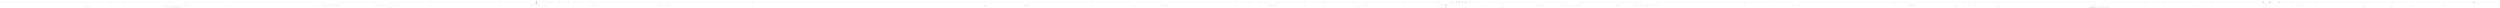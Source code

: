 digraph  {
n76 [label="Nancy.Validation.DataAnnotations.DataAnnotationsValidator", span=""];
n0 [cluster="lambda expression", label="Entry lambda expression", span="15-15"];
n1 [cluster="lambda expression", label="new RangeValidatorAdapter((RangeAttribute)attribute, descriptor)", span="15-15"];
n2 [cluster="lambda expression", label="Exit lambda expression", span="15-15"];
n3 [cluster="Nancy.Validation.DataAnnotations.RangeValidatorAdapter.RangeValidatorAdapter(RangeAttribute, System.ComponentModel.PropertyDescriptor)", label="Entry Nancy.Validation.DataAnnotations.RangeValidatorAdapter.RangeValidatorAdapter(RangeAttribute, System.ComponentModel.PropertyDescriptor)", span="18-18"];
n4 [cluster="lambda expression", label="Entry lambda expression", span="16-16"];
n5 [cluster="lambda expression", label="new RegexValidatorAdapter((RegularExpressionAttribute)attribute, descriptor)", span="16-16"];
n6 [cluster="lambda expression", label="Exit lambda expression", span="16-16"];
n7 [cluster="Nancy.Validation.DataAnnotations.RegexValidatorAdapter.RegexValidatorAdapter(RegularExpressionAttribute, System.ComponentModel.PropertyDescriptor)", label="Entry Nancy.Validation.DataAnnotations.RegexValidatorAdapter.RegexValidatorAdapter(RegularExpressionAttribute, System.ComponentModel.PropertyDescriptor)", span="17-17"];
n8 [cluster="lambda expression", label="Entry lambda expression", span="17-17"];
n9 [cluster="lambda expression", label="new RequiredValidatorAdapter((RequiredAttribute)attribute, descriptor)", span="17-17"];
n10 [cluster="lambda expression", label="Exit lambda expression", span="17-17"];
n11 [cluster="Nancy.Validation.DataAnnotations.RequiredValidatorAdapter.RequiredValidatorAdapter(RequiredAttribute, System.ComponentModel.PropertyDescriptor)", label="Entry Nancy.Validation.DataAnnotations.RequiredValidatorAdapter.RequiredValidatorAdapter(RequiredAttribute, System.ComponentModel.PropertyDescriptor)", span="17-17"];
n12 [cluster="lambda expression", label="Entry lambda expression", span="18-18"];
n13 [cluster="lambda expression", label="new StringLengthValidatorAdapter((StringLengthAttribute)attribute, descriptor)", span="18-18"];
n14 [cluster="lambda expression", label="Exit lambda expression", span="18-18"];
n15 [cluster="Nancy.Validation.DataAnnotations.StringLengthValidatorAdapter.StringLengthValidatorAdapter(StringLengthAttribute, System.ComponentModel.PropertyDescriptor)", label="Entry Nancy.Validation.DataAnnotations.StringLengthValidatorAdapter.StringLengthValidatorAdapter(StringLengthAttribute, System.ComponentModel.PropertyDescriptor)", span="17-17"];
n16 [cluster="Nancy.Validation.DataAnnotations.DataAnnotationsValidator.DataAnnotationsValidator(System.Type)", label="Entry Nancy.Validation.DataAnnotations.DataAnnotationsValidator.DataAnnotationsValidator(System.Type)", span="32-32"];
n17 [cluster="Nancy.Validation.DataAnnotations.DataAnnotationsValidator.DataAnnotationsValidator(System.Type)", label="this.adapters = GetAdapters(typeForValidation)", span="34-34"];
n18 [cluster="Nancy.Validation.DataAnnotations.DataAnnotationsValidator.DataAnnotationsValidator(System.Type)", label="Description = new ModelValidationDescriptor(this.adapters.SelectMany(a => a.GetRules()))", span="36-36"];
n20 [cluster="Nancy.Validation.DataAnnotations.DataAnnotationsValidator.GetAdapters(System.Type)", label="Entry Nancy.Validation.DataAnnotations.DataAnnotationsValidator.GetAdapters(System.Type)", span="66-66"];
n19 [cluster="Nancy.Validation.DataAnnotations.DataAnnotationsValidator.DataAnnotationsValidator(System.Type)", label="Exit Nancy.Validation.DataAnnotations.DataAnnotationsValidator.DataAnnotationsValidator(System.Type)", span="32-32"];
n21 [cluster="Nancy.Validation.ModelValidationDescriptor.ModelValidationDescriptor(System.Collections.Generic.IEnumerable<Nancy.Validation.ModelValidationRule>)", label="Entry Nancy.Validation.ModelValidationDescriptor.ModelValidationDescriptor(System.Collections.Generic.IEnumerable<Nancy.Validation.ModelValidationRule>)", span="14-14"];
n22 [cluster="System.Collections.Generic.IEnumerable<TSource>.SelectMany<TSource, TResult>(System.Func<TSource, System.Collections.Generic.IEnumerable<TResult>>)", label="Entry System.Collections.Generic.IEnumerable<TSource>.SelectMany<TSource, TResult>(System.Func<TSource, System.Collections.Generic.IEnumerable<TResult>>)", span="0-0"];
n23 [cluster="lambda expression", label="Entry lambda expression", span="36-36"];
n24 [cluster="lambda expression", label="a.GetRules()", span="36-36"];
n25 [cluster="lambda expression", label="Exit lambda expression", span="36-36"];
n26 [cluster="Nancy.Validation.DataAnnotations.IDataAnnotationsValidatorAdapter.GetRules()", label="Entry Nancy.Validation.DataAnnotations.IDataAnnotationsValidatorAdapter.GetRules()", span="13-13"];
n27 [cluster="Nancy.Validation.DataAnnotations.DataAnnotationsValidator.Validate(object)", label="Entry Nancy.Validation.DataAnnotations.DataAnnotationsValidator.Validate(object)", span="44-44"];
n28 [cluster="Nancy.Validation.DataAnnotations.DataAnnotationsValidator.Validate(object)", label="var errors = new List<ModelValidationError>()", span="46-46"];
n30 [cluster="Nancy.Validation.DataAnnotations.DataAnnotationsValidator.Validate(object)", label="errors.AddRange(adapter.Validate(instance))", span="50-50"];
n29 [cluster="Nancy.Validation.DataAnnotations.DataAnnotationsValidator.Validate(object)", label=adapters, span="48-48"];
n33 [cluster="System.Collections.Generic.List<T>.List()", label="Entry System.Collections.Generic.List<T>.List()", span="0-0"];
n31 [cluster="Nancy.Validation.DataAnnotations.DataAnnotationsValidator.Validate(object)", label="return new ModelValidationResult(errors);", span="53-53"];
n34 [cluster="Nancy.Validation.DataAnnotations.IDataAnnotationsValidatorAdapter.Validate(object)", label="Entry Nancy.Validation.DataAnnotations.IDataAnnotationsValidatorAdapter.Validate(object)", span="20-20"];
n35 [cluster="System.Collections.Generic.List<T>.AddRange(System.Collections.Generic.IEnumerable<T>)", label="Entry System.Collections.Generic.List<T>.AddRange(System.Collections.Generic.IEnumerable<T>)", span="0-0"];
n32 [cluster="Nancy.Validation.DataAnnotations.DataAnnotationsValidator.Validate(object)", label="Exit Nancy.Validation.DataAnnotations.DataAnnotationsValidator.Validate(object)", span="44-44"];
n36 [cluster="Nancy.Validation.ModelValidationResult.ModelValidationResult(System.Collections.Generic.IEnumerable<Nancy.Validation.ModelValidationError>)", label="Entry Nancy.Validation.ModelValidationResult.ModelValidationResult(System.Collections.Generic.IEnumerable<Nancy.Validation.ModelValidationError>)", span="36-36"];
n37 [cluster="Nancy.Validation.DataAnnotations.DataAnnotationsValidator.RegisterAdapter(System.Type, System.Func<ValidationAttribute, System.ComponentModel.PropertyDescriptor, Nancy.Validation.DataAnnotations.IDataAnnotationsValidatorAdapter>)", label="Entry Nancy.Validation.DataAnnotations.DataAnnotationsValidator.RegisterAdapter(System.Type, System.Func<ValidationAttribute, System.ComponentModel.PropertyDescriptor, Nancy.Validation.DataAnnotations.IDataAnnotationsValidatorAdapter>)", span="61-61"];
n38 [cluster="Nancy.Validation.DataAnnotations.DataAnnotationsValidator.RegisterAdapter(System.Type, System.Func<ValidationAttribute, System.ComponentModel.PropertyDescriptor, Nancy.Validation.DataAnnotations.IDataAnnotationsValidatorAdapter>)", label="factories.Add(attributeType, factory)", span="63-63"];
n39 [cluster="Nancy.Validation.DataAnnotations.DataAnnotationsValidator.RegisterAdapter(System.Type, System.Func<ValidationAttribute, System.ComponentModel.PropertyDescriptor, Nancy.Validation.DataAnnotations.IDataAnnotationsValidatorAdapter>)", label="Exit Nancy.Validation.DataAnnotations.DataAnnotationsValidator.RegisterAdapter(System.Type, System.Func<ValidationAttribute, System.ComponentModel.PropertyDescriptor, Nancy.Validation.DataAnnotations.IDataAnnotationsValidatorAdapter>)", span="61-61"];
n40 [cluster="System.Collections.Generic.Dictionary<TKey, TValue>.Add(TKey, TValue)", label="Entry System.Collections.Generic.Dictionary<TKey, TValue>.Add(TKey, TValue)", span="0-0"];
n41 [cluster="Nancy.Validation.DataAnnotations.DataAnnotationsValidator.GetAdapters(System.Type)", label="var typeDescriptor = \r\n                new AssociatedMetadataTypeTypeDescriptionProvider(type).GetTypeDescriptor(type)", span="68-69"];
n42 [cluster="Nancy.Validation.DataAnnotations.DataAnnotationsValidator.GetAdapters(System.Type)", label="var adapters = \r\n                GetAdapters(null, type, typeDescriptor.GetAttributes().OfType<ValidationAttribute>())", span="71-72"];
n48 [cluster="AssociatedMetadataTypeTypeDescriptionProvider.cstr", label="Entry AssociatedMetadataTypeTypeDescriptionProvider.cstr", span=""];
n49 [cluster="Unk.GetTypeDescriptor", label="Entry Unk.GetTypeDescriptor", span=""];
n43 [cluster="Nancy.Validation.DataAnnotations.DataAnnotationsValidator.GetAdapters(System.Type)", label="var propertyDescriptors = \r\n                typeDescriptor.GetProperties()", span="74-75"];
n50 [cluster="Unk.GetAttributes", label="Entry Unk.GetAttributes", span=""];
n51 [cluster="Unk.>", label="Entry Unk.>", span=""];
n52 [cluster="Unk.GetAdapters", label="Entry Unk.GetAdapters", span=""];
n45 [cluster="Nancy.Validation.DataAnnotations.DataAnnotationsValidator.GetAdapters(System.Type)", label="adapters.AddRange(GetAdapters(property, property.PropertyType, property.Attributes.OfType<ValidationAttribute>()))", span="79-79"];
n46 [cluster="Nancy.Validation.DataAnnotations.DataAnnotationsValidator.GetAdapters(System.Type)", label="return adapters;", span="82-82"];
n44 [cluster="Nancy.Validation.DataAnnotations.DataAnnotationsValidator.GetAdapters(System.Type)", label=propertyDescriptors, span="77-77"];
n53 [cluster="Unk.GetProperties", label="Entry Unk.GetProperties", span=""];
n54 [cluster="System.Collections.IEnumerable.OfType<TResult>()", label="Entry System.Collections.IEnumerable.OfType<TResult>()", span="0-0"];
n55 [cluster="Nancy.Validation.DataAnnotations.DataAnnotationsValidator.GetAdapters(System.ComponentModel.PropertyDescriptor, System.Type, System.Collections.Generic.IEnumerable<ValidationAttribute>)", label="Entry Nancy.Validation.DataAnnotations.DataAnnotationsValidator.GetAdapters(System.ComponentModel.PropertyDescriptor, System.Type, System.Collections.Generic.IEnumerable<ValidationAttribute>)", span="85-85"];
n47 [cluster="Nancy.Validation.DataAnnotations.DataAnnotationsValidator.GetAdapters(System.Type)", label="Exit Nancy.Validation.DataAnnotations.DataAnnotationsValidator.GetAdapters(System.Type)", span="66-66"];
n56 [cluster="Nancy.Validation.DataAnnotations.DataAnnotationsValidator.GetAdapters(System.ComponentModel.PropertyDescriptor, System.Type, System.Collections.Generic.IEnumerable<ValidationAttribute>)", label="var adapters = new List<IDataAnnotationsValidatorAdapter>()", span="87-87"];
n57 [cluster="Nancy.Validation.DataAnnotations.DataAnnotationsValidator.GetAdapters(System.ComponentModel.PropertyDescriptor, System.Type, System.Collections.Generic.IEnumerable<ValidationAttribute>)", label=attributes, span="89-89"];
n61 [cluster="Nancy.Validation.DataAnnotations.DataAnnotationsValidator.GetAdapters(System.ComponentModel.PropertyDescriptor, System.Type, System.Collections.Generic.IEnumerable<ValidationAttribute>)", label="adapters.Add(factory(attribute, descriptor))", span="97-97"];
n62 [cluster="Nancy.Validation.DataAnnotations.DataAnnotationsValidator.GetAdapters(System.ComponentModel.PropertyDescriptor, System.Type, System.Collections.Generic.IEnumerable<ValidationAttribute>)", label="descriptor == null && typeof(IValidatableObject).IsAssignableFrom(type)", span="100-100"];
n63 [cluster="Nancy.Validation.DataAnnotations.DataAnnotationsValidator.GetAdapters(System.ComponentModel.PropertyDescriptor, System.Type, System.Collections.Generic.IEnumerable<ValidationAttribute>)", label="adapters.Add(new DataAnnotationsValidatableObjectValidatorAdapter())", span="102-102"];
n64 [cluster="Nancy.Validation.DataAnnotations.DataAnnotationsValidator.GetAdapters(System.ComponentModel.PropertyDescriptor, System.Type, System.Collections.Generic.IEnumerable<ValidationAttribute>)", label="return adapters;", span="105-105"];
n58 [cluster="Nancy.Validation.DataAnnotations.DataAnnotationsValidator.GetAdapters(System.ComponentModel.PropertyDescriptor, System.Type, System.Collections.Generic.IEnumerable<ValidationAttribute>)", label="Func<ValidationAttribute, PropertyDescriptor, IDataAnnotationsValidatorAdapter> factory", span="91-91"];
n59 [cluster="Nancy.Validation.DataAnnotations.DataAnnotationsValidator.GetAdapters(System.ComponentModel.PropertyDescriptor, System.Type, System.Collections.Generic.IEnumerable<ValidationAttribute>)", label="!factories.TryGetValue(attribute.GetType(), out factory)", span="92-92"];
n60 [cluster="Nancy.Validation.DataAnnotations.DataAnnotationsValidator.GetAdapters(System.ComponentModel.PropertyDescriptor, System.Type, System.Collections.Generic.IEnumerable<ValidationAttribute>)", label="factory = (a, d) => new DataAnnotationsValidatorAdapter(''Custom'', a, d)", span="94-94"];
n66 [cluster="Unk.GetType", label="Entry Unk.GetType", span=""];
n67 [cluster="Unk.TryGetValue", label="Entry Unk.TryGetValue", span=""];
n73 [cluster="lambda expression", label="new DataAnnotationsValidatorAdapter(''Custom'', a, d)", span="94-94"];
n68 [cluster="System.Func<T1, T2, TResult>.Invoke(T1, T2)", label="Entry System.Func<T1, T2, TResult>.Invoke(T1, T2)", span="0-0"];
n69 [cluster="System.Collections.Generic.List<T>.Add(T)", label="Entry System.Collections.Generic.List<T>.Add(T)", span="0-0"];
n70 [cluster="System.Type.IsAssignableFrom(System.Type)", label="Entry System.Type.IsAssignableFrom(System.Type)", span="0-0"];
n71 [cluster="Nancy.Validation.DataAnnotations.DataAnnotationsValidatableObjectValidatorAdapter.DataAnnotationsValidatableObjectValidatorAdapter()", label="Entry Nancy.Validation.DataAnnotations.DataAnnotationsValidatableObjectValidatorAdapter.DataAnnotationsValidatableObjectValidatorAdapter()", span="9-9"];
n65 [cluster="Nancy.Validation.DataAnnotations.DataAnnotationsValidator.GetAdapters(System.ComponentModel.PropertyDescriptor, System.Type, System.Collections.Generic.IEnumerable<ValidationAttribute>)", label="Exit Nancy.Validation.DataAnnotations.DataAnnotationsValidator.GetAdapters(System.ComponentModel.PropertyDescriptor, System.Type, System.Collections.Generic.IEnumerable<ValidationAttribute>)", span="85-85"];
n72 [cluster="lambda expression", label="Entry lambda expression", span="94-94"];
n74 [cluster="lambda expression", label="Exit lambda expression", span="94-94"];
n75 [cluster="Nancy.Validation.DataAnnotations.DataAnnotationsValidatorAdapter.DataAnnotationsValidatorAdapter(string, ValidationAttribute, System.ComponentModel.PropertyDescriptor)", label="Entry Nancy.Validation.DataAnnotations.DataAnnotationsValidatorAdapter.DataAnnotationsValidatorAdapter(string, ValidationAttribute, System.ComponentModel.PropertyDescriptor)", span="31-31"];
d8 [cluster="Nancy.Conventions.AcceptHeaderCoercionConventions.System.Collections.IEnumerable.GetEnumerator()", color=green, community=0, label="return this.GetEnumerator();", prediction=0, span="35-35"];
d10 [label="Nancy.Conventions.AcceptHeaderCoercionConventions", span=""];
d7 [cluster="Nancy.Conventions.AcceptHeaderCoercionConventions.System.Collections.IEnumerable.GetEnumerator()", label="Entry Nancy.Conventions.AcceptHeaderCoercionConventions.System.Collections.IEnumerable.GetEnumerator()", span="33-33"];
d9 [cluster="Nancy.Conventions.AcceptHeaderCoercionConventions.System.Collections.IEnumerable.GetEnumerator()", label="Exit Nancy.Conventions.AcceptHeaderCoercionConventions.System.Collections.IEnumerable.GetEnumerator()", span="33-33"];
d3 [cluster="Nancy.Conventions.AcceptHeaderCoercionConventions.GetEnumerator()", label="Entry Nancy.Conventions.AcceptHeaderCoercionConventions.GetEnumerator()", span="28-28"];
d1 [cluster="Nancy.Conventions.AcceptHeaderCoercionConventions.AcceptHeaderCoercionConventions(System.Collections.Generic.IList<System.Func<System.Collections.Generic.IEnumerable<System.Tuple<string, decimal>>, Nancy.NancyContext, System.Collections.Generic.IEnumerable<System.Tuple<string, decimal>>>>)", label="this.conventions = conventions", span="19-19"];
d4 [cluster="Nancy.Conventions.AcceptHeaderCoercionConventions.GetEnumerator()", label="return this.conventions.GetEnumerator();", span="30-30"];
d5 [cluster="Nancy.Conventions.AcceptHeaderCoercionConventions.GetEnumerator()", label="Exit Nancy.Conventions.AcceptHeaderCoercionConventions.GetEnumerator()", span="28-28"];
d0 [cluster="Nancy.Conventions.AcceptHeaderCoercionConventions.AcceptHeaderCoercionConventions(System.Collections.Generic.IList<System.Func<System.Collections.Generic.IEnumerable<System.Tuple<string, decimal>>, Nancy.NancyContext, System.Collections.Generic.IEnumerable<System.Tuple<string, decimal>>>>)", label="Entry Nancy.Conventions.AcceptHeaderCoercionConventions.AcceptHeaderCoercionConventions(System.Collections.Generic.IList<System.Func<System.Collections.Generic.IEnumerable<System.Tuple<string, decimal>>, Nancy.NancyContext, System.Collections.Generic.IEnumerable<System.Tuple<string, decimal>>>>)", span="17-17"];
d2 [cluster="Nancy.Conventions.AcceptHeaderCoercionConventions.AcceptHeaderCoercionConventions(System.Collections.Generic.IList<System.Func<System.Collections.Generic.IEnumerable<System.Tuple<string, decimal>>, Nancy.NancyContext, System.Collections.Generic.IEnumerable<System.Tuple<string, decimal>>>>)", label="Exit Nancy.Conventions.AcceptHeaderCoercionConventions.AcceptHeaderCoercionConventions(System.Collections.Generic.IList<System.Func<System.Collections.Generic.IEnumerable<System.Tuple<string, decimal>>, Nancy.NancyContext, System.Collections.Generic.IEnumerable<System.Tuple<string, decimal>>>>)", span="17-17"];
d6 [cluster="System.Collections.Generic.IEnumerable<T>.GetEnumerator()", label="Entry System.Collections.Generic.IEnumerable<T>.GetEnumerator()", span="0-0"];
m0_4 [cluster="Nancy.Conventions.StaticDirectoryContent.StaticDirectoryContent(Nancy.Conventions.NancyConventions)", file="AsyncNamedPipelineBase.cs", label="Entry Nancy.Conventions.StaticDirectoryContent.StaticDirectoryContent(Nancy.Conventions.NancyConventions)", span="13-13"];
m0_3 [cluster="Nancy.Conventions.StaticFileContent.StaticFileContent(Nancy.Conventions.NancyConventions)", file="AsyncNamedPipelineBase.cs", label="Entry Nancy.Conventions.StaticFileContent.StaticFileContent(Nancy.Conventions.NancyConventions)", span="13-13"];
m0_5 [cluster="System.Action<T1, T2>.Invoke(T1, T2)", file="AsyncNamedPipelineBase.cs", label="Entry System.Action<T1, T2>.Invoke(T1, T2)", span="0-0"];
m0_0 [cluster="Nancy.Conventions.StaticContentHelper.MapStaticContent(Nancy.Conventions.NancyConventions, System.Action<Nancy.Conventions.StaticFileContent, Nancy.Conventions.StaticDirectoryContent>)", file="AsyncNamedPipelineBase.cs", label="Entry Nancy.Conventions.StaticContentHelper.MapStaticContent(Nancy.Conventions.NancyConventions, System.Action<Nancy.Conventions.StaticFileContent, Nancy.Conventions.StaticDirectoryContent>)", span="19-19"];
m0_1 [cluster="Nancy.Conventions.StaticContentHelper.MapStaticContent(Nancy.Conventions.NancyConventions, System.Action<Nancy.Conventions.StaticFileContent, Nancy.Conventions.StaticDirectoryContent>)", file="AsyncNamedPipelineBase.cs", label="staticConventions(new StaticFileContent(conventions), new StaticDirectoryContent(conventions))", span="21-21"];
m0_2 [cluster="Nancy.Conventions.StaticContentHelper.MapStaticContent(Nancy.Conventions.NancyConventions, System.Action<Nancy.Conventions.StaticFileContent, Nancy.Conventions.StaticDirectoryContent>)", file="AsyncNamedPipelineBase.cs", label="Exit Nancy.Conventions.StaticContentHelper.MapStaticContent(Nancy.Conventions.NancyConventions, System.Action<Nancy.Conventions.StaticFileContent, Nancy.Conventions.StaticDirectoryContent>)", span="19-19"];
m1_0 [cluster="Nancy.Cryptography.Base64Helpers.GetBase64Length(int)", file="Base64Helpers.cs", label="Entry Nancy.Cryptography.Base64Helpers.GetBase64Length(int)", span="11-11"];
m1_1 [cluster="Nancy.Cryptography.Base64Helpers.GetBase64Length(int)", file="Base64Helpers.cs", label="var inputPadding = (normalLength % 3 != 0) ? (3 - (normalLength % 3)) : 0", span="13-13"];
m1_2 [cluster="Nancy.Cryptography.Base64Helpers.GetBase64Length(int)", file="Base64Helpers.cs", label="return (int)Math.Ceiling((normalLength + inputPadding) * 4.0 / 3.0);", span="15-15"];
m1_3 [cluster="Nancy.Cryptography.Base64Helpers.GetBase64Length(int)", file="Base64Helpers.cs", label="Exit Nancy.Cryptography.Base64Helpers.GetBase64Length(int)", span="11-11"];
m1_4 [cluster="System.Math.Ceiling(double)", file="Base64Helpers.cs", label="Entry System.Math.Ceiling(double)", span="0-0"];
m2_46 [cluster="Nancy.ViewEngines.ViewNotFoundException.ViewNotFoundException(string, string[], string[], Nancy.IRootPathProvider)", file="ConcurrentLimitedCollection.cs", label="Entry Nancy.ViewEngines.ViewNotFoundException.ViewNotFoundException(string, string[], string[], Nancy.IRootPathProvider)", span="22-22"];
m2_29 [cluster="Nancy.Diagnostics.TraceLog.WriteLog(System.Action<System.Text.StringBuilder>)", file="ConcurrentLimitedCollection.cs", label="Entry Nancy.Diagnostics.TraceLog.WriteLog(System.Action<System.Text.StringBuilder>)", span="14-14"];
m2_64 [cluster="System.Func<T1, T2, T3, TResult>.Invoke(T1, T2, T3)", file="ConcurrentLimitedCollection.cs", label="Entry System.Func<T1, T2, T3, TResult>.Invoke(T1, T2, T3)", span="0-0"];
m2_45 [cluster="Nancy.ViewEngines.DefaultViewFactory.GetViewEngine(Nancy.ViewEngines.ViewLocationResult, Nancy.NancyContext)", file="ConcurrentLimitedCollection.cs", label="Entry Nancy.ViewEngines.DefaultViewFactory.GetViewEngine(Nancy.ViewEngines.ViewLocationResult, Nancy.NancyContext)", span="130-130"];
m2_81 [cluster="Nancy.ViewEngines.DefaultViewFactory.GetViewEngine(Nancy.ViewEngines.ViewLocationResult, Nancy.NancyContext)", file="ConcurrentLimitedCollection.cs", label="viewLocationResult == null", span="132-132"];
m2_83 [cluster="Nancy.ViewEngines.DefaultViewFactory.GetViewEngine(Nancy.ViewEngines.ViewLocationResult, Nancy.NancyContext)", file="ConcurrentLimitedCollection.cs", label="context.Trace.TraceLog.WriteLog(x => x.AppendLine(string.Concat(''[DefaultViewFactory] Attempting to resolve view engine for view extension '', viewLocationResult.Extension)))", span="137-137"];
m2_84 [cluster="Nancy.ViewEngines.DefaultViewFactory.GetViewEngine(Nancy.ViewEngines.ViewLocationResult, Nancy.NancyContext)", file="ConcurrentLimitedCollection.cs", label="var matchingViewEngines = \r\n                from viewEngine in this.viewEngines\r\n                where viewEngine.Extensions.Any(x => x.Equals(viewLocationResult.Extension, StringComparison.InvariantCultureIgnoreCase))\r\n                select viewEngine", span="139-142"];
m2_82 [cluster="Nancy.ViewEngines.DefaultViewFactory.GetViewEngine(Nancy.ViewEngines.ViewLocationResult, Nancy.NancyContext)", file="ConcurrentLimitedCollection.cs", label="return null;", span="134-134"];
m2_85 [cluster="Nancy.ViewEngines.DefaultViewFactory.GetViewEngine(Nancy.ViewEngines.ViewLocationResult, Nancy.NancyContext)", file="ConcurrentLimitedCollection.cs", label="return matchingViewEngines.FirstOrDefault();", span="144-144"];
m2_86 [cluster="Nancy.ViewEngines.DefaultViewFactory.GetViewEngine(Nancy.ViewEngines.ViewLocationResult, Nancy.NancyContext)", file="ConcurrentLimitedCollection.cs", label="Exit Nancy.ViewEngines.DefaultViewFactory.GetViewEngine(Nancy.ViewEngines.ViewLocationResult, Nancy.NancyContext)", span="130-130"];
m2_30 [cluster="Nancy.ViewEngines.DefaultViewFactory.GetRenderedView(string, dynamic, Nancy.ViewEngines.ViewLocationContext)", file="ConcurrentLimitedCollection.cs", label="Entry Nancy.ViewEngines.DefaultViewFactory.GetRenderedView(string, dynamic, Nancy.ViewEngines.ViewLocationContext)", span="75-75"];
m2_36 [cluster="Nancy.ViewEngines.DefaultViewFactory.GetRenderedView(string, dynamic, Nancy.ViewEngines.ViewLocationContext)", file="ConcurrentLimitedCollection.cs", label="var viewLocationResult =\r\n                this.viewResolver.GetViewLocation(viewName, model, viewLocationContext)", span="77-78"];
m2_37 [cluster="Nancy.ViewEngines.DefaultViewFactory.GetRenderedView(string, dynamic, Nancy.ViewEngines.ViewLocationContext)", file="ConcurrentLimitedCollection.cs", label="var resolvedViewEngine = \r\n                GetViewEngine(viewLocationResult, viewLocationContext.Context)", span="80-81"];
m2_39 [cluster="Nancy.ViewEngines.DefaultViewFactory.GetRenderedView(string, dynamic, Nancy.ViewEngines.ViewLocationContext)", file="ConcurrentLimitedCollection.cs", label="viewLocationContext.Context.Trace.TraceLog.WriteLog(x => x.AppendLine(''[DefaultViewFactory] Unable to find view engine that could render the view.''))", span="85-85"];
m2_40 [cluster="Nancy.ViewEngines.DefaultViewFactory.GetRenderedView(string, dynamic, Nancy.ViewEngines.ViewLocationContext)", file="ConcurrentLimitedCollection.cs", label="throw new ViewNotFoundException(viewName, this.viewEngineExtensions, this.GetInspectedLocations(viewName, model, viewLocationContext), this.rootPathProvider);", span="86-86"];
m2_41 [cluster="Nancy.ViewEngines.DefaultViewFactory.GetRenderedView(string, dynamic, Nancy.ViewEngines.ViewLocationContext)", file="ConcurrentLimitedCollection.cs", label="viewLocationContext.Context.Trace.TraceLog.WriteLog(x => x.AppendLine(string.Concat(''[DefaultViewFactory] Rendering view with view engine '', resolvedViewEngine.GetType().FullName)))", span="89-89"];
m2_42 [cluster="Nancy.ViewEngines.DefaultViewFactory.GetRenderedView(string, dynamic, Nancy.ViewEngines.ViewLocationContext)", file="ConcurrentLimitedCollection.cs", label="return SafeInvokeViewEngine(\r\n                resolvedViewEngine,\r\n                viewLocationResult,\r\n                GetSafeModel(model),\r\n                this.renderContextFactory.GetRenderContext(viewLocationContext)\r\n            );", span="91-96"];
m2_38 [cluster="Nancy.ViewEngines.DefaultViewFactory.GetRenderedView(string, dynamic, Nancy.ViewEngines.ViewLocationContext)", file="ConcurrentLimitedCollection.cs", label="resolvedViewEngine == null", span="83-83"];
m2_43 [cluster="Nancy.ViewEngines.DefaultViewFactory.GetRenderedView(string, dynamic, Nancy.ViewEngines.ViewLocationContext)", file="ConcurrentLimitedCollection.cs", label="Exit Nancy.ViewEngines.DefaultViewFactory.GetRenderedView(string, dynamic, Nancy.ViewEngines.ViewLocationContext)", span="75-75"];
m2_69 [cluster="object.IsAnonymousType()", file="ConcurrentLimitedCollection.cs", label="Entry object.IsAnonymousType()", span="16-16"];
m2_87 [cluster="Unk.Any", file="ConcurrentLimitedCollection.cs", label="Entry Unk.Any", span=""];
m2_77 [cluster="System.Dynamic.ExpandoObject.ExpandoObject()", file="ConcurrentLimitedCollection.cs", label="Entry System.Dynamic.ExpandoObject.ExpandoObject()", span="0-0"];
m2_27 [cluster="System.ArgumentNullException.ArgumentNullException(string, string)", file="ConcurrentLimitedCollection.cs", label="Entry System.ArgumentNullException.ArgumentNullException(string, string)", span="0-0"];
m2_15 [cluster="Nancy.ViewEngines.DefaultViewFactory.RenderView(string, dynamic, Nancy.ViewEngines.ViewLocationContext)", file="ConcurrentLimitedCollection.cs", label="Entry Nancy.ViewEngines.DefaultViewFactory.RenderView(string, dynamic, Nancy.ViewEngines.ViewLocationContext)", span="50-50"];
m2_16 [cluster="Nancy.ViewEngines.DefaultViewFactory.RenderView(string, dynamic, Nancy.ViewEngines.ViewLocationContext)", file="ConcurrentLimitedCollection.cs", label="viewName == null && model == null", span="52-52"];
m2_18 [cluster="Nancy.ViewEngines.DefaultViewFactory.RenderView(string, dynamic, Nancy.ViewEngines.ViewLocationContext)", file="ConcurrentLimitedCollection.cs", label="model == null && viewName.Length == 0", span="57-57"];
m2_20 [cluster="Nancy.ViewEngines.DefaultViewFactory.RenderView(string, dynamic, Nancy.ViewEngines.ViewLocationContext)", file="ConcurrentLimitedCollection.cs", label="viewLocationContext == null", span="62-62"];
m2_22 [cluster="Nancy.ViewEngines.DefaultViewFactory.RenderView(string, dynamic, Nancy.ViewEngines.ViewLocationContext)", file="ConcurrentLimitedCollection.cs", label="var actualViewName = \r\n                viewName ?? GetViewNameFromModel(model, viewLocationContext.Context)", span="67-68"];
m2_23 [cluster="Nancy.ViewEngines.DefaultViewFactory.RenderView(string, dynamic, Nancy.ViewEngines.ViewLocationContext)", file="ConcurrentLimitedCollection.cs", label="viewLocationContext.Context.Trace.TraceLog.WriteLog(x => x.AppendLine(string.Concat(''[DefaultViewFactory] Rendering view with name '', actualViewName)))", span="70-70"];
m2_24 [cluster="Nancy.ViewEngines.DefaultViewFactory.RenderView(string, dynamic, Nancy.ViewEngines.ViewLocationContext)", file="ConcurrentLimitedCollection.cs", label="return this.GetRenderedView(actualViewName, model, viewLocationContext);", span="72-72"];
m2_17 [cluster="Nancy.ViewEngines.DefaultViewFactory.RenderView(string, dynamic, Nancy.ViewEngines.ViewLocationContext)", file="ConcurrentLimitedCollection.cs", label="throw new ArgumentException(''View name and model parameters cannot both be null.'');", span="54-54"];
m2_19 [cluster="Nancy.ViewEngines.DefaultViewFactory.RenderView(string, dynamic, Nancy.ViewEngines.ViewLocationContext)", file="ConcurrentLimitedCollection.cs", label="throw new ArgumentException(''The view name parameter cannot be empty when the model parameters is null.'');", span="59-59"];
m2_21 [cluster="Nancy.ViewEngines.DefaultViewFactory.RenderView(string, dynamic, Nancy.ViewEngines.ViewLocationContext)", file="ConcurrentLimitedCollection.cs", label="throw new ArgumentNullException(''viewLocationContext'', ''The value of the viewLocationContext parameter cannot be null.'');", span="64-64"];
m2_25 [cluster="Nancy.ViewEngines.DefaultViewFactory.RenderView(string, dynamic, Nancy.ViewEngines.ViewLocationContext)", file="ConcurrentLimitedCollection.cs", label="Exit Nancy.ViewEngines.DefaultViewFactory.RenderView(string, dynamic, Nancy.ViewEngines.ViewLocationContext)", span="50-50"];
m2_49 [cluster="Nancy.ViewEngines.IRenderContextFactory.GetRenderContext(Nancy.ViewEngines.ViewLocationContext)", file="ConcurrentLimitedCollection.cs", label="Entry Nancy.ViewEngines.IRenderContextFactory.GetRenderContext(Nancy.ViewEngines.ViewLocationContext)", span="12-12"];
m2_78 [cluster="object.GetType()", file="ConcurrentLimitedCollection.cs", label="Entry object.GetType()", span="0-0"];
m2_47 [cluster="Nancy.ViewEngines.DefaultViewFactory.GetInspectedLocations(string, dynamic, Nancy.ViewEngines.ViewLocationContext)", file="ConcurrentLimitedCollection.cs", label="Entry Nancy.ViewEngines.DefaultViewFactory.GetInspectedLocations(string, dynamic, Nancy.ViewEngines.ViewLocationContext)", span="99-99"];
m2_58 [cluster="Nancy.ViewEngines.DefaultViewFactory.GetInspectedLocations(string, dynamic, Nancy.ViewEngines.ViewLocationContext)", file="ConcurrentLimitedCollection.cs", label="var strings = new List<string>()", span="101-101"];
m2_60 [cluster="Nancy.ViewEngines.DefaultViewFactory.GetInspectedLocations(string, dynamic, Nancy.ViewEngines.ViewLocationContext)", file="ConcurrentLimitedCollection.cs", label="strings.Add(convention.Invoke(viewName, model, viewLocationContext))", span="106-106"];
m2_59 [cluster="Nancy.ViewEngines.DefaultViewFactory.GetInspectedLocations(string, dynamic, Nancy.ViewEngines.ViewLocationContext)", file="ConcurrentLimitedCollection.cs", label=conventions, span="102-102"];
m2_61 [cluster="Nancy.ViewEngines.DefaultViewFactory.GetInspectedLocations(string, dynamic, Nancy.ViewEngines.ViewLocationContext)", file="ConcurrentLimitedCollection.cs", label="return strings.ToArray();", span="109-109"];
m2_62 [cluster="Nancy.ViewEngines.DefaultViewFactory.GetInspectedLocations(string, dynamic, Nancy.ViewEngines.ViewLocationContext)", file="ConcurrentLimitedCollection.cs", label="Exit Nancy.ViewEngines.DefaultViewFactory.GetInspectedLocations(string, dynamic, Nancy.ViewEngines.ViewLocationContext)", span="99-99"];
m2_26 [cluster="System.ArgumentException.ArgumentException(string)", file="ConcurrentLimitedCollection.cs", label="Entry System.ArgumentException.ArgumentException(string)", span="0-0"];
m2_100 [cluster="System.Text.RegularExpressions.Regex.Replace(string, string, string)", file="ConcurrentLimitedCollection.cs", label="Entry System.Text.RegularExpressions.Regex.Replace(string, string, string)", span="0-0"];
m2_108 [cluster="Nancy.ViewEngines.IViewEngine.RenderView(Nancy.ViewEngines.ViewLocationResult, dynamic, Nancy.ViewEngines.IRenderContext)", file="ConcurrentLimitedCollection.cs", label="Entry Nancy.ViewEngines.IViewEngine.RenderView(Nancy.ViewEngines.ViewLocationResult, dynamic, Nancy.ViewEngines.IRenderContext)", span="31-31"];
m2_44 [cluster="Nancy.ViewEngines.IViewResolver.GetViewLocation(string, dynamic, Nancy.ViewEngines.ViewLocationContext)", file="ConcurrentLimitedCollection.cs", label="Entry Nancy.ViewEngines.IViewResolver.GetViewLocation(string, dynamic, Nancy.ViewEngines.ViewLocationContext)", span="14-14"];
m2_28 [cluster="Nancy.ViewEngines.DefaultViewFactory.GetViewNameFromModel(dynamic, Nancy.NancyContext)", file="ConcurrentLimitedCollection.cs", label="Entry Nancy.ViewEngines.DefaultViewFactory.GetViewNameFromModel(dynamic, Nancy.NancyContext)", span="147-147"];
m2_97 [cluster="Nancy.ViewEngines.DefaultViewFactory.GetViewNameFromModel(dynamic, Nancy.NancyContext)", file="ConcurrentLimitedCollection.cs", label="context.Trace.TraceLog.WriteLog(x => x.AppendLine(string.Concat(''[DefaultViewFactory] Extracting view name from model of type '', model.GetType().FullName)))", span="149-149"];
m2_98 [cluster="Nancy.ViewEngines.DefaultViewFactory.GetViewNameFromModel(dynamic, Nancy.NancyContext)", file="ConcurrentLimitedCollection.cs", label="return Regex.Replace(model.GetType().Name, ''Model$'', string.Empty);", span="151-151"];
m2_99 [cluster="Nancy.ViewEngines.DefaultViewFactory.GetViewNameFromModel(dynamic, Nancy.NancyContext)", file="ConcurrentLimitedCollection.cs", label="Exit Nancy.ViewEngines.DefaultViewFactory.GetViewNameFromModel(dynamic, Nancy.NancyContext)", span="147-147"];
m2_80 [cluster="System.Reflection.PropertyInfo.GetValue(object, object[])", file="ConcurrentLimitedCollection.cs", label="Entry System.Reflection.PropertyInfo.GetValue(object, object[])", span="0-0"];
m2_10 [cluster="System.Collections.Generic.IEnumerable<TSource>.SelectMany<TSource, TResult>(System.Func<TSource, System.Collections.Generic.IEnumerable<TResult>>)", file="ConcurrentLimitedCollection.cs", label="Entry System.Collections.Generic.IEnumerable<TSource>.SelectMany<TSource, TResult>(System.Func<TSource, System.Collections.Generic.IEnumerable<TResult>>)", span="0-0"];
m2_66 [cluster="System.Collections.Generic.List<T>.ToArray()", file="ConcurrentLimitedCollection.cs", label="Entry System.Collections.Generic.List<T>.ToArray()", span="0-0"];
m2_92 [cluster="string.Concat(string, string)", file="ConcurrentLimitedCollection.cs", label="Entry string.Concat(string, string)", span="0-0"];
m2_48 [cluster="Nancy.ViewEngines.DefaultViewFactory.GetSafeModel(object)", file="ConcurrentLimitedCollection.cs", label="Entry Nancy.ViewEngines.DefaultViewFactory.GetSafeModel(object)", span="112-112"];
m2_67 [cluster="Nancy.ViewEngines.DefaultViewFactory.GetSafeModel(object)", file="ConcurrentLimitedCollection.cs", label="return (model.IsAnonymousType()) ? GetExpandoObject(model) : model;", span="114-114"];
m2_68 [cluster="Nancy.ViewEngines.DefaultViewFactory.GetSafeModel(object)", file="ConcurrentLimitedCollection.cs", label="Exit Nancy.ViewEngines.DefaultViewFactory.GetSafeModel(object)", span="112-112"];
m2_50 [cluster="Nancy.ViewEngines.DefaultViewFactory.SafeInvokeViewEngine(Nancy.ViewEngines.IViewEngine, Nancy.ViewEngines.ViewLocationResult, dynamic, Nancy.ViewEngines.IRenderContext)", file="ConcurrentLimitedCollection.cs", label="Entry Nancy.ViewEngines.DefaultViewFactory.SafeInvokeViewEngine(Nancy.ViewEngines.IViewEngine, Nancy.ViewEngines.ViewLocationResult, dynamic, Nancy.ViewEngines.IRenderContext)", span="154-154"];
m2_104 [cluster="Nancy.ViewEngines.DefaultViewFactory.SafeInvokeViewEngine(Nancy.ViewEngines.IViewEngine, Nancy.ViewEngines.ViewLocationResult, dynamic, Nancy.ViewEngines.IRenderContext)", file="ConcurrentLimitedCollection.cs", label="return viewEngine.RenderView(locationResult, model, renderContext);", span="158-158"];
m2_105 [cluster="Nancy.ViewEngines.DefaultViewFactory.SafeInvokeViewEngine(Nancy.ViewEngines.IViewEngine, Nancy.ViewEngines.ViewLocationResult, dynamic, Nancy.ViewEngines.IRenderContext)", file="ConcurrentLimitedCollection.cs", label=Exception, span="160-160"];
m2_106 [cluster="Nancy.ViewEngines.DefaultViewFactory.SafeInvokeViewEngine(Nancy.ViewEngines.IViewEngine, Nancy.ViewEngines.ViewLocationResult, dynamic, Nancy.ViewEngines.IRenderContext)", file="ConcurrentLimitedCollection.cs", label="return EmptyView;", span="162-162"];
m2_107 [cluster="Nancy.ViewEngines.DefaultViewFactory.SafeInvokeViewEngine(Nancy.ViewEngines.IViewEngine, Nancy.ViewEngines.ViewLocationResult, dynamic, Nancy.ViewEngines.IRenderContext)", file="ConcurrentLimitedCollection.cs", label="Exit Nancy.ViewEngines.DefaultViewFactory.SafeInvokeViewEngine(Nancy.ViewEngines.IViewEngine, Nancy.ViewEngines.ViewLocationResult, dynamic, Nancy.ViewEngines.IRenderContext)", span="154-154"];
m2_101 [cluster="lambda expression", file="ConcurrentLimitedCollection.cs", label="Entry lambda expression", span="149-149"];
m2_0 [cluster="lambda expression", file="ConcurrentLimitedCollection.cs", label="Entry lambda expression", span="21-21"];
m2_1 [cluster="lambda expression", file="ConcurrentLimitedCollection.cs", label="Exit lambda expression", span="21-21"];
m2_12 [cluster="lambda expression", file="ConcurrentLimitedCollection.cs", label="Entry lambda expression", span="40-40"];
m2_13 [cluster="lambda expression", file="ConcurrentLimitedCollection.cs", label="ive.Extensions", span="40-40"];
m2_14 [cluster="lambda expression", file="ConcurrentLimitedCollection.cs", label="Exit lambda expression", span="40-40"];
m2_32 [cluster="lambda expression", file="ConcurrentLimitedCollection.cs", label="x.AppendLine(string.Concat(''[DefaultViewFactory] Rendering view with name '', actualViewName))", span="70-70"];
m2_31 [cluster="lambda expression", file="ConcurrentLimitedCollection.cs", label="Entry lambda expression", span="70-70"];
m2_33 [cluster="lambda expression", file="ConcurrentLimitedCollection.cs", label="Exit lambda expression", span="70-70"];
m2_55 [cluster="lambda expression", file="ConcurrentLimitedCollection.cs", label="x.AppendLine(string.Concat(''[DefaultViewFactory] Rendering view with view engine '', resolvedViewEngine.GetType().FullName))", span="89-89"];
m2_51 [cluster="lambda expression", file="ConcurrentLimitedCollection.cs", label="Entry lambda expression", span="85-85"];
m2_54 [cluster="lambda expression", file="ConcurrentLimitedCollection.cs", label="Entry lambda expression", span="89-89"];
m2_52 [cluster="lambda expression", file="ConcurrentLimitedCollection.cs", label="x.AppendLine(''[DefaultViewFactory] Unable to find view engine that could render the view.'')", span="85-85"];
m2_53 [cluster="lambda expression", file="ConcurrentLimitedCollection.cs", label="Exit lambda expression", span="85-85"];
m2_56 [cluster="lambda expression", file="ConcurrentLimitedCollection.cs", label="Exit lambda expression", span="89-89"];
m2_90 [cluster="lambda expression", file="ConcurrentLimitedCollection.cs", label="x.AppendLine(string.Concat(''[DefaultViewFactory] Attempting to resolve view engine for view extension '', viewLocationResult.Extension))", span="137-137"];
m2_94 [cluster="lambda expression", file="ConcurrentLimitedCollection.cs", label="x.Equals(viewLocationResult.Extension, StringComparison.InvariantCultureIgnoreCase)", span="141-141"];
m2_89 [cluster="lambda expression", file="ConcurrentLimitedCollection.cs", label="Entry lambda expression", span="137-137"];
m2_93 [cluster="lambda expression", file="ConcurrentLimitedCollection.cs", label="Entry lambda expression", span="141-141"];
m2_91 [cluster="lambda expression", file="ConcurrentLimitedCollection.cs", label="Exit lambda expression", span="137-137"];
m2_95 [cluster="lambda expression", file="ConcurrentLimitedCollection.cs", label="Exit lambda expression", span="141-141"];
m2_102 [cluster="lambda expression", file="ConcurrentLimitedCollection.cs", label="x.AppendLine(string.Concat(''[DefaultViewFactory] Extracting view name from model of type '', model.GetType().FullName))", span="149-149"];
m2_103 [cluster="lambda expression", file="ConcurrentLimitedCollection.cs", label="Exit lambda expression", span="149-149"];
m2_96 [cluster="string.Equals(string, System.StringComparison)", file="ConcurrentLimitedCollection.cs", label="Entry string.Equals(string, System.StringComparison)", span="0-0"];
m2_88 [cluster="Unk.FirstOrDefault", file="ConcurrentLimitedCollection.cs", label="Entry Unk.FirstOrDefault", span=""];
m2_2 [cluster="Nancy.ViewEngines.DefaultViewFactory.DefaultViewFactory(Nancy.ViewEngines.IViewResolver, System.Collections.Generic.IEnumerable<Nancy.ViewEngines.IViewEngine>, Nancy.ViewEngines.IRenderContextFactory, Nancy.Conventions.ViewLocationConventions, Nancy.IRootPathProvider)", file="ConcurrentLimitedCollection.cs", label="Entry Nancy.ViewEngines.DefaultViewFactory.DefaultViewFactory(Nancy.ViewEngines.IViewResolver, System.Collections.Generic.IEnumerable<Nancy.ViewEngines.IViewEngine>, Nancy.ViewEngines.IRenderContextFactory, Nancy.Conventions.ViewLocationConventions, Nancy.IRootPathProvider)", span="32-32"];
m2_3 [cluster="Nancy.ViewEngines.DefaultViewFactory.DefaultViewFactory(Nancy.ViewEngines.IViewResolver, System.Collections.Generic.IEnumerable<Nancy.ViewEngines.IViewEngine>, Nancy.ViewEngines.IRenderContextFactory, Nancy.Conventions.ViewLocationConventions, Nancy.IRootPathProvider)", file="ConcurrentLimitedCollection.cs", label="this.viewResolver = viewResolver", span="34-34"];
m2_4 [cluster="Nancy.ViewEngines.DefaultViewFactory.DefaultViewFactory(Nancy.ViewEngines.IViewResolver, System.Collections.Generic.IEnumerable<Nancy.ViewEngines.IViewEngine>, Nancy.ViewEngines.IRenderContextFactory, Nancy.Conventions.ViewLocationConventions, Nancy.IRootPathProvider)", file="ConcurrentLimitedCollection.cs", label="this.viewEngines = viewEngines", span="35-35"];
m2_5 [cluster="Nancy.ViewEngines.DefaultViewFactory.DefaultViewFactory(Nancy.ViewEngines.IViewResolver, System.Collections.Generic.IEnumerable<Nancy.ViewEngines.IViewEngine>, Nancy.ViewEngines.IRenderContextFactory, Nancy.Conventions.ViewLocationConventions, Nancy.IRootPathProvider)", file="ConcurrentLimitedCollection.cs", label="this.renderContextFactory = renderContextFactory", span="36-36"];
m2_6 [cluster="Nancy.ViewEngines.DefaultViewFactory.DefaultViewFactory(Nancy.ViewEngines.IViewResolver, System.Collections.Generic.IEnumerable<Nancy.ViewEngines.IViewEngine>, Nancy.ViewEngines.IRenderContextFactory, Nancy.Conventions.ViewLocationConventions, Nancy.IRootPathProvider)", file="ConcurrentLimitedCollection.cs", label="this.conventions = conventions", span="37-37"];
m2_7 [cluster="Nancy.ViewEngines.DefaultViewFactory.DefaultViewFactory(Nancy.ViewEngines.IViewResolver, System.Collections.Generic.IEnumerable<Nancy.ViewEngines.IViewEngine>, Nancy.ViewEngines.IRenderContextFactory, Nancy.Conventions.ViewLocationConventions, Nancy.IRootPathProvider)", file="ConcurrentLimitedCollection.cs", label="this.rootPathProvider = rootPathProvider", span="38-38"];
m2_8 [cluster="Nancy.ViewEngines.DefaultViewFactory.DefaultViewFactory(Nancy.ViewEngines.IViewResolver, System.Collections.Generic.IEnumerable<Nancy.ViewEngines.IViewEngine>, Nancy.ViewEngines.IRenderContextFactory, Nancy.Conventions.ViewLocationConventions, Nancy.IRootPathProvider)", file="ConcurrentLimitedCollection.cs", label="this.viewEngineExtensions = this.viewEngines.SelectMany(ive => ive.Extensions).ToArray()", span="40-40"];
m2_9 [cluster="Nancy.ViewEngines.DefaultViewFactory.DefaultViewFactory(Nancy.ViewEngines.IViewResolver, System.Collections.Generic.IEnumerable<Nancy.ViewEngines.IViewEngine>, Nancy.ViewEngines.IRenderContextFactory, Nancy.Conventions.ViewLocationConventions, Nancy.IRootPathProvider)", file="ConcurrentLimitedCollection.cs", label="Exit Nancy.ViewEngines.DefaultViewFactory.DefaultViewFactory(Nancy.ViewEngines.IViewResolver, System.Collections.Generic.IEnumerable<Nancy.ViewEngines.IViewEngine>, Nancy.ViewEngines.IRenderContextFactory, Nancy.Conventions.ViewLocationConventions, Nancy.IRootPathProvider)", span="32-32"];
m2_35 [cluster="System.Text.StringBuilder.AppendLine(string)", file="ConcurrentLimitedCollection.cs", label="Entry System.Text.StringBuilder.AppendLine(string)", span="0-0"];
m2_57 [cluster="Unk.GetType", file="ConcurrentLimitedCollection.cs", label="Entry Unk.GetType", span=""];
m2_34 [cluster="Unk.Concat", file="ConcurrentLimitedCollection.cs", label="Entry Unk.Concat", span=""];
m2_65 [cluster="System.Collections.Generic.List<T>.Add(T)", file="ConcurrentLimitedCollection.cs", label="Entry System.Collections.Generic.List<T>.Add(T)", span="0-0"];
m2_70 [cluster="Nancy.ViewEngines.DefaultViewFactory.GetExpandoObject(object)", file="ConcurrentLimitedCollection.cs", label="Entry Nancy.ViewEngines.DefaultViewFactory.GetExpandoObject(object)", span="117-117"];
m2_71 [cluster="Nancy.ViewEngines.DefaultViewFactory.GetExpandoObject(object)", file="ConcurrentLimitedCollection.cs", label="var expandoObject = new ExpandoObject()", span="119-119"];
m2_73 [cluster="Nancy.ViewEngines.DefaultViewFactory.GetExpandoObject(object)", file="ConcurrentLimitedCollection.cs", label="source.GetType().GetProperties()", span="122-122"];
m2_74 [cluster="Nancy.ViewEngines.DefaultViewFactory.GetExpandoObject(object)", file="ConcurrentLimitedCollection.cs", label="results[propertyInfo.Name] = propertyInfo.GetValue(source, null)", span="124-124"];
m2_72 [cluster="Nancy.ViewEngines.DefaultViewFactory.GetExpandoObject(object)", file="ConcurrentLimitedCollection.cs", label="IDictionary<string, object> results = expandoObject", span="120-120"];
m2_75 [cluster="Nancy.ViewEngines.DefaultViewFactory.GetExpandoObject(object)", file="ConcurrentLimitedCollection.cs", label="return expandoObject;", span="127-127"];
m2_76 [cluster="Nancy.ViewEngines.DefaultViewFactory.GetExpandoObject(object)", file="ConcurrentLimitedCollection.cs", label="Exit Nancy.ViewEngines.DefaultViewFactory.GetExpandoObject(object)", span="117-117"];
m2_79 [cluster="System.Type.GetProperties()", file="ConcurrentLimitedCollection.cs", label="Entry System.Type.GetProperties()", span="0-0"];
m2_11 [cluster="System.Collections.Generic.IEnumerable<TSource>.ToArray<TSource>()", file="ConcurrentLimitedCollection.cs", label="Entry System.Collections.Generic.IEnumerable<TSource>.ToArray<TSource>()", span="0-0"];
m2_109 [file="ConcurrentLimitedCollection.cs", label="Nancy.ViewEngines.DefaultViewFactory", span=""];
m2_110 [file="ConcurrentLimitedCollection.cs", label=actualViewName, span=""];
m2_111 [file="ConcurrentLimitedCollection.cs", label=resolvedViewEngine, span=""];
m2_112 [file="ConcurrentLimitedCollection.cs", label="Nancy.ViewEngines.ViewLocationResult", span=""];
m2_113 [file="ConcurrentLimitedCollection.cs", label=dynamic, span=""];
m3_37 [cluster="Nancy.Routing.Trie.Nodes.CaptureNode.CaptureNode(Nancy.Routing.Trie.Nodes.TrieNode, string, Nancy.Routing.Trie.ITrieNodeFactory)", file="CultureConventions.cs", label="Entry Nancy.Routing.Trie.Nodes.CaptureNode.CaptureNode(Nancy.Routing.Trie.Nodes.TrieNode, string, Nancy.Routing.Trie.ITrieNodeFactory)", span="17-17"];
m3_18 [cluster="Nancy.Routing.Trie.Nodes.GreedyRegExCaptureNode.GreedyRegExCaptureNode(Nancy.Routing.Trie.Nodes.TrieNode, string, Nancy.Routing.Trie.ITrieNodeFactory)", file="CultureConventions.cs", label="Entry Nancy.Routing.Trie.Nodes.GreedyRegExCaptureNode.GreedyRegExCaptureNode(Nancy.Routing.Trie.Nodes.TrieNode, string, Nancy.Routing.Trie.ITrieNodeFactory)", span="27-27"];
m3_20 [cluster="Nancy.Routing.Trie.Nodes.CaptureNodeWithLiteral.CaptureNodeWithLiteral(Nancy.Routing.Trie.Nodes.TrieNode, string, Nancy.Routing.Trie.ITrieNodeFactory)", file="CultureConventions.cs", label="Entry Nancy.Routing.Trie.Nodes.CaptureNodeWithLiteral.CaptureNodeWithLiteral(Nancy.Routing.Trie.Nodes.TrieNode, string, Nancy.Routing.Trie.ITrieNodeFactory)", span="26-26"];
m3_19 [cluster="System.Text.RegularExpressions.Regex.IsMatch(string)", file="CultureConventions.cs", label="Entry System.Text.RegularExpressions.Regex.IsMatch(string)", span="0-0"];
m3_15 [cluster="string.EndsWith(string)", file="CultureConventions.cs", label="Entry string.EndsWith(string)", span="0-0"];
m3_34 [cluster="Nancy.Routing.Trie.Nodes.OptionalCaptureNode.OptionalCaptureNode(Nancy.Routing.Trie.Nodes.TrieNode, string, Nancy.Routing.Trie.ITrieNodeFactory)", file="CultureConventions.cs", label="Entry Nancy.Routing.Trie.Nodes.OptionalCaptureNode.OptionalCaptureNode(Nancy.Routing.Trie.Nodes.TrieNode, string, Nancy.Routing.Trie.ITrieNodeFactory)", span="19-19"];
m3_21 [cluster="Nancy.Routing.Trie.Nodes.LiteralNode.LiteralNode(Nancy.Routing.Trie.Nodes.TrieNode, string, Nancy.Routing.Trie.ITrieNodeFactory)", file="CultureConventions.cs", label="Entry Nancy.Routing.Trie.Nodes.LiteralNode.LiteralNode(Nancy.Routing.Trie.Nodes.TrieNode, string, Nancy.Routing.Trie.ITrieNodeFactory)", span="17-17"];
m3_32 [cluster="string.Contains(string)", file="CultureConventions.cs", label="Entry string.Contains(string)", span="0-0"];
m3_14 [cluster="string.StartsWith(string)", file="CultureConventions.cs", label="Entry string.StartsWith(string)", span="0-0"];
m3_16 [cluster="Nancy.Routing.Trie.Nodes.RegExNode.RegExNode(Nancy.Routing.Trie.Nodes.TrieNode, string, Nancy.Routing.Trie.ITrieNodeFactory)", file="CultureConventions.cs", label="Entry Nancy.Routing.Trie.Nodes.RegExNode.RegExNode(Nancy.Routing.Trie.Nodes.TrieNode, string, Nancy.Routing.Trie.ITrieNodeFactory)", span="21-21"];
m3_13 [cluster="Nancy.Routing.Trie.Nodes.RootNode.RootNode(Nancy.Routing.Trie.ITrieNodeFactory)", file="CultureConventions.cs", label="Entry Nancy.Routing.Trie.Nodes.RootNode.RootNode(Nancy.Routing.Trie.ITrieNodeFactory)", span="21-21"];
m3_0 [cluster="Nancy.Conventions.CultureConventions.CultureConventions(System.Collections.Generic.IEnumerable<System.Func<Nancy.NancyContext, Nancy.GlobalizationConfiguration, System.Globalization.CultureInfo>>)", file="CultureConventions.cs", label="Entry Nancy.Conventions.CultureConventions.CultureConventions(System.Collections.Generic.IEnumerable<System.Func<Nancy.NancyContext, Nancy.GlobalizationConfiguration, System.Globalization.CultureInfo>>)", span="18-18"];
m3_1 [cluster="Nancy.Conventions.CultureConventions.CultureConventions(System.Collections.Generic.IEnumerable<System.Func<Nancy.NancyContext, Nancy.GlobalizationConfiguration, System.Globalization.CultureInfo>>)", file="CultureConventions.cs", label="this.conventions = conventions", span="20-20"];
m3_3 [cluster="Nancy.Conventions.CultureConventions.GetEnumerator()", file="CultureConventions.cs", label="Entry Nancy.Conventions.CultureConventions.GetEnumerator()", span="29-29"];
m3_4 [cluster="Nancy.Conventions.CultureConventions.GetEnumerator()", color=green, community=0, file="CultureConventions.cs", label="return this.conventions.GetEnumerator();", prediction=1, span="31-31"];
m3_5 [cluster="Nancy.Conventions.CultureConventions.GetEnumerator()", file="CultureConventions.cs", label="Exit Nancy.Conventions.CultureConventions.GetEnumerator()", span="29-29"];
m3_6 [cluster="Nancy.Routing.Trie.TrieNodeFactory.GetNodeForSegment(Nancy.Routing.Trie.Nodes.TrieNode, string)", file="CultureConventions.cs", label="return this.GetCaptureNode(parent, segment);", span="29-29"];
m3_7 [cluster="Nancy.Conventions.CultureConventions.System.Collections.IEnumerable.GetEnumerator()", file="CultureConventions.cs", label="Entry Nancy.Conventions.CultureConventions.System.Collections.IEnumerable.GetEnumerator()", span="34-34"];
m3_8 [cluster="Nancy.Conventions.CultureConventions.System.Collections.IEnumerable.GetEnumerator()", color=green, community=0, file="CultureConventions.cs", label="return this.GetEnumerator();", prediction=1, span="36-36"];
m3_9 [cluster="Nancy.Conventions.CultureConventions.System.Collections.IEnumerable.GetEnumerator()", file="CultureConventions.cs", label="Exit Nancy.Conventions.CultureConventions.System.Collections.IEnumerable.GetEnumerator()", span="34-34"];
m3_10 [cluster="Nancy.Routing.Trie.TrieNodeFactory.GetNodeForSegment(Nancy.Routing.Trie.Nodes.TrieNode, string)", file="CultureConventions.cs", label="Nancy.Conventions.CultureConventions", span=""];
m3_11 [cluster="Nancy.Routing.Trie.TrieNodeFactory.GetNodeForSegment(Nancy.Routing.Trie.Nodes.TrieNode, string)", file="CultureConventions.cs", label="return new LiteralNode(parent, segment, this);", span="42-42"];
m3_2 [cluster="Nancy.Conventions.CultureConventions.CultureConventions(System.Collections.Generic.IEnumerable<System.Func<Nancy.NancyContext, Nancy.GlobalizationConfiguration, System.Globalization.CultureInfo>>)", file="CultureConventions.cs", label="Exit Nancy.Conventions.CultureConventions.CultureConventions(System.Collections.Generic.IEnumerable<System.Func<Nancy.NancyContext, Nancy.GlobalizationConfiguration, System.Globalization.CultureInfo>>)", span="18-18"];
m3_12 [cluster="Nancy.Routing.Trie.TrieNodeFactory.GetNodeForSegment(Nancy.Routing.Trie.Nodes.TrieNode, string)", file="CultureConventions.cs", label="Exit Nancy.Routing.Trie.TrieNodeFactory.GetNodeForSegment(Nancy.Routing.Trie.Nodes.TrieNode, string)", span="15-15"];
m3_36 [cluster="Nancy.Routing.Trie.Nodes.CaptureNodeWithDefaultValue.CaptureNodeWithDefaultValue(Nancy.Routing.Trie.Nodes.TrieNode, string, Nancy.Routing.Trie.ITrieNodeFactory)", file="CultureConventions.cs", label="Entry Nancy.Routing.Trie.Nodes.CaptureNodeWithDefaultValue.CaptureNodeWithDefaultValue(Nancy.Routing.Trie.Nodes.TrieNode, string, Nancy.Routing.Trie.ITrieNodeFactory)", span="21-21"];
m3_17 [cluster="Nancy.Routing.Trie.TrieNodeFactory.GetCaptureNode(Nancy.Routing.Trie.Nodes.TrieNode, string)", file="CultureConventions.cs", label="Entry Nancy.Routing.Trie.TrieNodeFactory.GetCaptureNode(Nancy.Routing.Trie.Nodes.TrieNode, string)", span="45-45"];
m3_22 [cluster="Nancy.Routing.Trie.TrieNodeFactory.GetCaptureNode(Nancy.Routing.Trie.Nodes.TrieNode, string)", file="CultureConventions.cs", label="segment.Contains('':'')", span="47-47"];
m3_23 [cluster="Nancy.Routing.Trie.TrieNodeFactory.GetCaptureNode(Nancy.Routing.Trie.Nodes.TrieNode, string)", file="CultureConventions.cs", label="return new CaptureNodeWithConstraint(parent, segment, this);", span="49-49"];
m3_24 [cluster="Nancy.Routing.Trie.TrieNodeFactory.GetCaptureNode(Nancy.Routing.Trie.Nodes.TrieNode, string)", file="CultureConventions.cs", label="segment.EndsWith(''?}'')", span="52-52"];
m3_25 [cluster="Nancy.Routing.Trie.TrieNodeFactory.GetCaptureNode(Nancy.Routing.Trie.Nodes.TrieNode, string)", file="CultureConventions.cs", label="return new OptionalCaptureNode(parent, segment, this);", span="54-54"];
m3_26 [cluster="Nancy.Routing.Trie.TrieNodeFactory.GetCaptureNode(Nancy.Routing.Trie.Nodes.TrieNode, string)", file="CultureConventions.cs", label="segment.EndsWith(''*}'')", span="57-57"];
m3_27 [cluster="Nancy.Routing.Trie.TrieNodeFactory.GetCaptureNode(Nancy.Routing.Trie.Nodes.TrieNode, string)", file="CultureConventions.cs", label="return new GreedyCaptureNode(parent, segment, this);", span="59-59"];
m3_28 [cluster="Nancy.Routing.Trie.TrieNodeFactory.GetCaptureNode(Nancy.Routing.Trie.Nodes.TrieNode, string)", file="CultureConventions.cs", label="segment.Contains(''?'')", span="62-62"];
m3_29 [cluster="Nancy.Routing.Trie.TrieNodeFactory.GetCaptureNode(Nancy.Routing.Trie.Nodes.TrieNode, string)", file="CultureConventions.cs", label="return new CaptureNodeWithDefaultValue(parent, segment, this);", span="64-64"];
m3_30 [cluster="Nancy.Routing.Trie.TrieNodeFactory.GetCaptureNode(Nancy.Routing.Trie.Nodes.TrieNode, string)", file="CultureConventions.cs", label="return new CaptureNode(parent, segment, this);", span="67-67"];
m3_31 [cluster="Nancy.Routing.Trie.TrieNodeFactory.GetCaptureNode(Nancy.Routing.Trie.Nodes.TrieNode, string)", file="CultureConventions.cs", label="Exit Nancy.Routing.Trie.TrieNodeFactory.GetCaptureNode(Nancy.Routing.Trie.Nodes.TrieNode, string)", span="45-45"];
m3_33 [cluster="Nancy.Routing.Trie.Nodes.CaptureNodeWithConstraint.CaptureNodeWithConstraint(Nancy.Routing.Trie.Nodes.TrieNode, string, Nancy.Routing.Trie.ITrieNodeFactory)", file="CultureConventions.cs", label="Entry Nancy.Routing.Trie.Nodes.CaptureNodeWithConstraint.CaptureNodeWithConstraint(Nancy.Routing.Trie.Nodes.TrieNode, string, Nancy.Routing.Trie.ITrieNodeFactory)", span="23-23"];
m3_35 [cluster="Nancy.Routing.Trie.Nodes.GreedyCaptureNode.GreedyCaptureNode(Nancy.Routing.Trie.Nodes.TrieNode, string, Nancy.Routing.Trie.ITrieNodeFactory)", file="CultureConventions.cs", label="Entry Nancy.Routing.Trie.Nodes.GreedyCaptureNode.GreedyCaptureNode(Nancy.Routing.Trie.Nodes.TrieNode, string, Nancy.Routing.Trie.ITrieNodeFactory)", span="25-25"];
m3_38 [file="CultureConventions.cs", label="Nancy.Routing.Trie.TrieNodeFactory", span=""];
m4_9 [cluster="System.Tuple.Create<T1, T2>(T1, T2)", file="DefaultAcceptHeaderCoercionConventions.cs", label="Entry System.Tuple.Create<T1, T2>(T1, T2)", span="0-0"];
m4_12 [cluster="System.Collections.Generic.List<T>.List(int)", file="DefaultAcceptHeaderCoercionConventions.cs", label="Entry System.Collections.Generic.List<T>.List(int)", span="0-0"];
m4_0 [cluster="Nancy.Conventions.DefaultAcceptHeaderCoercionConventions.Initialise(Nancy.Conventions.NancyConventions)", file="DefaultAcceptHeaderCoercionConventions.cs", label="Entry Nancy.Conventions.DefaultAcceptHeaderCoercionConventions.Initialise(Nancy.Conventions.NancyConventions)", span="10-10"];
m4_1 [cluster="Nancy.Conventions.DefaultAcceptHeaderCoercionConventions.Initialise(Nancy.Conventions.NancyConventions)", file="DefaultAcceptHeaderCoercionConventions.cs", label="this.ConfigureDefaultConventions(conventions)", span="12-12"];
m4_2 [cluster="Nancy.Conventions.DefaultAcceptHeaderCoercionConventions.Initialise(Nancy.Conventions.NancyConventions)", file="DefaultAcceptHeaderCoercionConventions.cs", label="Exit Nancy.Conventions.DefaultAcceptHeaderCoercionConventions.Initialise(Nancy.Conventions.NancyConventions)", span="10-10"];
m4_4 [cluster="Nancy.Conventions.DefaultAcceptHeaderCoercionConventions.Validate(Nancy.Conventions.NancyConventions)", file="DefaultAcceptHeaderCoercionConventions.cs", label="Entry Nancy.Conventions.DefaultAcceptHeaderCoercionConventions.Validate(Nancy.Conventions.NancyConventions)", span="15-15"];
m4_8 [cluster="Nancy.Conventions.DefaultAcceptHeaderCoercionConventions.Validate(Nancy.Conventions.NancyConventions)", file="DefaultAcceptHeaderCoercionConventions.cs", label="Exit Nancy.Conventions.DefaultAcceptHeaderCoercionConventions.Validate(Nancy.Conventions.NancyConventions)", span="15-15"];
m4_3 [cluster="Nancy.Conventions.DefaultAcceptHeaderCoercionConventions.ConfigureDefaultConventions(Nancy.Conventions.NancyConventions)", file="DefaultAcceptHeaderCoercionConventions.cs", label="Entry Nancy.Conventions.DefaultAcceptHeaderCoercionConventions.ConfigureDefaultConventions(Nancy.Conventions.NancyConventions)", span="25-25"];
m4_10 [cluster="Nancy.Conventions.DefaultAcceptHeaderCoercionConventions.ConfigureDefaultConventions(Nancy.Conventions.NancyConventions)", file="DefaultAcceptHeaderCoercionConventions.cs", label="conventions.AcceptHeaderCoercionConventions = new List<Func<IEnumerable<Tuple<string, decimal>>, NancyContext, IEnumerable<Tuple<string, decimal>>>>(2)\r\n                                                              {\r\n                                                                  BuiltInAcceptHeaderCoercions.BoostHtml,\r\n                                                                  BuiltInAcceptHeaderCoercions.CoerceBlankAcceptHeader,\r\n                                                              }", span="27-31"];
m4_11 [cluster="Nancy.Conventions.DefaultAcceptHeaderCoercionConventions.ConfigureDefaultConventions(Nancy.Conventions.NancyConventions)", file="DefaultAcceptHeaderCoercionConventions.cs", label="Exit Nancy.Conventions.DefaultAcceptHeaderCoercionConventions.ConfigureDefaultConventions(Nancy.Conventions.NancyConventions)", span="25-25"];
m4_13 [file="DefaultAcceptHeaderCoercionConventions.cs", label="Nancy.Conventions.DefaultAcceptHeaderCoercionConventions", span=""];
m5_149 [cluster="Unk.AutoRegister", file="DefaultNancyBootstrapper.cs", label="Entry Unk.AutoRegister", span=""];
m5_118 [cluster="Nancy.DefaultNancyBootstrapper.GetDiagnostics()", file="DefaultNancyBootstrapper.cs", label="Entry Nancy.DefaultNancyBootstrapper.GetDiagnostics()", span="207-207"];
m5_119 [cluster="Nancy.DefaultNancyBootstrapper.GetDiagnostics()", file="DefaultNancyBootstrapper.cs", label="return this.ApplicationContainer.Resolve<IDiagnostics>();", span="209-209"];
m5_120 [cluster="Nancy.DefaultNancyBootstrapper.GetDiagnostics()", file="DefaultNancyBootstrapper.cs", label="Exit Nancy.DefaultNancyBootstrapper.GetDiagnostics()", span="207-207"];
m5_153 [cluster="Unk.Any", file="DefaultNancyBootstrapper.cs", label="Entry Unk.Any", span=""];
m5_87 [cluster="Nancy.DefaultNancyBootstrapper.RegisterCollectionTypes(Nancy.TinyIoc.TinyIoCContainer, System.Collections.Generic.IEnumerable<Nancy.Bootstrapper.CollectionTypeRegistration>)", file="DefaultNancyBootstrapper.cs", label="Entry Nancy.DefaultNancyBootstrapper.RegisterCollectionTypes(Nancy.TinyIoc.TinyIoCContainer, System.Collections.Generic.IEnumerable<Nancy.Bootstrapper.CollectionTypeRegistration>)", span="132-132"];
m5_91 [cluster="Nancy.DefaultNancyBootstrapper.RegisterCollectionTypes(Nancy.TinyIoc.TinyIoCContainer, System.Collections.Generic.IEnumerable<Nancy.Bootstrapper.CollectionTypeRegistration>)", file="DefaultNancyBootstrapper.cs", label="container.RegisterMultiple(collectionTypeRegistration.RegistrationType, collectionTypeRegistration.ImplementationTypes).AsMultiInstance()", span="139-139"];
m5_93 [cluster="Nancy.DefaultNancyBootstrapper.RegisterCollectionTypes(Nancy.TinyIoc.TinyIoCContainer, System.Collections.Generic.IEnumerable<Nancy.Bootstrapper.CollectionTypeRegistration>)", file="DefaultNancyBootstrapper.cs", label="container.RegisterMultiple(collectionTypeRegistration.RegistrationType, collectionTypeRegistration.ImplementationTypes).AsSingleton()", span="142-142"];
m5_88 [cluster="Nancy.DefaultNancyBootstrapper.RegisterCollectionTypes(Nancy.TinyIoc.TinyIoCContainer, System.Collections.Generic.IEnumerable<Nancy.Bootstrapper.CollectionTypeRegistration>)", file="DefaultNancyBootstrapper.cs", label=collectionTypeRegistrations, span="134-134"];
m5_90 [cluster="Nancy.DefaultNancyBootstrapper.RegisterCollectionTypes(Nancy.TinyIoc.TinyIoCContainer, System.Collections.Generic.IEnumerable<Nancy.Bootstrapper.CollectionTypeRegistration>)", file="DefaultNancyBootstrapper.cs", label="Lifetime.Transient", span="138-138"];
m5_92 [cluster="Nancy.DefaultNancyBootstrapper.RegisterCollectionTypes(Nancy.TinyIoc.TinyIoCContainer, System.Collections.Generic.IEnumerable<Nancy.Bootstrapper.CollectionTypeRegistration>)", file="DefaultNancyBootstrapper.cs", label="Lifetime.Singleton", span="141-141"];
m5_89 [cluster="Nancy.DefaultNancyBootstrapper.RegisterCollectionTypes(Nancy.TinyIoc.TinyIoCContainer, System.Collections.Generic.IEnumerable<Nancy.Bootstrapper.CollectionTypeRegistration>)", file="DefaultNancyBootstrapper.cs", label="collectionTypeRegistration.Lifetime", span="136-136"];
m5_96 [cluster="Nancy.DefaultNancyBootstrapper.RegisterCollectionTypes(Nancy.TinyIoc.TinyIoCContainer, System.Collections.Generic.IEnumerable<Nancy.Bootstrapper.CollectionTypeRegistration>)", file="DefaultNancyBootstrapper.cs", label="throw new ArgumentOutOfRangeException();", span="147-147"];
m5_95 [cluster="Nancy.DefaultNancyBootstrapper.RegisterCollectionTypes(Nancy.TinyIoc.TinyIoCContainer, System.Collections.Generic.IEnumerable<Nancy.Bootstrapper.CollectionTypeRegistration>)", file="DefaultNancyBootstrapper.cs", label="throw new InvalidOperationException(''Unable to directly register a per request lifetime.'');", span="145-145"];
m5_94 [cluster="Nancy.DefaultNancyBootstrapper.RegisterCollectionTypes(Nancy.TinyIoc.TinyIoCContainer, System.Collections.Generic.IEnumerable<Nancy.Bootstrapper.CollectionTypeRegistration>)", file="DefaultNancyBootstrapper.cs", label="Lifetime.PerRequest", span="144-144"];
m5_97 [cluster="Nancy.DefaultNancyBootstrapper.RegisterCollectionTypes(Nancy.TinyIoc.TinyIoCContainer, System.Collections.Generic.IEnumerable<Nancy.Bootstrapper.CollectionTypeRegistration>)", file="DefaultNancyBootstrapper.cs", label="Exit Nancy.DefaultNancyBootstrapper.RegisterCollectionTypes(Nancy.TinyIoc.TinyIoCContainer, System.Collections.Generic.IEnumerable<Nancy.Bootstrapper.CollectionTypeRegistration>)", span="132-132"];
m5_99 [cluster="Nancy.TinyIoc.TinyIoCContainer.MultiRegisterOptions.AsMultiInstance()", file="DefaultNancyBootstrapper.cs", label="Entry Nancy.TinyIoc.TinyIoCContainer.MultiRegisterOptions.AsMultiInstance()", span="1144-1144"];
m5_68 [cluster="Nancy.DefaultNancyBootstrapper.RegisterBootstrapperTypes(Nancy.TinyIoc.TinyIoCContainer)", file="DefaultNancyBootstrapper.cs", label="Entry Nancy.DefaultNancyBootstrapper.RegisterBootstrapperTypes(Nancy.TinyIoc.TinyIoCContainer)", span="96-96"];
m5_69 [cluster="Nancy.DefaultNancyBootstrapper.RegisterBootstrapperTypes(Nancy.TinyIoc.TinyIoCContainer)", file="DefaultNancyBootstrapper.cs", label="applicationContainer.Register<INancyModuleCatalog>(this)", span="98-98"];
m5_70 [cluster="Nancy.DefaultNancyBootstrapper.RegisterBootstrapperTypes(Nancy.TinyIoc.TinyIoCContainer)", file="DefaultNancyBootstrapper.cs", label="Exit Nancy.DefaultNancyBootstrapper.RegisterBootstrapperTypes(Nancy.TinyIoc.TinyIoCContainer)", span="96-96"];
m5_115 [cluster="Nancy.DefaultNancyBootstrapper.GetEnvironmentConfigurator()", file="DefaultNancyBootstrapper.cs", label="Entry Nancy.DefaultNancyBootstrapper.GetEnvironmentConfigurator()", span="198-198"];
m5_116 [cluster="Nancy.DefaultNancyBootstrapper.GetEnvironmentConfigurator()", file="DefaultNancyBootstrapper.cs", label="return this.ApplicationContainer.Resolve<INancyEnvironmentConfigurator>();", span="200-200"];
m5_117 [cluster="Nancy.DefaultNancyBootstrapper.GetEnvironmentConfigurator()", file="DefaultNancyBootstrapper.cs", label="Exit Nancy.DefaultNancyBootstrapper.GetEnvironmentConfigurator()", span="198-198"];
m5_64 [cluster="Nancy.DefaultNancyBootstrapper.RegisterNancyEnvironment(Nancy.TinyIoc.TinyIoCContainer, Nancy.Configuration.INancyEnvironment)", file="DefaultNancyBootstrapper.cs", label="Entry Nancy.DefaultNancyBootstrapper.RegisterNancyEnvironment(Nancy.TinyIoc.TinyIoCContainer, Nancy.Configuration.INancyEnvironment)", span="85-85"];
m5_65 [cluster="Nancy.DefaultNancyBootstrapper.RegisterNancyEnvironment(Nancy.TinyIoc.TinyIoCContainer, Nancy.Configuration.INancyEnvironment)", file="DefaultNancyBootstrapper.cs", label="container.Register(environment)", span="87-87"];
m5_66 [cluster="Nancy.DefaultNancyBootstrapper.RegisterNancyEnvironment(Nancy.TinyIoc.TinyIoCContainer, Nancy.Configuration.INancyEnvironment)", file="DefaultNancyBootstrapper.cs", label="Exit Nancy.DefaultNancyBootstrapper.RegisterNancyEnvironment(Nancy.TinyIoc.TinyIoCContainer, Nancy.Configuration.INancyEnvironment)", span="85-85"];
m5_98 [cluster="Nancy.TinyIoc.TinyIoCContainer.RegisterMultiple(System.Type, System.Collections.Generic.IEnumerable<System.Type>)", file="DefaultNancyBootstrapper.cs", label="Entry Nancy.TinyIoc.TinyIoCContainer.RegisterMultiple(System.Type, System.Collections.Generic.IEnumerable<System.Type>)", span="1589-1589"];
m5_114 [cluster="Nancy.TinyIoc.TinyIoCContainer.GetChildContainer()", file="DefaultNancyBootstrapper.cs", label="Entry Nancy.TinyIoc.TinyIoCContainer.GetChildContainer()", span="1194-1194"];
m5_71 [cluster="Nancy.DefaultNancyBootstrapper.RegisterTypes(Nancy.TinyIoc.TinyIoCContainer, System.Collections.Generic.IEnumerable<Nancy.Bootstrapper.TypeRegistration>)", file="DefaultNancyBootstrapper.cs", label="Entry Nancy.DefaultNancyBootstrapper.RegisterTypes(Nancy.TinyIoc.TinyIoCContainer, System.Collections.Generic.IEnumerable<Nancy.Bootstrapper.TypeRegistration>)", span="106-106"];
m5_75 [cluster="Nancy.DefaultNancyBootstrapper.RegisterTypes(Nancy.TinyIoc.TinyIoCContainer, System.Collections.Generic.IEnumerable<Nancy.Bootstrapper.TypeRegistration>)", file="DefaultNancyBootstrapper.cs", label="container.Register(typeRegistration.RegistrationType, typeRegistration.ImplementationType).AsMultiInstance()", span="113-113"];
m5_77 [cluster="Nancy.DefaultNancyBootstrapper.RegisterTypes(Nancy.TinyIoc.TinyIoCContainer, System.Collections.Generic.IEnumerable<Nancy.Bootstrapper.TypeRegistration>)", file="DefaultNancyBootstrapper.cs", label="container.Register(typeRegistration.RegistrationType, typeRegistration.ImplementationType).AsSingleton()", span="116-116"];
m5_72 [cluster="Nancy.DefaultNancyBootstrapper.RegisterTypes(Nancy.TinyIoc.TinyIoCContainer, System.Collections.Generic.IEnumerable<Nancy.Bootstrapper.TypeRegistration>)", file="DefaultNancyBootstrapper.cs", label=typeRegistrations, span="108-108"];
m5_74 [cluster="Nancy.DefaultNancyBootstrapper.RegisterTypes(Nancy.TinyIoc.TinyIoCContainer, System.Collections.Generic.IEnumerable<Nancy.Bootstrapper.TypeRegistration>)", file="DefaultNancyBootstrapper.cs", label="Lifetime.Transient", span="112-112"];
m5_76 [cluster="Nancy.DefaultNancyBootstrapper.RegisterTypes(Nancy.TinyIoc.TinyIoCContainer, System.Collections.Generic.IEnumerable<Nancy.Bootstrapper.TypeRegistration>)", file="DefaultNancyBootstrapper.cs", label="Lifetime.Singleton", span="115-115"];
m5_73 [cluster="Nancy.DefaultNancyBootstrapper.RegisterTypes(Nancy.TinyIoc.TinyIoCContainer, System.Collections.Generic.IEnumerable<Nancy.Bootstrapper.TypeRegistration>)", file="DefaultNancyBootstrapper.cs", label="typeRegistration.Lifetime", span="110-110"];
m5_80 [cluster="Nancy.DefaultNancyBootstrapper.RegisterTypes(Nancy.TinyIoc.TinyIoCContainer, System.Collections.Generic.IEnumerable<Nancy.Bootstrapper.TypeRegistration>)", file="DefaultNancyBootstrapper.cs", label="throw new ArgumentOutOfRangeException();", span="121-121"];
m5_79 [cluster="Nancy.DefaultNancyBootstrapper.RegisterTypes(Nancy.TinyIoc.TinyIoCContainer, System.Collections.Generic.IEnumerable<Nancy.Bootstrapper.TypeRegistration>)", file="DefaultNancyBootstrapper.cs", label="throw new InvalidOperationException(''Unable to directly register a per request lifetime.'');", span="119-119"];
m5_78 [cluster="Nancy.DefaultNancyBootstrapper.RegisterTypes(Nancy.TinyIoc.TinyIoCContainer, System.Collections.Generic.IEnumerable<Nancy.Bootstrapper.TypeRegistration>)", file="DefaultNancyBootstrapper.cs", label="Lifetime.PerRequest", span="118-118"];
m5_81 [cluster="Nancy.DefaultNancyBootstrapper.RegisterTypes(Nancy.TinyIoc.TinyIoCContainer, System.Collections.Generic.IEnumerable<Nancy.Bootstrapper.TypeRegistration>)", file="DefaultNancyBootstrapper.cs", label="Exit Nancy.DefaultNancyBootstrapper.RegisterTypes(Nancy.TinyIoc.TinyIoCContainer, System.Collections.Generic.IEnumerable<Nancy.Bootstrapper.TypeRegistration>)", span="106-106"];
m5_111 [cluster="Nancy.DefaultNancyBootstrapper.CreateRequestContainer(Nancy.NancyContext)", file="DefaultNancyBootstrapper.cs", label="Entry Nancy.DefaultNancyBootstrapper.CreateRequestContainer(Nancy.NancyContext)", span="189-189"];
m5_112 [cluster="Nancy.DefaultNancyBootstrapper.CreateRequestContainer(Nancy.NancyContext)", file="DefaultNancyBootstrapper.cs", label="return this.ApplicationContainer.GetChildContainer();", span="191-191"];
m5_113 [cluster="Nancy.DefaultNancyBootstrapper.CreateRequestContainer(Nancy.NancyContext)", file="DefaultNancyBootstrapper.cs", label="Exit Nancy.DefaultNancyBootstrapper.CreateRequestContainer(Nancy.NancyContext)", span="189-189"];
m5_55 [cluster="Nancy.DefaultNancyBootstrapper.AutoRegister(Nancy.TinyIoc.TinyIoCContainer, System.Collections.Generic.IEnumerable<System.Func<System.Reflection.Assembly, bool>>)", file="DefaultNancyBootstrapper.cs", label="Entry Nancy.DefaultNancyBootstrapper.AutoRegister(Nancy.TinyIoc.TinyIoCContainer, System.Collections.Generic.IEnumerable<System.Func<System.Reflection.Assembly, bool>>)", span="280-280"];
m5_144 [cluster="Nancy.DefaultNancyBootstrapper.AutoRegister(Nancy.TinyIoc.TinyIoCContainer, System.Collections.Generic.IEnumerable<System.Func<System.Reflection.Assembly, bool>>)", file="DefaultNancyBootstrapper.cs", label="container.AutoRegister(this.AssemblyCatalog.GetAssemblies().Where(a => !ignoredAssemblies.Any(ia => ia(a))), DuplicateImplementationActions.RegisterMultiple, t => t.GetAssembly() != assembly)", span="284-284"];
m5_143 [cluster="Nancy.DefaultNancyBootstrapper.AutoRegister(Nancy.TinyIoc.TinyIoCContainer, System.Collections.Generic.IEnumerable<System.Func<System.Reflection.Assembly, bool>>)", file="DefaultNancyBootstrapper.cs", label="var assembly = typeof(NancyEngine).GetTypeInfo().Assembly", span="282-282"];
m5_145 [cluster="Nancy.DefaultNancyBootstrapper.AutoRegister(Nancy.TinyIoc.TinyIoCContainer, System.Collections.Generic.IEnumerable<System.Func<System.Reflection.Assembly, bool>>)", file="DefaultNancyBootstrapper.cs", label="Exit Nancy.DefaultNancyBootstrapper.AutoRegister(Nancy.TinyIoc.TinyIoCContainer, System.Collections.Generic.IEnumerable<System.Func<System.Reflection.Assembly, bool>>)", span="280-280"];
m5_125 [cluster="Nancy.DefaultNancyBootstrapper.RegisterAndGetRequestStartupTasks(Nancy.TinyIoc.TinyIoCContainer, System.Type[])", file="DefaultNancyBootstrapper.cs", label="Entry Nancy.DefaultNancyBootstrapper.RegisterAndGetRequestStartupTasks(Nancy.TinyIoc.TinyIoCContainer, System.Type[])", span="225-225"];
m5_127 [cluster="Nancy.DefaultNancyBootstrapper.RegisterAndGetRequestStartupTasks(Nancy.TinyIoc.TinyIoCContainer, System.Type[])", file="DefaultNancyBootstrapper.cs", label="return container.ResolveAll<IRequestStartup>(false);", span="229-229"];
m5_126 [cluster="Nancy.DefaultNancyBootstrapper.RegisterAndGetRequestStartupTasks(Nancy.TinyIoc.TinyIoCContainer, System.Type[])", file="DefaultNancyBootstrapper.cs", label="container.RegisterMultiple(typeof(IRequestStartup), requestStartupTypes)", span="227-227"];
m5_128 [cluster="Nancy.DefaultNancyBootstrapper.RegisterAndGetRequestStartupTasks(Nancy.TinyIoc.TinyIoCContainer, System.Type[])", file="DefaultNancyBootstrapper.cs", label="Exit Nancy.DefaultNancyBootstrapper.RegisterAndGetRequestStartupTasks(Nancy.TinyIoc.TinyIoCContainer, System.Type[])", span="225-225"];
m5_157 [cluster="System.Func<T, TResult>.Invoke(T)", file="DefaultNancyBootstrapper.cs", label="Entry System.Func<T, TResult>.Invoke(T)", span="0-0"];
m5_139 [cluster="Nancy.DefaultNancyBootstrapper.GetModule(Nancy.TinyIoc.TinyIoCContainer, System.Type)", file="DefaultNancyBootstrapper.cs", label="Entry Nancy.DefaultNancyBootstrapper.GetModule(Nancy.TinyIoc.TinyIoCContainer, System.Type)", span="268-268"];
m5_141 [cluster="Nancy.DefaultNancyBootstrapper.GetModule(Nancy.TinyIoc.TinyIoCContainer, System.Type)", file="DefaultNancyBootstrapper.cs", label="return container.Resolve<INancyModule>();", span="272-272"];
m5_140 [cluster="Nancy.DefaultNancyBootstrapper.GetModule(Nancy.TinyIoc.TinyIoCContainer, System.Type)", file="DefaultNancyBootstrapper.cs", label="container.Register(typeof(INancyModule), moduleType)", span="270-270"];
m5_142 [cluster="Nancy.DefaultNancyBootstrapper.GetModule(Nancy.TinyIoc.TinyIoCContainer, System.Type)", file="DefaultNancyBootstrapper.cs", label="Exit Nancy.DefaultNancyBootstrapper.GetModule(Nancy.TinyIoc.TinyIoCContainer, System.Type)", span="268-268"];
m5_132 [cluster="Nancy.DefaultNancyBootstrapper.GetEnvironment()", file="DefaultNancyBootstrapper.cs", label="Entry Nancy.DefaultNancyBootstrapper.GetEnvironment()", span="246-246"];
m5_133 [cluster="Nancy.DefaultNancyBootstrapper.GetEnvironment()", file="DefaultNancyBootstrapper.cs", label="return this.ApplicationContainer.Resolve<INancyEnvironment>();", span="248-248"];
m5_134 [cluster="Nancy.DefaultNancyBootstrapper.GetEnvironment()", file="DefaultNancyBootstrapper.cs", label="Exit Nancy.DefaultNancyBootstrapper.GetEnvironment()", span="246-246"];
m5_83 [cluster="Nancy.TinyIoc.TinyIoCContainer.RegisterOptions.AsMultiInstance()", file="DefaultNancyBootstrapper.cs", label="Entry Nancy.TinyIoc.TinyIoCContainer.RegisterOptions.AsMultiInstance()", span="1019-1019"];
m5_148 [cluster="Unk.Where", file="DefaultNancyBootstrapper.cs", label="Entry Unk.Where", span=""];
m5_124 [cluster="Nancy.TinyIoc.TinyIoCContainer.ResolveAll<ResolveType>(bool)", file="DefaultNancyBootstrapper.cs", label="Entry Nancy.TinyIoc.TinyIoCContainer.ResolveAll<ResolveType>(bool)", span="2545-2545"];
m5_85 [cluster="System.InvalidOperationException.InvalidOperationException(string)", file="DefaultNancyBootstrapper.cs", label="Entry System.InvalidOperationException.InvalidOperationException(string)", span="0-0"];
m5_52 [cluster="Nancy.DefaultNancyBootstrapper.ConfigureApplicationContainer(Nancy.TinyIoc.TinyIoCContainer)", file="DefaultNancyBootstrapper.cs", label="Entry Nancy.DefaultNancyBootstrapper.ConfigureApplicationContainer(Nancy.TinyIoc.TinyIoCContainer)", span="57-57"];
m5_53 [cluster="Nancy.DefaultNancyBootstrapper.ConfigureApplicationContainer(Nancy.TinyIoc.TinyIoCContainer)", color=green, community=0, file="DefaultNancyBootstrapper.cs", label="this.AutoRegister(container, this.AutoRegisterIgnoredAssemblies)", prediction=3, span="59-59"];
m5_54 [cluster="Nancy.DefaultNancyBootstrapper.ConfigureApplicationContainer(Nancy.TinyIoc.TinyIoCContainer)", file="DefaultNancyBootstrapper.cs", label="Exit Nancy.DefaultNancyBootstrapper.ConfigureApplicationContainer(Nancy.TinyIoc.TinyIoCContainer)", span="57-57"];
m5_161 [cluster="System.Type.GetAssembly()", file="DefaultNancyBootstrapper.cs", label="Entry System.Type.GetAssembly()", span="42-42"];
m5_147 [cluster="Nancy.IAssemblyCatalog.GetAssemblies()", file="DefaultNancyBootstrapper.cs", label="Entry Nancy.IAssemblyCatalog.GetAssemblies()", span="14-14"];
m5_86 [cluster="System.ArgumentOutOfRangeException.ArgumentOutOfRangeException()", file="DefaultNancyBootstrapper.cs", label="Entry System.ArgumentOutOfRangeException.ArgumentOutOfRangeException()", span="0-0"];
m5_59 [cluster="Nancy.TinyIoc.TinyIoCContainer.Resolve<ResolveType>()", file="DefaultNancyBootstrapper.cs", label="Entry Nancy.TinyIoc.TinyIoCContainer.Resolve<ResolveType>()", span="1799-1799"];
m5_146 [cluster="System.Type.GetTypeInfo()", file="DefaultNancyBootstrapper.cs", label="Entry System.Type.GetTypeInfo()", span="0-0"];
m5_154 [cluster="lambda expression", file="DefaultNancyBootstrapper.cs", label="Entry lambda expression", span="284-284"];
m5_151 [cluster="lambda expression", file="DefaultNancyBootstrapper.cs", label="!ignoredAssemblies.Any(ia => ia(a))", span="284-284"];
m5_150 [cluster="lambda expression", file="DefaultNancyBootstrapper.cs", label="Entry lambda expression", span="284-284"];
m5_158 [cluster="lambda expression", file="DefaultNancyBootstrapper.cs", label="Entry lambda expression", span="284-284"];
m5_159 [cluster="lambda expression", file="DefaultNancyBootstrapper.cs", label="t.GetAssembly() != assembly", span="284-284"];
m5_152 [cluster="lambda expression", file="DefaultNancyBootstrapper.cs", label="Exit lambda expression", span="284-284"];
m5_155 [cluster="lambda expression", file="DefaultNancyBootstrapper.cs", label="ia(a)", span="284-284"];
m5_160 [cluster="lambda expression", file="DefaultNancyBootstrapper.cs", label="Exit lambda expression", span="284-284"];
m5_156 [cluster="lambda expression", file="DefaultNancyBootstrapper.cs", label="Exit lambda expression", span="284-284"];
m5_67 [cluster="Nancy.TinyIoc.TinyIoCContainer.Register<RegisterType>(RegisterType)", file="DefaultNancyBootstrapper.cs", label="Entry Nancy.TinyIoc.TinyIoCContainer.Register<RegisterType>(RegisterType)", span="1485-1485"];
m5_100 [cluster="Nancy.TinyIoc.TinyIoCContainer.MultiRegisterOptions.AsSingleton()", file="DefaultNancyBootstrapper.cs", label="Entry Nancy.TinyIoc.TinyIoCContainer.MultiRegisterOptions.AsSingleton()", span="1133-1133"];
m5_121 [cluster="Nancy.DefaultNancyBootstrapper.GetApplicationStartupTasks()", file="DefaultNancyBootstrapper.cs", label="Entry Nancy.DefaultNancyBootstrapper.GetApplicationStartupTasks()", span="216-216"];
m5_122 [cluster="Nancy.DefaultNancyBootstrapper.GetApplicationStartupTasks()", file="DefaultNancyBootstrapper.cs", label="return this.ApplicationContainer.ResolveAll<IApplicationStartup>(false);", span="218-218"];
m5_123 [cluster="Nancy.DefaultNancyBootstrapper.GetApplicationStartupTasks()", file="DefaultNancyBootstrapper.cs", label="Exit Nancy.DefaultNancyBootstrapper.GetApplicationStartupTasks()", span="216-216"];
m5_135 [cluster="Nancy.DefaultNancyBootstrapper.GetAllModules(Nancy.TinyIoc.TinyIoCContainer)", file="DefaultNancyBootstrapper.cs", label="Entry Nancy.DefaultNancyBootstrapper.GetAllModules(Nancy.TinyIoc.TinyIoCContainer)", span="256-256"];
m5_136 [cluster="Nancy.DefaultNancyBootstrapper.GetAllModules(Nancy.TinyIoc.TinyIoCContainer)", file="DefaultNancyBootstrapper.cs", label="var nancyModules = container.ResolveAll<INancyModule>(false)", span="258-258"];
m5_137 [cluster="Nancy.DefaultNancyBootstrapper.GetAllModules(Nancy.TinyIoc.TinyIoCContainer)", file="DefaultNancyBootstrapper.cs", label="return nancyModules;", span="259-259"];
m5_138 [cluster="Nancy.DefaultNancyBootstrapper.GetAllModules(Nancy.TinyIoc.TinyIoCContainer)", file="DefaultNancyBootstrapper.cs", label="Exit Nancy.DefaultNancyBootstrapper.GetAllModules(Nancy.TinyIoc.TinyIoCContainer)", span="256-256"];
m5_56 [cluster="Nancy.DefaultNancyBootstrapper.GetEngineInternal()", file="DefaultNancyBootstrapper.cs", label="Entry Nancy.DefaultNancyBootstrapper.GetEngineInternal()", span="66-66"];
m5_57 [cluster="Nancy.DefaultNancyBootstrapper.GetEngineInternal()", file="DefaultNancyBootstrapper.cs", label="return this.ApplicationContainer.Resolve<INancyEngine>();", span="68-68"];
m5_58 [cluster="Nancy.DefaultNancyBootstrapper.GetEngineInternal()", file="DefaultNancyBootstrapper.cs", label="Exit Nancy.DefaultNancyBootstrapper.GetEngineInternal()", span="66-66"];
m5_101 [cluster="Nancy.DefaultNancyBootstrapper.RegisterRequestContainerModules(Nancy.TinyIoc.TinyIoCContainer, System.Collections.Generic.IEnumerable<Nancy.Bootstrapper.ModuleRegistration>)", file="DefaultNancyBootstrapper.cs", label="Entry Nancy.DefaultNancyBootstrapper.RegisterRequestContainerModules(Nancy.TinyIoc.TinyIoCContainer, System.Collections.Generic.IEnumerable<Nancy.Bootstrapper.ModuleRegistration>)", span="157-157"];
m5_103 [cluster="Nancy.DefaultNancyBootstrapper.RegisterRequestContainerModules(Nancy.TinyIoc.TinyIoCContainer, System.Collections.Generic.IEnumerable<Nancy.Bootstrapper.ModuleRegistration>)", file="DefaultNancyBootstrapper.cs", label="container.Register(\r\n                    typeof(INancyModule),\r\n                    moduleRegistrationType.ModuleType,\r\n                    moduleRegistrationType.ModuleType.FullName).\r\n                    AsSingleton()", span="161-165"];
m5_102 [cluster="Nancy.DefaultNancyBootstrapper.RegisterRequestContainerModules(Nancy.TinyIoc.TinyIoCContainer, System.Collections.Generic.IEnumerable<Nancy.Bootstrapper.ModuleRegistration>)", file="DefaultNancyBootstrapper.cs", label=moduleRegistrationTypes, span="159-159"];
m5_104 [cluster="Nancy.DefaultNancyBootstrapper.RegisterRequestContainerModules(Nancy.TinyIoc.TinyIoCContainer, System.Collections.Generic.IEnumerable<Nancy.Bootstrapper.ModuleRegistration>)", file="DefaultNancyBootstrapper.cs", label="Exit Nancy.DefaultNancyBootstrapper.RegisterRequestContainerModules(Nancy.TinyIoc.TinyIoCContainer, System.Collections.Generic.IEnumerable<Nancy.Bootstrapper.ModuleRegistration>)", span="157-157"];
m5_129 [cluster="Nancy.DefaultNancyBootstrapper.GetRegistrationTasks()", file="DefaultNancyBootstrapper.cs", label="Entry Nancy.DefaultNancyBootstrapper.GetRegistrationTasks()", span="236-236"];
m5_130 [cluster="Nancy.DefaultNancyBootstrapper.GetRegistrationTasks()", file="DefaultNancyBootstrapper.cs", label="return this.ApplicationContainer.ResolveAll<IRegistrations>(false);", span="238-238"];
m5_131 [cluster="Nancy.DefaultNancyBootstrapper.GetRegistrationTasks()", file="DefaultNancyBootstrapper.cs", label="Exit Nancy.DefaultNancyBootstrapper.GetRegistrationTasks()", span="236-236"];
m5_82 [cluster="Nancy.TinyIoc.TinyIoCContainer.Register(System.Type, System.Type)", file="DefaultNancyBootstrapper.cs", label="Entry Nancy.TinyIoc.TinyIoCContainer.Register(System.Type, System.Type)", span="1341-1341"];
m5_105 [cluster="Nancy.TinyIoc.TinyIoCContainer.Register(System.Type, System.Type, string)", file="DefaultNancyBootstrapper.cs", label="Entry Nancy.TinyIoc.TinyIoCContainer.Register(System.Type, System.Type, string)", span="1353-1353"];
m5_84 [cluster="Nancy.TinyIoc.TinyIoCContainer.RegisterOptions.AsSingleton()", file="DefaultNancyBootstrapper.cs", label="Entry Nancy.TinyIoc.TinyIoCContainer.RegisterOptions.AsSingleton()", span="1004-1004"];
m5_162 [file="DefaultNancyBootstrapper.cs", label="Nancy.DefaultNancyBootstrapper", span=""];
m5_163 [file="DefaultNancyBootstrapper.cs", label="System.Collections.Generic.IEnumerable<System.Func<System.Reflection.Assembly, bool>>", span=""];
m5_165 [file="DefaultNancyBootstrapper.cs", label=assembly, span=""];
m5_164 [file="DefaultNancyBootstrapper.cs", label="System.Reflection.Assembly", span=""];
m6_0 [cluster="Nancy.Diagnostics.DescriptionAttribute.DescriptionAttribute(string)", file="DescriptionAttribute.cs", label="Entry Nancy.Diagnostics.DescriptionAttribute.DescriptionAttribute(string)", span="9-9"];
m6_1 [cluster="Nancy.Diagnostics.DescriptionAttribute.DescriptionAttribute(string)", file="DescriptionAttribute.cs", label="this.Description = description", span="11-11"];
m6_2 [cluster="Nancy.Diagnostics.DescriptionAttribute.DescriptionAttribute(string)", file="DescriptionAttribute.cs", label="Exit Nancy.Diagnostics.DescriptionAttribute.DescriptionAttribute(string)", span="9-9"];
m6_3 [file="DescriptionAttribute.cs", label="Nancy.Diagnostics.DescriptionAttribute", span=""];
m7_0 [cluster="Nancy.Diagnostics.DiagnosticModule.DiagnosticModule()", file="DiagnosticModule.cs", label="Entry Nancy.Diagnostics.DiagnosticModule.DiagnosticModule()", span="8-8"];
m7_1 [cluster="Nancy.Diagnostics.DiagnosticModule.DiagnosticModule()", file="DiagnosticModule.cs", label="Exit Nancy.Diagnostics.DiagnosticModule.DiagnosticModule()", span="8-8"];
m7_6 [cluster="Nancy.Configuration.DefaultNancyEnvironment.DefaultNancyEnvironment()", file="DiagnosticModule.cs", label="Entry Nancy.Configuration.DefaultNancyEnvironment.DefaultNancyEnvironment()", span="9-9"];
m7_2 [cluster="Nancy.Diagnostics.DiagnosticModule.DiagnosticModule(string)", file="DiagnosticModule.cs", label="Entry Nancy.Diagnostics.DiagnosticModule.DiagnosticModule(string)", span="13-13"];
m7_3 [cluster="Nancy.Diagnostics.DiagnosticModule.DiagnosticModule(string)", file="DiagnosticModule.cs", label="this.environment = new DefaultNancyEnvironment()", span="16-16"];
m7_4 [cluster="Nancy.Diagnostics.DiagnosticModule.DiagnosticModule(string)", file="DiagnosticModule.cs", label="this.environment.AddValue(ViewConfiguration.Default)", span="17-17"];
m7_5 [cluster="Nancy.Diagnostics.DiagnosticModule.DiagnosticModule(string)", file="DiagnosticModule.cs", label="Exit Nancy.Diagnostics.DiagnosticModule.DiagnosticModule(string)", span="13-13"];
m7_7 [cluster="Nancy.Configuration.INancyEnvironment.AddValue<T>(T)", file="DiagnosticModule.cs", label="Entry Nancy.Configuration.INancyEnvironment.AddValue<T>(T)", span="15-15"];
m7_8 [file="DiagnosticModule.cs", label="Nancy.Diagnostics.DiagnosticModule", span=""];
m8_0 [cluster="Nancy.Diagnostics.DiagnosticsHook.Enable(Nancy.Bootstrapper.IPipelines, System.Collections.Generic.IEnumerable<Nancy.Diagnostics.IDiagnosticsProvider>, Nancy.IRootPathProvider, Nancy.Diagnostics.IRequestTracing, Nancy.Bootstrapper.NancyInternalConfiguration, Nancy.ModelBinding.IModelBinderLocator, System.Collections.Generic.IEnumerable<Nancy.Responses.Negotiation.IResponseProcessor>, System.Collections.Generic.IEnumerable<Nancy.Routing.Constraints.IRouteSegmentConstraint>, Nancy.Culture.ICultureService, Nancy.Diagnostics.IRequestTraceFactory, System.Collections.Generic.IEnumerable<Nancy.Routing.IRouteMetadataProvider>, Nancy.Localization.ITextResource, Nancy.Configuration.INancyEnvironment, Nancy.ITypeCatalog, Nancy.IAssemblyCatalog)", file="DiagnosticsHook.cs", label="Entry Nancy.Diagnostics.DiagnosticsHook.Enable(Nancy.Bootstrapper.IPipelines, System.Collections.Generic.IEnumerable<Nancy.Diagnostics.IDiagnosticsProvider>, Nancy.IRootPathProvider, Nancy.Diagnostics.IRequestTracing, Nancy.Bootstrapper.NancyInternalConfiguration, Nancy.ModelBinding.IModelBinderLocator, System.Collections.Generic.IEnumerable<Nancy.Responses.Negotiation.IResponseProcessor>, System.Collections.Generic.IEnumerable<Nancy.Routing.Constraints.IRouteSegmentConstraint>, Nancy.Culture.ICultureService, Nancy.Diagnostics.IRequestTraceFactory, System.Collections.Generic.IEnumerable<Nancy.Routing.IRouteMetadataProvider>, Nancy.Localization.ITextResource, Nancy.Configuration.INancyEnvironment, Nancy.ITypeCatalog, Nancy.IAssemblyCatalog)", span="35-35"];
m8_1 [cluster="Nancy.Diagnostics.DiagnosticsHook.Enable(Nancy.Bootstrapper.IPipelines, System.Collections.Generic.IEnumerable<Nancy.Diagnostics.IDiagnosticsProvider>, Nancy.IRootPathProvider, Nancy.Diagnostics.IRequestTracing, Nancy.Bootstrapper.NancyInternalConfiguration, Nancy.ModelBinding.IModelBinderLocator, System.Collections.Generic.IEnumerable<Nancy.Responses.Negotiation.IResponseProcessor>, System.Collections.Generic.IEnumerable<Nancy.Routing.Constraints.IRouteSegmentConstraint>, Nancy.Culture.ICultureService, Nancy.Diagnostics.IRequestTraceFactory, System.Collections.Generic.IEnumerable<Nancy.Routing.IRouteMetadataProvider>, Nancy.Localization.ITextResource, Nancy.Configuration.INancyEnvironment, Nancy.ITypeCatalog, Nancy.IAssemblyCatalog)", file="DiagnosticsHook.cs", label="var diagnosticsConfiguration =\r\n                environment.GetValue<DiagnosticsConfiguration>()", span="37-38"];
m8_3 [cluster="Nancy.Diagnostics.DiagnosticsHook.Enable(Nancy.Bootstrapper.IPipelines, System.Collections.Generic.IEnumerable<Nancy.Diagnostics.IDiagnosticsProvider>, Nancy.IRootPathProvider, Nancy.Diagnostics.IRequestTracing, Nancy.Bootstrapper.NancyInternalConfiguration, Nancy.ModelBinding.IModelBinderLocator, System.Collections.Generic.IEnumerable<Nancy.Responses.Negotiation.IResponseProcessor>, System.Collections.Generic.IEnumerable<Nancy.Routing.Constraints.IRouteSegmentConstraint>, Nancy.Culture.ICultureService, Nancy.Diagnostics.IRequestTraceFactory, System.Collections.Generic.IEnumerable<Nancy.Routing.IRouteMetadataProvider>, Nancy.Localization.ITextResource, Nancy.Configuration.INancyEnvironment, Nancy.ITypeCatalog, Nancy.IAssemblyCatalog)", file="DiagnosticsHook.cs", label="var diagnosticsModuleCatalog = new DiagnosticsModuleCatalog(providers, rootPathProvider, requestTracing, configuration, diagnosticsEnvironment, typeCatalog, assemblyCatalog)", span="43-43"];
m8_4 [cluster="Nancy.Diagnostics.DiagnosticsHook.Enable(Nancy.Bootstrapper.IPipelines, System.Collections.Generic.IEnumerable<Nancy.Diagnostics.IDiagnosticsProvider>, Nancy.IRootPathProvider, Nancy.Diagnostics.IRequestTracing, Nancy.Bootstrapper.NancyInternalConfiguration, Nancy.ModelBinding.IModelBinderLocator, System.Collections.Generic.IEnumerable<Nancy.Responses.Negotiation.IResponseProcessor>, System.Collections.Generic.IEnumerable<Nancy.Routing.Constraints.IRouteSegmentConstraint>, Nancy.Culture.ICultureService, Nancy.Diagnostics.IRequestTraceFactory, System.Collections.Generic.IEnumerable<Nancy.Routing.IRouteMetadataProvider>, Nancy.Localization.ITextResource, Nancy.Configuration.INancyEnvironment, Nancy.ITypeCatalog, Nancy.IAssemblyCatalog)", file="DiagnosticsHook.cs", label="var diagnosticsRouteCache = new RouteCache(\r\n                diagnosticsModuleCatalog,\r\n                new DefaultNancyContextFactory(cultureService, requestTraceFactory, textResource, environment),\r\n                new DefaultRouteSegmentExtractor(),\r\n                new DefaultRouteDescriptionProvider(),\r\n                cultureService,\r\n                routeMetadataProviders)", span="45-51"];
m8_5 [cluster="Nancy.Diagnostics.DiagnosticsHook.Enable(Nancy.Bootstrapper.IPipelines, System.Collections.Generic.IEnumerable<Nancy.Diagnostics.IDiagnosticsProvider>, Nancy.IRootPathProvider, Nancy.Diagnostics.IRequestTracing, Nancy.Bootstrapper.NancyInternalConfiguration, Nancy.ModelBinding.IModelBinderLocator, System.Collections.Generic.IEnumerable<Nancy.Responses.Negotiation.IResponseProcessor>, System.Collections.Generic.IEnumerable<Nancy.Routing.Constraints.IRouteSegmentConstraint>, Nancy.Culture.ICultureService, Nancy.Diagnostics.IRequestTraceFactory, System.Collections.Generic.IEnumerable<Nancy.Routing.IRouteMetadataProvider>, Nancy.Localization.ITextResource, Nancy.Configuration.INancyEnvironment, Nancy.ITypeCatalog, Nancy.IAssemblyCatalog)", file="DiagnosticsHook.cs", label="var diagnosticsRouteResolver = new DefaultRouteResolver(\r\n                diagnosticsModuleCatalog,\r\n                new DiagnosticsModuleBuilder(rootPathProvider, modelBinderLocator, diagnosticsEnvironment, environment),\r\n                diagnosticsRouteCache,\r\n                new RouteResolverTrie(new TrieNodeFactory(routeSegmentConstraints)),\r\n                environment)", span="53-58"];
m8_7 [cluster="Nancy.Diagnostics.DiagnosticsHook.Enable(Nancy.Bootstrapper.IPipelines, System.Collections.Generic.IEnumerable<Nancy.Diagnostics.IDiagnosticsProvider>, Nancy.IRootPathProvider, Nancy.Diagnostics.IRequestTracing, Nancy.Bootstrapper.NancyInternalConfiguration, Nancy.ModelBinding.IModelBinderLocator, System.Collections.Generic.IEnumerable<Nancy.Responses.Negotiation.IResponseProcessor>, System.Collections.Generic.IEnumerable<Nancy.Routing.Constraints.IRouteSegmentConstraint>, Nancy.Culture.ICultureService, Nancy.Diagnostics.IRequestTraceFactory, System.Collections.Generic.IEnumerable<Nancy.Routing.IRouteMetadataProvider>, Nancy.Localization.ITextResource, Nancy.Configuration.INancyEnvironment, Nancy.ITypeCatalog, Nancy.IAssemblyCatalog)", file="DiagnosticsHook.cs", label="pipelines.BeforeRequest.AddItemToStartOfPipeline(\r\n                new PipelineItem<Func<NancyContext, Response>>(\r\n                    PipelineKey,\r\n                    ctx =>\r\n                    {\r\n                        if (!ctx.ControlPanelEnabled)\r\n                        {\r\n                            return null;\r\n                        }\r\n\r\n                        if (!ctx.Request.Path.StartsWith(diagnosticsConfiguration.Path, StringComparison.OrdinalIgnoreCase))\r\n                        {\r\n                            return null;\r\n                        }\r\n\r\n                        if (!diagnosticsConfiguration.Enabled)\r\n                        {\r\n                            return HttpStatusCode.NotFound;\r\n                        }\r\n\r\n                        ctx.Items[ItemsKey] = true;\r\n\r\n                        var resourcePrefix =\r\n                            string.Concat(diagnosticsConfiguration.Path, ''/Resources/'');\r\n\r\n                        if (ctx.Request.Path.StartsWith(resourcePrefix, StringComparison.OrdinalIgnoreCase))\r\n                        {\r\n                            var resourceNamespace = ''Nancy.Diagnostics.Resources'';\r\n\r\n                            var path = Path.GetDirectoryName(ctx.Request.Url.Path.Replace(resourcePrefix, string.Empty)) ?? string.Empty;\r\n                            if (!string.IsNullOrEmpty(path))\r\n                            {\r\n                                resourceNamespace += string.Format(''.{0}'', path.Replace(Path.DirectorySeparatorChar, '.'));\r\n                            }\r\n\r\n                            return new EmbeddedFileResponse(\r\n                                typeof(DiagnosticsHook).GetTypeInfo().Assembly,\r\n                                resourceNamespace,\r\n                                Path.GetFileName(ctx.Request.Url.Path));\r\n                        }\r\n\r\n                        RewriteDiagnosticsUrl(diagnosticsConfiguration, ctx);\r\n\r\n                        return ValidateConfiguration(diagnosticsConfiguration)\r\n                                   ? ExecuteDiagnostics(ctx, diagnosticsRouteResolver, diagnosticsConfiguration, serializer, diagnosticsEnvironment)\r\n                                   : new DiagnosticsViewRenderer(ctx, environment)[''help''];\r\n                    }))", span="62-108"];
m8_2 [cluster="Nancy.Diagnostics.DiagnosticsHook.Enable(Nancy.Bootstrapper.IPipelines, System.Collections.Generic.IEnumerable<Nancy.Diagnostics.IDiagnosticsProvider>, Nancy.IRootPathProvider, Nancy.Diagnostics.IRequestTracing, Nancy.Bootstrapper.NancyInternalConfiguration, Nancy.ModelBinding.IModelBinderLocator, System.Collections.Generic.IEnumerable<Nancy.Responses.Negotiation.IResponseProcessor>, System.Collections.Generic.IEnumerable<Nancy.Routing.Constraints.IRouteSegmentConstraint>, Nancy.Culture.ICultureService, Nancy.Diagnostics.IRequestTraceFactory, System.Collections.Generic.IEnumerable<Nancy.Routing.IRouteMetadataProvider>, Nancy.Localization.ITextResource, Nancy.Configuration.INancyEnvironment, Nancy.ITypeCatalog, Nancy.IAssemblyCatalog)", file="DiagnosticsHook.cs", label="var diagnosticsEnvironment =\r\n                GetDiagnosticsEnvironment()", span="40-41"];
m8_6 [cluster="Nancy.Diagnostics.DiagnosticsHook.Enable(Nancy.Bootstrapper.IPipelines, System.Collections.Generic.IEnumerable<Nancy.Diagnostics.IDiagnosticsProvider>, Nancy.IRootPathProvider, Nancy.Diagnostics.IRequestTracing, Nancy.Bootstrapper.NancyInternalConfiguration, Nancy.ModelBinding.IModelBinderLocator, System.Collections.Generic.IEnumerable<Nancy.Responses.Negotiation.IResponseProcessor>, System.Collections.Generic.IEnumerable<Nancy.Routing.Constraints.IRouteSegmentConstraint>, Nancy.Culture.ICultureService, Nancy.Diagnostics.IRequestTraceFactory, System.Collections.Generic.IEnumerable<Nancy.Routing.IRouteMetadataProvider>, Nancy.Localization.ITextResource, Nancy.Configuration.INancyEnvironment, Nancy.ITypeCatalog, Nancy.IAssemblyCatalog)", file="DiagnosticsHook.cs", label="var serializer = new DefaultObjectSerializer()", span="60-60"];
m8_8 [cluster="Nancy.Diagnostics.DiagnosticsHook.Enable(Nancy.Bootstrapper.IPipelines, System.Collections.Generic.IEnumerable<Nancy.Diagnostics.IDiagnosticsProvider>, Nancy.IRootPathProvider, Nancy.Diagnostics.IRequestTracing, Nancy.Bootstrapper.NancyInternalConfiguration, Nancy.ModelBinding.IModelBinderLocator, System.Collections.Generic.IEnumerable<Nancy.Responses.Negotiation.IResponseProcessor>, System.Collections.Generic.IEnumerable<Nancy.Routing.Constraints.IRouteSegmentConstraint>, Nancy.Culture.ICultureService, Nancy.Diagnostics.IRequestTraceFactory, System.Collections.Generic.IEnumerable<Nancy.Routing.IRouteMetadataProvider>, Nancy.Localization.ITextResource, Nancy.Configuration.INancyEnvironment, Nancy.ITypeCatalog, Nancy.IAssemblyCatalog)", file="DiagnosticsHook.cs", label="Exit Nancy.Diagnostics.DiagnosticsHook.Enable(Nancy.Bootstrapper.IPipelines, System.Collections.Generic.IEnumerable<Nancy.Diagnostics.IDiagnosticsProvider>, Nancy.IRootPathProvider, Nancy.Diagnostics.IRequestTracing, Nancy.Bootstrapper.NancyInternalConfiguration, Nancy.ModelBinding.IModelBinderLocator, System.Collections.Generic.IEnumerable<Nancy.Responses.Negotiation.IResponseProcessor>, System.Collections.Generic.IEnumerable<Nancy.Routing.Constraints.IRouteSegmentConstraint>, Nancy.Culture.ICultureService, Nancy.Diagnostics.IRequestTraceFactory, System.Collections.Generic.IEnumerable<Nancy.Routing.IRouteMetadataProvider>, Nancy.Localization.ITextResource, Nancy.Configuration.INancyEnvironment, Nancy.ITypeCatalog, Nancy.IAssemblyCatalog)", span="35-35"];
m8_183 [cluster="Nancy.BeforePipeline.Invoke(Nancy.NancyContext, System.Threading.CancellationToken)", file="DiagnosticsHook.cs", label="Entry Nancy.BeforePipeline.Invoke(Nancy.NancyContext, System.Threading.CancellationToken)", span="97-97"];
m8_171 [cluster="Nancy.Diagnostics.DiagnosticsSession.GenerateRandomSalt()", file="DiagnosticsHook.cs", label="Entry Nancy.Diagnostics.DiagnosticsSession.GenerateRandomSalt()", span="17-17"];
m8_65 [cluster="Nancy.Configuration.INancyEnvironment.AddValue<T>(T)", file="DiagnosticsHook.cs", label="Entry Nancy.Configuration.INancyEnvironment.AddValue<T>(T)", span="15-15"];
m8_97 [cluster="Nancy.Diagnostics.DiagnosticsHook.GetSession(Nancy.NancyContext, Nancy.Diagnostics.DiagnosticsConfiguration, Nancy.DefaultObjectSerializer)", file="DiagnosticsHook.cs", label="Entry Nancy.Diagnostics.DiagnosticsHook.GetSession(Nancy.NancyContext, Nancy.Diagnostics.DiagnosticsConfiguration, Nancy.DefaultObjectSerializer)", span="212-212"];
m8_125 [cluster="Nancy.Diagnostics.DiagnosticsHook.GetSession(Nancy.NancyContext, Nancy.Diagnostics.DiagnosticsConfiguration, Nancy.DefaultObjectSerializer)", file="DiagnosticsHook.cs", label="context.Request == null", span="214-214"];
m8_127 [cluster="Nancy.Diagnostics.DiagnosticsHook.GetSession(Nancy.NancyContext, Nancy.Diagnostics.DiagnosticsConfiguration, Nancy.DefaultObjectSerializer)", file="DiagnosticsHook.cs", label="IsLoginRequest(context, diagnosticsConfiguration)", span="219-219"];
m8_128 [cluster="Nancy.Diagnostics.DiagnosticsHook.GetSession(Nancy.NancyContext, Nancy.Diagnostics.DiagnosticsConfiguration, Nancy.DefaultObjectSerializer)", file="DiagnosticsHook.cs", label="return ProcessLogin(context, diagnosticsConfiguration, serializer);", span="221-221"];
m8_129 [cluster="Nancy.Diagnostics.DiagnosticsHook.GetSession(Nancy.NancyContext, Nancy.Diagnostics.DiagnosticsConfiguration, Nancy.DefaultObjectSerializer)", file="DiagnosticsHook.cs", label="!context.Request.Cookies.ContainsKey(diagnosticsConfiguration.CookieName)", span="224-224"];
m8_131 [cluster="Nancy.Diagnostics.DiagnosticsHook.GetSession(Nancy.NancyContext, Nancy.Diagnostics.DiagnosticsConfiguration, Nancy.DefaultObjectSerializer)", file="DiagnosticsHook.cs", label="var encryptedValue = context.Request.Cookies[diagnosticsConfiguration.CookieName]", span="229-229"];
m8_132 [cluster="Nancy.Diagnostics.DiagnosticsHook.GetSession(Nancy.NancyContext, Nancy.Diagnostics.DiagnosticsConfiguration, Nancy.DefaultObjectSerializer)", file="DiagnosticsHook.cs", label="var hmacStringLength = Base64Helpers.GetBase64Length(diagnosticsConfiguration.CryptographyConfiguration.HmacProvider.HmacLength)", span="230-230"];
m8_136 [cluster="Nancy.Diagnostics.DiagnosticsHook.GetSession(Nancy.NancyContext, Nancy.Diagnostics.DiagnosticsConfiguration, Nancy.DefaultObjectSerializer)", file="DiagnosticsHook.cs", label="var newHmac = diagnosticsConfiguration.CryptographyConfiguration.HmacProvider.GenerateHmac(encryptedSession)", span="235-235"];
m8_137 [cluster="Nancy.Diagnostics.DiagnosticsHook.GetSession(Nancy.NancyContext, Nancy.Diagnostics.DiagnosticsConfiguration, Nancy.DefaultObjectSerializer)", file="DiagnosticsHook.cs", label="var hmacValid = HmacComparer.Compare(newHmac, hmacBytes, diagnosticsConfiguration.CryptographyConfiguration.HmacProvider.HmacLength)", span="236-236"];
m8_140 [cluster="Nancy.Diagnostics.DiagnosticsHook.GetSession(Nancy.NancyContext, Nancy.Diagnostics.DiagnosticsConfiguration, Nancy.DefaultObjectSerializer)", file="DiagnosticsHook.cs", label="var decryptedValue = diagnosticsConfiguration.CryptographyConfiguration.EncryptionProvider.Decrypt(encryptedSession)", span="243-243"];
m8_141 [cluster="Nancy.Diagnostics.DiagnosticsHook.GetSession(Nancy.NancyContext, Nancy.Diagnostics.DiagnosticsConfiguration, Nancy.DefaultObjectSerializer)", file="DiagnosticsHook.cs", label="var session = serializer.Deserialize(decryptedValue) as DiagnosticsSession", span="244-244"];
m8_142 [cluster="Nancy.Diagnostics.DiagnosticsHook.GetSession(Nancy.NancyContext, Nancy.Diagnostics.DiagnosticsConfiguration, Nancy.DefaultObjectSerializer)", file="DiagnosticsHook.cs", label="session == null || session.Expiry < DateTimeOffset.Now || !SessionPasswordValid(session, diagnosticsConfiguration.Password)", span="246-246"];
m8_126 [cluster="Nancy.Diagnostics.DiagnosticsHook.GetSession(Nancy.NancyContext, Nancy.Diagnostics.DiagnosticsConfiguration, Nancy.DefaultObjectSerializer)", file="DiagnosticsHook.cs", label="return null;", span="216-216"];
m8_130 [cluster="Nancy.Diagnostics.DiagnosticsHook.GetSession(Nancy.NancyContext, Nancy.Diagnostics.DiagnosticsConfiguration, Nancy.DefaultObjectSerializer)", file="DiagnosticsHook.cs", label="return null;", span="226-226"];
m8_133 [cluster="Nancy.Diagnostics.DiagnosticsHook.GetSession(Nancy.NancyContext, Nancy.Diagnostics.DiagnosticsConfiguration, Nancy.DefaultObjectSerializer)", file="DiagnosticsHook.cs", label="var encryptedSession = encryptedValue.Substring(hmacStringLength)", span="231-231"];
m8_134 [cluster="Nancy.Diagnostics.DiagnosticsHook.GetSession(Nancy.NancyContext, Nancy.Diagnostics.DiagnosticsConfiguration, Nancy.DefaultObjectSerializer)", file="DiagnosticsHook.cs", label="var hmacString = encryptedValue.Substring(0, hmacStringLength)", span="232-232"];
m8_135 [cluster="Nancy.Diagnostics.DiagnosticsHook.GetSession(Nancy.NancyContext, Nancy.Diagnostics.DiagnosticsConfiguration, Nancy.DefaultObjectSerializer)", file="DiagnosticsHook.cs", label="var hmacBytes = Convert.FromBase64String(hmacString)", span="234-234"];
m8_138 [cluster="Nancy.Diagnostics.DiagnosticsHook.GetSession(Nancy.NancyContext, Nancy.Diagnostics.DiagnosticsConfiguration, Nancy.DefaultObjectSerializer)", file="DiagnosticsHook.cs", label="!hmacValid", span="238-238"];
m8_139 [cluster="Nancy.Diagnostics.DiagnosticsHook.GetSession(Nancy.NancyContext, Nancy.Diagnostics.DiagnosticsConfiguration, Nancy.DefaultObjectSerializer)", file="DiagnosticsHook.cs", label="return null;", span="240-240"];
m8_144 [cluster="Nancy.Diagnostics.DiagnosticsHook.GetSession(Nancy.NancyContext, Nancy.Diagnostics.DiagnosticsConfiguration, Nancy.DefaultObjectSerializer)", file="DiagnosticsHook.cs", label="return session;", span="251-251"];
m8_143 [cluster="Nancy.Diagnostics.DiagnosticsHook.GetSession(Nancy.NancyContext, Nancy.Diagnostics.DiagnosticsConfiguration, Nancy.DefaultObjectSerializer)", file="DiagnosticsHook.cs", label="return null;", span="248-248"];
m8_145 [cluster="Nancy.Diagnostics.DiagnosticsHook.GetSession(Nancy.NancyContext, Nancy.Diagnostics.DiagnosticsConfiguration, Nancy.DefaultObjectSerializer)", file="DiagnosticsHook.cs", label="Exit Nancy.Diagnostics.DiagnosticsHook.GetSession(Nancy.NancyContext, Nancy.Diagnostics.DiagnosticsConfiguration, Nancy.DefaultObjectSerializer)", span="212-212"];
m8_119 [cluster="System.DateTime.AddMinutes(double)", file="DiagnosticsHook.cs", label="Entry System.DateTime.AddMinutes(double)", span="0-0"];
m8_156 [cluster="Nancy.Diagnostics.DiagnosticsHook.SessionPasswordValid(Nancy.Diagnostics.DiagnosticsSession, string)", file="DiagnosticsHook.cs", label="Entry Nancy.Diagnostics.DiagnosticsHook.SessionPasswordValid(Nancy.Diagnostics.DiagnosticsSession, string)", span="254-254"];
m8_157 [cluster="Nancy.Diagnostics.DiagnosticsHook.SessionPasswordValid(Nancy.Diagnostics.DiagnosticsSession, string)", file="DiagnosticsHook.cs", label="var newHash = DiagnosticsSession.GenerateSaltedHash(realPassword, session.Salt)", span="256-256"];
m8_158 [cluster="Nancy.Diagnostics.DiagnosticsHook.SessionPasswordValid(Nancy.Diagnostics.DiagnosticsSession, string)", file="DiagnosticsHook.cs", label="return (newHash.Length == session.Hash.Length && newHash.SequenceEqual(session.Hash));", span="258-258"];
m8_159 [cluster="Nancy.Diagnostics.DiagnosticsHook.SessionPasswordValid(Nancy.Diagnostics.DiagnosticsSession, string)", file="DiagnosticsHook.cs", label="Exit Nancy.Diagnostics.DiagnosticsHook.SessionPasswordValid(Nancy.Diagnostics.DiagnosticsSession, string)", span="254-254"];
m8_52 [cluster="Nancy.Diagnostics.DiagnosticsHook.ValidateConfiguration(Nancy.Diagnostics.DiagnosticsConfiguration)", file="DiagnosticsHook.cs", label="Entry Nancy.Diagnostics.DiagnosticsHook.ValidateConfiguration(Nancy.Diagnostics.DiagnosticsConfiguration)", span="131-131"];
m8_67 [cluster="Nancy.Diagnostics.DiagnosticsHook.ValidateConfiguration(Nancy.Diagnostics.DiagnosticsConfiguration)", file="DiagnosticsHook.cs", label="return !string.IsNullOrWhiteSpace(configuration.Password) &&\r\n                !string.IsNullOrWhiteSpace(configuration.CookieName) &&\r\n                !string.IsNullOrWhiteSpace(configuration.Path) &&\r\n                configuration.SlidingTimeout != 0;", span="133-136"];
m8_68 [cluster="Nancy.Diagnostics.DiagnosticsHook.ValidateConfiguration(Nancy.Diagnostics.DiagnosticsConfiguration)", file="DiagnosticsHook.cs", label="Exit Nancy.Diagnostics.DiagnosticsHook.ValidateConfiguration(Nancy.Diagnostics.DiagnosticsConfiguration)", span="131-131"];
m8_74 [cluster="Nancy.Diagnostics.DiagnosticsHook.GetDiagnosticsLoginView(Nancy.NancyContext, Nancy.Configuration.INancyEnvironment)", file="DiagnosticsHook.cs", label="Entry Nancy.Diagnostics.DiagnosticsHook.GetDiagnosticsLoginView(Nancy.NancyContext, Nancy.Configuration.INancyEnvironment)", span="144-144"];
m8_75 [cluster="Nancy.Diagnostics.DiagnosticsHook.GetDiagnosticsLoginView(Nancy.NancyContext, Nancy.Configuration.INancyEnvironment)", file="DiagnosticsHook.cs", label="var renderer = new DiagnosticsViewRenderer(ctx, environment)", span="146-146"];
m8_76 [cluster="Nancy.Diagnostics.DiagnosticsHook.GetDiagnosticsLoginView(Nancy.NancyContext, Nancy.Configuration.INancyEnvironment)", file="DiagnosticsHook.cs", label="return renderer[''login''];", span="148-148"];
m8_77 [cluster="Nancy.Diagnostics.DiagnosticsHook.GetDiagnosticsLoginView(Nancy.NancyContext, Nancy.Configuration.INancyEnvironment)", file="DiagnosticsHook.cs", label="Exit Nancy.Diagnostics.DiagnosticsHook.GetDiagnosticsLoginView(Nancy.NancyContext, Nancy.Configuration.INancyEnvironment)", span="144-144"];
m8_124 [cluster="string.Format(string, object, object)", file="DiagnosticsHook.cs", label="Entry string.Format(string, object, object)", span="0-0"];
m8_69 [cluster="string.IsNullOrWhiteSpace(string)", file="DiagnosticsHook.cs", label="Entry string.IsNullOrWhiteSpace(string)", span="0-0"];
m8_14 [cluster="Nancy.Routing.DefaultRouteSegmentExtractor.DefaultRouteSegmentExtractor()", file="DiagnosticsHook.cs", label="Entry Nancy.Routing.DefaultRouteSegmentExtractor.DefaultRouteSegmentExtractor()", span="7-7"];
m8_106 [cluster="Nancy.HeadResponse.HeadResponse(Nancy.Response)", file="DiagnosticsHook.cs", label="Entry Nancy.HeadResponse.HeadResponse(Nancy.Response)", span="21-21"];
m8_48 [cluster="Nancy.Responses.EmbeddedFileResponse.EmbeddedFileResponse(System.Reflection.Assembly, string, string)", file="DiagnosticsHook.cs", label="Entry Nancy.Responses.EmbeddedFileResponse.EmbeddedFileResponse(System.Reflection.Assembly, string, string)", span="19-19"];
m8_50 [cluster="System.IO.Path.GetFileName(string)", file="DiagnosticsHook.cs", label="Entry System.IO.Path.GetFileName(string)", span="0-0"];
m8_149 [cluster="Nancy.Cryptography.Base64Helpers.GetBase64Length(int)", file="DiagnosticsHook.cs", label="Entry Nancy.Cryptography.Base64Helpers.GetBase64Length(int)", span="11-11"];
m8_47 [cluster="string.Format(string, object)", file="DiagnosticsHook.cs", label="Entry string.Format(string, object)", span="0-0"];
m8_98 [cluster="Nancy.Cookies.NancyCookie.NancyCookie(string, string, bool)", file="DiagnosticsHook.cs", label="Entry Nancy.Cookies.NancyCookie.NancyCookie(string, string, bool)", span="40-40"];
m8_155 [cluster="Nancy.DefaultObjectSerializer.Deserialize(string)", file="DiagnosticsHook.cs", label="Entry Nancy.DefaultObjectSerializer.Deserialize(string)", span="49-49"];
m8_43 [cluster="string.Replace(string, string)", file="DiagnosticsHook.cs", label="Entry string.Replace(string, string)", span="0-0"];
m8_44 [cluster="System.IO.Path.GetDirectoryName(string)", file="DiagnosticsHook.cs", label="Entry System.IO.Path.GetDirectoryName(string)", span="0-0"];
m8_46 [cluster="string.Replace(char, char)", file="DiagnosticsHook.cs", label="Entry string.Replace(char, char)", span="0-0"];
m8_176 [cluster="string.EndsWith(string)", file="DiagnosticsHook.cs", label="Entry string.EndsWith(string)", span="0-0"];
m8_10 [cluster="Nancy.Diagnostics.DiagnosticsHook.GetDiagnosticsEnvironment()", file="DiagnosticsHook.cs", label="Entry Nancy.Diagnostics.DiagnosticsHook.GetDiagnosticsEnvironment()", span="116-116"];
m8_55 [cluster="Nancy.Diagnostics.DiagnosticsHook.GetDiagnosticsEnvironment()", file="DiagnosticsHook.cs", label="var diagnosticsEnvironment =\r\n                new DefaultNancyEnvironment()", span="118-119"];
m8_56 [cluster="Nancy.Diagnostics.DiagnosticsHook.GetDiagnosticsEnvironment()", file="DiagnosticsHook.cs", label="diagnosticsEnvironment.Globalization(new[] { ''en-US'' })", span="121-121"];
m8_57 [cluster="Nancy.Diagnostics.DiagnosticsHook.GetDiagnosticsEnvironment()", file="DiagnosticsHook.cs", label="diagnosticsEnvironment.Json(retainCasing: false)", span="122-122"];
m8_58 [cluster="Nancy.Diagnostics.DiagnosticsHook.GetDiagnosticsEnvironment()", file="DiagnosticsHook.cs", label="diagnosticsEnvironment.AddValue(ViewConfiguration.Default)", span="123-123"];
m8_59 [cluster="Nancy.Diagnostics.DiagnosticsHook.GetDiagnosticsEnvironment()", file="DiagnosticsHook.cs", label="diagnosticsEnvironment.Tracing(\r\n                enabled: true,\r\n                displayErrorTraces: true)", span="124-126"];
m8_60 [cluster="Nancy.Diagnostics.DiagnosticsHook.GetDiagnosticsEnvironment()", file="DiagnosticsHook.cs", label="return diagnosticsEnvironment;", span="128-128"];
m8_61 [cluster="Nancy.Diagnostics.DiagnosticsHook.GetDiagnosticsEnvironment()", file="DiagnosticsHook.cs", label="Exit Nancy.Diagnostics.DiagnosticsHook.GetDiagnosticsEnvironment()", span="116-116"];
m8_154 [cluster="Nancy.Cryptography.IEncryptionProvider.Decrypt(string)", file="DiagnosticsHook.cs", label="Entry Nancy.Cryptography.IEncryptionProvider.Decrypt(string)", span="19-19"];
m8_20 [cluster="Nancy.DefaultObjectSerializer.DefaultObjectSerializer()", file="DiagnosticsHook.cs", label="Entry Nancy.DefaultObjectSerializer.DefaultObjectSerializer()", span="12-12"];
m8_53 [cluster="Nancy.Diagnostics.DiagnosticsHook.ExecuteDiagnostics(Nancy.NancyContext, Nancy.Routing.IRouteResolver, Nancy.Diagnostics.DiagnosticsConfiguration, Nancy.DefaultObjectSerializer, Nancy.Configuration.INancyEnvironment)", file="DiagnosticsHook.cs", label="Entry Nancy.Diagnostics.DiagnosticsHook.ExecuteDiagnostics(Nancy.NancyContext, Nancy.Routing.IRouteResolver, Nancy.Diagnostics.DiagnosticsConfiguration, Nancy.DefaultObjectSerializer, Nancy.Configuration.INancyEnvironment)", span="151-151"];
m8_78 [cluster="Nancy.Diagnostics.DiagnosticsHook.ExecuteDiagnostics(Nancy.NancyContext, Nancy.Routing.IRouteResolver, Nancy.Diagnostics.DiagnosticsConfiguration, Nancy.DefaultObjectSerializer, Nancy.Configuration.INancyEnvironment)", file="DiagnosticsHook.cs", label="var session = GetSession(ctx, diagnosticsConfiguration, serializer)", span="153-153"];
m8_80 [cluster="Nancy.Diagnostics.DiagnosticsHook.ExecuteDiagnostics(Nancy.NancyContext, Nancy.Routing.IRouteResolver, Nancy.Diagnostics.DiagnosticsConfiguration, Nancy.DefaultObjectSerializer, Nancy.Configuration.INancyEnvironment)", file="DiagnosticsHook.cs", label="var view = GetDiagnosticsLoginView(ctx, environment)", span="157-157"];
m8_81 [cluster="Nancy.Diagnostics.DiagnosticsHook.ExecuteDiagnostics(Nancy.NancyContext, Nancy.Routing.IRouteResolver, Nancy.Diagnostics.DiagnosticsConfiguration, Nancy.DefaultObjectSerializer, Nancy.Configuration.INancyEnvironment)", file="DiagnosticsHook.cs", label="view.WithCookie(\r\n                    new NancyCookie(diagnosticsConfiguration.CookieName, string.Empty, true) { Expires = DateTime.Now.AddDays(-1) })", span="159-160"];
m8_83 [cluster="Nancy.Diagnostics.DiagnosticsHook.ExecuteDiagnostics(Nancy.NancyContext, Nancy.Routing.IRouteResolver, Nancy.Diagnostics.DiagnosticsConfiguration, Nancy.DefaultObjectSerializer, Nancy.Configuration.INancyEnvironment)", file="DiagnosticsHook.cs", label="var resolveResult = routeResolver.Resolve(ctx)", span="165-165"];
m8_84 [cluster="Nancy.Diagnostics.DiagnosticsHook.ExecuteDiagnostics(Nancy.NancyContext, Nancy.Routing.IRouteResolver, Nancy.Diagnostics.DiagnosticsConfiguration, Nancy.DefaultObjectSerializer, Nancy.Configuration.INancyEnvironment)", file="DiagnosticsHook.cs", label="ctx.Parameters = resolveResult.Parameters", span="167-167"];
m8_85 [cluster="Nancy.Diagnostics.DiagnosticsHook.ExecuteDiagnostics(Nancy.NancyContext, Nancy.Routing.IRouteResolver, Nancy.Diagnostics.DiagnosticsConfiguration, Nancy.DefaultObjectSerializer, Nancy.Configuration.INancyEnvironment)", file="DiagnosticsHook.cs", label="ExecuteRoutePreReq(ctx, CancellationToken, resolveResult.Before)", span="168-168"];
m8_86 [cluster="Nancy.Diagnostics.DiagnosticsHook.ExecuteDiagnostics(Nancy.NancyContext, Nancy.Routing.IRouteResolver, Nancy.Diagnostics.DiagnosticsConfiguration, Nancy.DefaultObjectSerializer, Nancy.Configuration.INancyEnvironment)", file="DiagnosticsHook.cs", label="ctx.Response == null", span="170-170"];
m8_89 [cluster="Nancy.Diagnostics.DiagnosticsHook.ExecuteDiagnostics(Nancy.NancyContext, Nancy.Routing.IRouteResolver, Nancy.Diagnostics.DiagnosticsConfiguration, Nancy.DefaultObjectSerializer, Nancy.Configuration.INancyEnvironment)", file="DiagnosticsHook.cs", label="ctx.Response = (Response)routeResult.Result", span="175-175"];
m8_90 [cluster="Nancy.Diagnostics.DiagnosticsHook.ExecuteDiagnostics(Nancy.NancyContext, Nancy.Routing.IRouteResolver, Nancy.Diagnostics.DiagnosticsConfiguration, Nancy.DefaultObjectSerializer, Nancy.Configuration.INancyEnvironment)", file="DiagnosticsHook.cs", label="ctx.Request.Method.Equals(''HEAD'', StringComparison.OrdinalIgnoreCase)", span="178-178"];
m8_91 [cluster="Nancy.Diagnostics.DiagnosticsHook.ExecuteDiagnostics(Nancy.NancyContext, Nancy.Routing.IRouteResolver, Nancy.Diagnostics.DiagnosticsConfiguration, Nancy.DefaultObjectSerializer, Nancy.Configuration.INancyEnvironment)", file="DiagnosticsHook.cs", label="ctx.Response = new HeadResponse(ctx.Response)", span="180-180"];
m8_93 [cluster="Nancy.Diagnostics.DiagnosticsHook.ExecuteDiagnostics(Nancy.NancyContext, Nancy.Routing.IRouteResolver, Nancy.Diagnostics.DiagnosticsConfiguration, Nancy.DefaultObjectSerializer, Nancy.Configuration.INancyEnvironment)", file="DiagnosticsHook.cs", label="resolveResult.After.Invoke(ctx, CancellationToken)", span="185-185"];
m8_94 [cluster="Nancy.Diagnostics.DiagnosticsHook.ExecuteDiagnostics(Nancy.NancyContext, Nancy.Routing.IRouteResolver, Nancy.Diagnostics.DiagnosticsConfiguration, Nancy.DefaultObjectSerializer, Nancy.Configuration.INancyEnvironment)", file="DiagnosticsHook.cs", label="AddUpdateSessionCookie(session, ctx, diagnosticsConfiguration, serializer)", span="188-188"];
m8_95 [cluster="Nancy.Diagnostics.DiagnosticsHook.ExecuteDiagnostics(Nancy.NancyContext, Nancy.Routing.IRouteResolver, Nancy.Diagnostics.DiagnosticsConfiguration, Nancy.DefaultObjectSerializer, Nancy.Configuration.INancyEnvironment)", file="DiagnosticsHook.cs", label="return ctx.Response;", span="190-190"];
m8_79 [cluster="Nancy.Diagnostics.DiagnosticsHook.ExecuteDiagnostics(Nancy.NancyContext, Nancy.Routing.IRouteResolver, Nancy.Diagnostics.DiagnosticsConfiguration, Nancy.DefaultObjectSerializer, Nancy.Configuration.INancyEnvironment)", file="DiagnosticsHook.cs", label="session == null", span="155-155"];
m8_82 [cluster="Nancy.Diagnostics.DiagnosticsHook.ExecuteDiagnostics(Nancy.NancyContext, Nancy.Routing.IRouteResolver, Nancy.Diagnostics.DiagnosticsConfiguration, Nancy.DefaultObjectSerializer, Nancy.Configuration.INancyEnvironment)", file="DiagnosticsHook.cs", label="return view;", span="162-162"];
m8_87 [cluster="Nancy.Diagnostics.DiagnosticsHook.ExecuteDiagnostics(Nancy.NancyContext, Nancy.Routing.IRouteResolver, Nancy.Diagnostics.DiagnosticsConfiguration, Nancy.DefaultObjectSerializer, Nancy.Configuration.INancyEnvironment)", file="DiagnosticsHook.cs", label="var routeResult = resolveResult.Route.Invoke(resolveResult.Parameters, CancellationToken)", span="172-172"];
m8_92 [cluster="Nancy.Diagnostics.DiagnosticsHook.ExecuteDiagnostics(Nancy.NancyContext, Nancy.Routing.IRouteResolver, Nancy.Diagnostics.DiagnosticsConfiguration, Nancy.DefaultObjectSerializer, Nancy.Configuration.INancyEnvironment)", file="DiagnosticsHook.cs", label="resolveResult.After != null", span="183-183"];
m8_88 [cluster="Nancy.Diagnostics.DiagnosticsHook.ExecuteDiagnostics(Nancy.NancyContext, Nancy.Routing.IRouteResolver, Nancy.Diagnostics.DiagnosticsConfiguration, Nancy.DefaultObjectSerializer, Nancy.Configuration.INancyEnvironment)", file="DiagnosticsHook.cs", label="routeResult.Wait()", span="173-173"];
m8_96 [cluster="Nancy.Diagnostics.DiagnosticsHook.ExecuteDiagnostics(Nancy.NancyContext, Nancy.Routing.IRouteResolver, Nancy.Diagnostics.DiagnosticsConfiguration, Nancy.DefaultObjectSerializer, Nancy.Configuration.INancyEnvironment)", file="DiagnosticsHook.cs", label="Exit Nancy.Diagnostics.DiagnosticsHook.ExecuteDiagnostics(Nancy.NancyContext, Nancy.Routing.IRouteResolver, Nancy.Diagnostics.DiagnosticsConfiguration, Nancy.DefaultObjectSerializer, Nancy.Configuration.INancyEnvironment)", span="151-151"];
m8_102 [cluster="Nancy.Diagnostics.DiagnosticsHook.ExecuteRoutePreReq(Nancy.NancyContext, System.Threading.CancellationToken, Nancy.BeforePipeline)", file="DiagnosticsHook.cs", label="Entry Nancy.Diagnostics.DiagnosticsHook.ExecuteRoutePreReq(Nancy.NancyContext, System.Threading.CancellationToken, Nancy.BeforePipeline)", span="289-289"];
m8_177 [cluster="Nancy.Diagnostics.DiagnosticsHook.ExecuteRoutePreReq(Nancy.NancyContext, System.Threading.CancellationToken, Nancy.BeforePipeline)", file="DiagnosticsHook.cs", label="resolveResultPreReq == null", span="291-291"];
m8_179 [cluster="Nancy.Diagnostics.DiagnosticsHook.ExecuteRoutePreReq(Nancy.NancyContext, System.Threading.CancellationToken, Nancy.BeforePipeline)", file="DiagnosticsHook.cs", label="var resolveResultPreReqResponse = resolveResultPreReq.Invoke(context, cancellationToken).Result", span="296-296"];
m8_181 [cluster="Nancy.Diagnostics.DiagnosticsHook.ExecuteRoutePreReq(Nancy.NancyContext, System.Threading.CancellationToken, Nancy.BeforePipeline)", file="DiagnosticsHook.cs", label="context.Response = resolveResultPreReqResponse", span="300-300"];
m8_178 [cluster="Nancy.Diagnostics.DiagnosticsHook.ExecuteRoutePreReq(Nancy.NancyContext, System.Threading.CancellationToken, Nancy.BeforePipeline)", file="DiagnosticsHook.cs", label="return;", span="293-293"];
m8_180 [cluster="Nancy.Diagnostics.DiagnosticsHook.ExecuteRoutePreReq(Nancy.NancyContext, System.Threading.CancellationToken, Nancy.BeforePipeline)", file="DiagnosticsHook.cs", label="resolveResultPreReqResponse != null", span="298-298"];
m8_182 [cluster="Nancy.Diagnostics.DiagnosticsHook.ExecuteRoutePreReq(Nancy.NancyContext, System.Threading.CancellationToken, Nancy.BeforePipeline)", file="DiagnosticsHook.cs", label="Exit Nancy.Diagnostics.DiagnosticsHook.ExecuteRoutePreReq(Nancy.NancyContext, System.Threading.CancellationToken, Nancy.BeforePipeline)", span="289-289"];
m8_146 [cluster="Nancy.Diagnostics.DiagnosticsHook.IsLoginRequest(Nancy.NancyContext, Nancy.Diagnostics.DiagnosticsConfiguration)", file="DiagnosticsHook.cs", label="Entry Nancy.Diagnostics.DiagnosticsHook.IsLoginRequest(Nancy.NancyContext, Nancy.Diagnostics.DiagnosticsConfiguration)", span="282-282"];
m8_173 [cluster="Nancy.Diagnostics.DiagnosticsHook.IsLoginRequest(Nancy.NancyContext, Nancy.Diagnostics.DiagnosticsConfiguration)", file="DiagnosticsHook.cs", label="return context.Request.Method.Equals(''POST'', StringComparison.OrdinalIgnoreCase) &&\r\n                context.Request.Url.BasePath.TrimEnd('/').EndsWith(diagnosticsConfiguration.Path) &&\r\n                context.Request.Url.Path == ''/'';", span="284-286"];
m8_174 [cluster="Nancy.Diagnostics.DiagnosticsHook.IsLoginRequest(Nancy.NancyContext, Nancy.Diagnostics.DiagnosticsConfiguration)", file="DiagnosticsHook.cs", label="Exit Nancy.Diagnostics.DiagnosticsHook.IsLoginRequest(Nancy.NancyContext, Nancy.Diagnostics.DiagnosticsConfiguration)", span="282-282"];
m8_147 [cluster="Nancy.Diagnostics.DiagnosticsHook.ProcessLogin(Nancy.NancyContext, Nancy.Diagnostics.DiagnosticsConfiguration, Nancy.DefaultObjectSerializer)", file="DiagnosticsHook.cs", label="Entry Nancy.Diagnostics.DiagnosticsHook.ProcessLogin(Nancy.NancyContext, Nancy.Diagnostics.DiagnosticsConfiguration, Nancy.DefaultObjectSerializer)", span="261-261"];
m8_162 [cluster="Nancy.Diagnostics.DiagnosticsHook.ProcessLogin(Nancy.NancyContext, Nancy.Diagnostics.DiagnosticsConfiguration, Nancy.DefaultObjectSerializer)", file="DiagnosticsHook.cs", label="string password = context.Request.Form.Password", span="263-263"];
m8_163 [cluster="Nancy.Diagnostics.DiagnosticsHook.ProcessLogin(Nancy.NancyContext, Nancy.Diagnostics.DiagnosticsConfiguration, Nancy.DefaultObjectSerializer)", file="DiagnosticsHook.cs", label="!string.Equals(password, diagnosticsConfiguration.Password, StringComparison.Ordinal)", span="265-265"];
m8_167 [cluster="Nancy.Diagnostics.DiagnosticsHook.ProcessLogin(Nancy.NancyContext, Nancy.Diagnostics.DiagnosticsConfiguration, Nancy.DefaultObjectSerializer)", file="DiagnosticsHook.cs", label="var session = new DiagnosticsSession\r\n            {\r\n                Hash = hash,\r\n                Salt = salt,\r\n                Expiry = DateTime.Now.AddMinutes(diagnosticsConfiguration.SlidingTimeout)\r\n            }", span="272-277"];
m8_166 [cluster="Nancy.Diagnostics.DiagnosticsHook.ProcessLogin(Nancy.NancyContext, Nancy.Diagnostics.DiagnosticsConfiguration, Nancy.DefaultObjectSerializer)", file="DiagnosticsHook.cs", label="var hash = DiagnosticsSession.GenerateSaltedHash(password, salt)", span="271-271"];
m8_164 [cluster="Nancy.Diagnostics.DiagnosticsHook.ProcessLogin(Nancy.NancyContext, Nancy.Diagnostics.DiagnosticsConfiguration, Nancy.DefaultObjectSerializer)", file="DiagnosticsHook.cs", label="return null;", span="267-267"];
m8_165 [cluster="Nancy.Diagnostics.DiagnosticsHook.ProcessLogin(Nancy.NancyContext, Nancy.Diagnostics.DiagnosticsConfiguration, Nancy.DefaultObjectSerializer)", file="DiagnosticsHook.cs", label="var salt = DiagnosticsSession.GenerateRandomSalt()", span="270-270"];
m8_168 [cluster="Nancy.Diagnostics.DiagnosticsHook.ProcessLogin(Nancy.NancyContext, Nancy.Diagnostics.DiagnosticsConfiguration, Nancy.DefaultObjectSerializer)", file="DiagnosticsHook.cs", label="return session;", span="279-279"];
m8_169 [cluster="Nancy.Diagnostics.DiagnosticsHook.ProcessLogin(Nancy.NancyContext, Nancy.Diagnostics.DiagnosticsConfiguration, Nancy.DefaultObjectSerializer)", file="DiagnosticsHook.cs", label="Exit Nancy.Diagnostics.DiagnosticsHook.ProcessLogin(Nancy.NancyContext, Nancy.Diagnostics.DiagnosticsConfiguration, Nancy.DefaultObjectSerializer)", span="261-261"];
m8_100 [cluster="Nancy.Response.WithCookie(Nancy.Cookies.INancyCookie)", file="DiagnosticsHook.cs", label="Entry Nancy.Response.WithCookie(Nancy.Cookies.INancyCookie)", span="89-89"];
m8_21 [cluster="Nancy.PipelineItem<TDelegate>.PipelineItem(string, TDelegate)", file="DiagnosticsHook.cs", label="Entry Nancy.PipelineItem<TDelegate>.PipelineItem(string, TDelegate)", span="8-8"];
m8_123 [cluster="System.Convert.ToBase64String(byte[])", file="DiagnosticsHook.cs", label="Entry System.Convert.ToBase64String(byte[])", span="0-0"];
m8_172 [cluster="Nancy.Diagnostics.DiagnosticsSession.DiagnosticsSession()", file="DiagnosticsHook.cs", label="Entry Nancy.Diagnostics.DiagnosticsSession.DiagnosticsSession()", span="9-9"];
m8_175 [cluster="string.TrimEnd(params char[])", file="DiagnosticsHook.cs", label="Entry string.TrimEnd(params char[])", span="0-0"];
m8_151 [cluster="string.Substring(int, int)", file="DiagnosticsHook.cs", label="Entry string.Substring(int, int)", span="0-0"];
m8_99 [cluster="System.DateTime.AddDays(double)", file="DiagnosticsHook.cs", label="Entry System.DateTime.AddDays(double)", span="0-0"];
m8_41 [cluster="string.StartsWith(string, System.StringComparison)", file="DiagnosticsHook.cs", label="Entry string.StartsWith(string, System.StringComparison)", span="0-0"];
m8_63 [cluster="Nancy.Configuration.INancyEnvironment.Globalization(System.Collections.Generic.IEnumerable<string>, string, System.Globalization.DateTimeStyles?)", file="DiagnosticsHook.cs", label="Entry Nancy.Configuration.INancyEnvironment.Globalization(System.Collections.Generic.IEnumerable<string>, string, System.Globalization.DateTimeStyles?)", span="19-19"];
m8_11 [cluster="Nancy.Diagnostics.DiagnosticsModuleCatalog.DiagnosticsModuleCatalog(System.Collections.Generic.IEnumerable<Nancy.Diagnostics.IDiagnosticsProvider>, Nancy.IRootPathProvider, Nancy.Diagnostics.IRequestTracing, Nancy.Bootstrapper.NancyInternalConfiguration, Nancy.Configuration.INancyEnvironment, Nancy.ITypeCatalog, Nancy.IAssemblyCatalog)", file="DiagnosticsHook.cs", label="Entry Nancy.Diagnostics.DiagnosticsModuleCatalog.DiagnosticsModuleCatalog(System.Collections.Generic.IEnumerable<Nancy.Diagnostics.IDiagnosticsProvider>, Nancy.IRootPathProvider, Nancy.Diagnostics.IRequestTracing, Nancy.Bootstrapper.NancyInternalConfiguration, Nancy.Configuration.INancyEnvironment, Nancy.ITypeCatalog, Nancy.IAssemblyCatalog)", span="16-16"];
m8_153 [cluster="Nancy.Cryptography.HmacComparer.Compare(byte[], byte[], int)", file="DiagnosticsHook.cs", label="Entry Nancy.Cryptography.HmacComparer.Compare(byte[], byte[], int)", span="15-15"];
m8_19 [cluster="Nancy.Routing.Trie.TrieNodeFactory.TrieNodeFactory(System.Collections.Generic.IEnumerable<Nancy.Routing.Constraints.IRouteSegmentConstraint>)", file="DiagnosticsHook.cs", label="Entry Nancy.Routing.Trie.TrieNodeFactory.TrieNodeFactory(System.Collections.Generic.IEnumerable<Nancy.Routing.Constraints.IRouteSegmentConstraint>)", span="15-15"];
m8_73 [cluster="Nancy.AsyncNamedPipelineBase<TAsyncDelegate, TSyncDelegate>.RemoveByName(string)", file="DiagnosticsHook.cs", label="Entry Nancy.AsyncNamedPipelineBase<TAsyncDelegate, TSyncDelegate>.RemoveByName(string)", span="318-318"];
m8_22 [cluster="Nancy.AsyncNamedPipelineBase<TAsyncDelegate, TSyncDelegate>.AddItemToStartOfPipeline(Nancy.PipelineItem<TSyncDelegate>, bool)", file="DiagnosticsHook.cs", label="Entry Nancy.AsyncNamedPipelineBase<TAsyncDelegate, TSyncDelegate>.AddItemToStartOfPipeline(Nancy.PipelineItem<TSyncDelegate>, bool)", span="90-90"];
m8_51 [cluster="Nancy.Diagnostics.DiagnosticsHook.RewriteDiagnosticsUrl(Nancy.Diagnostics.DiagnosticsConfiguration, Nancy.NancyContext)", file="DiagnosticsHook.cs", label="Entry Nancy.Diagnostics.DiagnosticsHook.RewriteDiagnosticsUrl(Nancy.Diagnostics.DiagnosticsConfiguration, Nancy.NancyContext)", span="304-304"];
m8_184 [cluster="Nancy.Diagnostics.DiagnosticsHook.RewriteDiagnosticsUrl(Nancy.Diagnostics.DiagnosticsConfiguration, Nancy.NancyContext)", file="DiagnosticsHook.cs", label="ctx.Request.Url.BasePath =\r\n                string.Concat(ctx.Request.Url.BasePath, diagnosticsConfiguration.Path)", span="306-307"];
m8_185 [cluster="Nancy.Diagnostics.DiagnosticsHook.RewriteDiagnosticsUrl(Nancy.Diagnostics.DiagnosticsConfiguration, Nancy.NancyContext)", file="DiagnosticsHook.cs", label="ctx.Request.Url.Path =\r\n                ctx.Request.Url.Path.Substring(diagnosticsConfiguration.Path.Length)", span="309-310"];
m8_186 [cluster="Nancy.Diagnostics.DiagnosticsHook.RewriteDiagnosticsUrl(Nancy.Diagnostics.DiagnosticsConfiguration, Nancy.NancyContext)", file="DiagnosticsHook.cs", label="ctx.Request.Url.Path.Length.Equals(0)", span="312-312"];
m8_187 [cluster="Nancy.Diagnostics.DiagnosticsHook.RewriteDiagnosticsUrl(Nancy.Diagnostics.DiagnosticsConfiguration, Nancy.NancyContext)", file="DiagnosticsHook.cs", label="ctx.Request.Url.Path = ''/''", span="314-314"];
m8_188 [cluster="Nancy.Diagnostics.DiagnosticsHook.RewriteDiagnosticsUrl(Nancy.Diagnostics.DiagnosticsConfiguration, Nancy.NancyContext)", file="DiagnosticsHook.cs", label="Exit Nancy.Diagnostics.DiagnosticsHook.RewriteDiagnosticsUrl(Nancy.Diagnostics.DiagnosticsConfiguration, Nancy.NancyContext)", span="304-304"];
m8_104 [cluster="System.Threading.Tasks.Task.Wait()", file="DiagnosticsHook.cs", label="Entry System.Threading.Tasks.Task.Wait()", span="0-0"];
m8_121 [cluster="Nancy.Cryptography.IEncryptionProvider.Encrypt(string)", file="DiagnosticsHook.cs", label="Entry Nancy.Cryptography.IEncryptionProvider.Encrypt(string)", span="12-12"];
m8_15 [cluster="Nancy.Routing.DefaultRouteDescriptionProvider.DefaultRouteDescriptionProvider()", file="DiagnosticsHook.cs", label="Entry Nancy.Routing.DefaultRouteDescriptionProvider.DefaultRouteDescriptionProvider()", span="12-12"];
m8_161 [cluster="Unk.SequenceEqual", file="DiagnosticsHook.cs", label="Entry Unk.SequenceEqual", span=""];
m8_45 [cluster="string.IsNullOrEmpty(string)", file="DiagnosticsHook.cs", label="Entry string.IsNullOrEmpty(string)", span="0-0"];
m8_122 [cluster="Nancy.Cryptography.IHmacProvider.GenerateHmac(string)", file="DiagnosticsHook.cs", label="Entry Nancy.Cryptography.IHmacProvider.GenerateHmac(string)", span="17-17"];
m8_42 [cluster="string.Concat(string, string)", file="DiagnosticsHook.cs", label="Entry string.Concat(string, string)", span="0-0"];
m8_120 [cluster="Nancy.DefaultObjectSerializer.Serialize(object)", file="DiagnosticsHook.cs", label="Entry Nancy.DefaultObjectSerializer.Serialize(object)", span="19-19"];
m8_18 [cluster="Nancy.Routing.Trie.RouteResolverTrie.RouteResolverTrie(Nancy.Routing.Trie.ITrieNodeFactory)", file="DiagnosticsHook.cs", label="Entry Nancy.Routing.Trie.RouteResolverTrie.RouteResolverTrie(Nancy.Routing.Trie.ITrieNodeFactory)", span="19-19"];
m8_62 [cluster="Nancy.Configuration.DefaultNancyEnvironment.DefaultNancyEnvironment()", file="DiagnosticsHook.cs", label="Entry Nancy.Configuration.DefaultNancyEnvironment.DefaultNancyEnvironment()", span="9-9"];
m8_108 [cluster="Nancy.Diagnostics.DiagnosticsHook.AddUpdateSessionCookie(Nancy.Diagnostics.DiagnosticsSession, Nancy.NancyContext, Nancy.Diagnostics.DiagnosticsConfiguration, Nancy.DefaultObjectSerializer)", file="DiagnosticsHook.cs", label="Entry Nancy.Diagnostics.DiagnosticsHook.AddUpdateSessionCookie(Nancy.Diagnostics.DiagnosticsSession, Nancy.NancyContext, Nancy.Diagnostics.DiagnosticsConfiguration, Nancy.DefaultObjectSerializer)", span="193-193"];
m8_109 [cluster="Nancy.Diagnostics.DiagnosticsHook.AddUpdateSessionCookie(Nancy.Diagnostics.DiagnosticsSession, Nancy.NancyContext, Nancy.Diagnostics.DiagnosticsConfiguration, Nancy.DefaultObjectSerializer)", file="DiagnosticsHook.cs", label="context.Response == null", span="195-195"];
m8_111 [cluster="Nancy.Diagnostics.DiagnosticsHook.AddUpdateSessionCookie(Nancy.Diagnostics.DiagnosticsSession, Nancy.NancyContext, Nancy.Diagnostics.DiagnosticsConfiguration, Nancy.DefaultObjectSerializer)", file="DiagnosticsHook.cs", label="session.Expiry = DateTime.Now.AddMinutes(diagnosticsConfiguration.SlidingTimeout)", span="200-200"];
m8_112 [cluster="Nancy.Diagnostics.DiagnosticsHook.AddUpdateSessionCookie(Nancy.Diagnostics.DiagnosticsSession, Nancy.NancyContext, Nancy.Diagnostics.DiagnosticsConfiguration, Nancy.DefaultObjectSerializer)", file="DiagnosticsHook.cs", label="var serializedSession = serializer.Serialize(session)", span="201-201"];
m8_113 [cluster="Nancy.Diagnostics.DiagnosticsHook.AddUpdateSessionCookie(Nancy.Diagnostics.DiagnosticsSession, Nancy.NancyContext, Nancy.Diagnostics.DiagnosticsConfiguration, Nancy.DefaultObjectSerializer)", file="DiagnosticsHook.cs", label="var encryptedSession = diagnosticsConfiguration.CryptographyConfiguration.EncryptionProvider.Encrypt(serializedSession)", span="203-203"];
m8_114 [cluster="Nancy.Diagnostics.DiagnosticsHook.AddUpdateSessionCookie(Nancy.Diagnostics.DiagnosticsSession, Nancy.NancyContext, Nancy.Diagnostics.DiagnosticsConfiguration, Nancy.DefaultObjectSerializer)", file="DiagnosticsHook.cs", label="var hmacBytes = diagnosticsConfiguration.CryptographyConfiguration.HmacProvider.GenerateHmac(encryptedSession)", span="204-204"];
m8_116 [cluster="Nancy.Diagnostics.DiagnosticsHook.AddUpdateSessionCookie(Nancy.Diagnostics.DiagnosticsSession, Nancy.NancyContext, Nancy.Diagnostics.DiagnosticsConfiguration, Nancy.DefaultObjectSerializer)", file="DiagnosticsHook.cs", label="var cookie = new NancyCookie(diagnosticsConfiguration.CookieName, string.Format(''{1}{0}'', encryptedSession, hmacString), true)", span="207-207"];
m8_117 [cluster="Nancy.Diagnostics.DiagnosticsHook.AddUpdateSessionCookie(Nancy.Diagnostics.DiagnosticsSession, Nancy.NancyContext, Nancy.Diagnostics.DiagnosticsConfiguration, Nancy.DefaultObjectSerializer)", file="DiagnosticsHook.cs", label="context.Response.WithCookie(cookie)", span="209-209"];
m8_110 [cluster="Nancy.Diagnostics.DiagnosticsHook.AddUpdateSessionCookie(Nancy.Diagnostics.DiagnosticsSession, Nancy.NancyContext, Nancy.Diagnostics.DiagnosticsConfiguration, Nancy.DefaultObjectSerializer)", file="DiagnosticsHook.cs", label="return;", span="197-197"];
m8_115 [cluster="Nancy.Diagnostics.DiagnosticsHook.AddUpdateSessionCookie(Nancy.Diagnostics.DiagnosticsSession, Nancy.NancyContext, Nancy.Diagnostics.DiagnosticsConfiguration, Nancy.DefaultObjectSerializer)", file="DiagnosticsHook.cs", label="var hmacString = Convert.ToBase64String(hmacBytes)", span="205-205"];
m8_118 [cluster="Nancy.Diagnostics.DiagnosticsHook.AddUpdateSessionCookie(Nancy.Diagnostics.DiagnosticsSession, Nancy.NancyContext, Nancy.Diagnostics.DiagnosticsConfiguration, Nancy.DefaultObjectSerializer)", file="DiagnosticsHook.cs", label="Exit Nancy.Diagnostics.DiagnosticsHook.AddUpdateSessionCookie(Nancy.Diagnostics.DiagnosticsSession, Nancy.NancyContext, Nancy.Diagnostics.DiagnosticsConfiguration, Nancy.DefaultObjectSerializer)", span="193-193"];
m8_16 [cluster="Nancy.Routing.DefaultRouteResolver.DefaultRouteResolver(Nancy.INancyModuleCatalog, Nancy.Routing.INancyModuleBuilder, Nancy.Routing.IRouteCache, Nancy.Routing.Trie.IRouteResolverTrie, Nancy.Configuration.INancyEnvironment)", file="DiagnosticsHook.cs", label="Entry Nancy.Routing.DefaultRouteResolver.DefaultRouteResolver(Nancy.INancyModuleCatalog, Nancy.Routing.INancyModuleBuilder, Nancy.Routing.IRouteCache, Nancy.Routing.Trie.IRouteResolverTrie, Nancy.Configuration.INancyEnvironment)", span="31-31"];
m8_148 [cluster="System.Collections.Generic.IDictionary<TKey, TValue>.ContainsKey(TKey)", file="DiagnosticsHook.cs", label="Entry System.Collections.Generic.IDictionary<TKey, TValue>.ContainsKey(TKey)", span="0-0"];
m8_9 [cluster="Nancy.Configuration.INancyEnvironment.GetValue<T>()", file="DiagnosticsHook.cs", label="Entry Nancy.Configuration.INancyEnvironment.GetValue<T>()", span="26-26"];
m8_23 [cluster="lambda expression", file="DiagnosticsHook.cs", label="Entry lambda expression", span="65-108"];
m8_39 [cluster="lambda expression", file="DiagnosticsHook.cs", label="return ValidateConfiguration(diagnosticsConfiguration)\r\n                                   ? ExecuteDiagnostics(ctx, diagnosticsRouteResolver, diagnosticsConfiguration, serializer, diagnosticsEnvironment)\r\n                                   : new DiagnosticsViewRenderer(ctx, environment)[''help''];", span="105-107"];
m8_26 [cluster="lambda expression", file="DiagnosticsHook.cs", label="!ctx.Request.Path.StartsWith(diagnosticsConfiguration.Path, StringComparison.OrdinalIgnoreCase)", span="72-72"];
m8_28 [cluster="lambda expression", file="DiagnosticsHook.cs", label="!diagnosticsConfiguration.Enabled", span="77-77"];
m8_31 [cluster="lambda expression", file="DiagnosticsHook.cs", label="var resourcePrefix =\r\n                            string.Concat(diagnosticsConfiguration.Path, ''/Resources/'')", span="84-85"];
m8_38 [cluster="lambda expression", file="DiagnosticsHook.cs", label="RewriteDiagnosticsUrl(diagnosticsConfiguration, ctx)", span="103-103"];
m8_24 [cluster="lambda expression", file="DiagnosticsHook.cs", label="!ctx.ControlPanelEnabled", span="67-67"];
m8_30 [cluster="lambda expression", file="DiagnosticsHook.cs", label="ctx.Items[ItemsKey] = true", span="82-82"];
m8_32 [cluster="lambda expression", file="DiagnosticsHook.cs", label="ctx.Request.Path.StartsWith(resourcePrefix, StringComparison.OrdinalIgnoreCase)", span="87-87"];
m8_34 [cluster="lambda expression", file="DiagnosticsHook.cs", label="var path = Path.GetDirectoryName(ctx.Request.Url.Path.Replace(resourcePrefix, string.Empty)) ?? string.Empty", span="91-91"];
m8_37 [cluster="lambda expression", file="DiagnosticsHook.cs", label="return new EmbeddedFileResponse(\r\n                                typeof(DiagnosticsHook).GetTypeInfo().Assembly,\r\n                                resourceNamespace,\r\n                                Path.GetFileName(ctx.Request.Url.Path));", span="97-100"];
m8_25 [cluster="lambda expression", file="DiagnosticsHook.cs", label="return null;", span="69-69"];
m8_27 [cluster="lambda expression", file="DiagnosticsHook.cs", label="return null;", span="74-74"];
m8_29 [cluster="lambda expression", file="DiagnosticsHook.cs", label="return HttpStatusCode.NotFound;", span="79-79"];
m8_33 [cluster="lambda expression", file="DiagnosticsHook.cs", label="var resourceNamespace = ''Nancy.Diagnostics.Resources''", span="89-89"];
m8_36 [cluster="lambda expression", file="DiagnosticsHook.cs", label="resourceNamespace += string.Format(''.{0}'', path.Replace(Path.DirectorySeparatorChar, '.'))", span="94-94"];
m8_35 [cluster="lambda expression", file="DiagnosticsHook.cs", label="!string.IsNullOrEmpty(path)", span="92-92"];
m8_40 [cluster="lambda expression", file="DiagnosticsHook.cs", label="Exit lambda expression", span="65-108"];
m8_49 [cluster="System.Type.GetTypeInfo()", file="DiagnosticsHook.cs", label="Entry System.Type.GetTypeInfo()", span="0-0"];
m8_64 [cluster="Nancy.Configuration.INancyEnvironment.Json(int?, System.Text.Encoding, System.Collections.Generic.IList<Nancy.Json.JavaScriptConverter>, System.Collections.Generic.IList<Nancy.Json.JavaScriptPrimitiveConverter>, bool?)", file="DiagnosticsHook.cs", label="Entry Nancy.Configuration.INancyEnvironment.Json(int?, System.Text.Encoding, System.Collections.Generic.IList<Nancy.Json.JavaScriptConverter>, System.Collections.Generic.IList<Nancy.Json.JavaScriptPrimitiveConverter>, bool?)", span="22-22"];
m8_66 [cluster="Nancy.Configuration.INancyEnvironment.Tracing(bool, bool)", file="DiagnosticsHook.cs", label="Entry Nancy.Configuration.INancyEnvironment.Tracing(bool, bool)", span="15-15"];
m8_105 [cluster="string.Equals(string, System.StringComparison)", file="DiagnosticsHook.cs", label="Entry string.Equals(string, System.StringComparison)", span="0-0"];
m8_152 [cluster="System.Convert.FromBase64String(string)", file="DiagnosticsHook.cs", label="Entry System.Convert.FromBase64String(string)", span="0-0"];
m8_170 [cluster="string.Equals(string, string, System.StringComparison)", file="DiagnosticsHook.cs", label="Entry string.Equals(string, string, System.StringComparison)", span="0-0"];
m8_189 [cluster="int.Equals(int)", file="DiagnosticsHook.cs", label="Entry int.Equals(int)", span="0-0"];
m8_107 [cluster="Nancy.AfterPipeline.Invoke(Nancy.NancyContext, System.Threading.CancellationToken)", file="DiagnosticsHook.cs", label="Entry Nancy.AfterPipeline.Invoke(Nancy.NancyContext, System.Threading.CancellationToken)", span="98-98"];
m8_17 [cluster="Nancy.Diagnostics.DiagnosticsModuleBuilder.DiagnosticsModuleBuilder(Nancy.IRootPathProvider, Nancy.ModelBinding.IModelBinderLocator, Nancy.Configuration.INancyEnvironment, Nancy.Configuration.INancyEnvironment)", file="DiagnosticsHook.cs", label="Entry Nancy.Diagnostics.DiagnosticsModuleBuilder.DiagnosticsModuleBuilder(Nancy.IRootPathProvider, Nancy.ModelBinding.IModelBinderLocator, Nancy.Configuration.INancyEnvironment, Nancy.Configuration.INancyEnvironment)", span="13-13"];
m8_70 [cluster="Nancy.Diagnostics.DiagnosticsHook.Disable(Nancy.Bootstrapper.IPipelines)", file="DiagnosticsHook.cs", label="Entry Nancy.Diagnostics.DiagnosticsHook.Disable(Nancy.Bootstrapper.IPipelines)", span="139-139"];
m8_71 [cluster="Nancy.Diagnostics.DiagnosticsHook.Disable(Nancy.Bootstrapper.IPipelines)", file="DiagnosticsHook.cs", label="pipelines.BeforeRequest.RemoveByName(PipelineKey)", span="141-141"];
m8_72 [cluster="Nancy.Diagnostics.DiagnosticsHook.Disable(Nancy.Bootstrapper.IPipelines)", file="DiagnosticsHook.cs", label="Exit Nancy.Diagnostics.DiagnosticsHook.Disable(Nancy.Bootstrapper.IPipelines)", span="139-139"];
m8_103 [cluster="Nancy.Routing.Route.Invoke(Nancy.DynamicDictionary, System.Threading.CancellationToken)", file="DiagnosticsHook.cs", label="Entry Nancy.Routing.Route.Invoke(Nancy.DynamicDictionary, System.Threading.CancellationToken)", span="45-45"];
m8_12 [cluster="Nancy.Routing.RouteCache.RouteCache(Nancy.INancyModuleCatalog, Nancy.INancyContextFactory, Nancy.Routing.IRouteSegmentExtractor, Nancy.Routing.IRouteDescriptionProvider, Nancy.Culture.ICultureService, System.Collections.Generic.IEnumerable<Nancy.Routing.IRouteMetadataProvider>)", file="DiagnosticsHook.cs", label="Entry Nancy.Routing.RouteCache.RouteCache(Nancy.INancyModuleCatalog, Nancy.INancyContextFactory, Nancy.Routing.IRouteSegmentExtractor, Nancy.Routing.IRouteDescriptionProvider, Nancy.Culture.ICultureService, System.Collections.Generic.IEnumerable<Nancy.Routing.IRouteMetadataProvider>)", span="26-26"];
m8_160 [cluster="Nancy.Diagnostics.DiagnosticsSession.GenerateSaltedHash(string, byte[])", file="DiagnosticsHook.cs", label="Entry Nancy.Diagnostics.DiagnosticsSession.GenerateSaltedHash(string, byte[])", span="46-46"];
m8_54 [cluster="Nancy.Diagnostics.DiagnosticsViewRenderer.DiagnosticsViewRenderer(Nancy.NancyContext, Nancy.Configuration.INancyEnvironment)", file="DiagnosticsHook.cs", label="Entry Nancy.Diagnostics.DiagnosticsViewRenderer.DiagnosticsViewRenderer(Nancy.NancyContext, Nancy.Configuration.INancyEnvironment)", span="27-27"];
m8_13 [cluster="Nancy.DefaultNancyContextFactory.DefaultNancyContextFactory(Nancy.Culture.ICultureService, Nancy.Diagnostics.IRequestTraceFactory, Nancy.Localization.ITextResource, Nancy.Configuration.INancyEnvironment)", file="DiagnosticsHook.cs", label="Entry Nancy.DefaultNancyContextFactory.DefaultNancyContextFactory(Nancy.Culture.ICultureService, Nancy.Diagnostics.IRequestTraceFactory, Nancy.Localization.ITextResource, Nancy.Configuration.INancyEnvironment)", span="24-24"];
m8_150 [cluster="string.Substring(int)", file="DiagnosticsHook.cs", label="Entry string.Substring(int)", span="0-0"];
m8_101 [cluster="Nancy.Routing.IRouteResolver.Resolve(Nancy.NancyContext)", file="DiagnosticsHook.cs", label="Entry Nancy.Routing.IRouteResolver.Resolve(Nancy.NancyContext)", span="12-12"];
m8_190 [file="DiagnosticsHook.cs", label=diagnosticsConfiguration, span=""];
m8_191 [file="DiagnosticsHook.cs", label="Nancy.Configuration.INancyEnvironment", span=""];
m8_192 [file="DiagnosticsHook.cs", label=diagnosticsEnvironment, span=""];
m8_193 [file="DiagnosticsHook.cs", label=diagnosticsRouteResolver, span=""];
m8_194 [file="DiagnosticsHook.cs", label=serializer, span=""];
m9_8 [cluster="Nancy.Diagnostics.DiagnosticsSession.GenerateSaltedHash(byte[], byte[])", file="DiagnosticsSession.cs", label="Entry Nancy.Diagnostics.DiagnosticsSession.GenerateSaltedHash(byte[], byte[])", span="27-27"];
m9_9 [cluster="Nancy.Diagnostics.DiagnosticsSession.GenerateSaltedHash(byte[], byte[])", file="DiagnosticsSession.cs", label="var algorithm = SHA256.Create()", span="29-29"];
m9_10 [cluster="Nancy.Diagnostics.DiagnosticsSession.GenerateSaltedHash(byte[], byte[])", file="DiagnosticsSession.cs", label="var plainTextWithSaltBytes = new byte[plainText.Length + salt.Length]", span="31-31"];
m9_12 [cluster="Nancy.Diagnostics.DiagnosticsSession.GenerateSaltedHash(byte[], byte[])", file="DiagnosticsSession.cs", label="i < plainText.Length", span="33-33"];
m9_13 [cluster="Nancy.Diagnostics.DiagnosticsSession.GenerateSaltedHash(byte[], byte[])", file="DiagnosticsSession.cs", label="plainTextWithSaltBytes[i] = plainText[i]", span="35-35"];
m9_16 [cluster="Nancy.Diagnostics.DiagnosticsSession.GenerateSaltedHash(byte[], byte[])", file="DiagnosticsSession.cs", label="i < salt.Length", span="38-38"];
m9_17 [cluster="Nancy.Diagnostics.DiagnosticsSession.GenerateSaltedHash(byte[], byte[])", file="DiagnosticsSession.cs", label="plainTextWithSaltBytes[plainText.Length + i] = salt[i]", span="40-40"];
m9_19 [cluster="Nancy.Diagnostics.DiagnosticsSession.GenerateSaltedHash(byte[], byte[])", file="DiagnosticsSession.cs", label="return algorithm.ComputeHash(plainTextWithSaltBytes);", span="43-43"];
m9_11 [cluster="Nancy.Diagnostics.DiagnosticsSession.GenerateSaltedHash(byte[], byte[])", file="DiagnosticsSession.cs", label="var i = 0", span="33-33"];
m9_14 [cluster="Nancy.Diagnostics.DiagnosticsSession.GenerateSaltedHash(byte[], byte[])", file="DiagnosticsSession.cs", label="i++", span="33-33"];
m9_15 [cluster="Nancy.Diagnostics.DiagnosticsSession.GenerateSaltedHash(byte[], byte[])", file="DiagnosticsSession.cs", label="var i = 0", span="38-38"];
m9_18 [cluster="Nancy.Diagnostics.DiagnosticsSession.GenerateSaltedHash(byte[], byte[])", file="DiagnosticsSession.cs", label="i++", span="38-38"];
m9_20 [cluster="Nancy.Diagnostics.DiagnosticsSession.GenerateSaltedHash(byte[], byte[])", file="DiagnosticsSession.cs", label="Exit Nancy.Diagnostics.DiagnosticsSession.GenerateSaltedHash(byte[], byte[])", span="27-27"];
m9_0 [cluster="Nancy.Diagnostics.DiagnosticsSession.GenerateRandomSalt()", file="DiagnosticsSession.cs", label="Entry Nancy.Diagnostics.DiagnosticsSession.GenerateRandomSalt()", span="17-17"];
m9_1 [cluster="Nancy.Diagnostics.DiagnosticsSession.GenerateRandomSalt()", file="DiagnosticsSession.cs", label="var provider = RandomNumberGenerator.Create()", span="19-19"];
m9_2 [cluster="Nancy.Diagnostics.DiagnosticsSession.GenerateRandomSalt()", file="DiagnosticsSession.cs", label="var buffer = new byte[32]", span="21-21"];
m9_3 [cluster="Nancy.Diagnostics.DiagnosticsSession.GenerateRandomSalt()", file="DiagnosticsSession.cs", label="provider.GetBytes(buffer)", span="22-22"];
m9_4 [cluster="Nancy.Diagnostics.DiagnosticsSession.GenerateRandomSalt()", file="DiagnosticsSession.cs", label="return buffer;", span="24-24"];
m9_5 [cluster="Nancy.Diagnostics.DiagnosticsSession.GenerateRandomSalt()", file="DiagnosticsSession.cs", label="Exit Nancy.Diagnostics.DiagnosticsSession.GenerateRandomSalt()", span="17-17"];
m9_7 [cluster="System.Security.Cryptography.RandomNumberGenerator.GetBytes(byte[])", file="DiagnosticsSession.cs", label="Entry System.Security.Cryptography.RandomNumberGenerator.GetBytes(byte[])", span="0-0"];
m9_6 [cluster="System.Security.Cryptography.RandomNumberGenerator.Create()", file="DiagnosticsSession.cs", label="Entry System.Security.Cryptography.RandomNumberGenerator.Create()", span="0-0"];
m9_22 [cluster="System.Security.Cryptography.HashAlgorithm.ComputeHash(byte[])", file="DiagnosticsSession.cs", label="Entry System.Security.Cryptography.HashAlgorithm.ComputeHash(byte[])", span="0-0"];
m9_26 [cluster="System.Text.Encoding.GetBytes(string)", file="DiagnosticsSession.cs", label="Entry System.Text.Encoding.GetBytes(string)", span="0-0"];
m9_21 [cluster="System.Security.Cryptography.SHA256.Create()", file="DiagnosticsSession.cs", label="Entry System.Security.Cryptography.SHA256.Create()", span="0-0"];
m9_23 [cluster="Nancy.Diagnostics.DiagnosticsSession.GenerateSaltedHash(string, byte[])", file="DiagnosticsSession.cs", label="Entry Nancy.Diagnostics.DiagnosticsSession.GenerateSaltedHash(string, byte[])", span="46-46"];
m9_24 [cluster="Nancy.Diagnostics.DiagnosticsSession.GenerateSaltedHash(string, byte[])", file="DiagnosticsSession.cs", label="return GenerateSaltedHash(Encoding.UTF8.GetBytes(plainText), salt);", span="48-48"];
m9_25 [cluster="Nancy.Diagnostics.DiagnosticsSession.GenerateSaltedHash(string, byte[])", file="DiagnosticsSession.cs", label="Exit Nancy.Diagnostics.DiagnosticsSession.GenerateSaltedHash(string, byte[])", span="46-46"];
m10_15 [cluster="Nancy.Response.AddCookie(string, string)", file="DynamicDictionaryValue.cs", label="Entry Nancy.Response.AddCookie(string, string)", span="96-96"];
m10_16 [cluster="Nancy.Response.AddCookie(string, string)", file="DynamicDictionaryValue.cs", label="return AddCookie(name, value, null, null, null);", span="98-98"];
m10_17 [cluster="Nancy.Response.AddCookie(string, string)", file="DynamicDictionaryValue.cs", label="Exit Nancy.Response.AddCookie(string, string)", span="96-96"];
m10_52 [cluster="System.IO.StreamWriter.StreamWriter(System.IO.Stream)", file="DynamicDictionaryValue.cs", label="Entry System.IO.StreamWriter.StreamWriter(System.IO.Stream)", span="0-0"];
m10_40 [cluster="Nancy.Response.implicit operator Nancy.Response(System.Action<System.IO.Stream>)", file="DynamicDictionaryValue.cs", label="Entry Nancy.Response.implicit operator Nancy.Response(System.Action<System.IO.Stream>)", span="180-180"];
m10_41 [cluster="Nancy.Response.implicit operator Nancy.Response(System.Action<System.IO.Stream>)", file="DynamicDictionaryValue.cs", label="return new Response { Contents = streamFactory };", span="182-182"];
m10_42 [cluster="Nancy.Response.implicit operator Nancy.Response(System.Action<System.IO.Stream>)", file="DynamicDictionaryValue.cs", label="Exit Nancy.Response.implicit operator Nancy.Response(System.Action<System.IO.Stream>)", span="180-180"];
m10_30 [cluster="Nancy.Response.implicit operator Nancy.Response(Nancy.HttpStatusCode)", file="DynamicDictionaryValue.cs", label="Entry Nancy.Response.implicit operator Nancy.Response(Nancy.HttpStatusCode)", span="147-147"];
m10_31 [cluster="Nancy.Response.implicit operator Nancy.Response(Nancy.HttpStatusCode)", color=green, community=0, file="DynamicDictionaryValue.cs", label="return new Response { StatusCode = statusCode };", prediction=4, span="149-149"];
m10_32 [cluster="Nancy.Response.implicit operator Nancy.Response(Nancy.HttpStatusCode)", file="DynamicDictionaryValue.cs", label="Exit Nancy.Response.implicit operator Nancy.Response(Nancy.HttpStatusCode)", span="147-147"];
m10_43 [cluster="Nancy.Response.implicit operator Nancy.Response(Nancy.DynamicDictionaryValue)", file="DynamicDictionaryValue.cs", label="Entry Nancy.Response.implicit operator Nancy.Response(Nancy.DynamicDictionaryValue)", span="191-191"];
m10_44 [cluster="Nancy.Response.implicit operator Nancy.Response(Nancy.DynamicDictionaryValue)", file="DynamicDictionaryValue.cs", label="return new Response { Contents = GetStringContents(value) };", span="193-193"];
m10_45 [cluster="Nancy.Response.implicit operator Nancy.Response(Nancy.DynamicDictionaryValue)", file="DynamicDictionaryValue.cs", label="Exit Nancy.Response.implicit operator Nancy.Response(Nancy.DynamicDictionaryValue)", span="191-191"];
m10_53 [cluster="System.IO.StreamWriter.Write(string)", file="DynamicDictionaryValue.cs", label="Entry System.IO.StreamWriter.Write(string)", span="0-0"];
m10_10 [cluster="System.Collections.Generic.List<T>.List(int)", file="DynamicDictionaryValue.cs", label="Entry System.Collections.Generic.List<T>.List(int)", span="0-0"];
m10_25 [cluster="Nancy.Response.AddCookie(Nancy.Cookies.INancyCookie)", file="DynamicDictionaryValue.cs", label="Entry Nancy.Response.AddCookie(Nancy.Cookies.INancyCookie)", span="135-135"];
m10_26 [cluster="Nancy.Response.AddCookie(Nancy.Cookies.INancyCookie)", file="DynamicDictionaryValue.cs", label="Cookies.Add(nancyCookie)", span="137-137"];
m10_27 [cluster="Nancy.Response.AddCookie(Nancy.Cookies.INancyCookie)", file="DynamicDictionaryValue.cs", label="return this;", span="138-138"];
m10_28 [cluster="Nancy.Response.AddCookie(Nancy.Cookies.INancyCookie)", file="DynamicDictionaryValue.cs", label="Exit Nancy.Response.AddCookie(Nancy.Cookies.INancyCookie)", span="135-135"];
m10_9 [cluster="System.Collections.Generic.Dictionary<TKey, TValue>.Dictionary(System.Collections.Generic.IEqualityComparer<TKey>)", file="DynamicDictionaryValue.cs", label="Entry System.Collections.Generic.Dictionary<TKey, TValue>.Dictionary(System.Collections.Generic.IEqualityComparer<TKey>)", span="0-0"];
m10_24 [cluster="Nancy.Cookies.NancyCookie.NancyCookie(string, string)", file="DynamicDictionaryValue.cs", label="Entry Nancy.Cookies.NancyCookie.NancyCookie(string, string)", span="18-18"];
m10_29 [cluster="System.Collections.Generic.ICollection<T>.Add(T)", file="DynamicDictionaryValue.cs", label="Entry System.Collections.Generic.ICollection<T>.Add(T)", span="0-0"];
m10_19 [cluster="Nancy.Response.AddCookie(string, string, System.DateTime?)", file="DynamicDictionaryValue.cs", label="Entry Nancy.Response.AddCookie(string, string, System.DateTime?)", span="109-109"];
m10_20 [cluster="Nancy.Response.AddCookie(string, string, System.DateTime?)", file="DynamicDictionaryValue.cs", label="return AddCookie(name, value, expires, null, null);", span="111-111"];
m10_21 [cluster="Nancy.Response.AddCookie(string, string, System.DateTime?)", file="DynamicDictionaryValue.cs", label="Exit Nancy.Response.AddCookie(string, string, System.DateTime?)", span="109-109"];
m10_18 [cluster="Nancy.Response.AddCookie(string, string, System.DateTime?, string, string)", file="DynamicDictionaryValue.cs", label="Entry Nancy.Response.AddCookie(string, string, System.DateTime?, string, string)", span="124-124"];
m10_22 [cluster="Nancy.Response.AddCookie(string, string, System.DateTime?, string, string)", file="DynamicDictionaryValue.cs", label="return AddCookie(new NancyCookie(name, value){ Expires = expires, Domain = domain, Path = path });", span="126-126"];
m10_23 [cluster="Nancy.Response.AddCookie(string, string, System.DateTime?, string, string)", file="DynamicDictionaryValue.cs", label="Exit Nancy.Response.AddCookie(string, string, System.DateTime?, string, string)", span="124-124"];
m10_2 [cluster="Nancy.Response.Response()", file="DynamicDictionaryValue.cs", label="Entry Nancy.Response.Response()", span="27-27"];
m10_3 [cluster="Nancy.Response.Response()", file="DynamicDictionaryValue.cs", label="this.Contents = NoBody", span="29-29"];
m10_7 [cluster="Nancy.Response.Response()", file="DynamicDictionaryValue.cs", label="this.Cookies = new List<INancyCookie>(2)", span="33-33"];
m10_4 [cluster="Nancy.Response.Response()", file="DynamicDictionaryValue.cs", label="this.ContentType = ''text/html''", span="30-30"];
m10_6 [cluster="Nancy.Response.Response()", file="DynamicDictionaryValue.cs", label="this.StatusCode = HttpStatusCode.OK", span="32-32"];
m10_5 [cluster="Nancy.Response.Response()", file="DynamicDictionaryValue.cs", label="this.Headers = new Dictionary<string, string>(StringComparer.OrdinalIgnoreCase)", span="31-31"];
m10_8 [cluster="Nancy.Response.Response()", file="DynamicDictionaryValue.cs", label="Exit Nancy.Response.Response()", span="27-27"];
m10_48 [cluster="lambda expression", file="DynamicDictionaryValue.cs", label="Entry lambda expression", span="203-207"];
m10_50 [cluster="lambda expression", file="DynamicDictionaryValue.cs", label="writer.Write(contents)", span="206-206"];
m10_49 [cluster="lambda expression", file="DynamicDictionaryValue.cs", label="var writer = new StreamWriter(stream) { AutoFlush = true }", span="205-205"];
m10_51 [cluster="lambda expression", file="DynamicDictionaryValue.cs", label="Exit lambda expression", span="203-207"];
m10_33 [cluster="Nancy.Response.implicit operator Nancy.Response(int)", file="DynamicDictionaryValue.cs", label="Entry Nancy.Response.implicit operator Nancy.Response(int)", span="158-158"];
m10_34 [cluster="Nancy.Response.implicit operator Nancy.Response(int)", file="DynamicDictionaryValue.cs", label="return new Response { StatusCode = (HttpStatusCode)statusCode };", span="160-160"];
m10_35 [cluster="Nancy.Response.implicit operator Nancy.Response(int)", file="DynamicDictionaryValue.cs", label="Exit Nancy.Response.implicit operator Nancy.Response(int)", span="158-158"];
m10_36 [cluster="Nancy.Response.implicit operator Nancy.Response(string)", file="DynamicDictionaryValue.cs", label="Entry Nancy.Response.implicit operator Nancy.Response(string)", span="169-169"];
m10_37 [cluster="Nancy.Response.implicit operator Nancy.Response(string)", color=green, community=0, file="DynamicDictionaryValue.cs", label="return new Response { Contents = GetStringContents(contents) };", prediction=5, span="171-171"];
m10_38 [cluster="Nancy.Response.implicit operator Nancy.Response(string)", file="DynamicDictionaryValue.cs", label="Exit Nancy.Response.implicit operator Nancy.Response(string)", span="169-169"];
m10_39 [cluster="Nancy.Response.GetStringContents(string)", file="DynamicDictionaryValue.cs", label="Entry Nancy.Response.GetStringContents(string)", span="201-201"];
m10_46 [cluster="Nancy.Response.GetStringContents(string)", file="DynamicDictionaryValue.cs", label="return stream =>\r\n            {\r\n                var writer = new StreamWriter(stream) { AutoFlush = true };\r\n                writer.Write(contents);\r\n            };", span="203-207"];
m10_47 [cluster="Nancy.Response.GetStringContents(string)", file="DynamicDictionaryValue.cs", label="Exit Nancy.Response.GetStringContents(string)", span="201-201"];
m10_56 [file="DynamicDictionaryValue.cs", label="Nancy.Response", span=""];
m10_57 [file="DynamicDictionaryValue.cs", label=string, span=""];
m11_22 [cluster="Nancy.NamedPipelineBase<TDelegate>.AddItemToEndOfPipeline(Nancy.PipelineItem<TDelegate>, bool)", file="ErrorPipeline.cs", label="Entry Nancy.NamedPipelineBase<TDelegate>.AddItemToEndOfPipeline(Nancy.PipelineItem<TDelegate>, bool)", span="78-78"];
m11_7 [cluster="Nancy.ErrorPipeline.implicit operator Nancy.ErrorPipeline(System.Func<Nancy.NancyContext, System.Exception, dynamic>)", file="ErrorPipeline.cs", label="Entry Nancy.ErrorPipeline.implicit operator Nancy.ErrorPipeline(System.Func<Nancy.NancyContext, System.Exception, dynamic>)", span="31-31"];
m11_8 [cluster="Nancy.ErrorPipeline.implicit operator Nancy.ErrorPipeline(System.Func<Nancy.NancyContext, System.Exception, dynamic>)", file="ErrorPipeline.cs", label="var pipeline = new ErrorPipeline()", span="33-33"];
m11_9 [cluster="Nancy.ErrorPipeline.implicit operator Nancy.ErrorPipeline(System.Func<Nancy.NancyContext, System.Exception, dynamic>)", file="ErrorPipeline.cs", label="pipeline.AddItemToEndOfPipeline(func)", span="34-34"];
m11_10 [cluster="Nancy.ErrorPipeline.implicit operator Nancy.ErrorPipeline(System.Func<Nancy.NancyContext, System.Exception, dynamic>)", file="ErrorPipeline.cs", label="return pipeline;", span="35-35"];
m11_11 [cluster="Nancy.ErrorPipeline.implicit operator Nancy.ErrorPipeline(System.Func<Nancy.NancyContext, System.Exception, dynamic>)", file="ErrorPipeline.cs", label="Exit Nancy.ErrorPipeline.implicit operator Nancy.ErrorPipeline(System.Func<Nancy.NancyContext, System.Exception, dynamic>)", span="31-31"];
m11_31 [cluster="System.Collections.IEnumerator.MoveNext()", file="ErrorPipeline.cs", label="Entry System.Collections.IEnumerator.MoveNext()", span="0-0"];
m11_12 [cluster="Nancy.NamedPipelineBase<TDelegate>.AddItemToEndOfPipeline(TDelegate)", file="ErrorPipeline.cs", label="Entry Nancy.NamedPipelineBase<TDelegate>.AddItemToEndOfPipeline(TDelegate)", span="65-65"];
m11_0 [cluster="Nancy.ErrorPipeline.ErrorPipeline()", file="ErrorPipeline.cs", label="Entry Nancy.ErrorPipeline.ErrorPipeline()", span="18-18"];
m11_1 [cluster="Nancy.ErrorPipeline.ErrorPipeline()", file="ErrorPipeline.cs", label="Exit Nancy.ErrorPipeline.ErrorPipeline()", span="18-18"];
m11_17 [cluster="Nancy.ErrorPipeline.operator +(Nancy.ErrorPipeline, Nancy.ErrorPipeline)", file="ErrorPipeline.cs", label="Entry Nancy.ErrorPipeline.operator +(Nancy.ErrorPipeline, Nancy.ErrorPipeline)", span="44-44"];
m11_18 [cluster="Nancy.ErrorPipeline.operator +(Nancy.ErrorPipeline, Nancy.ErrorPipeline)", file="ErrorPipeline.cs", label="pipelineToAdd.PipelineItems", span="46-46"];
m11_19 [cluster="Nancy.ErrorPipeline.operator +(Nancy.ErrorPipeline, Nancy.ErrorPipeline)", file="ErrorPipeline.cs", label="pipelineToAddTo.AddItemToEndOfPipeline(pipelineItem)", span="48-48"];
m11_20 [cluster="Nancy.ErrorPipeline.operator +(Nancy.ErrorPipeline, Nancy.ErrorPipeline)", file="ErrorPipeline.cs", label="return pipelineToAddTo;", span="51-51"];
m11_21 [cluster="Nancy.ErrorPipeline.operator +(Nancy.ErrorPipeline, Nancy.ErrorPipeline)", file="ErrorPipeline.cs", label="Exit Nancy.ErrorPipeline.operator +(Nancy.ErrorPipeline, Nancy.ErrorPipeline)", span="44-44"];
m11_4 [cluster="Nancy.ErrorPipeline.implicit operator System.Func<Nancy.NancyContext, System.Exception, dynamic>(Nancy.ErrorPipeline)", file="ErrorPipeline.cs", label="Entry Nancy.ErrorPipeline.implicit operator System.Func<Nancy.NancyContext, System.Exception, dynamic>(Nancy.ErrorPipeline)", span="26-26"];
m11_5 [cluster="Nancy.ErrorPipeline.implicit operator System.Func<Nancy.NancyContext, System.Exception, dynamic>(Nancy.ErrorPipeline)", file="ErrorPipeline.cs", label="return pipeline.Invoke;", span="28-28"];
m11_6 [cluster="Nancy.ErrorPipeline.implicit operator System.Func<Nancy.NancyContext, System.Exception, dynamic>(Nancy.ErrorPipeline)", file="ErrorPipeline.cs", label="Exit Nancy.ErrorPipeline.implicit operator System.Func<Nancy.NancyContext, System.Exception, dynamic>(Nancy.ErrorPipeline)", span="26-26"];
m11_13 [cluster="Nancy.ErrorPipeline.operator +(Nancy.ErrorPipeline, System.Func<Nancy.NancyContext, System.Exception, dynamic>)", file="ErrorPipeline.cs", label="Entry Nancy.ErrorPipeline.operator +(Nancy.ErrorPipeline, System.Func<Nancy.NancyContext, System.Exception, dynamic>)", span="38-38"];
m11_14 [cluster="Nancy.ErrorPipeline.operator +(Nancy.ErrorPipeline, System.Func<Nancy.NancyContext, System.Exception, dynamic>)", file="ErrorPipeline.cs", label="pipeline.AddItemToEndOfPipeline(func)", span="40-40"];
m11_15 [cluster="Nancy.ErrorPipeline.operator +(Nancy.ErrorPipeline, System.Func<Nancy.NancyContext, System.Exception, dynamic>)", file="ErrorPipeline.cs", label="return pipeline;", span="41-41"];
m11_16 [cluster="Nancy.ErrorPipeline.operator +(Nancy.ErrorPipeline, System.Func<Nancy.NancyContext, System.Exception, dynamic>)", file="ErrorPipeline.cs", label="Exit Nancy.ErrorPipeline.operator +(Nancy.ErrorPipeline, System.Func<Nancy.NancyContext, System.Exception, dynamic>)", span="38-38"];
m11_32 [cluster="System.Func<T1, T2, TResult>.Invoke(T1, T2)", file="ErrorPipeline.cs", label="Entry System.Func<T1, T2, TResult>.Invoke(T1, T2)", span="0-0"];
m11_23 [cluster="Nancy.ErrorPipeline.Invoke(Nancy.NancyContext, System.Exception)", file="ErrorPipeline.cs", label="Entry Nancy.ErrorPipeline.Invoke(Nancy.NancyContext, System.Exception)", span="67-67"];
m11_24 [cluster="Nancy.ErrorPipeline.Invoke(Nancy.NancyContext, System.Exception)", file="ErrorPipeline.cs", label="dynamic returnValue = null", span="69-69"];
m11_27 [cluster="Nancy.ErrorPipeline.Invoke(Nancy.NancyContext, System.Exception)", file="ErrorPipeline.cs", label="returnValue = enumerator.Current.Invoke(context, ex)", span="75-75"];
m11_25 [cluster="Nancy.ErrorPipeline.Invoke(Nancy.NancyContext, System.Exception)", file="ErrorPipeline.cs", label="var enumerator = this.PipelineDelegates.GetEnumerator()", span="71-71"];
m11_26 [cluster="Nancy.ErrorPipeline.Invoke(Nancy.NancyContext, System.Exception)", file="ErrorPipeline.cs", label="returnValue == null && enumerator.MoveNext()", span="73-73"];
m11_28 [cluster="Nancy.ErrorPipeline.Invoke(Nancy.NancyContext, System.Exception)", file="ErrorPipeline.cs", label="return returnValue;", span="79-79"];
m11_29 [cluster="Nancy.ErrorPipeline.Invoke(Nancy.NancyContext, System.Exception)", file="ErrorPipeline.cs", label="Exit Nancy.ErrorPipeline.Invoke(Nancy.NancyContext, System.Exception)", span="67-67"];
m11_2 [cluster="Nancy.ErrorPipeline.ErrorPipeline(int)", file="ErrorPipeline.cs", label="Entry Nancy.ErrorPipeline.ErrorPipeline(int)", span="22-22"];
m11_3 [cluster="Nancy.ErrorPipeline.ErrorPipeline(int)", file="ErrorPipeline.cs", label="Exit Nancy.ErrorPipeline.ErrorPipeline(int)", span="22-22"];
m11_33 [file="ErrorPipeline.cs", label="Nancy.ErrorPipeline", span=""];
m12_0 [cluster="Nancy.ViewEngines.Extensions.IsAnonymousType(object)", file="Extensions.cs", label="Entry Nancy.ViewEngines.Extensions.IsAnonymousType(object)", span="17-17"];
m12_1 [cluster="Nancy.ViewEngines.Extensions.IsAnonymousType(object)", file="Extensions.cs", label="return source != null && source.GetType().IsAnonymousType();", span="19-19"];
m12_2 [cluster="Nancy.ViewEngines.Extensions.IsAnonymousType(object)", file="Extensions.cs", label="Exit Nancy.ViewEngines.Extensions.IsAnonymousType(object)", span="17-17"];
m12_12 [cluster="string.Contains(string)", file="Extensions.cs", label="Entry string.Contains(string)", span="0-0"];
m12_5 [cluster="Nancy.ViewEngines.Extensions.IsAnonymousType(System.Type)", file="Extensions.cs", label="Entry Nancy.ViewEngines.Extensions.IsAnonymousType(System.Type)", span="22-22"];
m12_6 [cluster="Nancy.ViewEngines.Extensions.IsAnonymousType(System.Type)", file="Extensions.cs", label="type == null", span="24-24"];
m12_8 [cluster="Nancy.ViewEngines.Extensions.IsAnonymousType(System.Type)", file="Extensions.cs", label="return type.GetTypeInfo().IsGenericType\r\n                   && (type.GetTypeInfo().Attributes & TypeAttributes.NotPublic) == TypeAttributes.NotPublic\r\n                   && (type.Name.StartsWith(''<>'', StringComparison.OrdinalIgnoreCase) || type.Name.StartsWith(''VB$'', StringComparison.OrdinalIgnoreCase))\r\n                   && (type.Name.Contains(''AnonymousType'') || type.Name.Contains(''AnonType''))\r\n                   && type.GetTypeInfo().GetCustomAttributes(typeof(CompilerGeneratedAttribute)).Any();", span="29-33"];
m12_7 [cluster="Nancy.ViewEngines.Extensions.IsAnonymousType(System.Type)", file="Extensions.cs", label="return false;", span="26-26"];
m12_9 [cluster="Nancy.ViewEngines.Extensions.IsAnonymousType(System.Type)", file="Extensions.cs", label="Exit Nancy.ViewEngines.Extensions.IsAnonymousType(System.Type)", span="22-22"];
m12_14 [cluster="System.Collections.Generic.IEnumerable<TSource>.Any<TSource>()", file="Extensions.cs", label="Entry System.Collections.Generic.IEnumerable<TSource>.Any<TSource>()", span="0-0"];
m12_4 [cluster="System.Type.IsAnonymousType()", file="Extensions.cs", label="Entry System.Type.IsAnonymousType()", span="22-22"];
m12_13 [cluster="System.Reflection.MemberInfo.GetCustomAttributes(System.Type)", file="Extensions.cs", label="Entry System.Reflection.MemberInfo.GetCustomAttributes(System.Type)", span="0-0"];
m12_3 [cluster="object.GetType()", file="Extensions.cs", label="Entry object.GetType()", span="0-0"];
m12_10 [cluster="System.Type.GetTypeInfo()", file="Extensions.cs", label="Entry System.Type.GetTypeInfo()", span="0-0"];
m12_11 [cluster="string.StartsWith(string, System.StringComparison)", file="Extensions.cs", label="Entry string.StartsWith(string, System.StringComparison)", span="0-0"];
m13_33 [cluster="Nancy.ViewEngines.IFileSystemReader.GetViewsWithSupportedExtensions(string, string, System.Collections.Generic.IEnumerable<string>)", file="FileSystemViewLocationProvider.cs", label="Entry Nancy.ViewEngines.IFileSystemReader.GetViewsWithSupportedExtensions(string, string, System.Collections.Generic.IEnumerable<string>)", span="33-33"];
m13_48 [cluster="System.IO.Path.GetFileName(string)", file="FileSystemViewLocationProvider.cs", label="Entry System.IO.Path.GetFileName(string)", span="0-0"];
m13_0 [cluster="Nancy.ViewEngines.FileSystemViewLocationProvider.FileSystemViewLocationProvider(Nancy.IRootPathProvider)", file="FileSystemViewLocationProvider.cs", label="Entry Nancy.ViewEngines.FileSystemViewLocationProvider.FileSystemViewLocationProvider(Nancy.IRootPathProvider)", span="19-19"];
m13_1 [cluster="Nancy.ViewEngines.FileSystemViewLocationProvider.FileSystemViewLocationProvider(Nancy.IRootPathProvider)", file="FileSystemViewLocationProvider.cs", label="Exit Nancy.ViewEngines.FileSystemViewLocationProvider.FileSystemViewLocationProvider(Nancy.IRootPathProvider)", span="19-19"];
m13_46 [cluster="string.Replace(string, string)", file="FileSystemViewLocationProvider.cs", label="Entry string.Replace(string, string)", span="0-0"];
m13_26 [cluster="string.Replace(char, char)", file="FileSystemViewLocationProvider.cs", label="Entry string.Replace(char, char)", span="0-0"];
m13_37 [cluster="System.IO.Path.GetExtension(string)", file="FileSystemViewLocationProvider.cs", label="Entry System.IO.Path.GetExtension(string)", span="0-0"];
m13_35 [cluster="Nancy.ViewEngines.FileSystemViewLocationProvider.GetViewLocation(string, string)", file="FileSystemViewLocationProvider.cs", label="Entry Nancy.ViewEngines.FileSystemViewLocationProvider.GetViewLocation(string, string)", span="112-112"];
m13_44 [cluster="Nancy.ViewEngines.FileSystemViewLocationProvider.GetViewLocation(string, string)", file="FileSystemViewLocationProvider.cs", label="return location;", span="121-121"];
m13_45 [cluster="Nancy.ViewEngines.FileSystemViewLocationProvider.GetViewLocation(string, string)", file="FileSystemViewLocationProvider.cs", label="Exit Nancy.ViewEngines.FileSystemViewLocationProvider.GetViewLocation(string, string)", span="112-112"];
m13_6 [cluster="Nancy.IRootPathProvider.GetRootPath()", file="FileSystemViewLocationProvider.cs", label="Entry Nancy.IRootPathProvider.GetRootPath()", span="11-11"];
m13_47 [cluster="string.TrimStart(params char[])", file="FileSystemViewLocationProvider.cs", label="Entry string.TrimStart(params char[])", span="0-0"];
m13_2 [cluster="Nancy.ViewEngines.FileSystemViewLocationProvider.FileSystemViewLocationProvider(Nancy.IRootPathProvider, Nancy.ViewEngines.IFileSystemReader)", file="FileSystemViewLocationProvider.cs", label="Entry Nancy.ViewEngines.FileSystemViewLocationProvider.FileSystemViewLocationProvider(Nancy.IRootPathProvider, Nancy.ViewEngines.IFileSystemReader)", span="29-29"];
m13_3 [cluster="Nancy.ViewEngines.FileSystemViewLocationProvider.FileSystemViewLocationProvider(Nancy.IRootPathProvider, Nancy.ViewEngines.IFileSystemReader)", file="FileSystemViewLocationProvider.cs", label="this.fileSystemReader = fileSystemReader", span="31-31"];
m13_4 [cluster="Nancy.ViewEngines.FileSystemViewLocationProvider.FileSystemViewLocationProvider(Nancy.IRootPathProvider, Nancy.ViewEngines.IFileSystemReader)", file="FileSystemViewLocationProvider.cs", label="this.rootPath = rootPathProvider.GetRootPath()", span="32-32"];
m13_5 [cluster="Nancy.ViewEngines.FileSystemViewLocationProvider.FileSystemViewLocationProvider(Nancy.IRootPathProvider, Nancy.ViewEngines.IFileSystemReader)", file="FileSystemViewLocationProvider.cs", label="Exit Nancy.ViewEngines.FileSystemViewLocationProvider.FileSystemViewLocationProvider(Nancy.IRootPathProvider, Nancy.ViewEngines.IFileSystemReader)", span="29-29"];
m13_15 [cluster="Nancy.ViewEngines.FileSystemViewLocationProvider.GetLocatedViews(System.Collections.Generic.IEnumerable<string>, string, string)", file="FileSystemViewLocationProvider.cs", label="Entry Nancy.ViewEngines.FileSystemViewLocationProvider.GetLocatedViews(System.Collections.Generic.IEnumerable<string>, string, string)", span="58-58"];
m13_16 [cluster="Nancy.ViewEngines.FileSystemViewLocationProvider.GetLocatedViews(System.Collections.Generic.IEnumerable<string>, string, string)", file="FileSystemViewLocationProvider.cs", label="string.IsNullOrEmpty(this.rootPath)", span="60-60"];
m13_19 [cluster="Nancy.ViewEngines.FileSystemViewLocationProvider.GetLocatedViews(System.Collections.Generic.IEnumerable<string>, string, string)", file="FileSystemViewLocationProvider.cs", label="!string.IsNullOrEmpty(location)", span="67-67"];
m13_20 [cluster="Nancy.ViewEngines.FileSystemViewLocationProvider.GetLocatedViews(System.Collections.Generic.IEnumerable<string>, string, string)", file="FileSystemViewLocationProvider.cs", label="path = Path.Combine(path, location.Replace('/', Path.DirectorySeparatorChar))", span="69-69"];
m13_23 [cluster="Nancy.ViewEngines.FileSystemViewLocationProvider.GetLocatedViews(System.Collections.Generic.IEnumerable<string>, string, string)", file="FileSystemViewLocationProvider.cs", label="var results = this.GetViewsFromPath(path, viewName, supportedViewExtensions)", span="77-77"];
m13_17 [cluster="Nancy.ViewEngines.FileSystemViewLocationProvider.GetLocatedViews(System.Collections.Generic.IEnumerable<string>, string, string)", file="FileSystemViewLocationProvider.cs", label="return Enumerable.Empty<ViewLocationResult>();", span="62-62"];
m13_18 [cluster="Nancy.ViewEngines.FileSystemViewLocationProvider.GetLocatedViews(System.Collections.Generic.IEnumerable<string>, string, string)", file="FileSystemViewLocationProvider.cs", label="var path = this.rootPath", span="65-65"];
m13_21 [cluster="Nancy.ViewEngines.FileSystemViewLocationProvider.GetLocatedViews(System.Collections.Generic.IEnumerable<string>, string, string)", file="FileSystemViewLocationProvider.cs", label="!Directory.Exists(path)", span="72-72"];
m13_22 [cluster="Nancy.ViewEngines.FileSystemViewLocationProvider.GetLocatedViews(System.Collections.Generic.IEnumerable<string>, string, string)", file="FileSystemViewLocationProvider.cs", label="return Enumerable.Empty<ViewLocationResult>();", span="74-74"];
m13_24 [cluster="Nancy.ViewEngines.FileSystemViewLocationProvider.GetLocatedViews(System.Collections.Generic.IEnumerable<string>, string, string)", file="FileSystemViewLocationProvider.cs", label="return results;", span="79-79"];
m13_25 [cluster="Nancy.ViewEngines.FileSystemViewLocationProvider.GetLocatedViews(System.Collections.Generic.IEnumerable<string>, string, string)", file="FileSystemViewLocationProvider.cs", label="Exit Nancy.ViewEngines.FileSystemViewLocationProvider.GetLocatedViews(System.Collections.Generic.IEnumerable<string>, string, string)", span="58-58"];
m13_49 [cluster="string.TrimEnd(params char[])", file="FileSystemViewLocationProvider.cs", label="Entry string.TrimEnd(params char[])", span="0-0"];
m13_28 [cluster="System.IO.Directory.Exists(string)", file="FileSystemViewLocationProvider.cs", label="Entry System.IO.Directory.Exists(string)", span="0-0"];
m13_13 [cluster="System.Linq.Enumerable.Empty<TResult>()", file="FileSystemViewLocationProvider.cs", label="Entry System.Linq.Enumerable.Empty<TResult>()", span="0-0"];
m13_7 [cluster="Nancy.ViewEngines.FileSystemViewLocationProvider.GetLocatedViews(System.Collections.Generic.IEnumerable<string>)", file="FileSystemViewLocationProvider.cs", label="Entry Nancy.ViewEngines.FileSystemViewLocationProvider.GetLocatedViews(System.Collections.Generic.IEnumerable<string>)", span="41-41"];
m13_8 [cluster="Nancy.ViewEngines.FileSystemViewLocationProvider.GetLocatedViews(System.Collections.Generic.IEnumerable<string>)", file="FileSystemViewLocationProvider.cs", label="string.IsNullOrEmpty(this.rootPath)", span="43-43"];
m13_10 [cluster="Nancy.ViewEngines.FileSystemViewLocationProvider.GetLocatedViews(System.Collections.Generic.IEnumerable<string>)", file="FileSystemViewLocationProvider.cs", label="return this.GetViewsFromPath(this.rootPath, supportedViewExtensions);", span="48-48"];
m13_9 [cluster="Nancy.ViewEngines.FileSystemViewLocationProvider.GetLocatedViews(System.Collections.Generic.IEnumerable<string>)", file="FileSystemViewLocationProvider.cs", label="return Enumerable.Empty<ViewLocationResult>();", span="45-45"];
m13_11 [cluster="Nancy.ViewEngines.FileSystemViewLocationProvider.GetLocatedViews(System.Collections.Generic.IEnumerable<string>)", file="FileSystemViewLocationProvider.cs", label="Exit Nancy.ViewEngines.FileSystemViewLocationProvider.GetLocatedViews(System.Collections.Generic.IEnumerable<string>)", span="41-41"];
m13_29 [cluster="Nancy.ViewEngines.FileSystemViewLocationProvider.GetViewsFromPath(string, string, System.Collections.Generic.IEnumerable<string>)", file="FileSystemViewLocationProvider.cs", label="Entry Nancy.ViewEngines.FileSystemViewLocationProvider.GetViewsFromPath(string, string, System.Collections.Generic.IEnumerable<string>)", span="82-82"];
m13_30 [cluster="Nancy.ViewEngines.FileSystemViewLocationProvider.GetViewsFromPath(string, string, System.Collections.Generic.IEnumerable<string>)", file="FileSystemViewLocationProvider.cs", label="var matches = this.fileSystemReader.GetViewsWithSupportedExtensions(path, viewName, supportedViewExtensions)", span="84-84"];
m13_31 [cluster="Nancy.ViewEngines.FileSystemViewLocationProvider.GetViewsFromPath(string, string, System.Collections.Generic.IEnumerable<string>)", file="FileSystemViewLocationProvider.cs", label="return from match in matches\r\n                   select\r\n                       new FileSystemViewLocationResult(\r\n                       GetViewLocation(match.Item1, this.rootPath),\r\n                       Path.GetFileNameWithoutExtension(match.Item1),\r\n                       Path.GetExtension(match.Item1).Substring(1),\r\n                       match.Item2,\r\n                       match.Item1,\r\n                       this.fileSystemReader);", span="86-94"];
m13_32 [cluster="Nancy.ViewEngines.FileSystemViewLocationProvider.GetViewsFromPath(string, string, System.Collections.Generic.IEnumerable<string>)", file="FileSystemViewLocationProvider.cs", label="Exit Nancy.ViewEngines.FileSystemViewLocationProvider.GetViewsFromPath(string, string, System.Collections.Generic.IEnumerable<string>)", span="82-82"];
m13_12 [cluster="string.IsNullOrEmpty(string)", file="FileSystemViewLocationProvider.cs", label="Entry string.IsNullOrEmpty(string)", span="0-0"];
m13_14 [cluster="Nancy.ViewEngines.FileSystemViewLocationProvider.GetViewsFromPath(string, System.Collections.Generic.IEnumerable<string>)", file="FileSystemViewLocationProvider.cs", label="Entry Nancy.ViewEngines.FileSystemViewLocationProvider.GetViewsFromPath(string, System.Collections.Generic.IEnumerable<string>)", span="97-97"];
m13_39 [cluster="Nancy.ViewEngines.FileSystemViewLocationProvider.GetViewsFromPath(string, System.Collections.Generic.IEnumerable<string>)", file="FileSystemViewLocationProvider.cs", label="var matches = this.fileSystemReader.GetViewsWithSupportedExtensions(path, supportedViewExtensions)", span="99-99"];
m13_40 [cluster="Nancy.ViewEngines.FileSystemViewLocationProvider.GetViewsFromPath(string, System.Collections.Generic.IEnumerable<string>)", file="FileSystemViewLocationProvider.cs", label="return from match in matches\r\n                   select\r\n                       new FileSystemViewLocationResult(\r\n                       GetViewLocation(match.Item1, this.rootPath),\r\n                       Path.GetFileNameWithoutExtension(match.Item1),\r\n                       Path.GetExtension(match.Item1).Substring(1),\r\n                       match.Item2,\r\n                       match.Item1,\r\n                       this.fileSystemReader);", span="101-109"];
m13_41 [cluster="Nancy.ViewEngines.FileSystemViewLocationProvider.GetViewsFromPath(string, System.Collections.Generic.IEnumerable<string>)", file="FileSystemViewLocationProvider.cs", label="Exit Nancy.ViewEngines.FileSystemViewLocationProvider.GetViewsFromPath(string, System.Collections.Generic.IEnumerable<string>)", span="97-97"];
m13_42 [cluster="Nancy.ViewEngines.IFileSystemReader.GetViewsWithSupportedExtensions(string, System.Collections.Generic.IEnumerable<string>)", file="FileSystemViewLocationProvider.cs", label="Entry Nancy.ViewEngines.IFileSystemReader.GetViewsWithSupportedExtensions(string, System.Collections.Generic.IEnumerable<string>)", span="17-17"];
m13_34 [cluster="Nancy.ViewEngines.FileSystemViewLocationResult.FileSystemViewLocationResult(string, string, string, System.Func<System.IO.TextReader>, string, Nancy.ViewEngines.IFileSystemReader)", file="FileSystemViewLocationProvider.cs", label="Entry Nancy.ViewEngines.FileSystemViewLocationResult.FileSystemViewLocationResult(string, string, string, System.Func<System.IO.TextReader>, string, Nancy.ViewEngines.IFileSystemReader)", span="29-29"];
m13_27 [cluster="System.IO.Path.Combine(string, string)", file="FileSystemViewLocationProvider.cs", label="Entry System.IO.Path.Combine(string, string)", span="0-0"];
m13_36 [cluster="System.IO.Path.GetFileNameWithoutExtension(string)", file="FileSystemViewLocationProvider.cs", label="Entry System.IO.Path.GetFileNameWithoutExtension(string)", span="0-0"];
m13_38 [cluster="string.Substring(int)", file="FileSystemViewLocationProvider.cs", label="Entry string.Substring(int)", span="0-0"];
m13_50 [file="FileSystemViewLocationProvider.cs", label="Nancy.ViewEngines.FileSystemViewLocationProvider", span=""];
m14_40 [cluster="Nancy.HeadResponse.NullStream.SetLength(long)", file="HeadResponse.cs", label="Entry Nancy.HeadResponse.NullStream.SetLength(long)", span="81-81"];
m14_41 [cluster="Nancy.HeadResponse.NullStream.SetLength(long)", file="HeadResponse.cs", label="throw new NotSupportedException();", span="83-83"];
m14_42 [cluster="Nancy.HeadResponse.NullStream.SetLength(long)", file="HeadResponse.cs", label="Exit Nancy.HeadResponse.NullStream.SetLength(long)", span="81-81"];
m14_43 [cluster="Nancy.HeadResponse.NullStream.Read(byte[], int, int)", file="HeadResponse.cs", label="Entry Nancy.HeadResponse.NullStream.Read(byte[], int, int)", span="86-86"];
m14_44 [cluster="Nancy.HeadResponse.NullStream.Read(byte[], int, int)", file="HeadResponse.cs", label="throw new NotSupportedException();", span="88-88"];
m14_45 [cluster="Nancy.HeadResponse.NullStream.Read(byte[], int, int)", file="HeadResponse.cs", label="Exit Nancy.HeadResponse.NullStream.Read(byte[], int, int)", span="86-86"];
m14_27 [cluster="long.ToString(System.IFormatProvider)", file="HeadResponse.cs", label="Entry long.ToString(System.IFormatProvider)", span="0-0"];
m14_46 [cluster="Nancy.HeadResponse.NullStream.ReadByte()", file="HeadResponse.cs", label="Entry Nancy.HeadResponse.NullStream.ReadByte()", span="91-91"];
m14_47 [cluster="Nancy.HeadResponse.NullStream.ReadByte()", file="HeadResponse.cs", label="throw new NotSupportedException();", span="93-93"];
m14_48 [cluster="Nancy.HeadResponse.NullStream.ReadByte()", file="HeadResponse.cs", label="Exit Nancy.HeadResponse.NullStream.ReadByte()", span="91-91"];
m14_37 [cluster="Nancy.HeadResponse.NullStream.Seek(long, System.IO.SeekOrigin)", file="HeadResponse.cs", label="Entry Nancy.HeadResponse.NullStream.Seek(long, System.IO.SeekOrigin)", span="76-76"];
m14_38 [cluster="Nancy.HeadResponse.NullStream.Seek(long, System.IO.SeekOrigin)", file="HeadResponse.cs", label="throw new NotSupportedException();", span="78-78"];
m14_39 [cluster="Nancy.HeadResponse.NullStream.Seek(long, System.IO.SeekOrigin)", file="HeadResponse.cs", label="Exit Nancy.HeadResponse.NullStream.Seek(long, System.IO.SeekOrigin)", span="76-76"];
m14_15 [cluster="Nancy.HeadResponse.PreExecute(Nancy.NancyContext)", file="HeadResponse.cs", label="Entry Nancy.HeadResponse.PreExecute(Nancy.NancyContext)", span="35-35"];
m14_16 [cluster="Nancy.HeadResponse.PreExecute(Nancy.NancyContext)", file="HeadResponse.cs", label="return this.innerResponse.PreExecute(context);", span="37-37"];
m14_17 [cluster="Nancy.HeadResponse.PreExecute(Nancy.NancyContext)", file="HeadResponse.cs", label="Exit Nancy.HeadResponse.PreExecute(Nancy.NancyContext)", span="35-35"];
m14_33 [cluster="System.NotSupportedException.NotSupportedException()", file="HeadResponse.cs", label="Entry System.NotSupportedException.NotSupportedException()", span="0-0"];
m14_0 [cluster="Nancy.HeadResponse.HeadResponse(Nancy.Response)", file="HeadResponse.cs", label="Entry Nancy.HeadResponse.HeadResponse(Nancy.Response)", span="21-21"];
m14_1 [cluster="Nancy.HeadResponse.HeadResponse(Nancy.Response)", file="HeadResponse.cs", label="this.innerResponse = response", span="23-23"];
m14_3 [cluster="Nancy.HeadResponse.HeadResponse(Nancy.Response)", file="HeadResponse.cs", label="this.ContentType = response.ContentType", span="29-29"];
m14_4 [cluster="Nancy.HeadResponse.HeadResponse(Nancy.Response)", file="HeadResponse.cs", label="this.Headers = response.Headers", span="30-30"];
m14_5 [cluster="Nancy.HeadResponse.HeadResponse(Nancy.Response)", file="HeadResponse.cs", label="this.StatusCode = response.StatusCode", span="31-31"];
m14_6 [cluster="Nancy.HeadResponse.HeadResponse(Nancy.Response)", file="HeadResponse.cs", label="this.ReasonPhrase = response.ReasonPhrase", span="32-32"];
m14_2 [cluster="Nancy.HeadResponse.HeadResponse(Nancy.Response)", file="HeadResponse.cs", label="this.Contents = stream =>\r\n            {\r\n                this.CheckAndSetContentLength(this.innerResponse);\r\n                GetStringContents(string.Empty)(stream);\r\n            }", span="24-28"];
m14_7 [cluster="Nancy.HeadResponse.HeadResponse(Nancy.Response)", file="HeadResponse.cs", label="Exit Nancy.HeadResponse.HeadResponse(Nancy.Response)", span="21-21"];
m14_12 [cluster="Nancy.HeadResponse.CheckAndSetContentLength(Nancy.Response)", file="HeadResponse.cs", label="Entry Nancy.HeadResponse.CheckAndSetContentLength(Nancy.Response)", span="40-40"];
m14_19 [cluster="Nancy.HeadResponse.CheckAndSetContentLength(Nancy.Response)", file="HeadResponse.cs", label="this.Headers.ContainsKey(ContentLength)", span="42-42"];
m14_22 [cluster="Nancy.HeadResponse.CheckAndSetContentLength(Nancy.Response)", file="HeadResponse.cs", label="response.Contents.Invoke(nullStream)", span="49-49"];
m14_20 [cluster="Nancy.HeadResponse.CheckAndSetContentLength(Nancy.Response)", file="HeadResponse.cs", label="return;", span="44-44"];
m14_21 [cluster="Nancy.HeadResponse.CheckAndSetContentLength(Nancy.Response)", file="HeadResponse.cs", label="var nullStream = new NullStream()", span="47-47"];
m14_23 [cluster="Nancy.HeadResponse.CheckAndSetContentLength(Nancy.Response)", file="HeadResponse.cs", label="this.Headers[ContentLength] = nullStream.Length.ToString(CultureInfo.InvariantCulture)", span="51-51"];
m14_24 [cluster="Nancy.HeadResponse.CheckAndSetContentLength(Nancy.Response)", file="HeadResponse.cs", label="Exit Nancy.HeadResponse.CheckAndSetContentLength(Nancy.Response)", span="40-40"];
m14_18 [cluster="Nancy.Response.PreExecute(Nancy.NancyContext)", file="HeadResponse.cs", label="Entry Nancy.Response.PreExecute(Nancy.NancyContext)", span="92-92"];
m14_25 [cluster="System.Collections.Generic.IDictionary<TKey, TValue>.ContainsKey(TKey)", file="HeadResponse.cs", label="Entry System.Collections.Generic.IDictionary<TKey, TValue>.ContainsKey(TKey)", span="0-0"];
m14_14 [cluster="System.Action<T>.Invoke(T)", file="HeadResponse.cs", label="Entry System.Action<T>.Invoke(T)", span="0-0"];
m14_26 [cluster="Nancy.HeadResponse.NullStream.NullStream()", file="HeadResponse.cs", label="Entry Nancy.HeadResponse.NullStream.NullStream()", span="56-56"];
m14_8 [cluster="lambda expression", file="HeadResponse.cs", label="Entry lambda expression", span="24-28"];
m14_10 [cluster="lambda expression", file="HeadResponse.cs", label="GetStringContents(string.Empty)(stream)", span="27-27"];
m14_9 [cluster="lambda expression", file="HeadResponse.cs", label="this.CheckAndSetContentLength(this.innerResponse)", span="26-26"];
m14_11 [cluster="lambda expression", file="HeadResponse.cs", label="Exit lambda expression", span="24-28"];
m14_30 [cluster="Nancy.HeadResponse.NullStream.BeginRead(byte[], int, int, System.AsyncCallback, object)", file="HeadResponse.cs", label="Entry Nancy.HeadResponse.NullStream.BeginRead(byte[], int, int, System.AsyncCallback, object)", span="65-65"];
m14_31 [cluster="Nancy.HeadResponse.NullStream.BeginRead(byte[], int, int, System.AsyncCallback, object)", file="HeadResponse.cs", label="throw new NotSupportedException();", span="67-67"];
m14_32 [cluster="Nancy.HeadResponse.NullStream.BeginRead(byte[], int, int, System.AsyncCallback, object)", file="HeadResponse.cs", label="Exit Nancy.HeadResponse.NullStream.BeginRead(byte[], int, int, System.AsyncCallback, object)", span="65-65"];
m14_28 [cluster="Nancy.HeadResponse.NullStream.Flush()", file="HeadResponse.cs", label="Entry Nancy.HeadResponse.NullStream.Flush()", span="60-60"];
m14_29 [cluster="Nancy.HeadResponse.NullStream.Flush()", file="HeadResponse.cs", label="Exit Nancy.HeadResponse.NullStream.Flush()", span="60-60"];
m14_34 [cluster="Nancy.HeadResponse.NullStream.EndRead(System.IAsyncResult)", file="HeadResponse.cs", label="Entry Nancy.HeadResponse.NullStream.EndRead(System.IAsyncResult)", span="70-70"];
m14_35 [cluster="Nancy.HeadResponse.NullStream.EndRead(System.IAsyncResult)", file="HeadResponse.cs", label="throw new NotSupportedException();", span="72-72"];
m14_36 [cluster="Nancy.HeadResponse.NullStream.EndRead(System.IAsyncResult)", file="HeadResponse.cs", label="Exit Nancy.HeadResponse.NullStream.EndRead(System.IAsyncResult)", span="70-70"];
m14_49 [cluster="Nancy.HeadResponse.NullStream.Write(byte[], int, int)", file="HeadResponse.cs", label="Entry Nancy.HeadResponse.NullStream.Write(byte[], int, int)", span="96-96"];
m14_50 [cluster="Nancy.HeadResponse.NullStream.Write(byte[], int, int)", file="HeadResponse.cs", label="this.bytesWritten += count", span="99-99"];
m14_51 [cluster="Nancy.HeadResponse.NullStream.Write(byte[], int, int)", file="HeadResponse.cs", label="Exit Nancy.HeadResponse.NullStream.Write(byte[], int, int)", span="96-96"];
m14_13 [cluster="Nancy.Response.GetStringContents(string)", file="HeadResponse.cs", label="Entry Nancy.Response.GetStringContents(string)", span="157-157"];
m14_52 [file="HeadResponse.cs", label="Nancy.HeadResponse", span=""];
m14_53 [file="HeadResponse.cs", label="Nancy.HeadResponse.NullStream", span=""];
m15_0 [cluster="Nancy.Cryptography.HmacComparer.Compare(byte[], byte[], int)", file="HmacComparer.cs", label="Entry Nancy.Cryptography.HmacComparer.Compare(byte[], byte[], int)", span="15-15"];
m15_1 [cluster="Nancy.Cryptography.HmacComparer.Compare(byte[], byte[], int)", file="HmacComparer.cs", label="var hasResized = false", span="17-17"];
m15_2 [cluster="Nancy.Cryptography.HmacComparer.Compare(byte[], byte[], int)", file="HmacComparer.cs", label="hmac1.Length != hashLength", span="19-19"];
m15_3 [cluster="Nancy.Cryptography.HmacComparer.Compare(byte[], byte[], int)", file="HmacComparer.cs", label="Array.Resize(ref hmac1, hashLength)", span="21-21"];
m15_5 [cluster="Nancy.Cryptography.HmacComparer.Compare(byte[], byte[], int)", file="HmacComparer.cs", label="hmac2.Length != hashLength", span="25-25"];
m15_6 [cluster="Nancy.Cryptography.HmacComparer.Compare(byte[], byte[], int)", file="HmacComparer.cs", label="Array.Resize(ref hmac2, hashLength)", span="27-27"];
m15_10 [cluster="Nancy.Cryptography.HmacComparer.Compare(byte[], byte[], int)", color=green, community=0, file="HmacComparer.cs", label="i < hashLength", prediction=6, span="35-35"];
m15_11 [cluster="Nancy.Cryptography.HmacComparer.Compare(byte[], byte[], int)", file="HmacComparer.cs", label="hmac1[i] != hmac2[i]", span="34-34"];
m15_14 [cluster="Nancy.Cryptography.HmacComparer.Compare(byte[], byte[], int)", color=green, community=0, file="HmacComparer.cs", label="return !hasResized && isValid;", prediction=7, span="43-43"];
m15_4 [cluster="Nancy.Cryptography.HmacComparer.Compare(byte[], byte[], int)", file="HmacComparer.cs", label="hasResized = true", span="22-22"];
m15_8 [cluster="Nancy.Cryptography.HmacComparer.Compare(byte[], byte[], int)", file="HmacComparer.cs", label="var isValid = true", span="31-31"];
m15_7 [cluster="Nancy.Cryptography.HmacComparer.Compare(byte[], byte[], int)", file="HmacComparer.cs", label="hasResized = true", span="28-28"];
m15_9 [cluster="Nancy.Cryptography.HmacComparer.Compare(byte[], byte[], int)", color=green, community=0, file="HmacComparer.cs", label="var i = 0", prediction=8, span="35-35"];
m15_13 [cluster="Nancy.Cryptography.HmacComparer.Compare(byte[], byte[], int)", color=green, community=0, file="HmacComparer.cs", label="i++", prediction=8, span="35-35"];
m15_12 [cluster="Nancy.Cryptography.HmacComparer.Compare(byte[], byte[], int)", file="HmacComparer.cs", label="isValid = false", span="36-36"];
m15_15 [cluster="Nancy.Cryptography.HmacComparer.Compare(byte[], byte[], int)", file="HmacComparer.cs", label="Exit Nancy.Cryptography.HmacComparer.Compare(byte[], byte[], int)", span="15-15"];
m15_16 [cluster="System.Array.Resize<T>(ref T[], int)", file="HmacComparer.cs", label="Entry System.Array.Resize<T>(ref T[], int)", span="0-0"];
m16_0 [cluster="Nancy.HttpMultipartBuffer.HttpMultipartBuffer(byte[], byte[])", file="HttpMultipartBuffer.cs", label="Entry Nancy.HttpMultipartBuffer.HttpMultipartBuffer(byte[], byte[])", span="20-20"];
m16_1 [cluster="Nancy.HttpMultipartBuffer.HttpMultipartBuffer(byte[], byte[])", file="HttpMultipartBuffer.cs", label="this.boundaryAsBytes = boundaryAsBytes", span="22-22"];
m16_2 [cluster="Nancy.HttpMultipartBuffer.HttpMultipartBuffer(byte[], byte[])", file="HttpMultipartBuffer.cs", label="this.closingBoundaryAsBytes = closingBoundaryAsBytes", span="23-23"];
m16_3 [cluster="Nancy.HttpMultipartBuffer.HttpMultipartBuffer(byte[], byte[])", file="HttpMultipartBuffer.cs", label="this.buffer = new byte[this.boundaryAsBytes.Length]", span="24-24"];
m16_4 [cluster="Nancy.HttpMultipartBuffer.HttpMultipartBuffer(byte[], byte[])", file="HttpMultipartBuffer.cs", label="Exit Nancy.HttpMultipartBuffer.HttpMultipartBuffer(byte[], byte[])", span="20-20"];
m16_8 [cluster="Nancy.HttpMultipartBuffer.Insert(byte)", file="HttpMultipartBuffer.cs", label="Entry Nancy.HttpMultipartBuffer.Insert(byte)", span="71-71"];
m16_9 [cluster="Nancy.HttpMultipartBuffer.Insert(byte)", file="HttpMultipartBuffer.cs", label="this.buffer[this.position++] = value", span="73-73"];
m16_10 [cluster="Nancy.HttpMultipartBuffer.Insert(byte)", file="HttpMultipartBuffer.cs", label="Exit Nancy.HttpMultipartBuffer.Insert(byte)", span="71-71"];
m16_5 [cluster="Nancy.HttpMultipartBuffer.Reset()", file="HttpMultipartBuffer.cs", label="Entry Nancy.HttpMultipartBuffer.Reset()", span="61-61"];
m16_6 [cluster="Nancy.HttpMultipartBuffer.Reset()", file="HttpMultipartBuffer.cs", label="this.position = 0", span="63-63"];
m16_7 [cluster="Nancy.HttpMultipartBuffer.Reset()", file="HttpMultipartBuffer.cs", label="Exit Nancy.HttpMultipartBuffer.Reset()", span="61-61"];
m16_11 [file="HttpMultipartBuffer.cs", label="Nancy.HttpMultipartBuffer", span=""];
m17_58 [cluster="System.InvalidOperationException.InvalidOperationException()", file="HttpMultipartSubStream.cs", label="Entry System.InvalidOperationException.InvalidOperationException()", span="0-0"];
m17_42 [cluster="System.IO.Stream.ReadByte()", file="HttpMultipartSubStream.cs", label="Entry System.IO.Stream.ReadByte()", span="0-0"];
m17_59 [cluster="Nancy.HttpMultipartSubStream.Write(byte[], int, int)", file="HttpMultipartSubStream.cs", label="Entry Nancy.HttpMultipartSubStream.Write(byte[], int, int)", span="209-209"];
m17_60 [cluster="Nancy.HttpMultipartSubStream.Write(byte[], int, int)", file="HttpMultipartSubStream.cs", label="throw new InvalidOperationException();", span="211-211"];
m17_61 [cluster="Nancy.HttpMultipartSubStream.Write(byte[], int, int)", file="HttpMultipartSubStream.cs", label="Exit Nancy.HttpMultipartSubStream.Write(byte[], int, int)", span="209-209"];
m17_17 [cluster="Nancy.HttpMultipartSubStream.PositionStartAtCurrentLocation()", file="HttpMultipartSubStream.cs", label="Entry Nancy.HttpMultipartSubStream.PositionStartAtCurrentLocation()", span="100-100"];
m17_18 [cluster="Nancy.HttpMultipartSubStream.PositionStartAtCurrentLocation()", file="HttpMultipartSubStream.cs", label="this.start = this.stream.Position", span="102-102"];
m17_19 [cluster="Nancy.HttpMultipartSubStream.PositionStartAtCurrentLocation()", file="HttpMultipartSubStream.cs", label="Exit Nancy.HttpMultipartSubStream.PositionStartAtCurrentLocation()", span="100-100"];
m17_34 [cluster="Nancy.HttpMultipartSubStream.ReadByte()", file="HttpMultipartSubStream.cs", label="Entry Nancy.HttpMultipartSubStream.ReadByte()", span="146-146"];
m17_35 [cluster="Nancy.HttpMultipartSubStream.ReadByte()", file="HttpMultipartSubStream.cs", label="this.position >= this.end", span="148-148"];
m17_36 [cluster="Nancy.HttpMultipartSubStream.ReadByte()", file="HttpMultipartSubStream.cs", label="return -1;", span="150-150"];
m17_37 [cluster="Nancy.HttpMultipartSubStream.ReadByte()", file="HttpMultipartSubStream.cs", label="this.stream.Position = this.position", span="153-153"];
m17_38 [cluster="Nancy.HttpMultipartSubStream.ReadByte()", file="HttpMultipartSubStream.cs", label="var byteReadFromStream = this.stream.ReadByte()", span="155-155"];
m17_39 [cluster="Nancy.HttpMultipartSubStream.ReadByte()", file="HttpMultipartSubStream.cs", label="this.RepositionAfterRead(1)", span="157-157"];
m17_40 [cluster="Nancy.HttpMultipartSubStream.ReadByte()", file="HttpMultipartSubStream.cs", label="return byteReadFromStream;", span="159-159"];
m17_41 [cluster="Nancy.HttpMultipartSubStream.ReadByte()", file="HttpMultipartSubStream.cs", label="Exit Nancy.HttpMultipartSubStream.ReadByte()", span="146-146"];
m17_47 [cluster="Nancy.HttpMultipartSubStream.Seek(long, System.IO.SeekOrigin)", file="HttpMultipartSubStream.cs", label="Entry Nancy.HttpMultipartSubStream.Seek(long, System.IO.SeekOrigin)", span="180-180"];
m17_48 [cluster="Nancy.HttpMultipartSubStream.Seek(long, System.IO.SeekOrigin)", file="HttpMultipartSubStream.cs", label="var subStreamRelativePosition =\r\n                this.CalculateSubStreamRelativePosition(origin, offset)", span="182-183"];
m17_49 [cluster="Nancy.HttpMultipartSubStream.Seek(long, System.IO.SeekOrigin)", file="HttpMultipartSubStream.cs", label="this.ThrowExceptionIsPositionIsOutOfBounds(subStreamRelativePosition)", span="185-185"];
m17_50 [cluster="Nancy.HttpMultipartSubStream.Seek(long, System.IO.SeekOrigin)", file="HttpMultipartSubStream.cs", label="this.position = this.stream.Seek(subStreamRelativePosition, SeekOrigin.Begin)", span="187-187"];
m17_51 [cluster="Nancy.HttpMultipartSubStream.Seek(long, System.IO.SeekOrigin)", file="HttpMultipartSubStream.cs", label="return this.position;", span="189-189"];
m17_52 [cluster="Nancy.HttpMultipartSubStream.Seek(long, System.IO.SeekOrigin)", file="HttpMultipartSubStream.cs", label="Exit Nancy.HttpMultipartSubStream.Seek(long, System.IO.SeekOrigin)", span="180-180"];
m17_53 [cluster="Nancy.HttpMultipartSubStream.ThrowExceptionIsPositionIsOutOfBounds(long)", file="HttpMultipartSubStream.cs", label="Entry Nancy.HttpMultipartSubStream.ThrowExceptionIsPositionIsOutOfBounds(long)", span="214-214"];
m17_62 [cluster="Nancy.HttpMultipartSubStream.ThrowExceptionIsPositionIsOutOfBounds(long)", file="HttpMultipartSubStream.cs", label="subStreamRelativePosition < 0 || subStreamRelativePosition > this.end", span="216-216"];
m17_63 [cluster="Nancy.HttpMultipartSubStream.ThrowExceptionIsPositionIsOutOfBounds(long)", file="HttpMultipartSubStream.cs", label="throw new InvalidOperationException();", span="217-217"];
m17_64 [cluster="Nancy.HttpMultipartSubStream.ThrowExceptionIsPositionIsOutOfBounds(long)", file="HttpMultipartSubStream.cs", label="Exit Nancy.HttpMultipartSubStream.ThrowExceptionIsPositionIsOutOfBounds(long)", span="214-214"];
m17_33 [cluster="Nancy.HttpMultipartSubStream.RepositionAfterRead(int)", file="HttpMultipartSubStream.cs", label="Entry Nancy.HttpMultipartSubStream.RepositionAfterRead(int)", span="162-162"];
m17_43 [cluster="Nancy.HttpMultipartSubStream.RepositionAfterRead(int)", file="HttpMultipartSubStream.cs", label="bytesReadFromStream == -1", span="164-164"];
m17_45 [cluster="Nancy.HttpMultipartSubStream.RepositionAfterRead(int)", file="HttpMultipartSubStream.cs", label="this.position += bytesReadFromStream", span="170-170"];
m17_44 [cluster="Nancy.HttpMultipartSubStream.RepositionAfterRead(int)", file="HttpMultipartSubStream.cs", label="this.position = this.end", span="166-166"];
m17_46 [cluster="Nancy.HttpMultipartSubStream.RepositionAfterRead(int)", file="HttpMultipartSubStream.cs", label="Exit Nancy.HttpMultipartSubStream.RepositionAfterRead(int)", span="162-162"];
m17_22 [cluster="Nancy.HttpMultipartSubStream.Read(byte[], int, int)", file="HttpMultipartSubStream.cs", label="Entry Nancy.HttpMultipartSubStream.Read(byte[], int, int)", span="120-120"];
m17_23 [cluster="Nancy.HttpMultipartSubStream.Read(byte[], int, int)", file="HttpMultipartSubStream.cs", label="count > (this.end - this.position)", span="122-122"];
m17_25 [cluster="Nancy.HttpMultipartSubStream.Read(byte[], int, int)", file="HttpMultipartSubStream.cs", label="count <= 0", span="127-127"];
m17_28 [cluster="Nancy.HttpMultipartSubStream.Read(byte[], int, int)", file="HttpMultipartSubStream.cs", label="var bytesReadFromStream =\r\n                this.stream.Read(buffer, offset, count)", span="134-135"];
m17_24 [cluster="Nancy.HttpMultipartSubStream.Read(byte[], int, int)", file="HttpMultipartSubStream.cs", label="count = (int)(this.end - this.position)", span="124-124"];
m17_26 [cluster="Nancy.HttpMultipartSubStream.Read(byte[], int, int)", file="HttpMultipartSubStream.cs", label="return 0;", span="129-129"];
m17_27 [cluster="Nancy.HttpMultipartSubStream.Read(byte[], int, int)", file="HttpMultipartSubStream.cs", label="this.stream.Position = this.position", span="132-132"];
m17_29 [cluster="Nancy.HttpMultipartSubStream.Read(byte[], int, int)", file="HttpMultipartSubStream.cs", label="this.RepositionAfterRead(bytesReadFromStream)", span="137-137"];
m17_30 [cluster="Nancy.HttpMultipartSubStream.Read(byte[], int, int)", file="HttpMultipartSubStream.cs", label="return bytesReadFromStream;", span="139-139"];
m17_31 [cluster="Nancy.HttpMultipartSubStream.Read(byte[], int, int)", file="HttpMultipartSubStream.cs", label="Exit Nancy.HttpMultipartSubStream.Read(byte[], int, int)", span="120-120"];
m17_32 [cluster="System.IO.Stream.Read(byte[], int, int)", file="HttpMultipartSubStream.cs", label="Entry System.IO.Stream.Read(byte[], int, int)", span="0-0"];
m17_20 [cluster="Nancy.HttpMultipartSubStream.Flush()", file="HttpMultipartSubStream.cs", label="Entry Nancy.HttpMultipartSubStream.Flush()", span="109-109"];
m17_21 [cluster="Nancy.HttpMultipartSubStream.Flush()", file="HttpMultipartSubStream.cs", label="Exit Nancy.HttpMultipartSubStream.Flush()", span="109-109"];
m17_6 [cluster="Nancy.HttpMultipartSubStream.CalculateSubStreamRelativePosition(System.IO.SeekOrigin, long)", file="HttpMultipartSubStream.cs", label="Entry Nancy.HttpMultipartSubStream.CalculateSubStreamRelativePosition(System.IO.SeekOrigin, long)", span="79-79"];
m17_7 [cluster="Nancy.HttpMultipartSubStream.CalculateSubStreamRelativePosition(System.IO.SeekOrigin, long)", file="HttpMultipartSubStream.cs", label="var subStreamRelativePosition = 0L", span="81-81"];
m17_8 [cluster="Nancy.HttpMultipartSubStream.CalculateSubStreamRelativePosition(System.IO.SeekOrigin, long)", file="HttpMultipartSubStream.cs", label=origin, span="83-83"];
m17_10 [cluster="Nancy.HttpMultipartSubStream.CalculateSubStreamRelativePosition(System.IO.SeekOrigin, long)", file="HttpMultipartSubStream.cs", label="subStreamRelativePosition = this.start + offset", span="86-86"];
m17_12 [cluster="Nancy.HttpMultipartSubStream.CalculateSubStreamRelativePosition(System.IO.SeekOrigin, long)", file="HttpMultipartSubStream.cs", label="subStreamRelativePosition = this.position + offset", span="90-90"];
m17_14 [cluster="Nancy.HttpMultipartSubStream.CalculateSubStreamRelativePosition(System.IO.SeekOrigin, long)", file="HttpMultipartSubStream.cs", label="subStreamRelativePosition = this.end + offset", span="94-94"];
m17_9 [cluster="Nancy.HttpMultipartSubStream.CalculateSubStreamRelativePosition(System.IO.SeekOrigin, long)", file="HttpMultipartSubStream.cs", label="SeekOrigin.Begin", span="85-85"];
m17_11 [cluster="Nancy.HttpMultipartSubStream.CalculateSubStreamRelativePosition(System.IO.SeekOrigin, long)", file="HttpMultipartSubStream.cs", label="SeekOrigin.Current", span="89-89"];
m17_13 [cluster="Nancy.HttpMultipartSubStream.CalculateSubStreamRelativePosition(System.IO.SeekOrigin, long)", file="HttpMultipartSubStream.cs", label="SeekOrigin.End", span="93-93"];
m17_15 [cluster="Nancy.HttpMultipartSubStream.CalculateSubStreamRelativePosition(System.IO.SeekOrigin, long)", file="HttpMultipartSubStream.cs", label="return subStreamRelativePosition;", span="97-97"];
m17_16 [cluster="Nancy.HttpMultipartSubStream.CalculateSubStreamRelativePosition(System.IO.SeekOrigin, long)", file="HttpMultipartSubStream.cs", label="Exit Nancy.HttpMultipartSubStream.CalculateSubStreamRelativePosition(System.IO.SeekOrigin, long)", span="79-79"];
m17_55 [cluster="Nancy.HttpMultipartSubStream.SetLength(long)", file="HttpMultipartSubStream.cs", label="Entry Nancy.HttpMultipartSubStream.SetLength(long)", span="197-197"];
m17_56 [cluster="Nancy.HttpMultipartSubStream.SetLength(long)", file="HttpMultipartSubStream.cs", label="throw new InvalidOperationException();", span="199-199"];
m17_57 [cluster="Nancy.HttpMultipartSubStream.SetLength(long)", file="HttpMultipartSubStream.cs", label="Exit Nancy.HttpMultipartSubStream.SetLength(long)", span="197-197"];
m17_54 [cluster="System.IO.Stream.Seek(long, System.IO.SeekOrigin)", file="HttpMultipartSubStream.cs", label="Entry System.IO.Stream.Seek(long, System.IO.SeekOrigin)", span="0-0"];
m17_0 [cluster="Nancy.HttpMultipartSubStream.HttpMultipartSubStream(System.IO.Stream, long, long)", file="HttpMultipartSubStream.cs", label="Entry Nancy.HttpMultipartSubStream.HttpMultipartSubStream(System.IO.Stream, long, long)", span="21-21"];
m17_1 [cluster="Nancy.HttpMultipartSubStream.HttpMultipartSubStream(System.IO.Stream, long, long)", file="HttpMultipartSubStream.cs", label="this.stream = stream", span="23-23"];
m17_2 [cluster="Nancy.HttpMultipartSubStream.HttpMultipartSubStream(System.IO.Stream, long, long)", file="HttpMultipartSubStream.cs", label="this.start = start", span="24-24"];
m17_3 [cluster="Nancy.HttpMultipartSubStream.HttpMultipartSubStream(System.IO.Stream, long, long)", file="HttpMultipartSubStream.cs", label="this.position = start", span="25-25"];
m17_4 [cluster="Nancy.HttpMultipartSubStream.HttpMultipartSubStream(System.IO.Stream, long, long)", file="HttpMultipartSubStream.cs", label="this.end = end", span="26-26"];
m17_5 [cluster="Nancy.HttpMultipartSubStream.HttpMultipartSubStream(System.IO.Stream, long, long)", file="HttpMultipartSubStream.cs", label="Exit Nancy.HttpMultipartSubStream.HttpMultipartSubStream(System.IO.Stream, long, long)", span="21-21"];
m17_65 [file="HttpMultipartSubStream.cs", label="Nancy.HttpMultipartSubStream", span=""];
m18_0 [cluster="Nancy.Diagnostics.IDiagnostics.Initialize(Nancy.Bootstrapper.IPipelines)", file="IDiagnostics.cs", label="Entry Nancy.Diagnostics.IDiagnostics.Initialize(Nancy.Bootstrapper.IPipelines)", span="10-10"];
m18_1 [cluster="Nancy.Diagnostics.IDiagnostics.Initialize(Nancy.Bootstrapper.IPipelines)", file="IDiagnostics.cs", label="Exit Nancy.Diagnostics.IDiagnostics.Initialize(Nancy.Bootstrapper.IPipelines)", span="10-10"];
m19_2 [cluster="Nancy.Diagnostics.IInteractiveDiagnostics.GetTemplate(Nancy.Diagnostics.InteractiveDiagnosticMethod)", file="IInteractiveDiagnostics.cs", label="Entry Nancy.Diagnostics.IInteractiveDiagnostics.GetTemplate(Nancy.Diagnostics.InteractiveDiagnosticMethod)", span="10-10"];
m19_3 [cluster="Nancy.Diagnostics.IInteractiveDiagnostics.GetTemplate(Nancy.Diagnostics.InteractiveDiagnosticMethod)", file="IInteractiveDiagnostics.cs", label="Exit Nancy.Diagnostics.IInteractiveDiagnostics.GetTemplate(Nancy.Diagnostics.InteractiveDiagnosticMethod)", span="10-10"];
m19_0 [cluster="Nancy.Diagnostics.IInteractiveDiagnostics.ExecuteDiagnostic(Nancy.Diagnostics.InteractiveDiagnosticMethod, object[])", file="IInteractiveDiagnostics.cs", label="Entry Nancy.Diagnostics.IInteractiveDiagnostics.ExecuteDiagnostic(Nancy.Diagnostics.InteractiveDiagnosticMethod, object[])", span="8-8"];
m19_1 [cluster="Nancy.Diagnostics.IInteractiveDiagnostics.ExecuteDiagnostic(Nancy.Diagnostics.InteractiveDiagnosticMethod, object[])", file="IInteractiveDiagnostics.cs", label="Exit Nancy.Diagnostics.IInteractiveDiagnostics.ExecuteDiagnostic(Nancy.Diagnostics.InteractiveDiagnosticMethod, object[])", span="8-8"];
m19_4 [cluster="Nancy.Diagnostics.IInteractiveDiagnostics.GetDiagnostic(string)", file="IInteractiveDiagnostics.cs", label="Entry Nancy.Diagnostics.IInteractiveDiagnostics.GetDiagnostic(string)", span="12-12"];
m19_5 [cluster="Nancy.Diagnostics.IInteractiveDiagnostics.GetDiagnostic(string)", file="IInteractiveDiagnostics.cs", label="Exit Nancy.Diagnostics.IInteractiveDiagnostics.GetDiagnostic(string)", span="12-12"];
m19_6 [cluster="Nancy.Diagnostics.IInteractiveDiagnostics.GetMethod(string, string)", file="IInteractiveDiagnostics.cs", label="Entry Nancy.Diagnostics.IInteractiveDiagnostics.GetMethod(string, string)", span="14-14"];
m19_7 [cluster="Nancy.Diagnostics.IInteractiveDiagnostics.GetMethod(string, string)", file="IInteractiveDiagnostics.cs", label="Exit Nancy.Diagnostics.IInteractiveDiagnostics.GetMethod(string, string)", span="14-14"];
m21_5 [cluster="System.Collections.Generic.Dictionary<TKey, TValue>.Dictionary()", file="InfoModule.cs", label="Entry System.Collections.Generic.Dictionary<TKey, TValue>.Dictionary()", span="0-0"];
m21_7 [cluster="Nancy.NancyContext.Dispose()", file="InfoModule.cs", label="Entry Nancy.NancyContext.Dispose()", span="79-79"];
m21_8 [cluster="Nancy.NancyContext.Dispose()", file="InfoModule.cs", label="this.Items.Values.OfType<IDisposable>()", span="81-81"];
m21_9 [cluster="Nancy.NancyContext.Dispose()", file="InfoModule.cs", label="disposableItem.Dispose()", span="83-83"];
m21_10 [cluster="Nancy.NancyContext.Dispose()", file="InfoModule.cs", label="this.Items.Clear()", span="86-86"];
m21_11 [cluster="Nancy.NancyContext.Dispose()", file="InfoModule.cs", label="this.request != null", span="88-88"];
m21_12 [cluster="Nancy.NancyContext.Dispose()", file="InfoModule.cs", label="((IDisposable) this.request).Dispose()", span="90-90"];
m21_13 [cluster="Nancy.NancyContext.Dispose()", file="InfoModule.cs", label="Exit Nancy.NancyContext.Dispose()", span="79-79"];
m21_6 [cluster="Nancy.Diagnostics.RequestTrace.RequestTrace()", file="InfoModule.cs", label="Entry Nancy.Diagnostics.RequestTrace.RequestTrace()", span="27-27"];
m21_16 [cluster="System.Collections.Generic.ICollection<T>.Clear()", file="InfoModule.cs", label="Entry System.Collections.Generic.ICollection<T>.Clear()", span="0-0"];
m21_0 [cluster="Nancy.NancyContext.NancyContext()", file="InfoModule.cs", label="Entry Nancy.NancyContext.NancyContext()", span="19-19"];
m21_1 [cluster="Nancy.NancyContext.NancyContext()", color=green, community=0, file="InfoModule.cs", label="this.Items = new Dictionary<string, object>()", prediction=10, span="21-21"];
m21_2 [cluster="Nancy.NancyContext.NancyContext()", color=green, community=0, file="InfoModule.cs", label="this.Trace = new RequestTrace()", prediction=11, span="22-22"];
m21_3 [cluster="Nancy.NancyContext.NancyContext()", color=green, community=0, file="InfoModule.cs", label="this.ControlPanelEnabled = true", prediction=12, span="25-25"];
m21_4 [cluster="Nancy.NancyContext.NancyContext()", file="InfoModule.cs", label="Exit Nancy.NancyContext.NancyContext()", span="19-19"];
m21_15 [cluster="System.IDisposable.Dispose()", file="InfoModule.cs", label="Entry System.IDisposable.Dispose()", span="0-0"];
m21_17 [file="InfoModule.cs", label="Nancy.NancyContext", span=""];
m23_0 [cluster="Nancy.ViewEngines.Extensions.IsAnonymousType(object)", file="InteractiveDiagnosticMethod.cs", label="Entry Nancy.ViewEngines.Extensions.IsAnonymousType(object)", span="16-16"];
m23_1 [cluster="Nancy.ViewEngines.Extensions.IsAnonymousType(object)", file="InteractiveDiagnosticMethod.cs", label="source == null", span="18-18"];
m23_3 [cluster="Nancy.ViewEngines.Extensions.IsAnonymousType(object)", file="InteractiveDiagnosticMethod.cs", label="var type = source.GetType()", span="23-23"];
m23_2 [cluster="Nancy.ViewEngines.Extensions.IsAnonymousType(object)", file="InteractiveDiagnosticMethod.cs", label="return false;", span="20-20"];
m23_4 [cluster="Nancy.ViewEngines.Extensions.IsAnonymousType(object)", file="InteractiveDiagnosticMethod.cs", label="return type.IsGenericType \r\n                   && (type.Attributes & TypeAttributes.NotPublic) == TypeAttributes.NotPublic\r\n                   && (type.Name.StartsWith(''<>'', StringComparison.OrdinalIgnoreCase) || type.Name.StartsWith(''VB$'', StringComparison.OrdinalIgnoreCase))\r\n                   && type.Name.Contains(''AnonymousType'')\r\n                   && Attribute.IsDefined(type, typeof (CompilerGeneratedAttribute), false);", span="25-29"];
m23_5 [cluster="Nancy.ViewEngines.Extensions.IsAnonymousType(object)", file="InteractiveDiagnosticMethod.cs", label="Exit Nancy.ViewEngines.Extensions.IsAnonymousType(object)", span="16-16"];
m23_8 [cluster="string.Contains(string)", file="InteractiveDiagnosticMethod.cs", label="Entry string.Contains(string)", span="0-0"];
m23_9 [cluster="System.Attribute.IsDefined(System.Reflection.MemberInfo, System.Type, bool)", file="InteractiveDiagnosticMethod.cs", label="Entry System.Attribute.IsDefined(System.Reflection.MemberInfo, System.Type, bool)", span="0-0"];
m23_6 [cluster="object.GetType()", file="InteractiveDiagnosticMethod.cs", label="Entry object.GetType()", span="0-0"];
m23_7 [cluster="string.StartsWith(string, System.StringComparison)", file="InteractiveDiagnosticMethod.cs", label="Entry string.StartsWith(string, System.StringComparison)", span="0-0"];
m24_7 [cluster="Unk.Any", file="InteractiveDiagnostics.cs", label="Entry Unk.Any", span=""];
m24_34 [cluster="Nancy.Diagnostics.InteractiveDiagnostics.GetTemplateFromProperty(Nancy.Diagnostics.InteractiveDiagnosticMethod, System.Type)", file="InteractiveDiagnostics.cs", label="Entry Nancy.Diagnostics.InteractiveDiagnostics.GetTemplateFromProperty(Nancy.Diagnostics.InteractiveDiagnosticMethod, System.Type)", span="139-139"];
m24_102 [cluster="Nancy.Diagnostics.InteractiveDiagnostics.GetTemplateFromProperty(Nancy.Diagnostics.InteractiveDiagnosticMethod, System.Type)", file="InteractiveDiagnostics.cs", label="var property = diagObjectType.GetProperty(propertyName)", span="143-143"];
m24_105 [cluster="Nancy.Diagnostics.InteractiveDiagnostics.GetTemplateFromProperty(Nancy.Diagnostics.InteractiveDiagnosticMethod, System.Type)", file="InteractiveDiagnostics.cs", label="return (string)property.GetValue(interactiveDiagnosticMethod.ParentDiagnosticObject, null);", span="150-150"];
m24_103 [cluster="Nancy.Diagnostics.InteractiveDiagnostics.GetTemplateFromProperty(Nancy.Diagnostics.InteractiveDiagnosticMethod, System.Type)", file="InteractiveDiagnostics.cs", label="property == null", span="145-145"];
m24_104 [cluster="Nancy.Diagnostics.InteractiveDiagnostics.GetTemplateFromProperty(Nancy.Diagnostics.InteractiveDiagnosticMethod, System.Type)", file="InteractiveDiagnostics.cs", label="return null;", span="147-147"];
m24_106 [cluster="Nancy.Diagnostics.InteractiveDiagnostics.GetTemplateFromProperty(Nancy.Diagnostics.InteractiveDiagnosticMethod, System.Type)", file="InteractiveDiagnostics.cs", label="Exit Nancy.Diagnostics.InteractiveDiagnostics.GetTemplateFromProperty(Nancy.Diagnostics.InteractiveDiagnosticMethod, System.Type)", span="139-139"];
m24_60 [cluster="Nancy.Diagnostics.InteractiveDiagnostics.GetDiagnosticMethods(Nancy.Diagnostics.IDiagnosticsProvider)", file="InteractiveDiagnostics.cs", label="Entry Nancy.Diagnostics.InteractiveDiagnostics.GetDiagnosticMethods(Nancy.Diagnostics.IDiagnosticsProvider)", span="94-94"];
m24_62 [cluster="Nancy.Diagnostics.InteractiveDiagnostics.GetDiagnosticMethods(Nancy.Diagnostics.IDiagnosticsProvider)", file="InteractiveDiagnostics.cs", label="var objectMethods = typeof(object).GetMethods().Select(x => x.Name).ToList()", span="96-96"];
m24_63 [cluster="Nancy.Diagnostics.InteractiveDiagnostics.GetDiagnosticMethods(Nancy.Diagnostics.IDiagnosticsProvider)", file="InteractiveDiagnostics.cs", label="var methods = diagnosticsProvider.DiagnosticObject\r\n                                             .GetType()\r\n                                             .GetMethods(Flags)\r\n                                             .Where(x => !objectMethods.Contains(x.Name))\r\n                                             .Where(mi => !mi.IsSpecialName)\r\n                                             .ToArray()", span="98-103"];
m24_66 [cluster="Nancy.Diagnostics.InteractiveDiagnostics.GetDiagnosticMethods(Nancy.Diagnostics.IDiagnosticsProvider)", file="InteractiveDiagnostics.cs", label="diagnosticMethods.Add(new InteractiveDiagnosticMethod(\r\n                                            diagnosticsProvider.DiagnosticObject,\r\n                                            methodInfo.ReturnType,\r\n                                            methodInfo.Name,\r\n                                            this.GetArguments(methodInfo),\r\n                                            this.GetDescription(diagnosticsProvider, methodInfo)))", span="109-114"];
m24_64 [cluster="Nancy.Diagnostics.InteractiveDiagnostics.GetDiagnosticMethods(Nancy.Diagnostics.IDiagnosticsProvider)", file="InteractiveDiagnostics.cs", label="var diagnosticMethods = new List<InteractiveDiagnosticMethod>(methods.Length)", span="105-105"];
m24_65 [cluster="Nancy.Diagnostics.InteractiveDiagnostics.GetDiagnosticMethods(Nancy.Diagnostics.IDiagnosticsProvider)", file="InteractiveDiagnostics.cs", label=methods, span="107-107"];
m24_67 [cluster="Nancy.Diagnostics.InteractiveDiagnostics.GetDiagnosticMethods(Nancy.Diagnostics.IDiagnosticsProvider)", file="InteractiveDiagnostics.cs", label="return diagnosticMethods;", span="117-117"];
m24_68 [cluster="Nancy.Diagnostics.InteractiveDiagnostics.GetDiagnosticMethods(Nancy.Diagnostics.IDiagnosticsProvider)", file="InteractiveDiagnostics.cs", label="Exit Nancy.Diagnostics.InteractiveDiagnostics.GetDiagnosticMethods(Nancy.Diagnostics.IDiagnosticsProvider)", span="94-94"];
m24_107 [cluster="string.Format(string, object, object)", file="InteractiveDiagnostics.cs", label="Entry string.Format(string, object, object)", span="0-0"];
m24_36 [cluster="Nancy.Diagnostics.InteractiveDiagnostics.GetDiagnostic(string)", file="InteractiveDiagnostics.cs", label="Entry Nancy.Diagnostics.InteractiveDiagnostics.GetDiagnostic(string)", span="60-60"];
m24_37 [cluster="Nancy.Diagnostics.InteractiveDiagnostics.GetDiagnostic(string)", file="InteractiveDiagnostics.cs", label="return this.AvailableDiagnostics.FirstOrDefault(d => string.Equals(d.Name, providerName, StringComparison.OrdinalIgnoreCase));", span="62-62"];
m24_38 [cluster="Nancy.Diagnostics.InteractiveDiagnostics.GetDiagnostic(string)", file="InteractiveDiagnostics.cs", label="Exit Nancy.Diagnostics.InteractiveDiagnostics.GetDiagnostic(string)", span="60-60"];
m24_16 [cluster="object.GetType()", file="InteractiveDiagnostics.cs", label="Entry object.GetType()", span="0-0"];
m24_28 [cluster="string.Format(string, object)", file="InteractiveDiagnostics.cs", label="Entry string.Format(string, object)", span="0-0"];
m24_90 [cluster="Nancy.Diagnostics.InteractiveDiagnostics.GetDescriptionFromProperty(Nancy.Diagnostics.IDiagnosticsProvider, System.Reflection.MethodInfo)", file="InteractiveDiagnostics.cs", label="Entry Nancy.Diagnostics.InteractiveDiagnostics.GetDescriptionFromProperty(Nancy.Diagnostics.IDiagnosticsProvider, System.Reflection.MethodInfo)", span="162-162"];
m24_116 [cluster="Nancy.Diagnostics.InteractiveDiagnostics.GetDescriptionFromProperty(Nancy.Diagnostics.IDiagnosticsProvider, System.Reflection.MethodInfo)", file="InteractiveDiagnostics.cs", label="var property = diagnosticsProvider.DiagnosticObject.GetType().GetProperty(propertyName)", span="165-165"];
m24_119 [cluster="Nancy.Diagnostics.InteractiveDiagnostics.GetDescriptionFromProperty(Nancy.Diagnostics.IDiagnosticsProvider, System.Reflection.MethodInfo)", file="InteractiveDiagnostics.cs", label="return (string)property.GetValue(diagnosticsProvider.DiagnosticObject, null);", span="172-172"];
m24_117 [cluster="Nancy.Diagnostics.InteractiveDiagnostics.GetDescriptionFromProperty(Nancy.Diagnostics.IDiagnosticsProvider, System.Reflection.MethodInfo)", file="InteractiveDiagnostics.cs", label="property == null", span="167-167"];
m24_118 [cluster="Nancy.Diagnostics.InteractiveDiagnostics.GetDescriptionFromProperty(Nancy.Diagnostics.IDiagnosticsProvider, System.Reflection.MethodInfo)", file="InteractiveDiagnostics.cs", label="return null;", span="169-169"];
m24_120 [cluster="Nancy.Diagnostics.InteractiveDiagnostics.GetDescriptionFromProperty(Nancy.Diagnostics.IDiagnosticsProvider, System.Reflection.MethodInfo)", file="InteractiveDiagnostics.cs", label="Exit Nancy.Diagnostics.InteractiveDiagnostics.GetDescriptionFromProperty(Nancy.Diagnostics.IDiagnosticsProvider, System.Reflection.MethodInfo)", span="162-162"];
m24_91 [cluster="Nancy.Diagnostics.InteractiveDiagnostics.GetDescriptionFromAttribute(Nancy.Diagnostics.IDiagnosticsProvider, System.Reflection.MethodInfo)", file="InteractiveDiagnostics.cs", label="Entry Nancy.Diagnostics.InteractiveDiagnostics.GetDescriptionFromAttribute(Nancy.Diagnostics.IDiagnosticsProvider, System.Reflection.MethodInfo)", span="175-175"];
m24_121 [cluster="Nancy.Diagnostics.InteractiveDiagnostics.GetDescriptionFromAttribute(Nancy.Diagnostics.IDiagnosticsProvider, System.Reflection.MethodInfo)", file="InteractiveDiagnostics.cs", label="var attribute = (DescriptionAttribute)methodInfo.GetCustomAttribute(typeof(DescriptionAttribute))", span="177-177"];
m24_122 [cluster="Nancy.Diagnostics.InteractiveDiagnostics.GetDescriptionFromAttribute(Nancy.Diagnostics.IDiagnosticsProvider, System.Reflection.MethodInfo)", file="InteractiveDiagnostics.cs", label="return attribute != null ? attribute.Description : null;", span="179-179"];
m24_123 [cluster="Nancy.Diagnostics.InteractiveDiagnostics.GetDescriptionFromAttribute(Nancy.Diagnostics.IDiagnosticsProvider, System.Reflection.MethodInfo)", file="InteractiveDiagnostics.cs", label="Exit Nancy.Diagnostics.InteractiveDiagnostics.GetDescriptionFromAttribute(Nancy.Diagnostics.IDiagnosticsProvider, System.Reflection.MethodInfo)", span="175-175"];
m24_30 [cluster="Nancy.Diagnostics.InteractiveDiagnostics.GetTemplate(Nancy.Diagnostics.InteractiveDiagnosticMethod)", file="InteractiveDiagnostics.cs", label="Entry Nancy.Diagnostics.InteractiveDiagnostics.GetTemplate(Nancy.Diagnostics.InteractiveDiagnosticMethod)", span="52-52"];
m24_31 [cluster="Nancy.Diagnostics.InteractiveDiagnostics.GetTemplate(Nancy.Diagnostics.InteractiveDiagnosticMethod)", file="InteractiveDiagnostics.cs", label="var diagObjectType = interactiveDiagnosticMethod.ParentDiagnosticObject.GetType()", span="54-54"];
m24_32 [cluster="Nancy.Diagnostics.InteractiveDiagnostics.GetTemplate(Nancy.Diagnostics.InteractiveDiagnosticMethod)", file="InteractiveDiagnostics.cs", label="return GetTemplateFromProperty(interactiveDiagnosticMethod, diagObjectType) ??\r\n                   GetTemplateFromAttribute(interactiveDiagnosticMethod);", span="56-57"];
m24_33 [cluster="Nancy.Diagnostics.InteractiveDiagnostics.GetTemplate(Nancy.Diagnostics.InteractiveDiagnosticMethod)", file="InteractiveDiagnostics.cs", label="Exit Nancy.Diagnostics.InteractiveDiagnostics.GetTemplate(Nancy.Diagnostics.InteractiveDiagnosticMethod)", span="52-52"];
m24_27 [cluster="System.ArgumentException.ArgumentException(string)", file="InteractiveDiagnostics.cs", label="Entry System.ArgumentException.ArgumentException(string)", span="0-0"];
m24_74 [cluster="InteractiveDiagnosticMethod.cstr", file="InteractiveDiagnostics.cs", label="Entry InteractiveDiagnosticMethod.cstr", span=""];
m24_92 [cluster="Nancy.Diagnostics.InteractiveDiagnostics.GetArguments(System.Reflection.MethodInfo)", file="InteractiveDiagnostics.cs", label="Entry Nancy.Diagnostics.InteractiveDiagnostics.GetArguments(System.Reflection.MethodInfo)", span="126-126"];
m24_93 [cluster="Nancy.Diagnostics.InteractiveDiagnostics.GetArguments(System.Reflection.MethodInfo)", file="InteractiveDiagnostics.cs", label="var parameters = methodInfo.GetParameters()", span="128-128"];
m24_94 [cluster="Nancy.Diagnostics.InteractiveDiagnostics.GetArguments(System.Reflection.MethodInfo)", file="InteractiveDiagnostics.cs", label="var arguments = new List<Tuple<string, Type>>(parameters.Length)", span="129-129"];
m24_95 [cluster="Nancy.Diagnostics.InteractiveDiagnostics.GetArguments(System.Reflection.MethodInfo)", file="InteractiveDiagnostics.cs", label=parameters, span="131-131"];
m24_96 [cluster="Nancy.Diagnostics.InteractiveDiagnostics.GetArguments(System.Reflection.MethodInfo)", file="InteractiveDiagnostics.cs", label="arguments.Add(Tuple.Create(parameterInfo.Name, parameterInfo.ParameterType))", span="133-133"];
m24_97 [cluster="Nancy.Diagnostics.InteractiveDiagnostics.GetArguments(System.Reflection.MethodInfo)", file="InteractiveDiagnostics.cs", label="return arguments;", span="136-136"];
m24_98 [cluster="Nancy.Diagnostics.InteractiveDiagnostics.GetArguments(System.Reflection.MethodInfo)", file="InteractiveDiagnostics.cs", label="Exit Nancy.Diagnostics.InteractiveDiagnostics.GetArguments(System.Reflection.MethodInfo)", span="126-126"];
m24_0 [cluster="Nancy.Diagnostics.InteractiveDiagnostics.InteractiveDiagnostics(System.Collections.Generic.IEnumerable<Nancy.Diagnostics.IDiagnosticsProvider>)", file="InteractiveDiagnostics.cs", label="Entry Nancy.Diagnostics.InteractiveDiagnostics.InteractiveDiagnostics(System.Collections.Generic.IEnumerable<Nancy.Diagnostics.IDiagnosticsProvider>)", span="17-17"];
m24_1 [cluster="Nancy.Diagnostics.InteractiveDiagnostics.InteractiveDiagnostics(System.Collections.Generic.IEnumerable<Nancy.Diagnostics.IDiagnosticsProvider>)", file="InteractiveDiagnostics.cs", label="var customProvidersAvailable = providers.Any(provider =>\r\n            {\r\n                Type providerType = provider.GetType();\r\n\r\n                return providerType != typeof(TestingDiagnosticProvider) &\r\n                       providerType != typeof(DefaultRouteCacheProvider);\r\n            })", span="19-25"];
m24_3 [cluster="Nancy.Diagnostics.InteractiveDiagnostics.InteractiveDiagnostics(System.Collections.Generic.IEnumerable<Nancy.Diagnostics.IDiagnosticsProvider>)", file="InteractiveDiagnostics.cs", label="this.providers = providers.Where(provider => provider.GetType() != typeof(TestingDiagnosticProvider)).ToArray()", span="30-30"];
m24_4 [cluster="Nancy.Diagnostics.InteractiveDiagnostics.InteractiveDiagnostics(System.Collections.Generic.IEnumerable<Nancy.Diagnostics.IDiagnosticsProvider>)", file="InteractiveDiagnostics.cs", label="this.providers = providers.ToArray()", span="34-34"];
m24_2 [cluster="Nancy.Diagnostics.InteractiveDiagnostics.InteractiveDiagnostics(System.Collections.Generic.IEnumerable<Nancy.Diagnostics.IDiagnosticsProvider>)", file="InteractiveDiagnostics.cs", label=customProvidersAvailable, span="27-27"];
m24_5 [cluster="Nancy.Diagnostics.InteractiveDiagnostics.InteractiveDiagnostics(System.Collections.Generic.IEnumerable<Nancy.Diagnostics.IDiagnosticsProvider>)", file="InteractiveDiagnostics.cs", label="this.BuildAvailableDiagnostics()", span="37-37"];
m24_6 [cluster="Nancy.Diagnostics.InteractiveDiagnostics.InteractiveDiagnostics(System.Collections.Generic.IEnumerable<Nancy.Diagnostics.IDiagnosticsProvider>)", file="InteractiveDiagnostics.cs", label="Exit Nancy.Diagnostics.InteractiveDiagnostics.InteractiveDiagnostics(System.Collections.Generic.IEnumerable<Nancy.Diagnostics.IDiagnosticsProvider>)", span="17-17"];
m24_75 [cluster="Unk.GetArguments", file="InteractiveDiagnostics.cs", label="Entry Unk.GetArguments", span=""];
m24_72 [cluster="System.Type.GetMethods(System.Reflection.BindingFlags)", file="InteractiveDiagnostics.cs", label="Entry System.Type.GetMethods(System.Reflection.BindingFlags)", span="0-0"];
m24_108 [cluster="System.Type.GetProperty(string)", file="InteractiveDiagnostics.cs", label="Entry System.Type.GetProperty(string)", span="0-0"];
m24_35 [cluster="Nancy.Diagnostics.InteractiveDiagnostics.GetTemplateFromAttribute(Nancy.Diagnostics.InteractiveDiagnosticMethod)", file="InteractiveDiagnostics.cs", label="Entry Nancy.Diagnostics.InteractiveDiagnostics.GetTemplateFromAttribute(Nancy.Diagnostics.InteractiveDiagnosticMethod)", span="153-153"];
m24_110 [cluster="Nancy.Diagnostics.InteractiveDiagnostics.GetTemplateFromAttribute(Nancy.Diagnostics.InteractiveDiagnosticMethod)", file="InteractiveDiagnostics.cs", label="var method = GetMethodInfo(interactiveDiagnosticMethod)", span="155-155"];
m24_111 [cluster="Nancy.Diagnostics.InteractiveDiagnostics.GetTemplateFromAttribute(Nancy.Diagnostics.InteractiveDiagnosticMethod)", file="InteractiveDiagnostics.cs", label="var attribute = (TemplateAttribute)method.GetCustomAttribute(typeof(TemplateAttribute))", span="157-157"];
m24_112 [cluster="Nancy.Diagnostics.InteractiveDiagnostics.GetTemplateFromAttribute(Nancy.Diagnostics.InteractiveDiagnosticMethod)", file="InteractiveDiagnostics.cs", label="return attribute != null ? attribute.Template : null;", span="159-159"];
m24_113 [cluster="Nancy.Diagnostics.InteractiveDiagnostics.GetTemplateFromAttribute(Nancy.Diagnostics.InteractiveDiagnosticMethod)", file="InteractiveDiagnostics.cs", label="Exit Nancy.Diagnostics.InteractiveDiagnostics.GetTemplateFromAttribute(Nancy.Diagnostics.InteractiveDiagnosticMethod)", span="153-153"];
m24_9 [cluster="Unk.ToArray", file="InteractiveDiagnostics.cs", label="Entry Unk.ToArray", span=""];
m24_8 [cluster="Unk.Where", file="InteractiveDiagnostics.cs", label="Entry Unk.Where", span=""];
m24_109 [cluster="System.Reflection.PropertyInfo.GetValue(object, object[])", file="InteractiveDiagnostics.cs", label="Entry System.Reflection.PropertyInfo.GetValue(object, object[])", span="0-0"];
m24_100 [cluster="System.Tuple.Create<T1, T2>(T1, T2)", file="InteractiveDiagnostics.cs", label="Entry System.Tuple.Create<T1, T2>(T1, T2)", span="0-0"];
m24_29 [cluster="System.Reflection.MethodBase.Invoke(object, object[])", file="InteractiveDiagnostics.cs", label="Entry System.Reflection.MethodBase.Invoke(object, object[])", span="0-0"];
m24_76 [cluster="Unk.GetDescription", file="InteractiveDiagnostics.cs", label="Entry Unk.GetDescription", span=""];
m24_87 [cluster="Nancy.Diagnostics.InteractiveDiagnostics.GetDescription(Nancy.Diagnostics.IDiagnosticsProvider, System.Reflection.MethodInfo)", file="InteractiveDiagnostics.cs", label="Entry Nancy.Diagnostics.InteractiveDiagnostics.GetDescription(Nancy.Diagnostics.IDiagnosticsProvider, System.Reflection.MethodInfo)", span="120-120"];
m24_88 [cluster="Nancy.Diagnostics.InteractiveDiagnostics.GetDescription(Nancy.Diagnostics.IDiagnosticsProvider, System.Reflection.MethodInfo)", file="InteractiveDiagnostics.cs", label="return GetDescriptionFromProperty(diagnosticsProvider, methodInfo) ??\r\n                   GetDescriptionFromAttribute(diagnosticsProvider, methodInfo);", span="122-123"];
m24_89 [cluster="Nancy.Diagnostics.InteractiveDiagnostics.GetDescription(Nancy.Diagnostics.IDiagnosticsProvider, System.Reflection.MethodInfo)", file="InteractiveDiagnostics.cs", label="Exit Nancy.Diagnostics.InteractiveDiagnostics.GetDescription(Nancy.Diagnostics.IDiagnosticsProvider, System.Reflection.MethodInfo)", span="120-120"];
m24_44 [cluster="Nancy.Diagnostics.InteractiveDiagnostics.GetMethod(string, string)", file="InteractiveDiagnostics.cs", label="Entry Nancy.Diagnostics.InteractiveDiagnostics.GetMethod(string, string)", span="65-65"];
m24_45 [cluster="Nancy.Diagnostics.InteractiveDiagnostics.GetMethod(string, string)", file="InteractiveDiagnostics.cs", label="var diagnostic = this.GetDiagnostic(providerName)", span="67-67"];
m24_48 [cluster="Nancy.Diagnostics.InteractiveDiagnostics.GetMethod(string, string)", file="InteractiveDiagnostics.cs", label="return diagnostic.Methods.FirstOrDefault(m => string.Equals(m.MethodName, methodName, StringComparison.OrdinalIgnoreCase));", span="74-74"];
m24_46 [cluster="Nancy.Diagnostics.InteractiveDiagnostics.GetMethod(string, string)", file="InteractiveDiagnostics.cs", label="diagnostic == null", span="69-69"];
m24_47 [cluster="Nancy.Diagnostics.InteractiveDiagnostics.GetMethod(string, string)", file="InteractiveDiagnostics.cs", label="return null;", span="71-71"];
m24_49 [cluster="Nancy.Diagnostics.InteractiveDiagnostics.GetMethod(string, string)", file="InteractiveDiagnostics.cs", label="Exit Nancy.Diagnostics.InteractiveDiagnostics.GetMethod(string, string)", span="65-65"];
m24_128 [cluster="System.Type.GetMethod(string, System.Reflection.BindingFlags)", file="InteractiveDiagnostics.cs", label="Entry System.Type.GetMethod(string, System.Reflection.BindingFlags)", span="0-0"];
m24_20 [cluster="Nancy.Diagnostics.InteractiveDiagnostics.ExecuteDiagnostic(Nancy.Diagnostics.InteractiveDiagnosticMethod, object[])", file="InteractiveDiagnostics.cs", label="Entry Nancy.Diagnostics.InteractiveDiagnostics.ExecuteDiagnostic(Nancy.Diagnostics.InteractiveDiagnosticMethod, object[])", span="40-40"];
m24_21 [cluster="Nancy.Diagnostics.InteractiveDiagnostics.ExecuteDiagnostic(Nancy.Diagnostics.InteractiveDiagnosticMethod, object[])", file="InteractiveDiagnostics.cs", label="var method = GetMethodInfo(interactiveDiagnosticMethod)", span="42-42"];
m24_23 [cluster="Nancy.Diagnostics.InteractiveDiagnostics.ExecuteDiagnostic(Nancy.Diagnostics.InteractiveDiagnosticMethod, object[])", file="InteractiveDiagnostics.cs", label="throw new ArgumentException(string.Format(''Unable to locate method: {0}'', interactiveDiagnosticMethod.MethodName));", span="46-46"];
m24_24 [cluster="Nancy.Diagnostics.InteractiveDiagnostics.ExecuteDiagnostic(Nancy.Diagnostics.InteractiveDiagnosticMethod, object[])", file="InteractiveDiagnostics.cs", label="return method.Invoke(interactiveDiagnosticMethod.ParentDiagnosticObject, arguments);", span="49-49"];
m24_22 [cluster="Nancy.Diagnostics.InteractiveDiagnostics.ExecuteDiagnostic(Nancy.Diagnostics.InteractiveDiagnosticMethod, object[])", file="InteractiveDiagnostics.cs", label="method == null", span="44-44"];
m24_25 [cluster="Nancy.Diagnostics.InteractiveDiagnostics.ExecuteDiagnostic(Nancy.Diagnostics.InteractiveDiagnosticMethod, object[])", file="InteractiveDiagnostics.cs", label="Exit Nancy.Diagnostics.InteractiveDiagnostics.ExecuteDiagnostic(Nancy.Diagnostics.InteractiveDiagnosticMethod, object[])", span="40-40"];
m24_59 [cluster="Nancy.Diagnostics.InteractiveDiagnostic.InteractiveDiagnostic()", file="InteractiveDiagnostics.cs", label="Entry Nancy.Diagnostics.InteractiveDiagnostic.InteractiveDiagnostic()", span="4-4"];
m24_84 [cluster="lambda expression", file="InteractiveDiagnostics.cs", label="Entry lambda expression", span="102-102"];
m24_12 [cluster="lambda expression", file="InteractiveDiagnostics.cs", label="Entry lambda expression", span="19-25"];
m24_17 [cluster="lambda expression", file="InteractiveDiagnostics.cs", label="Entry lambda expression", span="30-30"];
m24_13 [cluster="lambda expression", file="InteractiveDiagnostics.cs", label="Type providerType = provider.GetType()", span="21-21"];
m24_14 [cluster="lambda expression", file="InteractiveDiagnostics.cs", label="return providerType != typeof(TestingDiagnosticProvider) &\r\n                       providerType != typeof(DefaultRouteCacheProvider);", span="23-24"];
m24_15 [cluster="lambda expression", file="InteractiveDiagnostics.cs", label="Exit lambda expression", span="19-25"];
m24_18 [cluster="lambda expression", file="InteractiveDiagnostics.cs", label="provider.GetType() != typeof(TestingDiagnosticProvider)", span="30-30"];
m24_19 [cluster="lambda expression", file="InteractiveDiagnostics.cs", label="Exit lambda expression", span="30-30"];
m24_41 [cluster="lambda expression", file="InteractiveDiagnostics.cs", label="string.Equals(d.Name, providerName, StringComparison.OrdinalIgnoreCase)", span="62-62"];
m24_40 [cluster="lambda expression", file="InteractiveDiagnostics.cs", label="Entry lambda expression", span="62-62"];
m24_42 [cluster="lambda expression", file="InteractiveDiagnostics.cs", label="Exit lambda expression", span="62-62"];
m24_51 [cluster="lambda expression", file="InteractiveDiagnostics.cs", label="string.Equals(m.MethodName, methodName, StringComparison.OrdinalIgnoreCase)", span="74-74"];
m24_50 [cluster="lambda expression", file="InteractiveDiagnostics.cs", label="Entry lambda expression", span="74-74"];
m24_52 [cluster="lambda expression", file="InteractiveDiagnostics.cs", label="Exit lambda expression", span="74-74"];
m24_77 [cluster="lambda expression", file="InteractiveDiagnostics.cs", label="Entry lambda expression", span="96-96"];
m24_81 [cluster="lambda expression", file="InteractiveDiagnostics.cs", label="!objectMethods.Contains(x.Name)", span="101-101"];
m24_80 [cluster="lambda expression", file="InteractiveDiagnostics.cs", label="Entry lambda expression", span="101-101"];
m24_78 [cluster="lambda expression", file="InteractiveDiagnostics.cs", label="x.Name", span="96-96"];
m24_79 [cluster="lambda expression", file="InteractiveDiagnostics.cs", label="Exit lambda expression", span="96-96"];
m24_82 [cluster="lambda expression", file="InteractiveDiagnostics.cs", label="Exit lambda expression", span="101-101"];
m24_85 [cluster="lambda expression", file="InteractiveDiagnostics.cs", label="!mi.IsSpecialName", span="102-102"];
m24_86 [cluster="lambda expression", file="InteractiveDiagnostics.cs", label="Exit lambda expression", span="102-102"];
m24_43 [cluster="string.Equals(string, string, System.StringComparison)", file="InteractiveDiagnostics.cs", label="Entry string.Equals(string, string, System.StringComparison)", span="0-0"];
m24_39 [cluster="Unk.FirstOrDefault", file="InteractiveDiagnostics.cs", label="Entry Unk.FirstOrDefault", span=""];
m24_83 [cluster="Unk.Contains", file="InteractiveDiagnostics.cs", label="Entry Unk.Contains", span=""];
m24_70 [cluster="Unk.Select", file="InteractiveDiagnostics.cs", label="Entry Unk.Select", span=""];
m24_69 [cluster="System.Type.GetMethods()", file="InteractiveDiagnostics.cs", label="Entry System.Type.GetMethods()", span="0-0"];
m24_58 [cluster="System.Collections.Generic.List<T>.List(int)", file="InteractiveDiagnostics.cs", label="Entry System.Collections.Generic.List<T>.List(int)", span="0-0"];
m24_71 [cluster="Unk.ToList", file="InteractiveDiagnostics.cs", label="Entry Unk.ToList", span=""];
m24_114 [cluster="System.Reflection.MemberInfo.GetCustomAttribute(System.Type)", file="InteractiveDiagnostics.cs", label="Entry System.Reflection.MemberInfo.GetCustomAttribute(System.Type)", span="0-0"];
m24_73 [cluster="List<InteractiveDiagnosticMethod>.cstr", file="InteractiveDiagnostics.cs", label="Entry List<InteractiveDiagnosticMethod>.cstr", span=""];
m24_26 [cluster="Nancy.Diagnostics.InteractiveDiagnostics.GetMethodInfo(Nancy.Diagnostics.InteractiveDiagnosticMethod)", file="InteractiveDiagnostics.cs", label="Entry Nancy.Diagnostics.InteractiveDiagnostics.GetMethodInfo(Nancy.Diagnostics.InteractiveDiagnosticMethod)", span="182-182"];
m24_124 [cluster="Nancy.Diagnostics.InteractiveDiagnostics.GetMethodInfo(Nancy.Diagnostics.InteractiveDiagnosticMethod)", file="InteractiveDiagnostics.cs", label="var diagObjectType = interactiveDiagnosticMethod.ParentDiagnosticObject.GetType()", span="184-184"];
m24_125 [cluster="Nancy.Diagnostics.InteractiveDiagnostics.GetMethodInfo(Nancy.Diagnostics.InteractiveDiagnosticMethod)", file="InteractiveDiagnostics.cs", label="var method = diagObjectType.GetMethod(interactiveDiagnosticMethod.MethodName, Flags)", span="186-186"];
m24_126 [cluster="Nancy.Diagnostics.InteractiveDiagnostics.GetMethodInfo(Nancy.Diagnostics.InteractiveDiagnosticMethod)", file="InteractiveDiagnostics.cs", label="return method;", span="188-188"];
m24_127 [cluster="Nancy.Diagnostics.InteractiveDiagnostics.GetMethodInfo(Nancy.Diagnostics.InteractiveDiagnosticMethod)", file="InteractiveDiagnostics.cs", label="Exit Nancy.Diagnostics.InteractiveDiagnostics.GetMethodInfo(Nancy.Diagnostics.InteractiveDiagnosticMethod)", span="182-182"];
m24_99 [cluster="System.Reflection.MethodBase.GetParameters()", file="InteractiveDiagnostics.cs", label="Entry System.Reflection.MethodBase.GetParameters()", span="0-0"];
m24_11 [cluster="Nancy.Diagnostics.InteractiveDiagnostics.BuildAvailableDiagnostics()", file="InteractiveDiagnostics.cs", label="Entry Nancy.Diagnostics.InteractiveDiagnostics.BuildAvailableDiagnostics()", span="77-77"];
m24_53 [cluster="Nancy.Diagnostics.InteractiveDiagnostics.BuildAvailableDiagnostics()", file="InteractiveDiagnostics.cs", label="var diags = new List<InteractiveDiagnostic>(this.providers.Length)", span="79-79"];
m24_54 [cluster="Nancy.Diagnostics.InteractiveDiagnostics.BuildAvailableDiagnostics()", file="InteractiveDiagnostics.cs", label="this.providers", span="81-81"];
m24_55 [cluster="Nancy.Diagnostics.InteractiveDiagnostics.BuildAvailableDiagnostics()", file="InteractiveDiagnostics.cs", label="diags.Add(new InteractiveDiagnostic\r\n                    {\r\n                        Name = diagnosticsProvider.Name,\r\n                        Description = diagnosticsProvider.Description,\r\n                        Methods = this.GetDiagnosticMethods(diagnosticsProvider)\r\n                    })", span="83-88"];
m24_56 [cluster="Nancy.Diagnostics.InteractiveDiagnostics.BuildAvailableDiagnostics()", file="InteractiveDiagnostics.cs", label="this.AvailableDiagnostics = diags", span="91-91"];
m24_57 [cluster="Nancy.Diagnostics.InteractiveDiagnostics.BuildAvailableDiagnostics()", file="InteractiveDiagnostics.cs", label="Exit Nancy.Diagnostics.InteractiveDiagnostics.BuildAvailableDiagnostics()", span="77-77"];
m24_10 [cluster="System.Collections.Generic.IEnumerable<TSource>.ToArray<TSource>()", file="InteractiveDiagnostics.cs", label="Entry System.Collections.Generic.IEnumerable<TSource>.ToArray<TSource>()", span="0-0"];
m24_129 [file="InteractiveDiagnostics.cs", label="Nancy.Diagnostics.InteractiveDiagnostics", span=""];
m24_130 [file="InteractiveDiagnostics.cs", label=string, span=""];
m24_131 [file="InteractiveDiagnostics.cs", label=string, span=""];
m24_132 [file="InteractiveDiagnostics.cs", label=objectMethods, span=""];
m25_74 [cluster="Nancy.Diagnostics.Modules.InteractiveModule.ConvertArgument(string, System.Type)", file="InteractiveModule.cs", label="Entry Nancy.Diagnostics.Modules.InteractiveModule.ConvertArgument(string, System.Type)", span="137-137"];
m25_77 [cluster="Nancy.Diagnostics.Modules.InteractiveModule.ConvertArgument(string, System.Type)", file="InteractiveModule.cs", label="var converter =\r\n                TypeDescriptor.GetConverter(destinationType)", span="139-140"];
m25_80 [cluster="Nancy.Diagnostics.Modules.InteractiveModule.ConvertArgument(string, System.Type)", file="InteractiveModule.cs", label="return converter.ConvertFrom(value);", span="149-149"];
m25_79 [cluster="Nancy.Diagnostics.Modules.InteractiveModule.ConvertArgument(string, System.Type)", file="InteractiveModule.cs", label="return null;", span="144-144"];
m25_82 [cluster="Nancy.Diagnostics.Modules.InteractiveModule.ConvertArgument(string, System.Type)", file="InteractiveModule.cs", label="return null;", span="153-153"];
m25_78 [cluster="Nancy.Diagnostics.Modules.InteractiveModule.ConvertArgument(string, System.Type)", file="InteractiveModule.cs", label="converter == null || !converter.CanConvertFrom(typeof(string))", span="142-142"];
m25_81 [cluster="Nancy.Diagnostics.Modules.InteractiveModule.ConvertArgument(string, System.Type)", file="InteractiveModule.cs", label=FormatException, span="151-151"];
m25_83 [cluster="Nancy.Diagnostics.Modules.InteractiveModule.ConvertArgument(string, System.Type)", file="InteractiveModule.cs", label="Exit Nancy.Diagnostics.Modules.InteractiveModule.ConvertArgument(string, System.Type)", span="137-137"];
m25_23 [cluster="object.GetType()", file="InteractiveModule.cs", label="Entry object.GetType()", span="0-0"];
m25_19 [cluster="Unk.AsJson", file="InteractiveModule.cs", label="Entry Unk.AsJson", span=""];
m25_34 [cluster="Nancy.Helpers.HttpUtility.UrlDecode(string)", file="InteractiveModule.cs", label="Entry Nancy.Helpers.HttpUtility.UrlDecode(string)", span="114-114"];
m25_39 [cluster="System.Type.ToString()", file="InteractiveModule.cs", label="Entry System.Type.ToString()", span="0-0"];
m25_67 [cluster="Nancy.Diagnostics.IInteractiveDiagnostics.GetTemplate(Nancy.Diagnostics.InteractiveDiagnosticMethod)", file="InteractiveModule.cs", label="Entry Nancy.Diagnostics.IInteractiveDiagnostics.GetTemplate(Nancy.Diagnostics.InteractiveDiagnosticMethod)", span="30-30"];
m25_8 [cluster="Nancy.NancyModule.Get<T>(string, System.Func<dynamic, T>, System.Func<Nancy.NancyContext, bool>, string)", file="InteractiveModule.cs", label="Entry Nancy.NancyModule.Get<T>(string, System.Func<dynamic, T>, System.Func<Nancy.NancyContext, bool>, string)", span="154-154"];
m25_18 [cluster="Unk.ToArray", file="InteractiveModule.cs", label="Entry Unk.ToArray", span=""];
m25_85 [cluster="System.ComponentModel.TypeConverter.CanConvertFrom(System.Type)", file="InteractiveModule.cs", label="Entry System.ComponentModel.TypeConverter.CanConvertFrom(System.Type)", span="0-0"];
m25_84 [cluster="System.ComponentModel.TypeDescriptor.GetConverter(System.Type)", file="InteractiveModule.cs", label="Entry System.ComponentModel.TypeDescriptor.GetConverter(System.Type)", span="0-0"];
m25_55 [cluster="Nancy.IResponseFormatter.AsJson<TModel>(TModel, Nancy.HttpStatusCode)", file="InteractiveModule.cs", label="Entry Nancy.IResponseFormatter.AsJson<TModel>(TModel, Nancy.HttpStatusCode)", span="98-98"];
m25_76 [cluster="System.Collections.Generic.List<T>.ToArray()", file="InteractiveModule.cs", label="Entry System.Collections.Generic.List<T>.ToArray()", span="0-0"];
m25_35 [cluster="Nancy.Diagnostics.IInteractiveDiagnostics.GetDiagnostic(string)", file="InteractiveModule.cs", label="Entry Nancy.Diagnostics.IInteractiveDiagnostics.GetDiagnostic(string)", span="37-37"];
m25_86 [cluster="System.ComponentModel.TypeConverter.ConvertFrom(object)", file="InteractiveModule.cs", label="Entry System.ComponentModel.TypeConverter.ConvertFrom(object)", span="0-0"];
m25_25 [cluster="System.Reflection.Assembly.GetName()", file="InteractiveModule.cs", label="Entry System.Reflection.Assembly.GetName()", span="0-0"];
m25_24 [cluster="System.Type.GetTypeInfo()", file="InteractiveModule.cs", label="Entry System.Type.GetTypeInfo()", span="0-0"];
m25_40 [cluster="lambda expression", file="InteractiveModule.cs", label="Entry lambda expression", span="64-68"];
m25_10 [cluster="lambda expression", file="InteractiveModule.cs", label="Entry lambda expression", span="26-26"];
m25_11 [cluster="lambda expression", color=green, community=0, file="InteractiveModule.cs", label="this.View[''InteractiveDiagnostics'']", prediction=13, span="26-26"];
m25_12 [cluster="lambda expression", file="InteractiveModule.cs", label="Exit lambda expression", span="26-26"];
m25_14 [cluster="lambda expression", file="InteractiveModule.cs", label="var providers = this.interactiveDiagnostics\r\n                    .AvailableDiagnostics\r\n                    .Select(p => new\r\n                        {\r\n                            p.Name,\r\n                            p.Description,\r\n                            Type = p.GetType().Name,\r\n                            p.GetType().Namespace,\r\n                            Assembly = p.GetType().GetTypeInfo().Assembly.GetName().Name\r\n                        })\r\n                    .ToArray()", span="30-40"];
m25_15 [cluster="lambda expression", file="InteractiveModule.cs", label="return this.Response.AsJson(providers);", span="42-42"];
m25_28 [cluster="lambda expression", file="InteractiveModule.cs", label="var diagnostic =\r\n                    this.interactiveDiagnostics.GetDiagnostic(providerName)", span="50-51"];
m25_32 [cluster="lambda expression", file="InteractiveModule.cs", label="return this.Response.AsJson(methods);", span="72-72"];
m25_46 [cluster="lambda expression", file="InteractiveModule.cs", label="var method =\r\n                    this.interactiveDiagnostics.GetMethod(providerName, methodName)", span="83-84"];
m25_49 [cluster="lambda expression", file="InteractiveModule.cs", label="object[] arguments =\r\n                    GetArguments(method, this.Request.Query)", span="91-92"];
m25_50 [cluster="lambda expression", file="InteractiveModule.cs", label="return this.Response.AsJson(new { Result = this.interactiveDiagnostics.ExecuteDiagnostic(method, arguments) });", span="94-94"];
m25_59 [cluster="lambda expression", file="InteractiveModule.cs", label="var method =\r\n                    this.interactiveDiagnostics.GetMethod(providerName, methodName)", span="105-106"];
m25_62 [cluster="lambda expression", file="InteractiveModule.cs", label="var template =\r\n                    this.interactiveDiagnostics.GetTemplate(method)", span="113-114"];
m25_13 [cluster="lambda expression", file="InteractiveModule.cs", label="Entry lambda expression", span="28-43"];
m25_20 [cluster="lambda expression", file="InteractiveModule.cs", label="Entry lambda expression", span="32-39"];
m25_16 [cluster="lambda expression", file="InteractiveModule.cs", label="Exit lambda expression", span="28-43"];
m25_26 [cluster="lambda expression", file="InteractiveModule.cs", label="Entry lambda expression", span="45-73"];
m25_27 [cluster="lambda expression", file="InteractiveModule.cs", label="var providerName =\r\n                    HttpUtility.UrlDecode((string)ctx.providerName)", span="47-48"];
m25_29 [cluster="lambda expression", file="InteractiveModule.cs", label="diagnostic == null", span="53-53"];
m25_31 [cluster="lambda expression", file="InteractiveModule.cs", label="var methods = diagnostic.Methods\r\n                    .Select(m => new\r\n                        {\r\n                            m.MethodName,\r\n                            ReturnType = m.ReturnType.ToString(),\r\n                            m.Description,\r\n                            Arguments = m.Arguments.Select(a => new\r\n                            {\r\n                                ArgumentName = a.Item1,\r\n                                ArgumentType = a.Item2.ToString()\r\n                            })\r\n                        })\r\n                    .ToArray()", span="58-70"];
m25_33 [cluster="lambda expression", file="InteractiveModule.cs", label="Exit lambda expression", span="45-73"];
m25_43 [cluster="lambda expression", file="InteractiveModule.cs", label="Entry lambda expression", span="75-95"];
m25_44 [cluster="lambda expression", file="InteractiveModule.cs", label="var providerName =\r\n                    HttpUtility.UrlDecode((string)ctx.providerName)", span="77-78"];
m25_45 [cluster="lambda expression", file="InteractiveModule.cs", label="var methodName =\r\n                    HttpUtility.UrlDecode((string)ctx.methodName)", span="80-81"];
m25_47 [cluster="lambda expression", file="InteractiveModule.cs", label="method == null", span="86-86"];
m25_51 [cluster="lambda expression", file="InteractiveModule.cs", label="Exit lambda expression", span="75-95"];
m25_56 [cluster="lambda expression", file="InteractiveModule.cs", label="Entry lambda expression", span="97-122"];
m25_57 [cluster="lambda expression", file="InteractiveModule.cs", label="var providerName =\r\n                    HttpUtility.UrlDecode((string)ctx.providerName)", span="99-100"];
m25_58 [cluster="lambda expression", file="InteractiveModule.cs", label="var methodName =\r\n                    HttpUtility.UrlDecode((string)ctx.methodName)", span="102-103"];
m25_60 [cluster="lambda expression", file="InteractiveModule.cs", label="method == null", span="108-108"];
m25_63 [cluster="lambda expression", file="InteractiveModule.cs", label="template == null", span="116-116"];
m25_65 [cluster="lambda expression", file="InteractiveModule.cs", label="return template;", span="121-121"];
m25_37 [cluster="lambda expression", file="InteractiveModule.cs", label="new\r\n                        {\r\n                            m.MethodName,\r\n                            ReturnType = m.ReturnType.ToString(),\r\n                            m.Description,\r\n                            Arguments = m.Arguments.Select(a => new\r\n                            {\r\n                                ArgumentName = a.Item1,\r\n                                ArgumentType = a.Item2.ToString()\r\n                            })\r\n                        }", span="59-69"];
m25_22 [cluster="lambda expression", file="InteractiveModule.cs", label="Exit lambda expression", span="32-39"];
m25_21 [cluster="lambda expression", file="InteractiveModule.cs", label="new\r\n                        {\r\n                            p.Name,\r\n                            p.Description,\r\n                            Type = p.GetType().Name,\r\n                            p.GetType().Namespace,\r\n                            Assembly = p.GetType().GetTypeInfo().Assembly.GetName().Name\r\n                        }", span="32-39"];
m25_30 [cluster="lambda expression", file="InteractiveModule.cs", label="return HttpStatusCode.NotFound;", span="55-55"];
m25_36 [cluster="lambda expression", file="InteractiveModule.cs", label="Entry lambda expression", span="59-69"];
m25_48 [cluster="lambda expression", file="InteractiveModule.cs", label="return HttpStatusCode.NotFound;", span="88-88"];
m25_66 [cluster="lambda expression", file="InteractiveModule.cs", label="Exit lambda expression", span="97-122"];
m25_61 [cluster="lambda expression", file="InteractiveModule.cs", label="return HttpStatusCode.NotFound;", span="110-110"];
m25_64 [cluster="lambda expression", file="InteractiveModule.cs", label="return HttpStatusCode.NotFound;", span="118-118"];
m25_38 [cluster="lambda expression", file="InteractiveModule.cs", label="Exit lambda expression", span="59-69"];
m25_41 [cluster="lambda expression", file="InteractiveModule.cs", label="new\r\n                            {\r\n                                ArgumentName = a.Item1,\r\n                                ArgumentType = a.Item2.ToString()\r\n                            }", span="64-68"];
m25_42 [cluster="lambda expression", file="InteractiveModule.cs", label="Exit lambda expression", span="64-68"];
m25_17 [cluster="Unk.Select", file="InteractiveModule.cs", label="Entry Unk.Select", span=""];
m25_0 [cluster="Nancy.Diagnostics.Modules.InteractiveModule.InteractiveModule(Nancy.Diagnostics.IInteractiveDiagnostics)", file="InteractiveModule.cs", label="Entry Nancy.Diagnostics.Modules.InteractiveModule.InteractiveModule(Nancy.Diagnostics.IInteractiveDiagnostics)", span="21-21"];
m25_2 [cluster="Nancy.Diagnostics.Modules.InteractiveModule.InteractiveModule(Nancy.Diagnostics.IInteractiveDiagnostics)", color=green, community=0, file="InteractiveModule.cs", label="Get(''/'', _ => this.View[''InteractiveDiagnostics''])", prediction=13, span="26-26"];
m25_1 [cluster="Nancy.Diagnostics.Modules.InteractiveModule.InteractiveModule(Nancy.Diagnostics.IInteractiveDiagnostics)", file="InteractiveModule.cs", label="this.interactiveDiagnostics = interactiveDiagnostics", span="24-24"];
m25_3 [cluster="Nancy.Diagnostics.Modules.InteractiveModule.InteractiveModule(Nancy.Diagnostics.IInteractiveDiagnostics)", file="InteractiveModule.cs", label="Get(''/providers'', _ =>\r\n            {\r\n                var providers = this.interactiveDiagnostics\r\n                    .AvailableDiagnostics\r\n                    .Select(p => new\r\n                        {\r\n                            p.Name,\r\n                            p.Description,\r\n                            Type = p.GetType().Name,\r\n                            p.GetType().Namespace,\r\n                            Assembly = p.GetType().GetTypeInfo().Assembly.GetName().Name\r\n                        })\r\n                    .ToArray();\r\n\r\n                return this.Response.AsJson(providers);\r\n            })", span="28-43"];
m25_4 [cluster="Nancy.Diagnostics.Modules.InteractiveModule.InteractiveModule(Nancy.Diagnostics.IInteractiveDiagnostics)", file="InteractiveModule.cs", label="Get(''/providers/{providerName}'', ctx =>\r\n            {\r\n                var providerName =\r\n                    HttpUtility.UrlDecode((string)ctx.providerName);\r\n\r\n                var diagnostic =\r\n                    this.interactiveDiagnostics.GetDiagnostic(providerName);\r\n\r\n                if (diagnostic == null)\r\n                {\r\n                    return HttpStatusCode.NotFound;\r\n                }\r\n\r\n                var methods = diagnostic.Methods\r\n                    .Select(m => new\r\n                        {\r\n                            m.MethodName,\r\n                            ReturnType = m.ReturnType.ToString(),\r\n                            m.Description,\r\n                            Arguments = m.Arguments.Select(a => new\r\n                            {\r\n                                ArgumentName = a.Item1,\r\n                                ArgumentType = a.Item2.ToString()\r\n                            })\r\n                        })\r\n                    .ToArray();\r\n\r\n                return this.Response.AsJson(methods);\r\n            })", span="45-73"];
m25_5 [cluster="Nancy.Diagnostics.Modules.InteractiveModule.InteractiveModule(Nancy.Diagnostics.IInteractiveDiagnostics)", file="InteractiveModule.cs", label="Get(''/providers/{providerName}/{methodName}'', ctx =>\r\n            {\r\n                var providerName =\r\n                    HttpUtility.UrlDecode((string)ctx.providerName);\r\n\r\n                var methodName =\r\n                    HttpUtility.UrlDecode((string)ctx.methodName);\r\n\r\n                var method =\r\n                    this.interactiveDiagnostics.GetMethod(providerName, methodName);\r\n\r\n                if (method == null)\r\n                {\r\n                    return HttpStatusCode.NotFound;\r\n                }\r\n\r\n                object[] arguments =\r\n                    GetArguments(method, this.Request.Query);\r\n\r\n                return this.Response.AsJson(new { Result = this.interactiveDiagnostics.ExecuteDiagnostic(method, arguments) });\r\n            })", span="75-95"];
m25_6 [cluster="Nancy.Diagnostics.Modules.InteractiveModule.InteractiveModule(Nancy.Diagnostics.IInteractiveDiagnostics)", file="InteractiveModule.cs", label="Get<Response>(''/templates/{providerName}/{methodName}'', ctx =>\r\n            {\r\n                var providerName =\r\n                    HttpUtility.UrlDecode((string)ctx.providerName);\r\n\r\n                var methodName =\r\n                    HttpUtility.UrlDecode((string)ctx.methodName);\r\n\r\n                var method =\r\n                    this.interactiveDiagnostics.GetMethod(providerName, methodName);\r\n\r\n                if (method == null)\r\n                {\r\n                    return HttpStatusCode.NotFound;\r\n                }\r\n\r\n                var template =\r\n                    this.interactiveDiagnostics.GetTemplate(method);\r\n\r\n                if (template == null)\r\n                {\r\n                    return HttpStatusCode.NotFound;\r\n                }\r\n\r\n                return template;\r\n            })", span="97-122"];
m25_7 [cluster="Nancy.Diagnostics.Modules.InteractiveModule.InteractiveModule(Nancy.Diagnostics.IInteractiveDiagnostics)", file="InteractiveModule.cs", label="Exit Nancy.Diagnostics.Modules.InteractiveModule.InteractiveModule(Nancy.Diagnostics.IInteractiveDiagnostics)", span="21-21"];
m25_53 [cluster="Nancy.Diagnostics.Modules.InteractiveModule.GetArguments(Nancy.Diagnostics.InteractiveDiagnosticMethod, dynamic)", file="InteractiveModule.cs", label="Entry Nancy.Diagnostics.Modules.InteractiveModule.GetArguments(Nancy.Diagnostics.InteractiveDiagnosticMethod, dynamic)", span="125-125"];
m25_68 [cluster="Nancy.Diagnostics.Modules.InteractiveModule.GetArguments(Nancy.Diagnostics.InteractiveDiagnosticMethod, dynamic)", file="InteractiveModule.cs", label="var arguments = new List<object>()", span="127-127"];
m25_69 [cluster="Nancy.Diagnostics.Modules.InteractiveModule.GetArguments(Nancy.Diagnostics.InteractiveDiagnosticMethod, dynamic)", file="InteractiveModule.cs", label="method.Arguments", span="129-129"];
m25_70 [cluster="Nancy.Diagnostics.Modules.InteractiveModule.GetArguments(Nancy.Diagnostics.InteractiveDiagnosticMethod, dynamic)", file="InteractiveModule.cs", label="arguments.Add(ConvertArgument((string)query[argument.Item1].Value, argument.Item2))", span="131-131"];
m25_71 [cluster="Nancy.Diagnostics.Modules.InteractiveModule.GetArguments(Nancy.Diagnostics.InteractiveDiagnosticMethod, dynamic)", file="InteractiveModule.cs", label="return arguments.ToArray();", span="134-134"];
m25_72 [cluster="Nancy.Diagnostics.Modules.InteractiveModule.GetArguments(Nancy.Diagnostics.InteractiveDiagnosticMethod, dynamic)", file="InteractiveModule.cs", label="Exit Nancy.Diagnostics.Modules.InteractiveModule.GetArguments(Nancy.Diagnostics.InteractiveDiagnosticMethod, dynamic)", span="125-125"];
m25_75 [cluster="System.Collections.Generic.List<T>.Add(T)", file="InteractiveModule.cs", label="Entry System.Collections.Generic.List<T>.Add(T)", span="0-0"];
m25_9 [cluster="Unk.Get", file="InteractiveModule.cs", label="Entry Unk.Get", span=""];
m25_54 [cluster="Nancy.Diagnostics.IInteractiveDiagnostics.ExecuteDiagnostic(Nancy.Diagnostics.InteractiveDiagnosticMethod, object[])", file="InteractiveModule.cs", label="Entry Nancy.Diagnostics.IInteractiveDiagnostics.ExecuteDiagnostic(Nancy.Diagnostics.InteractiveDiagnosticMethod, object[])", span="23-23"];
m25_52 [cluster="Nancy.Diagnostics.IInteractiveDiagnostics.GetMethod(string, string)", file="InteractiveModule.cs", label="Entry Nancy.Diagnostics.IInteractiveDiagnostics.GetMethod(string, string)", span="45-45"];
m25_87 [file="InteractiveModule.cs", label="Nancy.Diagnostics.Modules.InteractiveModule", span=""];
m27_5 [cluster="Nancy.NancyModule.Post<T>(string, System.Func<dynamic, T>, System.Func<Nancy.NancyContext, bool>, string)", file="MainModule.cs", label="Entry Nancy.NancyModule.Post<T>(string, System.Func<dynamic, T>, System.Func<Nancy.NancyContext, bool>, string)", span="454-454"];
m27_4 [cluster="Nancy.NancyModule.Get<T>(string, System.Func<dynamic, T>, System.Func<Nancy.NancyContext, bool>, string)", file="MainModule.cs", label="Entry Nancy.NancyModule.Get<T>(string, System.Func<dynamic, T>, System.Func<Nancy.NancyContext, bool>, string)", span="154-154"];
m27_9 [cluster="lambda expression", file="MainModule.cs", label="Entry lambda expression", span="11-14"];
m27_6 [cluster="lambda expression", file="MainModule.cs", label="Entry lambda expression", span="6-9"];
m27_7 [cluster="lambda expression", color=green, community=0, file="MainModule.cs", label="this.View[''Dashboard'']", prediction=15, span="13-13"];
m27_8 [cluster="lambda expression", file="MainModule.cs", label="Exit lambda expression", span="6-9"];
m27_10 [cluster="lambda expression", color=green, community=0, file="MainModule.cs", label="this.Response.AsRedirect(''~/'')", prediction=15, span="15-15"];
m27_11 [cluster="lambda expression", file="MainModule.cs", label="Exit lambda expression", span="11-14"];
m27_0 [cluster="Nancy.Diagnostics.Modules.MainModule.MainModule()", file="MainModule.cs", label="Entry Nancy.Diagnostics.Modules.MainModule.MainModule()", span="4-4"];
m27_1 [cluster="Nancy.Diagnostics.Modules.MainModule.MainModule()", color=green, community=0, file="MainModule.cs", label="Get(''/'', _ => this.View[''Dashboard''])", prediction=15, span="13-13"];
m27_2 [cluster="Nancy.Diagnostics.Modules.MainModule.MainModule()", color=green, community=0, file="MainModule.cs", label="Post(''/'', _ => this.Response.AsRedirect(''~/''))", prediction=15, span="15-15"];
m27_3 [cluster="Nancy.Diagnostics.Modules.MainModule.MainModule()", file="MainModule.cs", label="Exit Nancy.Diagnostics.Modules.MainModule.MainModule()", span="4-4"];
m27_12 [cluster="Nancy.IResponseFormatter.AsRedirect(string, Nancy.Responses.RedirectResponse.RedirectType)", file="MainModule.cs", label="Entry Nancy.IResponseFormatter.AsRedirect(string, Nancy.Responses.RedirectResponse.RedirectType)", span="114-114"];
m27_13 [file="MainModule.cs", label="Nancy.Diagnostics.Modules.MainModule", span=""];
m28_6 [cluster="Nancy.Extensions.MemoryStreamExtensions.GetBytes(System.IO.MemoryStream)", file="MemoryStreamExtensions.cs", label="Entry Nancy.Extensions.MemoryStreamExtensions.GetBytes(System.IO.MemoryStream)", span="21-21"];
m28_7 [cluster="Nancy.Extensions.MemoryStreamExtensions.GetBytes(System.IO.MemoryStream)", file="MemoryStreamExtensions.cs", label="return stream.GetBuffer();", span="26-26"];
m28_8 [cluster="Nancy.Extensions.MemoryStreamExtensions.GetBytes(System.IO.MemoryStream)", file="MemoryStreamExtensions.cs", label="Exit Nancy.Extensions.MemoryStreamExtensions.GetBytes(System.IO.MemoryStream)", span="21-21"];
m28_0 [cluster="Nancy.Extensions.MemoryStreamExtensions.GetBufferSegment(System.IO.MemoryStream)", file="MemoryStreamExtensions.cs", label="Entry Nancy.Extensions.MemoryStreamExtensions.GetBufferSegment(System.IO.MemoryStream)", span="7-7"];
m28_1 [cluster="Nancy.Extensions.MemoryStreamExtensions.GetBufferSegment(System.IO.MemoryStream)", file="MemoryStreamExtensions.cs", label="var bytes = stream.GetBytes()", span="16-16"];
m28_2 [cluster="Nancy.Extensions.MemoryStreamExtensions.GetBufferSegment(System.IO.MemoryStream)", file="MemoryStreamExtensions.cs", label="return new ArraySegment<byte>(bytes, 0, bytes.Length);", span="18-18"];
m28_3 [cluster="Nancy.Extensions.MemoryStreamExtensions.GetBufferSegment(System.IO.MemoryStream)", file="MemoryStreamExtensions.cs", label="Exit Nancy.Extensions.MemoryStreamExtensions.GetBufferSegment(System.IO.MemoryStream)", span="7-7"];
m28_9 [cluster="System.IO.MemoryStream.GetBuffer()", file="MemoryStreamExtensions.cs", label="Entry System.IO.MemoryStream.GetBuffer()", span="0-0"];
m28_4 [cluster="System.IO.MemoryStream.GetBytes()", file="MemoryStreamExtensions.cs", label="Entry System.IO.MemoryStream.GetBytes()", span="21-21"];
m28_5 [cluster="System.ArraySegment<T>.ArraySegment(T[], int, int)", file="MemoryStreamExtensions.cs", label="Entry System.ArraySegment<T>.ArraySegment(T[], int, int)", span="0-0"];
m29_8 [cluster="System.Collections.Generic.Dictionary<TKey, TValue>.Dictionary()", file="MimeTypes.cs", label="Entry System.Collections.Generic.Dictionary<TKey, TValue>.Dictionary()", span="0-0"];
m29_13 [cluster="Unk.Any", file="MimeTypes.cs", label="Entry Unk.Any", span=""];
m29_14 [cluster="Unk.First", file="MimeTypes.cs", label="Entry Unk.First", span=""];
m29_0 [cluster="Nancy.Responses.Negotiation.NegotiationContext.NegotiationContext()", file="MimeTypes.cs", label="Entry Nancy.Responses.Negotiation.NegotiationContext.NegotiationContext()", span="15-15"];
m29_1 [cluster="Nancy.Responses.Negotiation.NegotiationContext.NegotiationContext()", file="MimeTypes.cs", label="this.Cookies = new List<INancyCookie>()", span="17-17"];
m29_2 [cluster="Nancy.Responses.Negotiation.NegotiationContext.NegotiationContext()", file="MimeTypes.cs", label="this.PermissableMediaRanges = new List<MediaRange>(new[] { (MediaRange)''*/*'' })", span="18-18"];
m29_3 [cluster="Nancy.Responses.Negotiation.NegotiationContext.NegotiationContext()", file="MimeTypes.cs", label="this.MediaRangeModelMappings = new Dictionary<MediaRange, Func<dynamic>>()", span="19-19"];
m29_4 [cluster="Nancy.Responses.Negotiation.NegotiationContext.NegotiationContext()", file="MimeTypes.cs", label="this.Headers = new Dictionary<string, string>()", span="20-20"];
m29_5 [cluster="Nancy.Responses.Negotiation.NegotiationContext.NegotiationContext()", file="MimeTypes.cs", label="Exit Nancy.Responses.Negotiation.NegotiationContext.NegotiationContext()", span="15-15"];
m29_7 [cluster="System.Collections.Generic.List<T>.List(System.Collections.Generic.IEnumerable<T>)", file="MimeTypes.cs", label="Entry System.Collections.Generic.List<T>.List(System.Collections.Generic.IEnumerable<T>)", span="0-0"];
m29_15 [cluster="Unk.Invoke", file="MimeTypes.cs", label="Entry Unk.Invoke", span=""];
m29_9 [cluster="Nancy.Responses.Negotiation.NegotiationContext.GetModelForMediaRange(Nancy.Responses.Negotiation.MediaRange)", file="MimeTypes.cs", label="Entry Nancy.Responses.Negotiation.NegotiationContext.GetModelForMediaRange(Nancy.Responses.Negotiation.MediaRange)", span="88-88"];
m29_10 [cluster="Nancy.Responses.Negotiation.NegotiationContext.GetModelForMediaRange(Nancy.Responses.Negotiation.MediaRange)", file="MimeTypes.cs", label="var matching = this.MediaRangeModelMappings.Any(m => mediaRange.Matches(m.Key))", span="90-90"];
m29_11 [cluster="Nancy.Responses.Negotiation.NegotiationContext.GetModelForMediaRange(Nancy.Responses.Negotiation.MediaRange)", file="MimeTypes.cs", label="return matching ?\r\n                this.MediaRangeModelMappings.First(m => mediaRange.Matches(m.Key)).Value.Invoke() :\r\n                this.DefaultModel;", span="92-94"];
m29_12 [cluster="Nancy.Responses.Negotiation.NegotiationContext.GetModelForMediaRange(Nancy.Responses.Negotiation.MediaRange)", file="MimeTypes.cs", label="Exit Nancy.Responses.Negotiation.NegotiationContext.GetModelForMediaRange(Nancy.Responses.Negotiation.MediaRange)", span="88-88"];
m29_19 [cluster="Nancy.Responses.Negotiation.MediaRange.Matches(Nancy.Responses.Negotiation.MediaRange)", file="MimeTypes.cs", label="Entry Nancy.Responses.Negotiation.MediaRange.Matches(Nancy.Responses.Negotiation.MediaRange)", span="84-84"];
m29_20 [cluster="lambda expression", file="MimeTypes.cs", label="Entry lambda expression", span="93-93"];
m29_17 [cluster="lambda expression", file="MimeTypes.cs", label="mediaRange.Matches(m.Key)", span="90-90"];
m29_21 [cluster="lambda expression", file="MimeTypes.cs", label="mediaRange.Matches(m.Key)", span="93-93"];
m29_16 [cluster="lambda expression", file="MimeTypes.cs", label="Entry lambda expression", span="90-90"];
m29_18 [cluster="lambda expression", file="MimeTypes.cs", label="Exit lambda expression", span="90-90"];
m29_22 [cluster="lambda expression", file="MimeTypes.cs", label="Exit lambda expression", span="93-93"];
m29_23 [file="MimeTypes.cs", label="Nancy.Responses.Negotiation.NegotiationContext", span=""];
m29_24 [file="MimeTypes.cs", label="Nancy.Responses.Negotiation.MediaRange", span=""];
m30_0 [cluster="Nancy.Bootstrapper.ModuleRegistration.ModuleRegistration(System.Type)", file="ModuleRegistrationType.cs", label="Entry Nancy.Bootstrapper.ModuleRegistration.ModuleRegistration(System.Type)", span="10-10"];
m30_2 [cluster="Nancy.Bootstrapper.ModuleRegistration.ModuleRegistration(System.Type)", file="ModuleRegistrationType.cs", label="Exit Nancy.Bootstrapper.ModuleRegistration.ModuleRegistration(System.Type)", span="10-10"];
m30_3 [file="ModuleRegistrationType.cs", label="Nancy.Bootstrapper.ModuleRegistration", span=""];
m31_6 [cluster="Nancy.HttpFile.HttpFile(string, string, System.IO.Stream, string)", file="NamedPipelineBase.cs", label="this.Key = key", span="32-32"];
m31_14 [cluster="CSharp.NancyCSharpRazorCodeGenerator.cstr", file="NamedPipelineBase.cs", label="Entry CSharp.NancyCSharpRazorCodeGenerator.cstr", span=""];
m31_24 [cluster="Nancy.ViewEngines.Razor.CSharp.NancyCSharpRazorCodeParser.NancyCSharpRazorCodeParser()", file="NamedPipelineBase.cs", label="Entry Nancy.ViewEngines.Razor.CSharp.NancyCSharpRazorCodeParser.NancyCSharpRazorCodeParser()", span="18-18"];
m31_25 [cluster="Nancy.ViewEngines.Razor.VisualBasic.NancyVisualBasicRazorCodeParser.NancyVisualBasicRazorCodeParser()", file="NamedPipelineBase.cs", label="Entry Nancy.ViewEngines.Razor.VisualBasic.NancyVisualBasicRazorCodeParser.NancyVisualBasicRazorCodeParser()", span="18-18"];
m31_26 [cluster="Unk.DecorateCodeParser", file="NamedPipelineBase.cs", label="Entry Unk.DecorateCodeParser", span=""];
m31_2 [cluster="Nancy.ViewEngines.Razor.NancyRazorEngineHost.NancyRazorEngineHost(RazorCodeLanguage)", color=green, community=0, file="NamedPipelineBase.cs", label="this.DefaultNamespace = ''RazorOutput''", prediction=19, span="19-19"];
m31_3 [cluster="Nancy.ViewEngines.Razor.NancyRazorEngineHost.NancyRazorEngineHost(RazorCodeLanguage)", file="NamedPipelineBase.cs", label="this.DefaultClassName = ''RazorView''", span="20-20"];
m31_4 [cluster="Nancy.ViewEngines.Razor.NancyRazorEngineHost.NancyRazorEngineHost(RazorCodeLanguage)", file="NamedPipelineBase.cs", label="this.GeneratedClassContext = new GeneratedClassContext(''Execute'', ''Write'', ''WriteLiteral'', null, null, null, ''DefineSection'')", span="22-22"];
m31_5 [cluster="Nancy.ViewEngines.Razor.NancyRazorEngineHost.NancyRazorEngineHost(RazorCodeLanguage)", file="NamedPipelineBase.cs", label="Exit Nancy.ViewEngines.Razor.NancyRazorEngineHost.NancyRazorEngineHost(RazorCodeLanguage)", span="15-15"];
m31_7 [cluster="Nancy.ViewEngines.Razor.NancyRazorEngineHost.DecorateCodeGenerator(RazorCodeGenerator)", file="NamedPipelineBase.cs", label="Entry Nancy.ViewEngines.Razor.NancyRazorEngineHost.DecorateCodeGenerator(RazorCodeGenerator)", span="30-30"];
m31_0 [cluster="Nancy.ViewEngines.Razor.NancyRazorEngineHost.NancyRazorEngineHost(RazorCodeLanguage)", file="NamedPipelineBase.cs", label="Entry Nancy.ViewEngines.Razor.NancyRazorEngineHost.NancyRazorEngineHost(RazorCodeLanguage)", span="15-15"];
m31_1 [cluster="Nancy.ViewEngines.Razor.NancyRazorEngineHost.NancyRazorEngineHost(RazorCodeLanguage)", color=green, community=0, file="NamedPipelineBase.cs", label="this.DefaultBaseClass = typeof(NancyRazorViewBase).FullName", prediction=20, span="18-18"];
m31_15 [cluster="VisualBasic.NancyVisualBasicRazorCodeGenerator.cstr", file="NamedPipelineBase.cs", label="Entry VisualBasic.NancyVisualBasicRazorCodeGenerator.cstr", span=""];
m31_12 [cluster="Nancy.ViewEngines.Razor.NancyRazorEngineHost.DecorateCodeGenerator(RazorCodeGenerator)", file="NamedPipelineBase.cs", label="return base.DecorateCodeGenerator(incomingCodeGenerator);", span="37-37"];
m31_10 [cluster="Nancy.ViewEngines.Razor.NancyRazorEngineHost.DecorateCodeGenerator(RazorCodeGenerator)", file="NamedPipelineBase.cs", label="incomingCodeGenerator is VBRazorCodeGenerator", span="34-34"];
m31_8 [cluster="Nancy.ViewEngines.Razor.NancyRazorEngineHost.DecorateCodeGenerator(RazorCodeGenerator)", file="NamedPipelineBase.cs", label="Nancy.HttpFile", span=""];
m31_9 [cluster="Nancy.ViewEngines.Razor.NancyRazorEngineHost.DecorateCodeGenerator(RazorCodeGenerator)", file="NamedPipelineBase.cs", label="return new CSharp.NancyCSharpRazorCodeGenerator(incomingCodeGenerator.ClassName, incomingCodeGenerator.RootNamespaceName, incomingCodeGenerator.SourceFileName, incomingCodeGenerator.Host);", span="33-33"];
m31_11 [cluster="Nancy.ViewEngines.Razor.NancyRazorEngineHost.DecorateCodeGenerator(RazorCodeGenerator)", file="NamedPipelineBase.cs", label="return new VisualBasic.NancyVisualBasicRazorCodeGenerator(incomingCodeGenerator.ClassName, incomingCodeGenerator.RootNamespaceName, incomingCodeGenerator.SourceFileName, incomingCodeGenerator.Host);", span="35-35"];
m31_13 [cluster="Nancy.ViewEngines.Razor.NancyRazorEngineHost.DecorateCodeGenerator(RazorCodeGenerator)", file="NamedPipelineBase.cs", label="Exit Nancy.ViewEngines.Razor.NancyRazorEngineHost.DecorateCodeGenerator(RazorCodeGenerator)", span="30-30"];
m31_16 [cluster="Unk.DecorateCodeGenerator", file="NamedPipelineBase.cs", label="Entry Unk.DecorateCodeGenerator", span=""];
m31_17 [cluster="Nancy.ViewEngines.Razor.NancyRazorEngineHost.DecorateCodeParser(ParserBase)", file="NamedPipelineBase.cs", label="Entry Nancy.ViewEngines.Razor.NancyRazorEngineHost.DecorateCodeParser(ParserBase)", span="45-45"];
m31_22 [cluster="Nancy.ViewEngines.Razor.NancyRazorEngineHost.DecorateCodeParser(ParserBase)", file="NamedPipelineBase.cs", label="return base.DecorateCodeParser(incomingCodeParser);", span="52-52"];
m31_20 [cluster="Nancy.ViewEngines.Razor.NancyRazorEngineHost.DecorateCodeParser(ParserBase)", file="NamedPipelineBase.cs", label="incomingCodeParser is VBCodeParser", span="49-49"];
m31_18 [cluster="Nancy.ViewEngines.Razor.NancyRazorEngineHost.DecorateCodeParser(ParserBase)", file="NamedPipelineBase.cs", label="incomingCodeParser is CSharpCodeParser", span="47-47"];
m31_21 [cluster="Nancy.ViewEngines.Razor.NancyRazorEngineHost.DecorateCodeParser(ParserBase)", file="NamedPipelineBase.cs", label="return new VisualBasic.NancyVisualBasicRazorCodeParser();", span="50-50"];
m31_19 [cluster="Nancy.ViewEngines.Razor.NancyRazorEngineHost.DecorateCodeParser(ParserBase)", file="NamedPipelineBase.cs", label="return new CSharp.NancyCSharpRazorCodeParser();", span="48-48"];
m31_23 [cluster="Nancy.ViewEngines.Razor.NancyRazorEngineHost.DecorateCodeParser(ParserBase)", file="NamedPipelineBase.cs", label="Exit Nancy.ViewEngines.Razor.NancyRazorEngineHost.DecorateCodeParser(ParserBase)", span="45-45"];
m31_27 [file="NamedPipelineBase.cs", label="Nancy.ViewEngines.Razor.NancyRazorEngineHost", span=""];
m31_28 [file="NamedPipelineBase.cs", label="Nancy.ViewEngines.Razor.NancyRazorEngineHost", span=""];
m32_83 [cluster="System.Threading.ThreadPool.QueueUserWorkItem(System.Threading.WaitCallback)", file="NancyBootstrapperBase.cs", label="Entry System.Threading.ThreadPool.QueueUserWorkItem(System.Threading.WaitCallback)", span="0-0"];
m32_13 [cluster="System.ArgumentNullException.ArgumentNullException(string)", file="NancyBootstrapperBase.cs", label="Entry System.ArgumentNullException.ArgumentNullException(string)", span="0-0"];
m32_96 [cluster="Unk.Handle", file="NancyBootstrapperBase.cs", label="Entry Unk.Handle", span=""];
m32_147 [cluster="Nancy.NancyEngine.ExecuteRoutePreReq(Nancy.NancyContext, System.Func<Nancy.NancyContext, Nancy.Response>)", file="NancyBootstrapperBase.cs", label="Entry Nancy.NancyEngine.ExecuteRoutePreReq(Nancy.NancyContext, System.Func<Nancy.NancyContext, Nancy.Response>)", span="271-271"];
m32_151 [cluster="Nancy.NancyEngine.ExecuteRoutePreReq(Nancy.NancyContext, System.Func<Nancy.NancyContext, Nancy.Response>)", file="NancyBootstrapperBase.cs", label="resolveResultPreReq == null", span="273-273"];
m32_153 [cluster="Nancy.NancyEngine.ExecuteRoutePreReq(Nancy.NancyContext, System.Func<Nancy.NancyContext, Nancy.Response>)", file="NancyBootstrapperBase.cs", label="var resolveResultPreReqResponse = resolveResultPreReq.Invoke(context)", span="278-278"];
m32_155 [cluster="Nancy.NancyEngine.ExecuteRoutePreReq(Nancy.NancyContext, System.Func<Nancy.NancyContext, Nancy.Response>)", file="NancyBootstrapperBase.cs", label="context.Response = resolveResultPreReqResponse", span="282-282"];
m32_152 [cluster="Nancy.NancyEngine.ExecuteRoutePreReq(Nancy.NancyContext, System.Func<Nancy.NancyContext, Nancy.Response>)", file="NancyBootstrapperBase.cs", label="return;", span="275-275"];
m32_154 [cluster="Nancy.NancyEngine.ExecuteRoutePreReq(Nancy.NancyContext, System.Func<Nancy.NancyContext, Nancy.Response>)", file="NancyBootstrapperBase.cs", label="resolveResultPreReqResponse != null", span="280-280"];
m32_156 [cluster="Nancy.NancyEngine.ExecuteRoutePreReq(Nancy.NancyContext, System.Func<Nancy.NancyContext, Nancy.Response>)", file="NancyBootstrapperBase.cs", label="Exit Nancy.NancyEngine.ExecuteRoutePreReq(Nancy.NancyContext, System.Func<Nancy.NancyContext, Nancy.Response>)", span="271-271"];
m32_49 [cluster="Nancy.NancyEngine.UpdateTraceCookie(Nancy.NancyContext, System.Guid)", file="NancyBootstrapperBase.cs", label="Entry Nancy.NancyEngine.UpdateTraceCookie(Nancy.NancyContext, System.Guid)", span="142-142"];
m32_73 [cluster="Nancy.NancyEngine.UpdateTraceCookie(Nancy.NancyContext, System.Guid)", file="NancyBootstrapperBase.cs", label="var cookie = new NancyCookie(''__NCTRACE'', sessionGuid.ToString(), true) { Expires = DateTime.Now.AddMinutes(30) }", span="144-144"];
m32_74 [cluster="Nancy.NancyEngine.UpdateTraceCookie(Nancy.NancyContext, System.Guid)", file="NancyBootstrapperBase.cs", label="ctx.Response.AddCookie(cookie)", span="145-145"];
m32_75 [cluster="Nancy.NancyEngine.UpdateTraceCookie(Nancy.NancyContext, System.Guid)", file="NancyBootstrapperBase.cs", label="Exit Nancy.NancyEngine.UpdateTraceCookie(Nancy.NancyContext, System.Guid)", span="142-142"];
m32_78 [cluster="System.DateTime.AddMinutes(double)", file="NancyBootstrapperBase.cs", label="Entry System.DateTime.AddMinutes(double)", span="0-0"];
m32_110 [cluster="Nancy.NancyEngine.ResolveAndInvokeRoute(Nancy.NancyContext)", file="NancyBootstrapperBase.cs", label="Entry Nancy.NancyEngine.ResolveAndInvokeRoute(Nancy.NancyContext)", span="246-246"];
m32_134 [cluster="Nancy.NancyEngine.ResolveAndInvokeRoute(Nancy.NancyContext)", file="NancyBootstrapperBase.cs", label="var resolveResult = this.resolver.Resolve(context)", span="248-248"];
m32_135 [cluster="Nancy.NancyEngine.ResolveAndInvokeRoute(Nancy.NancyContext)", file="NancyBootstrapperBase.cs", label="context.Parameters = resolveResult.Item2", span="250-250"];
m32_138 [cluster="Nancy.NancyEngine.ResolveAndInvokeRoute(Nancy.NancyContext)", file="NancyBootstrapperBase.cs", label="ExecuteRoutePreReq(context, resolveResultPreReq)", span="253-253"];
m32_139 [cluster="Nancy.NancyEngine.ResolveAndInvokeRoute(Nancy.NancyContext)", file="NancyBootstrapperBase.cs", label="context.Response == null", span="255-255"];
m32_140 [cluster="Nancy.NancyEngine.ResolveAndInvokeRoute(Nancy.NancyContext)", file="NancyBootstrapperBase.cs", label="context.Response = resolveResult.Item1.Invoke(resolveResult.Item2)", span="257-257"];
m32_141 [cluster="Nancy.NancyEngine.ResolveAndInvokeRoute(Nancy.NancyContext)", file="NancyBootstrapperBase.cs", label="context.Request.Method.ToUpperInvariant() == ''HEAD''", span="260-260"];
m32_142 [cluster="Nancy.NancyEngine.ResolveAndInvokeRoute(Nancy.NancyContext)", file="NancyBootstrapperBase.cs", label="context.Response = new HeadResponse(context.Response)", span="262-262"];
m32_144 [cluster="Nancy.NancyEngine.ResolveAndInvokeRoute(Nancy.NancyContext)", file="NancyBootstrapperBase.cs", label="resolveResultPostReq.Invoke(context)", span="267-267"];
m32_136 [cluster="Nancy.NancyEngine.ResolveAndInvokeRoute(Nancy.NancyContext)", file="NancyBootstrapperBase.cs", label="var resolveResultPreReq = resolveResult.Item3", span="251-251"];
m32_137 [cluster="Nancy.NancyEngine.ResolveAndInvokeRoute(Nancy.NancyContext)", file="NancyBootstrapperBase.cs", label="var resolveResultPostReq = resolveResult.Item4", span="252-252"];
m32_143 [cluster="Nancy.NancyEngine.ResolveAndInvokeRoute(Nancy.NancyContext)", file="NancyBootstrapperBase.cs", label="resolveResultPostReq != null", span="265-265"];
m32_145 [cluster="Nancy.NancyEngine.ResolveAndInvokeRoute(Nancy.NancyContext)", file="NancyBootstrapperBase.cs", label="Exit Nancy.NancyEngine.ResolveAndInvokeRoute(Nancy.NancyContext)", span="246-246"];
m32_58 [cluster="string.StartsWith(string)", file="NancyBootstrapperBase.cs", label="Entry string.StartsWith(string)", span="0-0"];
m32_12 [cluster="System.ArgumentNullException.ArgumentNullException(string, string)", file="NancyBootstrapperBase.cs", label="Entry System.ArgumentNullException.ArgumentNullException(string, string)", span="0-0"];
m32_47 [cluster="Unk.ToDictionary", file="NancyBootstrapperBase.cs", label="Entry Unk.ToDictionary", span=""];
m32_150 [cluster="Nancy.HeadResponse.HeadResponse(Nancy.Response)", file="NancyBootstrapperBase.cs", label="Entry Nancy.HeadResponse.HeadResponse(Nancy.Response)", span="13-13"];
m32_48 [cluster="Nancy.Diagnostics.IRequestTracing.AddRequestDiagnosticToSession(System.Guid, Nancy.NancyContext)", file="NancyBootstrapperBase.cs", label="Entry Nancy.Diagnostics.IRequestTracing.AddRequestDiagnosticToSession(System.Guid, Nancy.NancyContext)", span="9-9"];
m32_46 [cluster="object.GetType()", file="NancyBootstrapperBase.cs", label="Entry object.GetType()", span="0-0"];
m32_27 [cluster="Nancy.NancyEngine.InvokeRequestLifeCycle(Nancy.NancyContext, Nancy.Bootstrapper.IPipelines)", file="NancyBootstrapperBase.cs", label="Entry Nancy.NancyEngine.InvokeRequestLifeCycle(Nancy.NancyContext, Nancy.Bootstrapper.IPipelines)", span="185-185"];
m32_101 [cluster="Nancy.NancyEngine.InvokeRequestLifeCycle(Nancy.NancyContext, Nancy.Bootstrapper.IPipelines)", file="NancyBootstrapperBase.cs", label="InvokePreRequestHook(context, pipelines.BeforeRequest)", span="189-189"];
m32_102 [cluster="Nancy.NancyEngine.InvokeRequestLifeCycle(Nancy.NancyContext, Nancy.Bootstrapper.IPipelines)", file="NancyBootstrapperBase.cs", label="context.Response == null", span="191-191"];
m32_103 [cluster="Nancy.NancyEngine.InvokeRequestLifeCycle(Nancy.NancyContext, Nancy.Bootstrapper.IPipelines)", file="NancyBootstrapperBase.cs", label="this.ResolveAndInvokeRoute(context)", span="193-193"];
m32_104 [cluster="Nancy.NancyEngine.InvokeRequestLifeCycle(Nancy.NancyContext, Nancy.Bootstrapper.IPipelines)", file="NancyBootstrapperBase.cs", label="pipelines.AfterRequest != null", span="196-196"];
m32_105 [cluster="Nancy.NancyEngine.InvokeRequestLifeCycle(Nancy.NancyContext, Nancy.Bootstrapper.IPipelines)", file="NancyBootstrapperBase.cs", label="pipelines.AfterRequest.Invoke(context)", span="198-198"];
m32_107 [cluster="Nancy.NancyEngine.InvokeRequestLifeCycle(Nancy.NancyContext, Nancy.Bootstrapper.IPipelines)", file="NancyBootstrapperBase.cs", label="InvokeOnErrorHook(context, pipelines.OnError, ex)", span="203-203"];
m32_106 [cluster="Nancy.NancyEngine.InvokeRequestLifeCycle(Nancy.NancyContext, Nancy.Bootstrapper.IPipelines)", file="NancyBootstrapperBase.cs", label=Exception, span="201-201"];
m32_108 [cluster="Nancy.NancyEngine.InvokeRequestLifeCycle(Nancy.NancyContext, Nancy.Bootstrapper.IPipelines)", file="NancyBootstrapperBase.cs", label="Exit Nancy.NancyEngine.InvokeRequestLifeCycle(Nancy.NancyContext, Nancy.Bootstrapper.IPipelines)", span="185-185"];
m32_76 [cluster="Nancy.Cookies.NancyCookie.NancyCookie(string, string, bool)", file="NancyBootstrapperBase.cs", label="Entry Nancy.Cookies.NancyCookie.NancyCookie(string, string, bool)", span="15-15"];
m32_80 [cluster="Nancy.NancyEngine.HandleRequest(Nancy.Request, System.Action<Nancy.NancyContext>, System.Action<System.Exception>)", file="NancyBootstrapperBase.cs", label="Entry Nancy.NancyEngine.HandleRequest(Nancy.Request, System.Action<Nancy.NancyContext>, System.Action<System.Exception>)", span="154-154"];
m32_81 [cluster="Nancy.NancyEngine.HandleRequest(Nancy.Request, System.Action<Nancy.NancyContext>, System.Action<System.Exception>)", file="NancyBootstrapperBase.cs", label="ThreadPool.QueueUserWorkItem(s =>\r\n                {\r\n                    try\r\n                    {\r\n                        onComplete.Invoke(this.HandleRequest(request));\r\n                    }\r\n                    catch (Exception e)\r\n                    {\r\n                        onError.Invoke(e);\r\n                    }\r\n                })", span="159-169"];
m32_82 [cluster="Nancy.NancyEngine.HandleRequest(Nancy.Request, System.Action<Nancy.NancyContext>, System.Action<System.Exception>)", file="NancyBootstrapperBase.cs", label="Exit Nancy.NancyEngine.HandleRequest(Nancy.Request, System.Action<Nancy.NancyContext>, System.Action<System.Exception>)", span="154-154"];
m32_111 [cluster="Nancy.AfterPipeline.Invoke(Nancy.NancyContext)", file="NancyBootstrapperBase.cs", label="Entry Nancy.AfterPipeline.Invoke(Nancy.NancyContext)", span="53-53"];
m32_26 [cluster="System.Func<T, TResult>.Invoke(T)", file="NancyBootstrapperBase.cs", label="Entry System.Func<T, TResult>.Invoke(T)", span="0-0"];
m32_44 [cluster="Nancy.NancyEngine.EnableTracing(Nancy.NancyContext)", file="NancyBootstrapperBase.cs", label="Entry Nancy.NancyEngine.EnableTracing(Nancy.NancyContext)", span="114-114"];
m32_56 [cluster="Nancy.NancyEngine.EnableTracing(Nancy.NancyContext)", file="NancyBootstrapperBase.cs", label="return StaticConfiguration.EnableRequestTracing &&\r\n                   !ctx.Request.Path.StartsWith(DiagnosticsHook.ControlPanelPrefix);", span="116-117"];
m32_57 [cluster="Nancy.NancyEngine.EnableTracing(Nancy.NancyContext)", file="NancyBootstrapperBase.cs", label="Exit Nancy.NancyEngine.EnableTracing(Nancy.NancyContext)", span="114-114"];
m32_149 [cluster="string.ToUpperInvariant()", file="NancyBootstrapperBase.cs", label="Entry string.ToUpperInvariant()", span="0-0"];
m32_112 [cluster="Nancy.NancyEngine.InvokeOnErrorHook(Nancy.NancyContext, Nancy.ErrorPipeline, System.Exception)", file="NancyBootstrapperBase.cs", label="Entry Nancy.NancyEngine.InvokeOnErrorHook(Nancy.NancyContext, Nancy.ErrorPipeline, System.Exception)", span="220-220"];
m32_119 [cluster="Nancy.NancyEngine.InvokeOnErrorHook(Nancy.NancyContext, Nancy.ErrorPipeline, System.Exception)", file="NancyBootstrapperBase.cs", label="pipeline == null", span="224-224"];
m32_120 [cluster="Nancy.NancyEngine.InvokeOnErrorHook(Nancy.NancyContext, Nancy.ErrorPipeline, System.Exception)", file="NancyBootstrapperBase.cs", label="throw new RequestExecutionException(ex);", span="226-226"];
m32_121 [cluster="Nancy.NancyEngine.InvokeOnErrorHook(Nancy.NancyContext, Nancy.ErrorPipeline, System.Exception)", file="NancyBootstrapperBase.cs", label="var onErrorResponse = pipeline.Invoke(context, ex)", span="229-229"];
m32_123 [cluster="Nancy.NancyEngine.InvokeOnErrorHook(Nancy.NancyContext, Nancy.ErrorPipeline, System.Exception)", file="NancyBootstrapperBase.cs", label="throw new RequestExecutionException(ex);", span="233-233"];
m32_124 [cluster="Nancy.NancyEngine.InvokeOnErrorHook(Nancy.NancyContext, Nancy.ErrorPipeline, System.Exception)", file="NancyBootstrapperBase.cs", label="context.Response = onErrorResponse", span="236-236"];
m32_126 [cluster="Nancy.NancyEngine.InvokeOnErrorHook(Nancy.NancyContext, Nancy.ErrorPipeline, System.Exception)", file="NancyBootstrapperBase.cs", label="context.Response = new Response { StatusCode = HttpStatusCode.InternalServerError }", span="240-240"];
m32_127 [cluster="Nancy.NancyEngine.InvokeOnErrorHook(Nancy.NancyContext, Nancy.ErrorPipeline, System.Exception)", file="NancyBootstrapperBase.cs", label="context.Items[ERROR_KEY] = e.ToString()", span="241-241"];
m32_128 [cluster="Nancy.NancyEngine.InvokeOnErrorHook(Nancy.NancyContext, Nancy.ErrorPipeline, System.Exception)", file="NancyBootstrapperBase.cs", label="context.Items[ERROR_EXCEPTION] = e", span="242-242"];
m32_122 [cluster="Nancy.NancyEngine.InvokeOnErrorHook(Nancy.NancyContext, Nancy.ErrorPipeline, System.Exception)", file="NancyBootstrapperBase.cs", label="onErrorResponse == null", span="231-231"];
m32_125 [cluster="Nancy.NancyEngine.InvokeOnErrorHook(Nancy.NancyContext, Nancy.ErrorPipeline, System.Exception)", file="NancyBootstrapperBase.cs", label=Exception, span="238-238"];
m32_129 [cluster="Nancy.NancyEngine.InvokeOnErrorHook(Nancy.NancyContext, Nancy.ErrorPipeline, System.Exception)", file="NancyBootstrapperBase.cs", label="Exit Nancy.NancyEngine.InvokeOnErrorHook(Nancy.NancyContext, Nancy.ErrorPipeline, System.Exception)", span="220-220"];
m32_89 [cluster="System.Action<T>.Invoke(T)", file="NancyBootstrapperBase.cs", label="Entry System.Action<T>.Invoke(T)", span="0-0"];
m32_131 [cluster="Nancy.ErrorPipeline.Invoke(Nancy.NancyContext, System.Exception)", file="NancyBootstrapperBase.cs", label="Entry Nancy.ErrorPipeline.Invoke(Nancy.NancyContext, System.Exception)", span="67-67"];
m32_77 [cluster="System.Guid.ToString()", file="NancyBootstrapperBase.cs", label="Entry System.Guid.ToString()", span="0-0"];
m32_95 [cluster="Unk.Where", file="NancyBootstrapperBase.cs", label="Entry Unk.Where", span=""];
m32_71 [cluster="System.Guid.TryParse(string, out System.Guid)", file="NancyBootstrapperBase.cs", label="Entry System.Guid.TryParse(string, out System.Guid)", span="0-0"];
m32_130 [cluster="Nancy.RequestExecutionException.RequestExecutionException(System.Exception)", file="NancyBootstrapperBase.cs", label="Entry Nancy.RequestExecutionException.RequestExecutionException(System.Exception)", span="15-15"];
m32_70 [cluster="Nancy.Diagnostics.IRequestTracing.CreateSession()", file="NancyBootstrapperBase.cs", label="Entry Nancy.Diagnostics.IRequestTracing.CreateSession()", span="7-7"];
m32_28 [cluster="Nancy.NancyEngine.CheckErrorHandler(Nancy.NancyContext)", file="NancyBootstrapperBase.cs", label="Entry Nancy.NancyEngine.CheckErrorHandler(Nancy.NancyContext)", span="172-172"];
m32_90 [cluster="Nancy.NancyEngine.CheckErrorHandler(Nancy.NancyContext)", file="NancyBootstrapperBase.cs", label="context.Response == null", span="174-174"];
m32_92 [cluster="Nancy.NancyEngine.CheckErrorHandler(Nancy.NancyContext)", file="NancyBootstrapperBase.cs", label="this.errorHandlers.Where(e => e.HandlesStatusCode(context.Response.StatusCode, null))", span="179-179"];
m32_93 [cluster="Nancy.NancyEngine.CheckErrorHandler(Nancy.NancyContext)", file="NancyBootstrapperBase.cs", label="errorHandler.Handle(context.Response.StatusCode, context)", span="181-181"];
m32_91 [cluster="Nancy.NancyEngine.CheckErrorHandler(Nancy.NancyContext)", file="NancyBootstrapperBase.cs", label="return;", span="176-176"];
m32_94 [cluster="Nancy.NancyEngine.CheckErrorHandler(Nancy.NancyContext)", file="NancyBootstrapperBase.cs", label="Exit Nancy.NancyEngine.CheckErrorHandler(Nancy.NancyContext)", span="172-172"];
m32_72 [cluster="Nancy.Diagnostics.IRequestTracing.IsValidSessionId(System.Guid)", file="NancyBootstrapperBase.cs", label="Entry Nancy.Diagnostics.IRequestTracing.IsValidSessionId(System.Guid)", span="15-15"];
m32_97 [cluster="lambda expression", file="NancyBootstrapperBase.cs", label="Entry lambda expression", span="179-179"];
m32_50 [cluster="lambda expression", file="NancyBootstrapperBase.cs", label="Entry lambda expression", span="106-106"];
m32_53 [cluster="lambda expression", file="NancyBootstrapperBase.cs", label="Entry lambda expression", span="106-106"];
m32_51 [cluster="lambda expression", file="NancyBootstrapperBase.cs", label="kv.Key", span="106-106"];
m32_52 [cluster="lambda expression", file="NancyBootstrapperBase.cs", label="Exit lambda expression", span="106-106"];
m32_54 [cluster="lambda expression", file="NancyBootstrapperBase.cs", label="kv.Value", span="106-106"];
m32_55 [cluster="lambda expression", file="NancyBootstrapperBase.cs", label="Exit lambda expression", span="106-106"];
m32_85 [cluster="lambda expression", file="NancyBootstrapperBase.cs", label="onComplete.Invoke(this.HandleRequest(request))", span="163-163"];
m32_87 [cluster="lambda expression", file="NancyBootstrapperBase.cs", label="onError.Invoke(e)", span="167-167"];
m32_84 [cluster="lambda expression", file="NancyBootstrapperBase.cs", label="Entry lambda expression", span="159-169"];
m32_86 [cluster="lambda expression", file="NancyBootstrapperBase.cs", label=Exception, span="165-165"];
m32_88 [cluster="lambda expression", file="NancyBootstrapperBase.cs", label="Exit lambda expression", span="159-169"];
m32_98 [cluster="lambda expression", file="NancyBootstrapperBase.cs", label="e.HandlesStatusCode(context.Response.StatusCode, null)", span="179-179"];
m32_99 [cluster="lambda expression", file="NancyBootstrapperBase.cs", label="Exit lambda expression", span="179-179"];
m32_109 [cluster="Nancy.NancyEngine.InvokePreRequestHook(Nancy.NancyContext, Nancy.BeforePipeline)", file="NancyBootstrapperBase.cs", label="Entry Nancy.NancyEngine.InvokePreRequestHook(Nancy.NancyContext, Nancy.BeforePipeline)", span="207-207"];
m32_113 [cluster="Nancy.NancyEngine.InvokePreRequestHook(Nancy.NancyContext, Nancy.BeforePipeline)", file="NancyBootstrapperBase.cs", label="pipeline != null", span="209-209"];
m32_114 [cluster="Nancy.NancyEngine.InvokePreRequestHook(Nancy.NancyContext, Nancy.BeforePipeline)", file="NancyBootstrapperBase.cs", label="var preRequestResponse = pipeline.Invoke(context)", span="211-211"];
m32_116 [cluster="Nancy.NancyEngine.InvokePreRequestHook(Nancy.NancyContext, Nancy.BeforePipeline)", file="NancyBootstrapperBase.cs", label="context.Response = preRequestResponse", span="215-215"];
m32_115 [cluster="Nancy.NancyEngine.InvokePreRequestHook(Nancy.NancyContext, Nancy.BeforePipeline)", file="NancyBootstrapperBase.cs", label="preRequestResponse != null", span="213-213"];
m32_117 [cluster="Nancy.NancyEngine.InvokePreRequestHook(Nancy.NancyContext, Nancy.BeforePipeline)", file="NancyBootstrapperBase.cs", label="Exit Nancy.NancyEngine.InvokePreRequestHook(Nancy.NancyContext, Nancy.BeforePipeline)", span="207-207"];
m32_118 [cluster="Nancy.BeforePipeline.Invoke(Nancy.NancyContext)", file="NancyBootstrapperBase.cs", label="Entry Nancy.BeforePipeline.Invoke(Nancy.NancyContext)", span="65-65"];
m32_148 [cluster="Nancy.Routing.Route.Invoke(Nancy.DynamicDictionary)", file="NancyBootstrapperBase.cs", label="Entry Nancy.Routing.Route.Invoke(Nancy.DynamicDictionary)", span="54-54"];
m32_29 [cluster="Nancy.NancyEngine.SaveTraceInformation(Nancy.NancyContext)", file="NancyBootstrapperBase.cs", label="Entry Nancy.NancyEngine.SaveTraceInformation(Nancy.NancyContext)", span="88-88"];
m32_30 [cluster="Nancy.NancyEngine.SaveTraceInformation(Nancy.NancyContext)", file="NancyBootstrapperBase.cs", label="!this.EnableTracing(ctx)", span="90-90"];
m32_32 [cluster="Nancy.NancyEngine.SaveTraceInformation(Nancy.NancyContext)", file="NancyBootstrapperBase.cs", label="ctx.Request == null || ctx.Response == null", span="95-95"];
m32_34 [cluster="Nancy.NancyEngine.SaveTraceInformation(Nancy.NancyContext)", file="NancyBootstrapperBase.cs", label="var sessionGuid = this.GetDiagnosticsSessionGuid(ctx)", span="100-100"];
m32_35 [cluster="Nancy.NancyEngine.SaveTraceInformation(Nancy.NancyContext)", file="NancyBootstrapperBase.cs", label="ctx.Trace.ResponseType = ctx.Response.GetType()", span="102-102"];
m32_36 [cluster="Nancy.NancyEngine.SaveTraceInformation(Nancy.NancyContext)", file="NancyBootstrapperBase.cs", label="ctx.Trace.StatusCode = ctx.Response.StatusCode", span="103-103"];
m32_37 [cluster="Nancy.NancyEngine.SaveTraceInformation(Nancy.NancyContext)", file="NancyBootstrapperBase.cs", label="ctx.Trace.RequestContentType = ctx.Request.Headers.ContentType", span="104-104"];
m32_38 [cluster="Nancy.NancyEngine.SaveTraceInformation(Nancy.NancyContext)", file="NancyBootstrapperBase.cs", label="ctx.Trace.ResponseContentType = ctx.Response.ContentType", span="105-105"];
m32_39 [cluster="Nancy.NancyEngine.SaveTraceInformation(Nancy.NancyContext)", file="NancyBootstrapperBase.cs", label="ctx.Trace.RequestHeaders = ctx.Request.Headers.ToDictionary(kv => kv.Key, kv => kv.Value)", span="106-106"];
m32_40 [cluster="Nancy.NancyEngine.SaveTraceInformation(Nancy.NancyContext)", file="NancyBootstrapperBase.cs", label="ctx.Trace.ResponseHeaders = ctx.Response.Headers", span="107-107"];
m32_41 [cluster="Nancy.NancyEngine.SaveTraceInformation(Nancy.NancyContext)", file="NancyBootstrapperBase.cs", label="this.requestTracing.AddRequestDiagnosticToSession(sessionGuid, ctx)", span="109-109"];
m32_42 [cluster="Nancy.NancyEngine.SaveTraceInformation(Nancy.NancyContext)", file="NancyBootstrapperBase.cs", label="this.UpdateTraceCookie(ctx, sessionGuid)", span="111-111"];
m32_31 [cluster="Nancy.NancyEngine.SaveTraceInformation(Nancy.NancyContext)", file="NancyBootstrapperBase.cs", label="return;", span="92-92"];
m32_33 [cluster="Nancy.NancyEngine.SaveTraceInformation(Nancy.NancyContext)", file="NancyBootstrapperBase.cs", label="return;", span="97-97"];
m32_43 [cluster="Nancy.NancyEngine.SaveTraceInformation(Nancy.NancyContext)", file="NancyBootstrapperBase.cs", label="Exit Nancy.NancyEngine.SaveTraceInformation(Nancy.NancyContext)", span="88-88"];
m32_69 [cluster="System.Collections.Generic.IDictionary<TKey, TValue>.TryGetValue(TKey, out TValue)", file="NancyBootstrapperBase.cs", label="Entry System.Collections.Generic.IDictionary<TKey, TValue>.TryGetValue(TKey, out TValue)", span="0-0"];
m32_79 [cluster="Nancy.Response.AddCookie(Nancy.Cookies.INancyCookie)", file="NancyBootstrapperBase.cs", label="Entry Nancy.Response.AddCookie(Nancy.Cookies.INancyCookie)", span="72-72"];
m32_100 [cluster="Nancy.ErrorHandling.IErrorHandler.HandlesStatusCode(Nancy.HttpStatusCode, Nancy.NancyContext)", file="NancyBootstrapperBase.cs", label="Entry Nancy.ErrorHandling.IErrorHandler.HandlesStatusCode(Nancy.HttpStatusCode, Nancy.NancyContext)", span="13-13"];
m32_45 [cluster="Nancy.NancyEngine.GetDiagnosticsSessionGuid(Nancy.NancyContext)", file="NancyBootstrapperBase.cs", label="Entry Nancy.NancyEngine.GetDiagnosticsSessionGuid(Nancy.NancyContext)", span="120-120"];
m32_59 [cluster="Nancy.NancyEngine.GetDiagnosticsSessionGuid(Nancy.NancyContext)", file="NancyBootstrapperBase.cs", label="string sessionId", span="122-122"];
m32_60 [cluster="Nancy.NancyEngine.GetDiagnosticsSessionGuid(Nancy.NancyContext)", file="NancyBootstrapperBase.cs", label="!ctx.Request.Cookies.TryGetValue(''__NCTRACE'', out sessionId)", span="123-123"];
m32_61 [cluster="Nancy.NancyEngine.GetDiagnosticsSessionGuid(Nancy.NancyContext)", file="NancyBootstrapperBase.cs", label="return this.requestTracing.CreateSession();", span="125-125"];
m32_62 [cluster="Nancy.NancyEngine.GetDiagnosticsSessionGuid(Nancy.NancyContext)", file="NancyBootstrapperBase.cs", label="Guid sessionGuid", span="128-128"];
m32_63 [cluster="Nancy.NancyEngine.GetDiagnosticsSessionGuid(Nancy.NancyContext)", file="NancyBootstrapperBase.cs", label="!Guid.TryParse(sessionId, out sessionGuid)", span="129-129"];
m32_64 [cluster="Nancy.NancyEngine.GetDiagnosticsSessionGuid(Nancy.NancyContext)", file="NancyBootstrapperBase.cs", label="return this.requestTracing.CreateSession();", span="131-131"];
m32_65 [cluster="Nancy.NancyEngine.GetDiagnosticsSessionGuid(Nancy.NancyContext)", file="NancyBootstrapperBase.cs", label="!this.requestTracing.IsValidSessionId(sessionGuid)", span="134-134"];
m32_67 [cluster="Nancy.NancyEngine.GetDiagnosticsSessionGuid(Nancy.NancyContext)", file="NancyBootstrapperBase.cs", label="return sessionGuid;", span="139-139"];
m32_66 [cluster="Nancy.NancyEngine.GetDiagnosticsSessionGuid(Nancy.NancyContext)", file="NancyBootstrapperBase.cs", label="return this.requestTracing.CreateSession();", span="136-136"];
m32_68 [cluster="Nancy.NancyEngine.GetDiagnosticsSessionGuid(Nancy.NancyContext)", file="NancyBootstrapperBase.cs", label="Exit Nancy.NancyEngine.GetDiagnosticsSessionGuid(Nancy.NancyContext)", span="120-120"];
m32_133 [cluster="System.Exception.ToString()", file="NancyBootstrapperBase.cs", label="Entry System.Exception.ToString()", span="0-0"];
m32_14 [cluster="Nancy.NancyEngine.HandleRequest(Nancy.Request)", file="NancyBootstrapperBase.cs", label="Entry Nancy.NancyEngine.HandleRequest(Nancy.Request)", span="66-66"];
m32_15 [cluster="Nancy.NancyEngine.HandleRequest(Nancy.Request)", file="NancyBootstrapperBase.cs", label="request == null", span="68-68"];
m32_18 [cluster="Nancy.NancyEngine.HandleRequest(Nancy.Request)", file="NancyBootstrapperBase.cs", label="context.Request = request", span="74-74"];
m32_16 [cluster="Nancy.NancyEngine.HandleRequest(Nancy.Request)", file="NancyBootstrapperBase.cs", label="throw new ArgumentNullException(''request'', ''The request parameter cannot be null.'');", span="70-70"];
m32_17 [cluster="Nancy.NancyEngine.HandleRequest(Nancy.Request)", file="NancyBootstrapperBase.cs", label="var context = this.contextFactory.Create()", span="73-73"];
m32_19 [cluster="Nancy.NancyEngine.HandleRequest(Nancy.Request)", file="NancyBootstrapperBase.cs", label="var pipelines =\r\n                this.RequestPipelinesFactory.Invoke(context)", span="76-77"];
m32_20 [cluster="Nancy.NancyEngine.HandleRequest(Nancy.Request)", file="NancyBootstrapperBase.cs", label="this.InvokeRequestLifeCycle(context, pipelines)", span="79-79"];
m32_21 [cluster="Nancy.NancyEngine.HandleRequest(Nancy.Request)", file="NancyBootstrapperBase.cs", label="CheckErrorHandler(context)", span="81-81"];
m32_22 [cluster="Nancy.NancyEngine.HandleRequest(Nancy.Request)", file="NancyBootstrapperBase.cs", label="this.SaveTraceInformation(context)", span="83-83"];
m32_23 [cluster="Nancy.NancyEngine.HandleRequest(Nancy.Request)", file="NancyBootstrapperBase.cs", label="return context;", span="85-85"];
m32_24 [cluster="Nancy.NancyEngine.HandleRequest(Nancy.Request)", file="NancyBootstrapperBase.cs", label="Exit Nancy.NancyEngine.HandleRequest(Nancy.Request)", span="66-66"];
m32_25 [cluster="Nancy.INancyContextFactory.Create()", file="NancyBootstrapperBase.cs", label="Entry Nancy.INancyContextFactory.Create()", span="11-11"];
m32_132 [cluster="Nancy.Response.Response()", file="NancyBootstrapperBase.cs", label="Entry Nancy.Response.Response()", span="20-20"];
m32_0 [cluster="Nancy.NancyEngine.NancyEngine(Nancy.Routing.IRouteResolver, Nancy.INancyContextFactory, System.Collections.Generic.IEnumerable<Nancy.ErrorHandling.IErrorHandler>, Nancy.Diagnostics.IRequestTracing)", file="NancyBootstrapperBase.cs", label="Entry Nancy.NancyEngine.NancyEngine(Nancy.Routing.IRouteResolver, Nancy.INancyContextFactory, System.Collections.Generic.IEnumerable<Nancy.ErrorHandling.IErrorHandler>, Nancy.Diagnostics.IRequestTracing)", span="32-32"];
m32_1 [cluster="Nancy.NancyEngine.NancyEngine(Nancy.Routing.IRouteResolver, Nancy.INancyContextFactory, System.Collections.Generic.IEnumerable<Nancy.ErrorHandling.IErrorHandler>, Nancy.Diagnostics.IRequestTracing)", file="NancyBootstrapperBase.cs", label="resolver == null", span="34-34"];
m32_3 [cluster="Nancy.NancyEngine.NancyEngine(Nancy.Routing.IRouteResolver, Nancy.INancyContextFactory, System.Collections.Generic.IEnumerable<Nancy.ErrorHandling.IErrorHandler>, Nancy.Diagnostics.IRequestTracing)", file="NancyBootstrapperBase.cs", label="contextFactory == null", span="39-39"];
m32_5 [cluster="Nancy.NancyEngine.NancyEngine(Nancy.Routing.IRouteResolver, Nancy.INancyContextFactory, System.Collections.Generic.IEnumerable<Nancy.ErrorHandling.IErrorHandler>, Nancy.Diagnostics.IRequestTracing)", file="NancyBootstrapperBase.cs", label="errorHandlers == null", span="44-44"];
m32_7 [cluster="Nancy.NancyEngine.NancyEngine(Nancy.Routing.IRouteResolver, Nancy.INancyContextFactory, System.Collections.Generic.IEnumerable<Nancy.ErrorHandling.IErrorHandler>, Nancy.Diagnostics.IRequestTracing)", file="NancyBootstrapperBase.cs", label="this.resolver = resolver", span="49-49"];
m32_8 [cluster="Nancy.NancyEngine.NancyEngine(Nancy.Routing.IRouteResolver, Nancy.INancyContextFactory, System.Collections.Generic.IEnumerable<Nancy.ErrorHandling.IErrorHandler>, Nancy.Diagnostics.IRequestTracing)", file="NancyBootstrapperBase.cs", label="this.contextFactory = contextFactory", span="50-50"];
m32_9 [cluster="Nancy.NancyEngine.NancyEngine(Nancy.Routing.IRouteResolver, Nancy.INancyContextFactory, System.Collections.Generic.IEnumerable<Nancy.ErrorHandling.IErrorHandler>, Nancy.Diagnostics.IRequestTracing)", file="NancyBootstrapperBase.cs", label="this.errorHandlers = errorHandlers", span="51-51"];
m32_10 [cluster="Nancy.NancyEngine.NancyEngine(Nancy.Routing.IRouteResolver, Nancy.INancyContextFactory, System.Collections.Generic.IEnumerable<Nancy.ErrorHandling.IErrorHandler>, Nancy.Diagnostics.IRequestTracing)", file="NancyBootstrapperBase.cs", label="this.requestTracing = requestTracing", span="52-52"];
m32_2 [cluster="Nancy.NancyEngine.NancyEngine(Nancy.Routing.IRouteResolver, Nancy.INancyContextFactory, System.Collections.Generic.IEnumerable<Nancy.ErrorHandling.IErrorHandler>, Nancy.Diagnostics.IRequestTracing)", file="NancyBootstrapperBase.cs", label="throw new ArgumentNullException(''resolver'', ''The resolver parameter cannot be null.'');", span="36-36"];
m32_4 [cluster="Nancy.NancyEngine.NancyEngine(Nancy.Routing.IRouteResolver, Nancy.INancyContextFactory, System.Collections.Generic.IEnumerable<Nancy.ErrorHandling.IErrorHandler>, Nancy.Diagnostics.IRequestTracing)", file="NancyBootstrapperBase.cs", label="throw new ArgumentNullException(''contextFactory'');", span="41-41"];
m32_6 [cluster="Nancy.NancyEngine.NancyEngine(Nancy.Routing.IRouteResolver, Nancy.INancyContextFactory, System.Collections.Generic.IEnumerable<Nancy.ErrorHandling.IErrorHandler>, Nancy.Diagnostics.IRequestTracing)", file="NancyBootstrapperBase.cs", label="throw new ArgumentNullException(''errorHandlers'');", span="46-46"];
m32_11 [cluster="Nancy.NancyEngine.NancyEngine(Nancy.Routing.IRouteResolver, Nancy.INancyContextFactory, System.Collections.Generic.IEnumerable<Nancy.ErrorHandling.IErrorHandler>, Nancy.Diagnostics.IRequestTracing)", file="NancyBootstrapperBase.cs", label="Exit Nancy.NancyEngine.NancyEngine(Nancy.Routing.IRouteResolver, Nancy.INancyContextFactory, System.Collections.Generic.IEnumerable<Nancy.ErrorHandling.IErrorHandler>, Nancy.Diagnostics.IRequestTracing)", span="32-32"];
m32_146 [cluster="Nancy.Routing.IRouteResolver.Resolve(Nancy.NancyContext)", file="NancyBootstrapperBase.cs", label="Entry Nancy.Routing.IRouteResolver.Resolve(Nancy.NancyContext)", span="14-14"];
m32_157 [file="NancyBootstrapperBase.cs", label="Nancy.NancyEngine", span=""];
m32_158 [file="NancyBootstrapperBase.cs", label="Nancy.Request", span=""];
m32_159 [file="NancyBootstrapperBase.cs", label="System.Action<Nancy.NancyContext>", span=""];
m32_160 [file="NancyBootstrapperBase.cs", label="System.Action<System.Exception>", span=""];
m32_161 [file="NancyBootstrapperBase.cs", label="Nancy.NancyContext", span=""];
m33_3 [cluster="TinyIoC.TinyIoCContainer.Register<RegisterType, RegisterImplementation>()", file="NancyBootstrapperWithRequestContainerBase.cs", label="Entry TinyIoC.TinyIoCContainer.Register<RegisterType, RegisterImplementation>()", span="850-850"];
m33_0 [cluster="Nancy.Demo.DemoBootStrapper.ConfigureApplicationContainer(TinyIoC.TinyIoCContainer)", file="NancyBootstrapperWithRequestContainerBase.cs", label="Entry Nancy.Demo.DemoBootStrapper.ConfigureApplicationContainer(TinyIoC.TinyIoCContainer)", span="12-12"];
m33_1 [cluster="Nancy.Demo.DemoBootStrapper.ConfigureApplicationContainer(TinyIoC.TinyIoCContainer)", file="NancyBootstrapperWithRequestContainerBase.cs", label="container.Register<IApplicationDependency, ApplicationDependencyClass>().AsSingleton()", span="16-16"];
m33_2 [cluster="Nancy.Demo.DemoBootStrapper.ConfigureApplicationContainer(TinyIoC.TinyIoCContainer)", file="NancyBootstrapperWithRequestContainerBase.cs", label="Exit Nancy.Demo.DemoBootStrapper.ConfigureApplicationContainer(TinyIoC.TinyIoCContainer)", span="12-12"];
m33_4 [cluster="TinyIoC.TinyIoCContainer.RegisterOptions.AsSingleton()", file="NancyBootstrapperWithRequestContainerBase.cs", label="Entry TinyIoC.TinyIoCContainer.RegisterOptions.AsSingleton()", span="485-485"];
m33_9 [cluster="Nancy.Bootstrapper.NancyBootstrapperWithRequestContainerBase<TContainer>.ConfigureRequestContainer(TContainer)", file="NancyBootstrapperWithRequestContainerBase.cs", label="Entry Nancy.Bootstrapper.NancyBootstrapperWithRequestContainerBase<TContainer>.ConfigureRequestContainer(TContainer)", span="91-91"];
m33_5 [cluster="Nancy.Demo.DemoBootStrapper.ConfigureRequestContainer(TinyIoC.TinyIoCContainer)", file="NancyBootstrapperWithRequestContainerBase.cs", label="Entry Nancy.Demo.DemoBootStrapper.ConfigureRequestContainer(TinyIoC.TinyIoCContainer)", span="19-19"];
m33_6 [cluster="Nancy.Demo.DemoBootStrapper.ConfigureRequestContainer(TinyIoC.TinyIoCContainer)", file="NancyBootstrapperWithRequestContainerBase.cs", label="base.ConfigureRequestContainer(container)", span="21-21"];
m33_7 [cluster="Nancy.Demo.DemoBootStrapper.ConfigureRequestContainer(TinyIoC.TinyIoCContainer)", file="NancyBootstrapperWithRequestContainerBase.cs", label="container.Register<IRequestDependency, RequestDependencyClass>().AsSingleton()", span="23-23"];
m33_8 [cluster="Nancy.Demo.DemoBootStrapper.ConfigureRequestContainer(TinyIoC.TinyIoCContainer)", file="NancyBootstrapperWithRequestContainerBase.cs", label="Exit Nancy.Demo.DemoBootStrapper.ConfigureRequestContainer(TinyIoC.TinyIoCContainer)", span="19-19"];
m33_10 [file="NancyBootstrapperWithRequestContainerBase.cs", label="Nancy.Demo.DemoBootStrapper", span=""];
m34_2 [cluster="Nancy.Cookies.NancyCookie.NancyCookie(string, string, System.DateTime)", file="NancyCookie.cs", label="Entry Nancy.Cookies.NancyCookie.NancyCookie(string, string, System.DateTime)", span="29-29"];
m34_3 [cluster="Nancy.Cookies.NancyCookie.NancyCookie(string, string, System.DateTime)", file="NancyCookie.cs", label="Exit Nancy.Cookies.NancyCookie.NancyCookie(string, string, System.DateTime)", span="29-29"];
m34_0 [cluster="Nancy.Cookies.NancyCookie.NancyCookie(string, string)", file="NancyCookie.cs", label="Entry Nancy.Cookies.NancyCookie.NancyCookie(string, string)", span="18-18"];
m34_1 [cluster="Nancy.Cookies.NancyCookie.NancyCookie(string, string)", file="NancyCookie.cs", label="Exit Nancy.Cookies.NancyCookie.NancyCookie(string, string)", span="18-18"];
m34_36 [cluster="System.Text.StringBuilder.ToString()", file="NancyCookie.cs", label="Entry System.Text.StringBuilder.ToString()", span="0-0"];
m34_8 [cluster="Nancy.Cookies.NancyCookie.NancyCookie(string, string, bool, bool, System.DateTime?)", file="NancyCookie.cs", label="Entry Nancy.Cookies.NancyCookie.NancyCookie(string, string, bool, bool, System.DateTime?)", span="65-65"];
m34_9 [cluster="Nancy.Cookies.NancyCookie.NancyCookie(string, string, bool, bool, System.DateTime?)", file="NancyCookie.cs", label="this.Name = name", span="67-67"];
m34_10 [cluster="Nancy.Cookies.NancyCookie.NancyCookie(string, string, bool, bool, System.DateTime?)", file="NancyCookie.cs", label="this.Value = value", span="68-68"];
m34_11 [cluster="Nancy.Cookies.NancyCookie.NancyCookie(string, string, bool, bool, System.DateTime?)", file="NancyCookie.cs", label="this.HttpOnly = httpOnly", span="69-69"];
m34_12 [cluster="Nancy.Cookies.NancyCookie.NancyCookie(string, string, bool, bool, System.DateTime?)", file="NancyCookie.cs", label="this.Secure = secure", span="70-70"];
m34_13 [cluster="Nancy.Cookies.NancyCookie.NancyCookie(string, string, bool, bool, System.DateTime?)", file="NancyCookie.cs", label="this.Expires = expires", span="71-71"];
m34_14 [cluster="Nancy.Cookies.NancyCookie.NancyCookie(string, string, bool, bool, System.DateTime?)", file="NancyCookie.cs", label="Exit Nancy.Cookies.NancyCookie.NancyCookie(string, string, bool, bool, System.DateTime?)", span="65-65"];
m34_15 [cluster="Nancy.Cookies.NancyCookie.ToString()", file="NancyCookie.cs", label="Entry Nancy.Cookies.NancyCookie.ToString()", span="132-132"];
m34_16 [cluster="Nancy.Cookies.NancyCookie.ToString()", file="NancyCookie.cs", label="var sb = new StringBuilder(50)", span="134-134"];
m34_17 [cluster="Nancy.Cookies.NancyCookie.ToString()", color=green, community=0, file="NancyCookie.cs", label="sb.AppendFormat(''{0}={1}; path={2}'', this.EncodedName, this.EncodedValue, this.Path ?? ''/'')", prediction=21, span="141-141"];
m34_19 [cluster="Nancy.Cookies.NancyCookie.ToString()", file="NancyCookie.cs", label="sb.Append(''; expires='')", span="139-139"];
m34_20 [cluster="Nancy.Cookies.NancyCookie.ToString()", color=green, community=0, file="NancyCookie.cs", label="sb.Append(this.Expires.Value.ToUniversalTime().ToString(''ddd, dd-MMM-yyyy HH:mm:ss'', DateTimeFormatInfo.InvariantInfo))", prediction=21, span="146-146"];
m34_21 [cluster="Nancy.Cookies.NancyCookie.ToString()", file="NancyCookie.cs", label="sb.Append('' GMT'')", span="141-141"];
m34_23 [cluster="Nancy.Cookies.NancyCookie.ToString()", file="NancyCookie.cs", label="sb.Append(''; domain='')", span="146-146"];
m34_24 [cluster="Nancy.Cookies.NancyCookie.ToString()", color=green, community=0, file="NancyCookie.cs", label="sb.Append(this.Domain)", prediction=21, span="153-153"];
m34_26 [cluster="Nancy.Cookies.NancyCookie.ToString()", file="NancyCookie.cs", label="sb.Append(''; Secure'')", span="152-152"];
m34_28 [cluster="Nancy.Cookies.NancyCookie.ToString()", file="NancyCookie.cs", label="sb.Append(''; HttpOnly'')", span="157-157"];
m34_29 [cluster="Nancy.Cookies.NancyCookie.ToString()", file="NancyCookie.cs", label="return sb.ToString();", span="160-160"];
m34_18 [cluster="Nancy.Cookies.NancyCookie.ToString()", color=green, community=0, file="NancyCookie.cs", label="this.Expires != null", prediction=21, span="143-143"];
m34_22 [cluster="Nancy.Cookies.NancyCookie.ToString()", color=green, community=0, file="NancyCookie.cs", label="this.Domain != null", prediction=21, span="150-150"];
m34_25 [cluster="Nancy.Cookies.NancyCookie.ToString()", color=green, community=0, file="NancyCookie.cs", label="this.Secure", prediction=21, span="156-156"];
m34_27 [cluster="Nancy.Cookies.NancyCookie.ToString()", color=green, community=0, file="NancyCookie.cs", label="this.HttpOnly", prediction=21, span="161-161"];
m34_30 [cluster="Nancy.Cookies.NancyCookie.ToString()", file="NancyCookie.cs", label="Exit Nancy.Cookies.NancyCookie.ToString()", span="132-132"];
m34_33 [cluster="System.Text.StringBuilder.Append(string)", file="NancyCookie.cs", label="Entry System.Text.StringBuilder.Append(string)", span="0-0"];
m34_6 [cluster="Nancy.Cookies.NancyCookie.NancyCookie(string, string, bool, bool)", file="NancyCookie.cs", label="Entry Nancy.Cookies.NancyCookie.NancyCookie(string, string, bool, bool)", span="52-52"];
m34_7 [cluster="Nancy.Cookies.NancyCookie.NancyCookie(string, string, bool, bool)", file="NancyCookie.cs", label="Exit Nancy.Cookies.NancyCookie.NancyCookie(string, string, bool, bool)", span="52-52"];
m34_34 [cluster="System.DateTime.ToUniversalTime()", file="NancyCookie.cs", label="Entry System.DateTime.ToUniversalTime()", span="0-0"];
m34_31 [cluster="System.Text.StringBuilder.StringBuilder(int)", file="NancyCookie.cs", label="Entry System.Text.StringBuilder.StringBuilder(int)", span="0-0"];
m34_35 [cluster="System.DateTime.ToString(string, System.IFormatProvider)", file="NancyCookie.cs", label="Entry System.DateTime.ToString(string, System.IFormatProvider)", span="0-0"];
m34_32 [cluster="System.Text.StringBuilder.AppendFormat(string, object, object, object)", file="NancyCookie.cs", label="Entry System.Text.StringBuilder.AppendFormat(string, object, object, object)", span="0-0"];
m34_4 [cluster="Nancy.Cookies.NancyCookie.NancyCookie(string, string, bool)", file="NancyCookie.cs", label="Entry Nancy.Cookies.NancyCookie.NancyCookie(string, string, bool)", span="40-40"];
m34_5 [cluster="Nancy.Cookies.NancyCookie.NancyCookie(string, string, bool)", file="NancyCookie.cs", label="Exit Nancy.Cookies.NancyCookie.NancyCookie(string, string, bool)", span="40-40"];
m34_37 [file="NancyCookie.cs", label="Nancy.Cookies.NancyCookie", span=""];
m35_4 [cluster="lambda expression", file="NancyEngineExtensions.cs", label="Entry lambda expression", span="15-15"];
m35_5 [cluster="lambda expression", file="NancyEngineExtensions.cs", label=context, span="15-15"];
m35_6 [cluster="lambda expression", file="NancyEngineExtensions.cs", label="Exit lambda expression", span="15-15"];
m35_3 [cluster="Nancy.INancyEngine.HandleRequest(Nancy.Request, System.Func<Nancy.NancyContext, Nancy.NancyContext>, System.Threading.CancellationToken)", file="NancyEngineExtensions.cs", label="Entry Nancy.INancyEngine.HandleRequest(Nancy.Request, System.Func<Nancy.NancyContext, Nancy.NancyContext>, System.Threading.CancellationToken)", span="26-26"];
m35_0 [cluster="Nancy.NancyEngineExtensions.HandleRequest(Nancy.INancyEngine, Nancy.Request)", file="NancyEngineExtensions.cs", label="Entry Nancy.NancyEngineExtensions.HandleRequest(Nancy.INancyEngine, Nancy.Request)", span="13-13"];
m35_1 [cluster="Nancy.NancyEngineExtensions.HandleRequest(Nancy.INancyEngine, Nancy.Request)", file="NancyEngineExtensions.cs", label="return nancyEngine.HandleRequest(request, context => context, CancellationToken.None);", span="15-15"];
m35_2 [cluster="Nancy.NancyEngineExtensions.HandleRequest(Nancy.INancyEngine, Nancy.Request)", file="NancyEngineExtensions.cs", label="Exit Nancy.NancyEngineExtensions.HandleRequest(Nancy.INancyEngine, Nancy.Request)", span="13-13"];
m36_29 [cluster="Nancy.NancyModule.GetModuleName()", file="NancyInternalConfiguration.cs", label="Entry Nancy.NancyModule.GetModuleName()", span="24-24"];
m36_11 [cluster="Nancy.NancyModule.RouteBuilder.RouteBuilder(string, Nancy.NancyModule)", file="NancyInternalConfiguration.cs", label="Entry Nancy.NancyModule.RouteBuilder.RouteBuilder(string, Nancy.NancyModule)", span="208-208"];
m36_12 [cluster="Nancy.NancyModule.RouteBuilder.RouteBuilder(string, Nancy.NancyModule)", file="NancyInternalConfiguration.cs", label="this.method = method", span="210-210"];
m36_13 [cluster="Nancy.NancyModule.RouteBuilder.RouteBuilder(string, Nancy.NancyModule)", file="NancyInternalConfiguration.cs", label="this.parentModule = parentModule", span="211-211"];
m36_14 [cluster="Nancy.NancyModule.RouteBuilder.RouteBuilder(string, Nancy.NancyModule)", file="NancyInternalConfiguration.cs", label="Exit Nancy.NancyModule.RouteBuilder.RouteBuilder(string, Nancy.NancyModule)", span="208-208"];
m36_2 [cluster="Nancy.ISerializer.Serialize<TModel>(string, TModel, System.IO.Stream)", file="NancyInternalConfiguration.cs", label="Entry Nancy.ISerializer.Serialize<TModel>(string, TModel, System.IO.Stream)", span="27-27"];
m36_3 [cluster="Nancy.ISerializer.Serialize<TModel>(string, TModel, System.IO.Stream)", file="NancyInternalConfiguration.cs", label="Exit Nancy.ISerializer.Serialize<TModel>(string, TModel, System.IO.Stream)", span="27-27"];
m36_19 [cluster="string.Concat(string, string)", file="NancyInternalConfiguration.cs", label="Entry string.Concat(string, string)", span="0-0"];
m36_15 [cluster="Nancy.NancyModule.RouteBuilder.AddRoute(string, System.Func<Nancy.NancyContext, bool>, System.Func<object, Nancy.Response>)", file="NancyInternalConfiguration.cs", label="Entry Nancy.NancyModule.RouteBuilder.AddRoute(string, System.Func<Nancy.NancyContext, bool>, System.Func<object, Nancy.Response>)", span="232-232"];
m36_16 [cluster="Nancy.NancyModule.RouteBuilder.AddRoute(string, System.Func<Nancy.NancyContext, bool>, System.Func<object, Nancy.Response>)", color=green, community=0, file="NancyInternalConfiguration.cs", label="var fullPath = string.Concat(this.parentModule.ModulePath, path)", prediction=28, span="234-234"];
m36_17 [cluster="Nancy.NancyModule.RouteBuilder.AddRoute(string, System.Func<Nancy.NancyContext, bool>, System.Func<object, Nancy.Response>)", file="NancyInternalConfiguration.cs", label="this.parentModule.routes.Add(new Route(this.method, fullPath, condition, value))", span="236-236"];
m36_18 [cluster="Nancy.NancyModule.RouteBuilder.AddRoute(string, System.Func<Nancy.NancyContext, bool>, System.Func<object, Nancy.Response>)", file="NancyInternalConfiguration.cs", label="Exit Nancy.NancyModule.RouteBuilder.AddRoute(string, System.Func<Nancy.NancyContext, bool>, System.Func<object, Nancy.Response>)", span="232-232"];
m36_0 [cluster="Nancy.ISerializer.CanSerialize(string)", file="NancyInternalConfiguration.cs", label="Entry Nancy.ISerializer.CanSerialize(string)", span="12-12"];
m36_1 [cluster="Nancy.ISerializer.CanSerialize(string)", file="NancyInternalConfiguration.cs", label="Exit Nancy.ISerializer.CanSerialize(string)", span="12-12"];
m36_28 [cluster="Nancy.ViewEngines.ViewLocationContext.ViewLocationContext()", file="NancyInternalConfiguration.cs", label="Entry Nancy.ViewEngines.ViewLocationContext.ViewLocationContext()", span="5-5"];
m36_22 [cluster="Nancy.NancyModule.ViewRenderer.ViewRenderer(Nancy.NancyModule)", file="NancyInternalConfiguration.cs", label="Entry Nancy.NancyModule.ViewRenderer.ViewRenderer(Nancy.NancyModule)", span="251-251"];
m36_23 [cluster="Nancy.NancyModule.ViewRenderer.ViewRenderer(Nancy.NancyModule)", color=green, community=0, file="NancyInternalConfiguration.cs", label="this.module = module", prediction=29, span="253-253"];
m36_24 [cluster="Nancy.NancyModule.ViewRenderer.ViewRenderer(Nancy.NancyModule)", file="NancyInternalConfiguration.cs", label="Exit Nancy.NancyModule.ViewRenderer.ViewRenderer(Nancy.NancyModule)", span="251-251"];
m36_20 [cluster="Nancy.Routing.Route.Route(string, string, System.Func<Nancy.NancyContext, bool>, System.Func<dynamic, Nancy.Response>)", file="NancyInternalConfiguration.cs", label="Entry Nancy.Routing.Route.Route(string, string, System.Func<Nancy.NancyContext, bool>, System.Func<dynamic, Nancy.Response>)", span="32-32"];
m36_25 [cluster="Nancy.NancyModule.ViewRenderer.GetViewLocationContext()", file="NancyInternalConfiguration.cs", label="Entry Nancy.NancyModule.ViewRenderer.GetViewLocationContext()", span="290-290"];
m36_26 [cluster="Nancy.NancyModule.ViewRenderer.GetViewLocationContext()", color=green, community=0, file="NancyInternalConfiguration.cs", label="return new ViewLocationContext\r\n                       {\r\n                           ModulePath = module.ModulePath,\r\n                           ModuleName = module.GetModuleName(),\r\n                           Context = module.Context\r\n                       };", prediction=30, span="292-297"];
m36_27 [cluster="Nancy.NancyModule.ViewRenderer.GetViewLocationContext()", file="NancyInternalConfiguration.cs", label="Exit Nancy.NancyModule.ViewRenderer.GetViewLocationContext()", span="290-290"];
m36_31 [file="NancyInternalConfiguration.cs", label="Nancy.NancyModule.RouteBuilder", span=""];
m36_32 [file="NancyInternalConfiguration.cs", label="Nancy.NancyModule.ViewRenderer", span=""];
m37_30 [cluster="Nancy.ViewEngines.IRenderContext.GetCsrfToken()", file="NancyViewEngineHost.cs", label="Entry Nancy.ViewEngines.IRenderContext.GetCsrfToken()", span="62-62"];
m37_8 [cluster="Nancy.ViewEngines.SuperSimpleViewEngine.NancyViewEngineHost.GetTemplate(string, object)", file="NancyViewEngineHost.cs", label="Entry Nancy.ViewEngines.SuperSimpleViewEngine.NancyViewEngineHost.GetTemplate(string, object)", span="42-42"];
m37_9 [cluster="Nancy.ViewEngines.SuperSimpleViewEngine.NancyViewEngineHost.GetTemplate(string, object)", file="NancyViewEngineHost.cs", label="var viewLocationResult = this.renderContext.LocateView(templateName, model)", span="44-44"];
m37_10 [cluster="Nancy.ViewEngines.SuperSimpleViewEngine.NancyViewEngineHost.GetTemplate(string, object)", file="NancyViewEngineHost.cs", label="viewLocationResult == null", span="46-46"];
m37_12 [cluster="Nancy.ViewEngines.SuperSimpleViewEngine.NancyViewEngineHost.GetTemplate(string, object)", file="NancyViewEngineHost.cs", label="var reader = viewLocationResult.Contents.Invoke()", span="51-51"];
m37_11 [cluster="Nancy.ViewEngines.SuperSimpleViewEngine.NancyViewEngineHost.GetTemplate(string, object)", file="NancyViewEngineHost.cs", label="return ''[ERR!]'';", span="48-48"];
m37_13 [cluster="Nancy.ViewEngines.SuperSimpleViewEngine.NancyViewEngineHost.GetTemplate(string, object)", file="NancyViewEngineHost.cs", label="return reader.ReadToEnd();", span="52-52"];
m37_14 [cluster="Nancy.ViewEngines.SuperSimpleViewEngine.NancyViewEngineHost.GetTemplate(string, object)", file="NancyViewEngineHost.cs", label="Exit Nancy.ViewEngines.SuperSimpleViewEngine.NancyViewEngineHost.GetTemplate(string, object)", span="42-42"];
m37_0 [cluster="Nancy.ViewEngines.SuperSimpleViewEngine.NancyViewEngineHost.NancyViewEngineHost(Nancy.ViewEngines.IRenderContext)", file="NancyViewEngineHost.cs", label="Entry Nancy.ViewEngines.SuperSimpleViewEngine.NancyViewEngineHost.NancyViewEngineHost(Nancy.ViewEngines.IRenderContext)", span="14-14"];
m37_1 [cluster="Nancy.ViewEngines.SuperSimpleViewEngine.NancyViewEngineHost.NancyViewEngineHost(Nancy.ViewEngines.IRenderContext)", file="NancyViewEngineHost.cs", label="this.renderContext = renderContext", span="16-16"];
m37_2 [cluster="Nancy.ViewEngines.SuperSimpleViewEngine.NancyViewEngineHost.NancyViewEngineHost(Nancy.ViewEngines.IRenderContext)", file="NancyViewEngineHost.cs", label="this.Context = this.renderContext.Context", span="17-17"];
m37_3 [cluster="Nancy.ViewEngines.SuperSimpleViewEngine.NancyViewEngineHost.NancyViewEngineHost(Nancy.ViewEngines.IRenderContext)", file="NancyViewEngineHost.cs", label="Exit Nancy.ViewEngines.SuperSimpleViewEngine.NancyViewEngineHost.NancyViewEngineHost(Nancy.ViewEngines.IRenderContext)", span="14-14"];
m37_26 [cluster="Nancy.ViewEngines.SuperSimpleViewEngine.NancyViewEngineHost.AntiForgeryToken()", file="NancyViewEngineHost.cs", label="Entry Nancy.ViewEngines.SuperSimpleViewEngine.NancyViewEngineHost.AntiForgeryToken()", span="80-80"];
m37_27 [cluster="Nancy.ViewEngines.SuperSimpleViewEngine.NancyViewEngineHost.AntiForgeryToken()", file="NancyViewEngineHost.cs", label="var tokenKeyValue = this.renderContext.GetCsrfToken()", span="82-82"];
m37_28 [cluster="Nancy.ViewEngines.SuperSimpleViewEngine.NancyViewEngineHost.AntiForgeryToken()", file="NancyViewEngineHost.cs", label="return string.Format(''<input type=\''hidden\'' name=\''{0}\'' value=\''{1}\'' />'', tokenKeyValue.Key, tokenKeyValue.Value);", span="84-84"];
m37_29 [cluster="Nancy.ViewEngines.SuperSimpleViewEngine.NancyViewEngineHost.AntiForgeryToken()", file="NancyViewEngineHost.cs", label="Exit Nancy.ViewEngines.SuperSimpleViewEngine.NancyViewEngineHost.AntiForgeryToken()", span="80-80"];
m37_18 [cluster="Nancy.ViewEngines.SuperSimpleViewEngine.NancyViewEngineHost.GetUriString(string, params string[])", file="NancyViewEngineHost.cs", label="Entry Nancy.ViewEngines.SuperSimpleViewEngine.NancyViewEngineHost.GetUriString(string, params string[])", span="61-61"];
m37_19 [cluster="Nancy.ViewEngines.SuperSimpleViewEngine.NancyViewEngineHost.GetUriString(string, params string[])", file="NancyViewEngineHost.cs", label="throw new NotImplementedException();", span="63-63"];
m37_20 [cluster="Nancy.ViewEngines.SuperSimpleViewEngine.NancyViewEngineHost.GetUriString(string, params string[])", file="NancyViewEngineHost.cs", label="Exit Nancy.ViewEngines.SuperSimpleViewEngine.NancyViewEngineHost.GetUriString(string, params string[])", span="61-61"];
m37_31 [cluster="string.Format(string, object, object)", file="NancyViewEngineHost.cs", label="Entry string.Format(string, object, object)", span="0-0"];
m37_17 [cluster="System.IO.TextReader.ReadToEnd()", file="NancyViewEngineHost.cs", label="Entry System.IO.TextReader.ReadToEnd()", span="0-0"];
m37_25 [cluster="Nancy.ViewEngines.IRenderContext.ParsePath(string)", file="NancyViewEngineHost.cs", label="Entry Nancy.ViewEngines.IRenderContext.ParsePath(string)", span="39-39"];
m37_22 [cluster="Nancy.ViewEngines.SuperSimpleViewEngine.NancyViewEngineHost.ExpandPath(string)", file="NancyViewEngineHost.cs", label="Entry Nancy.ViewEngines.SuperSimpleViewEngine.NancyViewEngineHost.ExpandPath(string)", span="71-71"];
m37_23 [cluster="Nancy.ViewEngines.SuperSimpleViewEngine.NancyViewEngineHost.ExpandPath(string)", file="NancyViewEngineHost.cs", label="return this.renderContext.ParsePath(path);", span="73-73"];
m37_24 [cluster="Nancy.ViewEngines.SuperSimpleViewEngine.NancyViewEngineHost.ExpandPath(string)", file="NancyViewEngineHost.cs", label="Exit Nancy.ViewEngines.SuperSimpleViewEngine.NancyViewEngineHost.ExpandPath(string)", span="71-71"];
m37_4 [cluster="Nancy.ViewEngines.SuperSimpleViewEngine.NancyViewEngineHost.HtmlEncode(string)", file="NancyViewEngineHost.cs", label="Entry Nancy.ViewEngines.SuperSimpleViewEngine.NancyViewEngineHost.HtmlEncode(string)", span="31-31"];
m37_5 [cluster="Nancy.ViewEngines.SuperSimpleViewEngine.NancyViewEngineHost.HtmlEncode(string)", file="NancyViewEngineHost.cs", label="return this.renderContext.HtmlEncode(input);", span="33-33"];
m37_6 [cluster="Nancy.ViewEngines.SuperSimpleViewEngine.NancyViewEngineHost.HtmlEncode(string)", file="NancyViewEngineHost.cs", label="Exit Nancy.ViewEngines.SuperSimpleViewEngine.NancyViewEngineHost.HtmlEncode(string)", span="31-31"];
m37_21 [cluster="System.NotImplementedException.NotImplementedException()", file="NancyViewEngineHost.cs", label="Entry System.NotImplementedException.NotImplementedException()", span="0-0"];
m37_7 [cluster="Nancy.ViewEngines.IRenderContext.HtmlEncode(string)", file="NancyViewEngineHost.cs", label="Entry Nancy.ViewEngines.IRenderContext.HtmlEncode(string)", span="46-46"];
m37_15 [cluster="Nancy.ViewEngines.IRenderContext.LocateView(string, dynamic)", file="NancyViewEngineHost.cs", label="Entry Nancy.ViewEngines.IRenderContext.LocateView(string, dynamic)", span="54-54"];
m37_16 [cluster="System.Func<TResult>.Invoke()", file="NancyViewEngineHost.cs", label="Entry System.Func<TResult>.Invoke()", span="0-0"];
m37_32 [file="NancyViewEngineHost.cs", label="Nancy.ViewEngines.SuperSimpleViewEngine.NancyViewEngineHost", span=""];
m38_15 [cluster="Unk.Clear", file="NegotiatorExtensions.cs", label="Entry Unk.Clear", span=""];
m38_16 [cluster="CodeTypeReference.cstr", file="NegotiatorExtensions.cs", label="Entry CodeTypeReference.cstr", span=""];
m38_0 [cluster="Nancy.ViewEngines.Razor.CSharp.NancyCSharpRazorCodeGenerator.NancyCSharpRazorCodeGenerator(string, string, string, RazorEngineHost)", file="NegotiatorExtensions.cs", label="Entry Nancy.ViewEngines.Razor.CSharp.NancyCSharpRazorCodeGenerator.NancyCSharpRazorCodeGenerator(string, string, string, RazorEngineHost)", span="22-22"];
m38_1 [cluster="Nancy.ViewEngines.Razor.CSharp.NancyCSharpRazorCodeGenerator.NancyCSharpRazorCodeGenerator(string, string, string, RazorEngineHost)", file="NegotiatorExtensions.cs", label="SetBaseType(DEFAULT_MODEL_TYPE_NAME)", span="25-25"];
m38_2 [cluster="Nancy.ViewEngines.Razor.CSharp.NancyCSharpRazorCodeGenerator.NancyCSharpRazorCodeGenerator(string, string, string, RazorEngineHost)", file="NegotiatorExtensions.cs", label="Exit Nancy.ViewEngines.Razor.CSharp.NancyCSharpRazorCodeGenerator.NancyCSharpRazorCodeGenerator(string, string, string, RazorEngineHost)", span="22-22"];
m38_3 [cluster="Nancy.ViewEngines.Razor.CSharp.NancyCSharpRazorCodeGenerator.SetBaseType(string)", file="NegotiatorExtensions.cs", label="Entry Nancy.ViewEngines.Razor.CSharp.NancyCSharpRazorCodeGenerator.SetBaseType(string)", span="38-38"];
m38_12 [cluster="Nancy.ViewEngines.Razor.CSharp.NancyCSharpRazorCodeGenerator.SetBaseType(string)", file="NegotiatorExtensions.cs", label="this.GeneratedClass.BaseTypes.Clear()", span="40-40"];
m38_13 [cluster="Nancy.ViewEngines.Razor.CSharp.NancyCSharpRazorCodeGenerator.SetBaseType(string)", file="NegotiatorExtensions.cs", label="this.GeneratedClass.BaseTypes.Add(new CodeTypeReference(this.Host.DefaultBaseClass + ''<'' + modelTypeName + ''>''))", span="41-41"];
m38_14 [cluster="Nancy.ViewEngines.Razor.CSharp.NancyCSharpRazorCodeGenerator.SetBaseType(string)", file="NegotiatorExtensions.cs", label="Exit Nancy.ViewEngines.Razor.CSharp.NancyCSharpRazorCodeGenerator.SetBaseType(string)", span="38-38"];
m38_9 [cluster="Nancy.ViewEngines.Razor.CSharp.NancyCSharpRazorCodeGenerator.VisitModelSpan(Nancy.ViewEngines.Razor.ModelSpan)", file="NegotiatorExtensions.cs", label="Entry Nancy.ViewEngines.Razor.CSharp.NancyCSharpRazorCodeGenerator.VisitModelSpan(Nancy.ViewEngines.Razor.ModelSpan)", span="33-33"];
m38_10 [cluster="Nancy.ViewEngines.Razor.CSharp.NancyCSharpRazorCodeGenerator.VisitModelSpan(Nancy.ViewEngines.Razor.ModelSpan)", file="NegotiatorExtensions.cs", label="this.SetBaseType(span.ModelTypeName)", span="35-35"];
m38_11 [cluster="Nancy.ViewEngines.Razor.CSharp.NancyCSharpRazorCodeGenerator.VisitModelSpan(Nancy.ViewEngines.Razor.ModelSpan)", file="NegotiatorExtensions.cs", label="Exit Nancy.ViewEngines.Razor.CSharp.NancyCSharpRazorCodeGenerator.VisitModelSpan(Nancy.ViewEngines.Razor.ModelSpan)", span="33-33"];
m38_7 [cluster="Action<ModelSpan>.cstr", file="NegotiatorExtensions.cs", label="Entry Action<ModelSpan>.cstr", span=""];
m38_4 [cluster="Nancy.ViewEngines.Razor.CSharp.NancyCSharpRazorCodeGenerator.TryVisitSpecialSpan(Span)", file="NegotiatorExtensions.cs", label="Entry Nancy.ViewEngines.Razor.CSharp.NancyCSharpRazorCodeGenerator.TryVisitSpecialSpan(Span)", span="28-28"];
m38_5 [cluster="Nancy.ViewEngines.Razor.CSharp.NancyCSharpRazorCodeGenerator.TryVisitSpecialSpan(Span)", file="NegotiatorExtensions.cs", label="return RazorCodeGenerator.TryVisit<ModelSpan>(span, new Action<ModelSpan>(this.VisitModelSpan));", span="30-30"];
m38_6 [cluster="Nancy.ViewEngines.Razor.CSharp.NancyCSharpRazorCodeGenerator.TryVisitSpecialSpan(Span)", file="NegotiatorExtensions.cs", label="Exit Nancy.ViewEngines.Razor.CSharp.NancyCSharpRazorCodeGenerator.TryVisitSpecialSpan(Span)", span="28-28"];
m38_17 [cluster="Unk.Add", file="NegotiatorExtensions.cs", label="Entry Unk.Add", span=""];
m38_18 [file="NegotiatorExtensions.cs", label="Nancy.ViewEngines.Razor.CSharp.NancyCSharpRazorCodeGenerator", span=""];
m39_0 [cluster="Nancy.NotFoundResponse.NotFoundResponse()", file="NotFoundResponse.cs", label="Entry Nancy.NotFoundResponse.NotFoundResponse()", span="4-4"];
m39_1 [cluster="Nancy.NotFoundResponse.NotFoundResponse()", file="NotFoundResponse.cs", label="this.ContentType = ''text/html''", span="6-6"];
m39_2 [cluster="Nancy.NotFoundResponse.NotFoundResponse()", file="NotFoundResponse.cs", label="this.StatusCode = HttpStatusCode.NotFound", span="7-7"];
m39_3 [cluster="Nancy.NotFoundResponse.NotFoundResponse()", file="NotFoundResponse.cs", label="Exit Nancy.NotFoundResponse.NotFoundResponse()", span="4-4"];
m39_4 [file="NotFoundResponse.cs", label="Nancy.NotFoundResponse", span=""];
m40_82 [cluster="Nancy.Testing.NodeWrapper.HasAttribute(string)", file="PipelineItem.cs", label="Entry Nancy.Testing.NodeWrapper.HasAttribute(string)", span="26-26"];
m40_30 [cluster="Nancy.Testing.AssertExtensions.ShouldBeOfClass(Nancy.Testing.NodeWrapper, string)", file="PipelineItem.cs", label="Entry Nancy.Testing.AssertExtensions.ShouldBeOfClass(Nancy.Testing.NodeWrapper, string)", span="70-70"];
m40_31 [cluster="Nancy.Testing.AssertExtensions.ShouldBeOfClass(Nancy.Testing.NodeWrapper, string)", file="PipelineItem.cs", label="Asserts.Equal(node.Attributes[''class''], className)", span="72-72"];
m40_32 [cluster="Nancy.Testing.AssertExtensions.ShouldBeOfClass(Nancy.Testing.NodeWrapper, string)", file="PipelineItem.cs", label="return new AndConnector<NodeWrapper>(node);", span="74-74"];
m40_33 [cluster="Nancy.Testing.AssertExtensions.ShouldBeOfClass(Nancy.Testing.NodeWrapper, string)", file="PipelineItem.cs", label="Exit Nancy.Testing.AssertExtensions.ShouldBeOfClass(Nancy.Testing.NodeWrapper, string)", span="70-70"];
m40_0 [cluster="Nancy.PipelineItem<TDelegate>.PipelineItem(string, TDelegate)", file="PipelineItem.cs", label="Entry Nancy.PipelineItem<TDelegate>.PipelineItem(string, TDelegate)", span="8-8"];
m40_1 [cluster="Nancy.PipelineItem<TDelegate>.PipelineItem(string, TDelegate)", color=green, community=0, file="PipelineItem.cs", label="this.Name = name", prediction=31, span="10-10"];
m40_2 [cluster="Nancy.PipelineItem<TDelegate>.PipelineItem(string, TDelegate)", color=green, community=0, file="PipelineItem.cs", label="this.Delegate = @delegate", prediction=32, span="11-11"];
m40_3 [cluster="Nancy.PipelineItem<TDelegate>.PipelineItem(string, TDelegate)", file="PipelineItem.cs", label="Exit Nancy.PipelineItem<TDelegate>.PipelineItem(string, TDelegate)", span="8-8"];
m40_4 [cluster="Nancy.PipelineItem<TDelegate>.implicit operator Nancy.PipelineItem<TDelegate>(TDelegate)", file="PipelineItem.cs", label="Entry Nancy.PipelineItem<TDelegate>.implicit operator Nancy.PipelineItem<TDelegate>(TDelegate)", span="24-24"];
m40_71 [cluster="Unk.Any", file="PipelineItem.cs", label="Entry Unk.Any", span=""];
m40_21 [cluster="Nancy.Testing.AssertExtensions.ShouldExistOnce(Nancy.Testing.QueryWrapper)", file="PipelineItem.cs", label="Entry Nancy.Testing.AssertExtensions.ShouldExistOnce(Nancy.Testing.QueryWrapper)", span="52-52"];
m40_22 [cluster="Nancy.Testing.AssertExtensions.ShouldExistOnce(Nancy.Testing.QueryWrapper)", file="PipelineItem.cs", label="return new AndConnector<NodeWrapper>(Asserts.Single(query));", span="54-54"];
m40_23 [cluster="Nancy.Testing.AssertExtensions.ShouldExistOnce(Nancy.Testing.QueryWrapper)", file="PipelineItem.cs", label="Exit Nancy.Testing.AssertExtensions.ShouldExistOnce(Nancy.Testing.QueryWrapper)", span="52-52"];
m40_52 [cluster="Nancy.Testing.AssertExtensions.ShouldContainAll(Nancy.Testing.QueryWrapper, string, System.StringComparison)", file="PipelineItem.cs", label="Entry Nancy.Testing.AssertExtensions.ShouldContainAll(Nancy.Testing.QueryWrapper, string, System.StringComparison)", span="114-114"];
m40_53 [cluster="Nancy.Testing.AssertExtensions.ShouldContainAll(Nancy.Testing.QueryWrapper, string, System.StringComparison)", file="PipelineItem.cs", label="query.ShouldExist()", span="116-116"];
m40_54 [cluster="Nancy.Testing.AssertExtensions.ShouldContainAll(Nancy.Testing.QueryWrapper, string, System.StringComparison)", file="PipelineItem.cs", label="Asserts.All(contents, query.Select(x => x.InnerText), x => x.IndexOf(contents, comparisonType) >= 0)", span="118-118"];
m40_55 [cluster="Nancy.Testing.AssertExtensions.ShouldContainAll(Nancy.Testing.QueryWrapper, string, System.StringComparison)", file="PipelineItem.cs", label="return new AndConnector<QueryWrapper>(query);", span="120-120"];
m40_56 [cluster="Nancy.Testing.AssertExtensions.ShouldContainAll(Nancy.Testing.QueryWrapper, string, System.StringComparison)", file="PipelineItem.cs", label="Exit Nancy.Testing.AssertExtensions.ShouldContainAll(Nancy.Testing.QueryWrapper, string, System.StringComparison)", span="114-114"];
m40_89 [cluster="Nancy.Testing.AssertExtensions.ShouldContainAttribute(Nancy.Testing.QueryWrapper, string)", file="PipelineItem.cs", label="Entry Nancy.Testing.AssertExtensions.ShouldContainAttribute(Nancy.Testing.QueryWrapper, string)", span="158-158"];
m40_90 [cluster="Nancy.Testing.AssertExtensions.ShouldContainAttribute(Nancy.Testing.QueryWrapper, string)", file="PipelineItem.cs", label="query.ShouldExist()", span="160-160"];
m40_91 [cluster="Nancy.Testing.AssertExtensions.ShouldContainAttribute(Nancy.Testing.QueryWrapper, string)", file="PipelineItem.cs", label=query, span="162-162"];
m40_92 [cluster="Nancy.Testing.AssertExtensions.ShouldContainAttribute(Nancy.Testing.QueryWrapper, string)", file="PipelineItem.cs", label="node.ShouldContainAttribute(name)", span="164-164"];
m40_93 [cluster="Nancy.Testing.AssertExtensions.ShouldContainAttribute(Nancy.Testing.QueryWrapper, string)", file="PipelineItem.cs", label="return new AndConnector<QueryWrapper>(query);", span="167-167"];
m40_94 [cluster="Nancy.Testing.AssertExtensions.ShouldContainAttribute(Nancy.Testing.QueryWrapper, string)", file="PipelineItem.cs", label="Exit Nancy.Testing.AssertExtensions.ShouldContainAttribute(Nancy.Testing.QueryWrapper, string)", span="158-158"];
m40_20 [cluster="string.Format(string, object)", file="PipelineItem.cs", label="Entry string.Format(string, object)", span="0-0"];
m40_96 [cluster="Nancy.Testing.AssertExtensions.ShouldContainAttribute(Nancy.Testing.QueryWrapper, string, string, System.StringComparison)", file="PipelineItem.cs", label="Entry Nancy.Testing.AssertExtensions.ShouldContainAttribute(Nancy.Testing.QueryWrapper, string, string, System.StringComparison)", span="173-173"];
m40_97 [cluster="Nancy.Testing.AssertExtensions.ShouldContainAttribute(Nancy.Testing.QueryWrapper, string, string, System.StringComparison)", file="PipelineItem.cs", label="query.ShouldExist()", span="175-175"];
m40_98 [cluster="Nancy.Testing.AssertExtensions.ShouldContainAttribute(Nancy.Testing.QueryWrapper, string, string, System.StringComparison)", file="PipelineItem.cs", label=query, span="177-177"];
m40_99 [cluster="Nancy.Testing.AssertExtensions.ShouldContainAttribute(Nancy.Testing.QueryWrapper, string, string, System.StringComparison)", file="PipelineItem.cs", label="node.ShouldContainAttribute(name, value)", span="179-179"];
m40_100 [cluster="Nancy.Testing.AssertExtensions.ShouldContainAttribute(Nancy.Testing.QueryWrapper, string, string, System.StringComparison)", file="PipelineItem.cs", label="return new AndConnector<QueryWrapper>(query);", span="182-182"];
m40_101 [cluster="Nancy.Testing.AssertExtensions.ShouldContainAttribute(Nancy.Testing.QueryWrapper, string, string, System.StringComparison)", file="PipelineItem.cs", label="Exit Nancy.Testing.AssertExtensions.ShouldContainAttribute(Nancy.Testing.QueryWrapper, string, string, System.StringComparison)", span="173-173"];
m40_58 [cluster="Unk.All", file="PipelineItem.cs", label="Entry Unk.All", span=""];
m40_43 [cluster="Nancy.Testing.AssertExtensions.ShouldContain(Nancy.Testing.NodeWrapper, string, System.StringComparison)", file="PipelineItem.cs", label="Entry Nancy.Testing.AssertExtensions.ShouldContain(Nancy.Testing.NodeWrapper, string, System.StringComparison)", span="95-95"];
m40_44 [cluster="Nancy.Testing.AssertExtensions.ShouldContain(Nancy.Testing.NodeWrapper, string, System.StringComparison)", file="PipelineItem.cs", label="Asserts.Contains(contents, node.InnerText, comparisonType)", span="97-97"];
m40_45 [cluster="Nancy.Testing.AssertExtensions.ShouldContain(Nancy.Testing.NodeWrapper, string, System.StringComparison)", file="PipelineItem.cs", label="return new AndConnector<NodeWrapper>(node);", span="99-99"];
m40_46 [cluster="Nancy.Testing.AssertExtensions.ShouldContain(Nancy.Testing.NodeWrapper, string, System.StringComparison)", file="PipelineItem.cs", label="Exit Nancy.Testing.AssertExtensions.ShouldContain(Nancy.Testing.NodeWrapper, string, System.StringComparison)", span="95-95"];
m40_34 [cluster="Nancy.Testing.Asserts.Equal<T>(T, T)", file="PipelineItem.cs", label="Entry Nancy.Testing.Asserts.Equal<T>(T, T)", span="52-52"];
m40_11 [cluster="System.Collections.Generic.IEnumerable<TSource>.Any<TSource>()", file="PipelineItem.cs", label="Entry System.Collections.Generic.IEnumerable<TSource>.Any<TSource>()", span="0-0"];
m40_78 [cluster="Nancy.Testing.AssertExtensions.ShouldContainAttribute(Nancy.Testing.NodeWrapper, string)", file="PipelineItem.cs", label="Entry Nancy.Testing.AssertExtensions.ShouldContainAttribute(Nancy.Testing.NodeWrapper, string)", span="138-138"];
m40_79 [cluster="Nancy.Testing.AssertExtensions.ShouldContainAttribute(Nancy.Testing.NodeWrapper, string)", file="PipelineItem.cs", label="Asserts.True(node.HasAttribute(name))", span="140-140"];
m40_80 [cluster="Nancy.Testing.AssertExtensions.ShouldContainAttribute(Nancy.Testing.NodeWrapper, string)", file="PipelineItem.cs", label="return new AndConnector<NodeWrapper>(node);", span="142-142"];
m40_81 [cluster="Nancy.Testing.AssertExtensions.ShouldContainAttribute(Nancy.Testing.NodeWrapper, string)", file="PipelineItem.cs", label="Exit Nancy.Testing.AssertExtensions.ShouldContainAttribute(Nancy.Testing.NodeWrapper, string)", span="138-138"];
m40_51 [cluster="Nancy.Testing.QueryWrapper.ShouldContainAll(string, System.StringComparison)", file="PipelineItem.cs", label="Entry Nancy.Testing.QueryWrapper.ShouldContainAll(string, System.StringComparison)", span="114-114"];
m40_13 [cluster="Nancy.Testing.AssertExtensions.ShouldNotExist(Nancy.Testing.QueryWrapper)", file="PipelineItem.cs", label="Entry Nancy.Testing.AssertExtensions.ShouldNotExist(Nancy.Testing.QueryWrapper)", span="38-38"];
m40_14 [cluster="Nancy.Testing.AssertExtensions.ShouldNotExist(Nancy.Testing.QueryWrapper)", file="PipelineItem.cs", label="query.Any()", span="40-40"];
m40_15 [cluster="Nancy.Testing.AssertExtensions.ShouldNotExist(Nancy.Testing.QueryWrapper)", file="PipelineItem.cs", label="var message = string.Format(''The selector matched {0} element(s) in the document.'', query.Count())", span="42-42"];
m40_17 [cluster="Nancy.Testing.AssertExtensions.ShouldNotExist(Nancy.Testing.QueryWrapper)", file="PipelineItem.cs", label="return new AndConnector<QueryWrapper>(query);", span="46-46"];
m40_16 [cluster="Nancy.Testing.AssertExtensions.ShouldNotExist(Nancy.Testing.QueryWrapper)", file="PipelineItem.cs", label="throw new AssertException(message);", span="43-43"];
m40_18 [cluster="Nancy.Testing.AssertExtensions.ShouldNotExist(Nancy.Testing.QueryWrapper)", file="PipelineItem.cs", label="Exit Nancy.Testing.AssertExtensions.ShouldNotExist(Nancy.Testing.QueryWrapper)", span="38-38"];
m40_41 [cluster="Nancy.Testing.QueryWrapper.ShouldExist()", file="PipelineItem.cs", label="Entry Nancy.Testing.QueryWrapper.ShouldExist()", span="25-25"];
m40_66 [cluster="Nancy.Testing.AssertExtensions.ShouldContainAny(Nancy.Testing.QueryWrapper, string, System.StringComparison)", file="PipelineItem.cs", label="Entry Nancy.Testing.AssertExtensions.ShouldContainAny(Nancy.Testing.QueryWrapper, string, System.StringComparison)", span="126-126"];
m40_67 [cluster="Nancy.Testing.AssertExtensions.ShouldContainAny(Nancy.Testing.QueryWrapper, string, System.StringComparison)", file="PipelineItem.cs", label="query.ShouldExist()", span="128-128"];
m40_68 [cluster="Nancy.Testing.AssertExtensions.ShouldContainAny(Nancy.Testing.QueryWrapper, string, System.StringComparison)", file="PipelineItem.cs", label="Asserts.Any(contents, query.Select(x => x.InnerText), x => x.IndexOf(contents, comparisonType) >= 0)", span="130-130"];
m40_69 [cluster="Nancy.Testing.AssertExtensions.ShouldContainAny(Nancy.Testing.QueryWrapper, string, System.StringComparison)", file="PipelineItem.cs", label="return new AndConnector<QueryWrapper>(query);", span="132-132"];
m40_70 [cluster="Nancy.Testing.AssertExtensions.ShouldContainAny(Nancy.Testing.QueryWrapper, string, System.StringComparison)", file="PipelineItem.cs", label="Exit Nancy.Testing.AssertExtensions.ShouldContainAny(Nancy.Testing.QueryWrapper, string, System.StringComparison)", span="126-126"];
m40_47 [cluster="Nancy.Testing.Asserts.Contains(string, string, System.StringComparison)", file="PipelineItem.cs", label="Entry Nancy.Testing.Asserts.Contains(string, string, System.StringComparison)", span="44-44"];
m40_88 [cluster="Nancy.Testing.Asserts.Equal(string, string, System.StringComparison)", file="PipelineItem.cs", label="Entry Nancy.Testing.Asserts.Equal(string, string, System.StringComparison)", span="63-63"];
m40_102 [cluster="Nancy.Testing.NodeWrapper.ShouldContainAttribute(string, string, System.StringComparison)", file="PipelineItem.cs", label="Entry Nancy.Testing.NodeWrapper.ShouldContainAttribute(string, string, System.StringComparison)", span="148-148"];
m40_42 [cluster="Nancy.Testing.NodeWrapper.ShouldBeOfClass(string)", file="PipelineItem.cs", label="Entry Nancy.Testing.NodeWrapper.ShouldBeOfClass(string)", span="70-70"];
m40_29 [cluster="Nancy.Testing.Asserts.Exactly<T>(System.Collections.Generic.IEnumerable<T>, int)", file="PipelineItem.cs", label="Entry Nancy.Testing.Asserts.Exactly<T>(System.Collections.Generic.IEnumerable<T>, int)", span="126-126"];
m40_5 [cluster="Nancy.Testing.AndConnector<TSource>.AndConnector(TSource)", color=green, community=0, file="PipelineItem.cs", label="Entry Nancy.Testing.AndConnector<TSource>.AndConnector(TSource)", prediction=33, span="14-14"];
m40_6 [cluster="Nancy.Testing.AssertExtensions.ShouldExist(Nancy.Testing.QueryWrapper)", file="PipelineItem.cs", label="Entry Nancy.Testing.AssertExtensions.ShouldExist(Nancy.Testing.QueryWrapper)", span="25-25"];
m40_7 [cluster="Nancy.Testing.AssertExtensions.ShouldExist(Nancy.Testing.QueryWrapper)", file="PipelineItem.cs", label="!query.Any()", span="27-27"];
m40_8 [cluster="Nancy.Testing.AssertExtensions.ShouldExist(Nancy.Testing.QueryWrapper)", color=green, community=0, file="PipelineItem.cs", label="throw new AssertException(''The selector did not match any elements in the document.'');", prediction=34, span="29-29"];
m40_9 [cluster="Nancy.Testing.AssertExtensions.ShouldExist(Nancy.Testing.QueryWrapper)", file="PipelineItem.cs", label="return new AndConnector<QueryWrapper>(query);", span="32-32"];
m40_10 [cluster="Nancy.Testing.AssertExtensions.ShouldExist(Nancy.Testing.QueryWrapper)", file="PipelineItem.cs", label="Nancy.PipelineItem<TDelegate>", span=""];
m40_95 [cluster="Nancy.Testing.NodeWrapper.ShouldContainAttribute(string)", file="PipelineItem.cs", label="Entry Nancy.Testing.NodeWrapper.ShouldContainAttribute(string)", span="138-138"];
m40_75 [cluster="lambda expression", file="PipelineItem.cs", label="Entry lambda expression", span="130-130"];
m40_63 [cluster="lambda expression", file="PipelineItem.cs", label="x.IndexOf(contents, comparisonType) >= 0", span="118-118"];
m40_59 [cluster="lambda expression", file="PipelineItem.cs", label="Entry lambda expression", span="118-118"];
m40_62 [cluster="lambda expression", file="PipelineItem.cs", label="Entry lambda expression", span="118-118"];
m40_60 [cluster="lambda expression", file="PipelineItem.cs", label="x.InnerText", span="118-118"];
m40_61 [cluster="lambda expression", file="PipelineItem.cs", label="Exit lambda expression", span="118-118"];
m40_64 [cluster="lambda expression", file="PipelineItem.cs", label="Exit lambda expression", span="118-118"];
m40_76 [cluster="lambda expression", file="PipelineItem.cs", label="x.IndexOf(contents, comparisonType) >= 0", span="130-130"];
m40_72 [cluster="lambda expression", file="PipelineItem.cs", label="Entry lambda expression", span="130-130"];
m40_73 [cluster="lambda expression", file="PipelineItem.cs", label="x.InnerText", span="130-130"];
m40_74 [cluster="lambda expression", file="PipelineItem.cs", label="Exit lambda expression", span="130-130"];
m40_77 [cluster="lambda expression", file="PipelineItem.cs", label="Exit lambda expression", span="130-130"];
m40_65 [cluster="string.IndexOf(string, System.StringComparison)", file="PipelineItem.cs", label="Entry string.IndexOf(string, System.StringComparison)", span="0-0"];
m40_19 [cluster="System.Collections.Generic.IEnumerable<TSource>.Count<TSource>()", file="PipelineItem.cs", label="Entry System.Collections.Generic.IEnumerable<TSource>.Count<TSource>()", span="0-0"];
m40_57 [cluster="Unk.Select", file="PipelineItem.cs", label="Entry Unk.Select", span=""];
m40_12 [cluster="Nancy.Testing.AssertException.AssertException(string)", file="PipelineItem.cs", label="Entry Nancy.Testing.AssertException.AssertException(string)", span="21-21"];
m40_48 [cluster="Nancy.Testing.AssertExtensions.ShouldContain(Nancy.Testing.QueryWrapper, string, System.StringComparison)", file="PipelineItem.cs", label="Entry Nancy.Testing.AssertExtensions.ShouldContain(Nancy.Testing.QueryWrapper, string, System.StringComparison)", span="106-106"];
m40_49 [cluster="Nancy.Testing.AssertExtensions.ShouldContain(Nancy.Testing.QueryWrapper, string, System.StringComparison)", file="PipelineItem.cs", label="return query.ShouldContainAll(contents, comparisonType);", span="108-108"];
m40_50 [cluster="Nancy.Testing.AssertExtensions.ShouldContain(Nancy.Testing.QueryWrapper, string, System.StringComparison)", file="PipelineItem.cs", label="Exit Nancy.Testing.AssertExtensions.ShouldContain(Nancy.Testing.QueryWrapper, string, System.StringComparison)", span="106-106"];
m40_24 [cluster="Nancy.Testing.Asserts.Single<T>(System.Collections.Generic.IEnumerable<T>)", file="PipelineItem.cs", label="Entry Nancy.Testing.Asserts.Single<T>(System.Collections.Generic.IEnumerable<T>)", span="106-106"];
m40_25 [cluster="Nancy.Testing.AssertExtensions.ShouldExistExactly(Nancy.Testing.QueryWrapper, int)", file="PipelineItem.cs", label="Entry Nancy.Testing.AssertExtensions.ShouldExistExactly(Nancy.Testing.QueryWrapper, int)", span="61-61"];
m40_26 [cluster="Nancy.Testing.AssertExtensions.ShouldExistExactly(Nancy.Testing.QueryWrapper, int)", file="PipelineItem.cs", label="var nodeWrappers = Asserts.Exactly(query, expectedNumberOfOccurrances)", span="63-63"];
m40_27 [cluster="Nancy.Testing.AssertExtensions.ShouldExistExactly(Nancy.Testing.QueryWrapper, int)", file="PipelineItem.cs", label="return new AndConnector<QueryWrapper>(nodeWrappers as QueryWrapper);", span="64-64"];
m40_28 [cluster="Nancy.Testing.AssertExtensions.ShouldExistExactly(Nancy.Testing.QueryWrapper, int)", file="PipelineItem.cs", label="Exit Nancy.Testing.AssertExtensions.ShouldExistExactly(Nancy.Testing.QueryWrapper, int)", span="61-61"];
m40_84 [cluster="Nancy.Testing.AssertExtensions.ShouldContainAttribute(Nancy.Testing.NodeWrapper, string, string, System.StringComparison)", file="PipelineItem.cs", label="Entry Nancy.Testing.AssertExtensions.ShouldContainAttribute(Nancy.Testing.NodeWrapper, string, string, System.StringComparison)", span="148-148"];
m40_85 [cluster="Nancy.Testing.AssertExtensions.ShouldContainAttribute(Nancy.Testing.NodeWrapper, string, string, System.StringComparison)", file="PipelineItem.cs", label="Asserts.Equal(node.Attributes[name], value, comparisonType)", span="150-150"];
m40_86 [cluster="Nancy.Testing.AssertExtensions.ShouldContainAttribute(Nancy.Testing.NodeWrapper, string, string, System.StringComparison)", file="PipelineItem.cs", label="return new AndConnector<NodeWrapper>(node);", span="152-152"];
m40_87 [cluster="Nancy.Testing.AssertExtensions.ShouldContainAttribute(Nancy.Testing.NodeWrapper, string, string, System.StringComparison)", file="PipelineItem.cs", label="Exit Nancy.Testing.AssertExtensions.ShouldContainAttribute(Nancy.Testing.NodeWrapper, string, string, System.StringComparison)", span="148-148"];
m40_83 [cluster="Nancy.Testing.Asserts.True(bool)", file="PipelineItem.cs", label="Entry Nancy.Testing.Asserts.True(bool)", span="146-146"];
m40_35 [cluster="Nancy.Testing.AssertExtensions.ShouldBeOfClass(Nancy.Testing.QueryWrapper, string)", file="PipelineItem.cs", label="Entry Nancy.Testing.AssertExtensions.ShouldBeOfClass(Nancy.Testing.QueryWrapper, string)", span="80-80"];
m40_36 [cluster="Nancy.Testing.AssertExtensions.ShouldBeOfClass(Nancy.Testing.QueryWrapper, string)", file="PipelineItem.cs", label="query.ShouldExist()", span="82-82"];
m40_37 [cluster="Nancy.Testing.AssertExtensions.ShouldBeOfClass(Nancy.Testing.QueryWrapper, string)", file="PipelineItem.cs", label=query, span="84-84"];
m40_38 [cluster="Nancy.Testing.AssertExtensions.ShouldBeOfClass(Nancy.Testing.QueryWrapper, string)", file="PipelineItem.cs", label="node.ShouldBeOfClass(className)", span="86-86"];
m40_39 [cluster="Nancy.Testing.AssertExtensions.ShouldBeOfClass(Nancy.Testing.QueryWrapper, string)", file="PipelineItem.cs", label="return new AndConnector<QueryWrapper>(query);", span="89-89"];
m40_40 [cluster="Nancy.Testing.AssertExtensions.ShouldBeOfClass(Nancy.Testing.QueryWrapper, string)", file="PipelineItem.cs", label="Exit Nancy.Testing.AssertExtensions.ShouldBeOfClass(Nancy.Testing.QueryWrapper, string)", span="80-80"];
m40_103 [file="PipelineItem.cs", label=string, span=""];
m40_104 [file="PipelineItem.cs", label="System.StringComparison", span=""];
m40_105 [file="PipelineItem.cs", label=string, span=""];
m40_106 [file="PipelineItem.cs", label="System.StringComparison", span=""];
m41_4 [cluster="Nancy.Tests.Fakes.FakeRequest.FakeRequest(string, string, string)", file="RandomKeyGenerator.cs", label="Entry Nancy.Tests.Fakes.FakeRequest.FakeRequest(string, string, string)", span="18-18"];
m41_5 [cluster="Nancy.Tests.Fakes.FakeRequest.FakeRequest(string, string, string)", file="RandomKeyGenerator.cs", label="Exit Nancy.Tests.Fakes.FakeRequest.FakeRequest(string, string, string)", span="18-18"];
m41_6 [cluster="Nancy.Tests.Fakes.FakeRequest.FakeRequest(string, string, System.Collections.Generic.IDictionary<string, System.Collections.Generic.IEnumerable<string>>, Nancy.IO.RequestStream, string, string)", file="RandomKeyGenerator.cs", label="Entry Nancy.Tests.Fakes.FakeRequest.FakeRequest(string, string, System.Collections.Generic.IDictionary<string, System.Collections.Generic.IEnumerable<string>>, Nancy.IO.RequestStream, string, string)", span="23-23"];
m41_7 [cluster="Nancy.Tests.Fakes.FakeRequest.FakeRequest(string, string, System.Collections.Generic.IDictionary<string, System.Collections.Generic.IEnumerable<string>>, Nancy.IO.RequestStream, string, string)", file="RandomKeyGenerator.cs", label="Exit Nancy.Tests.Fakes.FakeRequest.FakeRequest(string, string, System.Collections.Generic.IDictionary<string, System.Collections.Generic.IEnumerable<string>>, Nancy.IO.RequestStream, string, string)", span="23-23"];
m41_2 [cluster="Nancy.Tests.Fakes.FakeRequest.FakeRequest(string, string, System.Collections.Generic.IDictionary<string, System.Collections.Generic.IEnumerable<string>>)", file="RandomKeyGenerator.cs", label="Entry Nancy.Tests.Fakes.FakeRequest.FakeRequest(string, string, System.Collections.Generic.IDictionary<string, System.Collections.Generic.IEnumerable<string>>)", span="13-13"];
m41_3 [cluster="Nancy.Tests.Fakes.FakeRequest.FakeRequest(string, string, System.Collections.Generic.IDictionary<string, System.Collections.Generic.IEnumerable<string>>)", file="RandomKeyGenerator.cs", label="Exit Nancy.Tests.Fakes.FakeRequest.FakeRequest(string, string, System.Collections.Generic.IDictionary<string, System.Collections.Generic.IEnumerable<string>>)", span="13-13"];
m41_0 [cluster="Nancy.Tests.Fakes.FakeRequest.FakeRequest(string, string)", file="RandomKeyGenerator.cs", label="Entry Nancy.Tests.Fakes.FakeRequest.FakeRequest(string, string)", span="8-8"];
m41_1 [cluster="Nancy.Tests.Fakes.FakeRequest.FakeRequest(string, string)", file="RandomKeyGenerator.cs", label="Exit Nancy.Tests.Fakes.FakeRequest.FakeRequest(string, string)", span="8-8"];
m43_5 [cluster="Nancy.Diagnostics.RequestTraceSession.AddRequestTrace(Nancy.Diagnostics.IRequestTrace)", file="RequestTraceSession.cs", label="Entry Nancy.Diagnostics.RequestTraceSession.AddRequestTrace(Nancy.Diagnostics.IRequestTrace)", span="26-26"];
m43_6 [cluster="Nancy.Diagnostics.RequestTraceSession.AddRequestTrace(Nancy.Diagnostics.IRequestTrace)", file="RequestTraceSession.cs", label="this.requestTraces.Add(trace)", span="28-28"];
m43_7 [cluster="Nancy.Diagnostics.RequestTraceSession.AddRequestTrace(Nancy.Diagnostics.IRequestTrace)", file="RequestTraceSession.cs", label="Exit Nancy.Diagnostics.RequestTraceSession.AddRequestTrace(Nancy.Diagnostics.IRequestTrace)", span="26-26"];
m43_0 [cluster="Nancy.Diagnostics.RequestTraceSession.RequestTraceSession(System.Guid)", file="RequestTraceSession.cs", label="Entry Nancy.Diagnostics.RequestTraceSession.RequestTraceSession(System.Guid)", span="10-10"];
m43_1 [cluster="Nancy.Diagnostics.RequestTraceSession.RequestTraceSession(System.Guid)", file="RequestTraceSession.cs", label="this.Id = id", span="12-12"];
m43_2 [cluster="Nancy.Diagnostics.RequestTraceSession.RequestTraceSession(System.Guid)", file="RequestTraceSession.cs", label="this.requestTraces = new ConcurrentLimitedCollection<IRequestTrace>(MaxSize)", span="13-13"];
m43_3 [cluster="Nancy.Diagnostics.RequestTraceSession.RequestTraceSession(System.Guid)", file="RequestTraceSession.cs", label="Exit Nancy.Diagnostics.RequestTraceSession.RequestTraceSession(System.Guid)", span="10-10"];
m43_8 [cluster="Nancy.Diagnostics.ConcurrentLimitedCollection<T>.Add(T)", file="RequestTraceSession.cs", label="Entry Nancy.Diagnostics.ConcurrentLimitedCollection<T>.Add(T)", span="65-65"];
m43_4 [cluster="Nancy.Diagnostics.ConcurrentLimitedCollection<T>.ConcurrentLimitedCollection(int)", file="RequestTraceSession.cs", label="Entry Nancy.Diagnostics.ConcurrentLimitedCollection<T>.ConcurrentLimitedCollection(int)", span="29-29"];
m43_9 [file="RequestTraceSession.cs", label="Nancy.Diagnostics.RequestTraceSession", span=""];
m44_57 [cluster="Unk.GetResourceLocation", file="ResourceViewLocationProvider.cs", label="Entry Unk.GetResourceLocation", span=""];
m44_64 [cluster="string.Trim(params char[])", file="ResourceViewLocationProvider.cs", label="Entry string.Trim(params char[])", span="0-0"];
m44_17 [cluster="lambda expression", file="ResourceViewLocationProvider.cs", label="Entry lambda expression", span="62-62"];
m44_2 [cluster="Nancy.Diagnostics.EmbeddedFileResponse.EmbeddedFileResponse()", file="ResourceViewLocationProvider.cs", label="Exit Nancy.Diagnostics.EmbeddedFileResponse.EmbeddedFileResponse()", span="12-12"];
m44_3 [cluster="System.Text.Encoding.GetBytes(string)", file="ResourceViewLocationProvider.cs", label="Entry System.Text.Encoding.GetBytes(string)", span="0-0"];
m44_4 [cluster="Nancy.Diagnostics.EmbeddedFileResponse.EmbeddedFileResponse(System.Reflection.Assembly, string, string)", file="ResourceViewLocationProvider.cs", label="Entry Nancy.Diagnostics.EmbeddedFileResponse.EmbeddedFileResponse(System.Reflection.Assembly, string, string)", span="17-17"];
m44_5 [cluster="Nancy.Diagnostics.EmbeddedFileResponse.EmbeddedFileResponse(System.Reflection.Assembly, string, string)", file="ResourceViewLocationProvider.cs", label="this.ContentType = MimeTypes.GetMimeType(name)", span="19-19"];
m44_53 [cluster="string.IsNullOrWhiteSpace(string)", file="ResourceViewLocationProvider.cs", label="Entry string.IsNullOrWhiteSpace(string)", span="0-0"];
m44_16 [cluster="Nancy.Diagnostics.EmbeddedFileResponse.GetResourceContent(System.Reflection.Assembly, string, string)", file="ResourceViewLocationProvider.cs", label="Entry Nancy.Diagnostics.EmbeddedFileResponse.GetResourceContent(System.Reflection.Assembly, string, string)", span="38-38"];
m44_78 [cluster="Unk.Join", file="ResourceViewLocationProvider.cs", label="Entry Unk.Join", span=""];
m44_28 [cluster="Nancy.ViewEngines.ResourceViewLocationProvider.GetLocatedViews(System.Collections.Generic.IEnumerable<string>, string, string)", file="ResourceViewLocationProvider.cs", label="Exit Nancy.ViewEngines.ResourceViewLocationProvider.GetLocatedViews(System.Collections.Generic.IEnumerable<string>, string, string)", span="74-74"];
m44_49 [cluster="string.Format(string, object)", file="ResourceViewLocationProvider.cs", label="Entry string.Format(string, object)", span="0-0"];
m44_91 [cluster="Unk.ElementAtOrDefault", file="ResourceViewLocationProvider.cs", label="Entry Unk.ElementAtOrDefault", span=""];
m44_56 [cluster="ViewLocationResult.cstr", file="ResourceViewLocationProvider.cs", label="Entry ViewLocationResult.cstr", span=""];
m44_41 [cluster="Nancy.ViewEngines.ResourceViewLocationProvider.GetViewLocations(System.Reflection.Assembly, System.Collections.Generic.IEnumerable<string>)", file="ResourceViewLocationProvider.cs", label="!RootNamespaces.TryGetValue(assembly, out commonNamespace)", span="101-101"];
m44_47 [cluster="Nancy.ViewEngines.IResourceReader.GetResourceStreamMatches(System.Reflection.Assembly, System.Collections.Generic.IEnumerable<string>)", file="ResourceViewLocationProvider.cs", label=string, span=""];
m44_60 [cluster="Nancy.ViewEngines.ResourceViewLocationProvider.GetResourceLocation(string, string, string)", file="ResourceViewLocationProvider.cs", label="Entry Nancy.ViewEngines.ResourceViewLocationProvider.GetResourceLocation(string, string, string)", span="122-122"];
m44_61 [cluster="Nancy.ViewEngines.ResourceViewLocationProvider.GetResourceLocation(string, string, string)", color=green, community=0, file="ResourceViewLocationProvider.cs", label="return resource\r\n                .Replace(commonNamespace, string.Empty)\r\n                .Replace(resourceName, string.Empty)\r\n                .Trim('.')\r\n                .Replace(''.'', ''/'');", prediction=35, span="124-128"];
m44_62 [cluster="Nancy.ViewEngines.ResourceViewLocationProvider.GetResourceLocation(string, string, string)", file="ResourceViewLocationProvider.cs", label="Exit Nancy.ViewEngines.ResourceViewLocationProvider.GetResourceLocation(string, string, string)", span="122-122"];
m44_7 [cluster="Nancy.ViewEngines.ResourceViewLocationProvider.GetLocatedViews(System.Collections.Generic.IEnumerable<string>)", file="ResourceViewLocationProvider.cs", label="supportedViewExtensions == null || !supportedViewExtensions.Any()", span="54-54"];
m44_6 [cluster="Nancy.ViewEngines.ResourceViewLocationProvider.GetLocatedViews(System.Collections.Generic.IEnumerable<string>)", file="ResourceViewLocationProvider.cs", label="Entry Nancy.ViewEngines.ResourceViewLocationProvider.GetLocatedViews(System.Collections.Generic.IEnumerable<string>)", span="52-52"];
m44_8 [cluster="Nancy.ViewEngines.ResourceViewLocationProvider.GetLocatedViews(System.Collections.Generic.IEnumerable<string>)", file="ResourceViewLocationProvider.cs", label="return Enumerable.Empty<ViewLocationResult>();", span="56-56"];
m44_97 [cluster="Unk.ExtractCommonResourceNamespace", file="ResourceViewLocationProvider.cs", label="Entry Unk.ExtractCommonResourceNamespace", span=""];
m44_11 [cluster="lambda expression", file="ResourceViewLocationProvider.cs", label="var content = \r\n                    GetResourceContent(assembly, resourcePath, name)", span="24-25"];
m44_38 [cluster="Nancy.ViewEngines.ResourceViewLocationProvider.GetViewLocations(System.Reflection.Assembly, System.Collections.Generic.IEnumerable<string>)", file="ResourceViewLocationProvider.cs", label="var errorMessage =\r\n                    string.Format(''Only one view was found in assembly {0}, but no rootnamespace had been registered.'', assembly.FullName)", span="94-95"];
m44_13 [cluster="lambda expression", file="ResourceViewLocationProvider.cs", label="content.CopyTo(stream)", span="29-29"];
m44_18 [cluster="lambda expression", file="ResourceViewLocationProvider.cs", label="!Ignore.Contains(x)", span="62-62"];
m44_9 [cluster="Nancy.MimeTypes.GetMimeType(string)", file="ResourceViewLocationProvider.cs", label="Entry Nancy.MimeTypes.GetMimeType(string)", span="584-584"];
m44_10 [cluster="lambda expression", file="ResourceViewLocationProvider.cs", label="Entry lambda expression", span="22-35"];
m44_109 [cluster="string.Split(string[], System.StringSplitOptions)", file="ResourceViewLocationProvider.cs", label="Entry string.Split(string[], System.StringSplitOptions)", span="0-0"];
m44_75 [cluster="string.TrimEnd(params char[])", file="ResourceViewLocationProvider.cs", label="Entry string.TrimEnd(params char[])", span="0-0"];
m44_95 [cluster="System.Reflection.Assembly.GetTypes()", file="ResourceViewLocationProvider.cs", label="Entry System.Reflection.Assembly.GetTypes()", span="0-0"];
m44_15 [cluster="lambda expression", file="ResourceViewLocationProvider.cs", label="Exit lambda expression", span="22-35"];
m44_24 [cluster="Unk.GetViewLocations", file="ResourceViewLocationProvider.cs", label="Entry Unk.GetViewLocations", span=""];
m44_77 [cluster="Unk.Aggregate", file="ResourceViewLocationProvider.cs", label="Entry Unk.Aggregate", span=""];
m44_50 [cluster="System.InvalidOperationException.InvalidOperationException(string)", file="ResourceViewLocationProvider.cs", label="Entry System.InvalidOperationException.InvalidOperationException(string)", span="0-0"];
m44_87 [cluster="Unk.ToArray", file="ResourceViewLocationProvider.cs", label="Entry Unk.ToArray", span=""];
m44_33 [cluster="Nancy.Diagnostics.EmbeddedFileResponse.GetFileNameFromResourceName(string, string)", file="ResourceViewLocationProvider.cs", label="Entry Nancy.Diagnostics.EmbeddedFileResponse.GetFileNameFromResourceName(string, string)", span="52-52"];
m44_37 [cluster="lambda expression", color=green, community=0, file="ResourceViewLocationProvider.cs", label="Exit lambda expression", prediction=36, span="43-43"];
m44_34 [cluster="string.Equals(string, System.StringComparison)", file="ResourceViewLocationProvider.cs", label="Entry string.Equals(string, System.StringComparison)", span="0-0"];
m44_35 [cluster="lambda expression", file="ResourceViewLocationProvider.cs", label="Entry lambda expression", span="43-43"];
m44_40 [cluster="Nancy.Diagnostics.EmbeddedFileResponse.GetFileNameFromResourceName(string, string)", file="ResourceViewLocationProvider.cs", label="Exit Nancy.Diagnostics.EmbeddedFileResponse.GetFileNameFromResourceName(string, string)", span="52-52"];
m44_42 [cluster="string.Substring(int)", file="ResourceViewLocationProvider.cs", label="Entry string.Substring(int)", span="0-0"];
m44_45 [cluster="Nancy.ViewEngines.ResourceViewLocationProvider.GetViewLocations(System.Reflection.Assembly, System.Collections.Generic.IEnumerable<string>)", file="ResourceViewLocationProvider.cs", label=string, span=""];
m44_36 [cluster="lambda expression", file="ResourceViewLocationProvider.cs", label="GetFileNameFromResourceName(resourcePath, x)", span="43-43"];
m44_39 [cluster="Nancy.Diagnostics.EmbeddedFileResponse.GetFileNameFromResourceName(string, string)", file="ResourceViewLocationProvider.cs", label="return resourceName.Replace(resourcePath, string.Empty).Substring(1);", span="54-54"];
m44_44 [cluster="Nancy.ViewEngines.ResourceViewLocationProvider.GetViewLocations(System.Reflection.Assembly, System.Collections.Generic.IEnumerable<string>)", file="ResourceViewLocationProvider.cs", label="System.Reflection.Assembly", span=""];
m44_43 [cluster="Nancy.ViewEngines.ResourceViewLocationProvider.GetViewLocations(System.Reflection.Assembly, System.Collections.Generic.IEnumerable<string>)", file="ResourceViewLocationProvider.cs", label="Nancy.Diagnostics.EmbeddedFileResponse", span=""];
m44_46 [cluster="Nancy.ViewEngines.ResourceViewLocationProvider.GetViewLocations(System.Reflection.Assembly, System.Collections.Generic.IEnumerable<string>)", file="ResourceViewLocationProvider.cs", label=string, span=""];
m44_29 [cluster="lambda expression", file="ResourceViewLocationProvider.cs", label="Entry lambda expression", span="78-79"];
m44_0 [cluster="Nancy.Diagnostics.EmbeddedFileResponse.EmbeddedFileResponse()", file="ResourceViewLocationProvider.cs", label="Entry Nancy.Diagnostics.EmbeddedFileResponse.EmbeddedFileResponse()", span="12-12"];
m44_1 [cluster="Nancy.Diagnostics.EmbeddedFileResponse.EmbeddedFileResponse()", file="ResourceViewLocationProvider.cs", label="ErrorText = Encoding.UTF8.GetBytes(''NOT FOUND'')", span="14-14"];
m44_19 [cluster="lambda expression", file="ResourceViewLocationProvider.cs", label="Exit lambda expression", span="62-62"];
m44_20 [cluster="System.Collections.Generic.ICollection<T>.Contains(T)", file="ResourceViewLocationProvider.cs", label="Entry System.Collections.Generic.ICollection<T>.Contains(T)", span="0-0"];
m44_21 [cluster="lambda expression", file="ResourceViewLocationProvider.cs", label="Entry lambda expression", span="63-63"];
m44_22 [cluster="lambda expression", file="ResourceViewLocationProvider.cs", label="GetViewLocations(x, supportedViewExtensions)", span="63-63"];
m44_48 [cluster="System.Collections.Generic.IDictionary<TKey, TValue>.ContainsKey(TKey)", file="ResourceViewLocationProvider.cs", label=string, span=""];
m44_74 [cluster="System.Collections.Generic.IEnumerable<TSource>.First<TSource>()", file="ResourceViewLocationProvider.cs", label="Entry System.Collections.Generic.IEnumerable<TSource>.First<TSource>()", span="0-0"];
m44_32 [cluster="lambda expression", file="ResourceViewLocationProvider.cs", label="Exit lambda expression", span="42-42"];
m44_88 [cluster="lambda expression", file="ResourceViewLocationProvider.cs", label="Entry lambda expression", span="143-143"];
m44_14 [cluster="System.Collections.Generic.IEnumerable<TSource>.Union<TSource>(System.Collections.Generic.IEnumerable<TSource>)", file="ResourceViewLocationProvider.cs", label="Entry System.Collections.Generic.IEnumerable<TSource>.Union<TSource>(System.Collections.Generic.IEnumerable<TSource>)", span="0-0"];
m44_12 [cluster="System.Linq.Enumerable.Empty<TResult>()", file="ResourceViewLocationProvider.cs", label="Entry System.Linq.Enumerable.Empty<TResult>()", span="0-0"];
m44_31 [cluster="lambda expression", file="ResourceViewLocationProvider.cs", label="Exit lambda expression", span="78-79"];
m44_30 [cluster="lambda expression", file="ResourceViewLocationProvider.cs", label="vlr.Location.Equals(location, StringComparison.OrdinalIgnoreCase) &&\r\n                                           vlr.Name.Equals(viewName, StringComparison.OrdinalIgnoreCase)", span="78-79"];
m44_98 [cluster="lambda expression", file="ResourceViewLocationProvider.cs", label="Entry lambda expression", span="155-155"];
m44_102 [cluster="lambda expression", file="ResourceViewLocationProvider.cs", label="Entry lambda expression", span="156-156"];
m44_23 [cluster="System.Reflection.Assembly.GetManifestResourceNames()", file="ResourceViewLocationProvider.cs", label="Entry System.Reflection.Assembly.GetManifestResourceNames()", span="0-0"];
m44_79 [cluster="lambda expression", file="ResourceViewLocationProvider.cs", label="Entry lambda expression", span="142-142"];
m44_83 [cluster="lambda expression", file="ResourceViewLocationProvider.cs", label="Entry lambda expression", span="143-143"];
m44_100 [cluster="lambda expression", file="ResourceViewLocationProvider.cs", label="Exit lambda expression", span="155-155"];
m44_99 [cluster="lambda expression", file="ResourceViewLocationProvider.cs", label="!x.IsAnonymousType()", span="155-155"];
m44_104 [cluster="lambda expression", file="ResourceViewLocationProvider.cs", label="Exit lambda expression", span="156-156"];
m44_103 [cluster="lambda expression", file="ResourceViewLocationProvider.cs", label="x.FullName", span="156-156"];
m44_81 [cluster="lambda expression", file="ResourceViewLocationProvider.cs", label="Exit lambda expression", span="142-142"];
m44_80 [cluster="lambda expression", file="ResourceViewLocationProvider.cs", label="new { parts = s.Split('.') }", span="142-142"];
m44_85 [cluster="lambda expression", file="ResourceViewLocationProvider.cs", label="Exit lambda expression", span="143-143"];
m44_84 [cluster="lambda expression", file="ResourceViewLocationProvider.cs", label="new { parts = current.parts.TakeWhile((step, index) => step == previous.parts.ElementAtOrDefault(index)).ToArray() }", span="143-143"];
m44_89 [cluster="lambda expression", file="ResourceViewLocationProvider.cs", label="step == previous.parts.ElementAtOrDefault(index)", span="143-143"];
m44_90 [cluster="lambda expression", file="ResourceViewLocationProvider.cs", label="Exit lambda expression", span="143-143"];
m44_26 [cluster="Nancy.ViewEngines.ResourceViewLocationProvider.GetLocatedViews(System.Collections.Generic.IEnumerable<string>, string, string)", file="ResourceViewLocationProvider.cs", label="var allResults = this.GetLocatedViews(supportedViewExtensions)", span="76-76"];
m44_52 [cluster="Nancy.ViewEngines.ResourceViewLocationProvider.ExtractAssemblyRootNamespace(System.Reflection.Assembly)", file="ResourceViewLocationProvider.cs", label="Entry Nancy.ViewEngines.ResourceViewLocationProvider.ExtractAssemblyRootNamespace(System.Reflection.Assembly)", span="151-151"];
m44_92 [cluster="Nancy.ViewEngines.ResourceViewLocationProvider.ExtractAssemblyRootNamespace(System.Reflection.Assembly)", file="ResourceViewLocationProvider.cs", label="var resources = assembly\r\n                .GetTypes()\r\n                .Where(x => !x.IsAnonymousType())\r\n                .Select(x => x.FullName)\r\n                .ToList()", span="153-157"];
m44_93 [cluster="Nancy.ViewEngines.ResourceViewLocationProvider.ExtractAssemblyRootNamespace(System.Reflection.Assembly)", file="ResourceViewLocationProvider.cs", label="return ExtractCommonResourceNamespace(resources);", span="159-159"];
m44_94 [cluster="Nancy.ViewEngines.ResourceViewLocationProvider.ExtractAssemblyRootNamespace(System.Reflection.Assembly)", file="ResourceViewLocationProvider.cs", label="Exit Nancy.ViewEngines.ResourceViewLocationProvider.ExtractAssemblyRootNamespace(System.Reflection.Assembly)", span="151-151"];
m44_76 [cluster="Unk.Select", file="ResourceViewLocationProvider.cs", label="Entry Unk.Select", span=""];
m44_25 [cluster="Nancy.ViewEngines.ResourceViewLocationProvider.GetLocatedViews(System.Collections.Generic.IEnumerable<string>, string, string)", file="ResourceViewLocationProvider.cs", label="Entry Nancy.ViewEngines.ResourceViewLocationProvider.GetLocatedViews(System.Collections.Generic.IEnumerable<string>, string, string)", span="74-74"];
m44_54 [cluster="Nancy.ViewEngines.ResourceViewLocationProvider.GetResourceFileName(string)", file="ResourceViewLocationProvider.cs", label="Entry Nancy.ViewEngines.ResourceViewLocationProvider.GetResourceFileName(string)", span="162-162"];
m44_106 [cluster="Nancy.ViewEngines.ResourceViewLocationProvider.GetResourceFileName(string)", color=green, community=0, file="ResourceViewLocationProvider.cs", label="var segmentCount =\r\n                nameSegments.Length", prediction=37, span="167-168"];
m44_105 [cluster="Nancy.ViewEngines.ResourceViewLocationProvider.GetResourceFileName(string)", file="ResourceViewLocationProvider.cs", label="var nameSegments =\r\n                resourceName.Split(new[] { ''.'' }, StringSplitOptions.RemoveEmptyEntries)", span="164-165"];
m44_107 [cluster="Nancy.ViewEngines.ResourceViewLocationProvider.GetResourceFileName(string)", file="ResourceViewLocationProvider.cs", label="return (segmentCount < 2) ?\r\n                string.Empty :\r\n                string.Concat(nameSegments[segmentCount - 2], ''.'', nameSegments[segmentCount - 1]);", span="170-172"];
m44_108 [cluster="Nancy.ViewEngines.ResourceViewLocationProvider.GetResourceFileName(string)", file="ResourceViewLocationProvider.cs", label="Exit Nancy.ViewEngines.ResourceViewLocationProvider.GetResourceFileName(string)", span="162-162"];
m44_73 [cluster="System.Collections.Generic.IEnumerable<TSource>.Count<TSource>()", file="ResourceViewLocationProvider.cs", label="Entry System.Collections.Generic.IEnumerable<TSource>.Count<TSource>()", span="0-0"];
m44_82 [cluster="string.Split(params char[])", file="ResourceViewLocationProvider.cs", label="Entry string.Split(params char[])", span="0-0"];
m44_51 [cluster="System.Collections.Generic.IDictionary<TKey, TValue>.TryGetValue(TKey, out TValue)", file="ResourceViewLocationProvider.cs", label="Entry System.Collections.Generic.IDictionary<TKey, TValue>.TryGetValue(TKey, out TValue)", span="0-0"];
m44_27 [cluster="Nancy.ViewEngines.ResourceViewLocationProvider.GetLocatedViews(System.Collections.Generic.IEnumerable<string>, string, string)", file="ResourceViewLocationProvider.cs", label="return allResults.Where(vlr => vlr.Location.Equals(location, StringComparison.OrdinalIgnoreCase) &&\r\n                                           vlr.Name.Equals(viewName, StringComparison.OrdinalIgnoreCase));", span="78-79"];
m44_55 [cluster="Unk.Equals", file="ResourceViewLocationProvider.cs", label="Entry Unk.Equals", span=""];
m44_65 [cluster="Nancy.ViewEngines.ResourceViewLocationProvider.ExtractCommonResourceNamespace(System.Collections.Generic.IEnumerable<string>)", file="ResourceViewLocationProvider.cs", label="Entry Nancy.ViewEngines.ResourceViewLocationProvider.ExtractCommonResourceNamespace(System.Collections.Generic.IEnumerable<string>)", span="131-131"];
m44_68 [cluster="Nancy.ViewEngines.ResourceViewLocationProvider.ExtractCommonResourceNamespace(System.Collections.Generic.IEnumerable<string>)", color=green, community=0, file="ResourceViewLocationProvider.cs", label="return resource\r\n                    .Replace(GetResourceFileName(resource), string.Empty)\r\n                    .TrimEnd('.');", prediction=38, span="137-139"];
m44_67 [cluster="Nancy.ViewEngines.ResourceViewLocationProvider.ExtractCommonResourceNamespace(System.Collections.Generic.IEnumerable<string>)", file="ResourceViewLocationProvider.cs", label="var resource = resources.First()", span="135-135"];
m44_66 [cluster="Nancy.ViewEngines.ResourceViewLocationProvider.ExtractCommonResourceNamespace(System.Collections.Generic.IEnumerable<string>)", file="ResourceViewLocationProvider.cs", label="resources.Count() == 1", span="133-133"];
m44_71 [cluster="Nancy.ViewEngines.ResourceViewLocationProvider.ExtractCommonResourceNamespace(System.Collections.Generic.IEnumerable<string>)", file="ResourceViewLocationProvider.cs", label="return commonResourceNamespace;", span="148-148"];
m44_69 [cluster="Nancy.ViewEngines.ResourceViewLocationProvider.ExtractCommonResourceNamespace(System.Collections.Generic.IEnumerable<string>)", file="ResourceViewLocationProvider.cs", label="var commonPathSegments = resources.Select(s => new { parts = s.Split('.') })\r\n                .Aggregate((previous, current) => new { parts = current.parts.TakeWhile((step, index) => step == previous.parts.ElementAtOrDefault(index)).ToArray() })", span="142-143"];
m44_70 [cluster="Nancy.ViewEngines.ResourceViewLocationProvider.ExtractCommonResourceNamespace(System.Collections.Generic.IEnumerable<string>)", file="ResourceViewLocationProvider.cs", label="var commonResourceNamespace =\r\n                string.Join(''.'', commonPathSegments.parts)", span="145-146"];
m44_72 [cluster="Nancy.ViewEngines.ResourceViewLocationProvider.ExtractCommonResourceNamespace(System.Collections.Generic.IEnumerable<string>)", file="ResourceViewLocationProvider.cs", label="Exit Nancy.ViewEngines.ResourceViewLocationProvider.ExtractCommonResourceNamespace(System.Collections.Generic.IEnumerable<string>)", span="131-131"];
m44_110 [cluster="string.Concat(string, string, string)", file="ResourceViewLocationProvider.cs", label="Entry string.Concat(string, string, string)", span="0-0"];
m44_96 [cluster="Unk.ToList", file="ResourceViewLocationProvider.cs", label="Entry Unk.ToList", span=""];
m44_58 [cluster="Unk.GetFileNameWithoutExtension", file="ResourceViewLocationProvider.cs", label="Entry Unk.GetFileNameWithoutExtension", span=""];
m44_101 [cluster="System.Type.IsAnonymousType()", file="ResourceViewLocationProvider.cs", label="Entry System.Type.IsAnonymousType()", span="27-27"];
m44_59 [cluster="Unk.GetResourceExtension", file="ResourceViewLocationProvider.cs", label="Entry Unk.GetResourceExtension", span=""];
m44_86 [cluster="Unk.TakeWhile", file="ResourceViewLocationProvider.cs", label="Entry Unk.TakeWhile", span=""];
m44_117 [file="ResourceViewLocationProvider.cs", label="Nancy.ViewEngines.ResourceViewLocationProvider", span=""];
m44_118 [file="ResourceViewLocationProvider.cs", label="System.Collections.Generic.IEnumerable<string>", span=""];
m44_119 [file="ResourceViewLocationProvider.cs", label=string, span=""];
m44_120 [file="ResourceViewLocationProvider.cs", label=string, span=""];
m44_121 [file="ResourceViewLocationProvider.cs", label="?", span=""];
m46_11 [cluster="Unk.CallTo", file="SettingsModule.cs", label="Entry Unk.CallTo", span=""];
m46_0 [cluster="Nancy.Tests.Unit.ViewEngines.ViewNotFoundExceptionFixture.Should_include_both_name_and_extensions_in_message()", file="SettingsModule.cs", label="Entry Nancy.Tests.Unit.ViewEngines.ViewNotFoundExceptionFixture.Should_include_both_name_and_extensions_in_message()", span="9-9"];
m46_1 [cluster="Nancy.Tests.Unit.ViewEngines.ViewNotFoundExceptionFixture.Should_include_both_name_and_extensions_in_message()", file="SettingsModule.cs", label="var rootPathProvider = A.Fake<IRootPathProvider>()", span="12-12"];
m46_2 [cluster="Nancy.Tests.Unit.ViewEngines.ViewNotFoundExceptionFixture.Should_include_both_name_and_extensions_in_message()", file="SettingsModule.cs", label="A.CallTo(() => rootPathProvider.GetRootPath()).Returns(''The root path'')", span="13-13"];
m46_3 [cluster="Nancy.Tests.Unit.ViewEngines.ViewNotFoundExceptionFixture.Should_include_both_name_and_extensions_in_message()", file="SettingsModule.cs", label="var result = new ViewNotFoundException(''foo'', new[] { ''html'', ''sshtml'' }, new[] { ''baz'', ''bar'' }, rootPathProvider)", span="16-16"];
m46_4 [cluster="Nancy.Tests.Unit.ViewEngines.ViewNotFoundExceptionFixture.Should_include_both_name_and_extensions_in_message()", file="SettingsModule.cs", label="result.Message.ShouldContain(''foo'')", span="19-19"];
m46_5 [cluster="Nancy.Tests.Unit.ViewEngines.ViewNotFoundExceptionFixture.Should_include_both_name_and_extensions_in_message()", file="SettingsModule.cs", label="result.Message.ShouldContain(''html'')", span="20-20"];
m46_6 [cluster="Nancy.Tests.Unit.ViewEngines.ViewNotFoundExceptionFixture.Should_include_both_name_and_extensions_in_message()", file="SettingsModule.cs", label="result.Message.ShouldContain(''sshtml'')", span="21-21"];
m46_7 [cluster="Nancy.Tests.Unit.ViewEngines.ViewNotFoundExceptionFixture.Should_include_both_name_and_extensions_in_message()", file="SettingsModule.cs", label="result.Message.ShouldContain(''baz'')", span="22-22"];
m46_8 [cluster="Nancy.Tests.Unit.ViewEngines.ViewNotFoundExceptionFixture.Should_include_both_name_and_extensions_in_message()", file="SettingsModule.cs", label="result.Message.ShouldContain(''bar'')", span="23-23"];
m46_9 [cluster="Nancy.Tests.Unit.ViewEngines.ViewNotFoundExceptionFixture.Should_include_both_name_and_extensions_in_message()", file="SettingsModule.cs", label="Exit Nancy.Tests.Unit.ViewEngines.ViewNotFoundExceptionFixture.Should_include_both_name_and_extensions_in_message()", span="9-9"];
m46_12 [cluster="Unk.Returns", file="SettingsModule.cs", label="Entry Unk.Returns", span=""];
m46_13 [cluster="ViewNotFoundException.cstr", file="SettingsModule.cs", label="Entry ViewNotFoundException.cstr", span=""];
m46_14 [cluster="string.ShouldContain(string)", file="SettingsModule.cs", label="Entry string.ShouldContain(string)", span="65-65"];
m46_15 [cluster="lambda expression", file="SettingsModule.cs", label="Entry lambda expression", span="13-13"];
m46_16 [cluster="lambda expression", file="SettingsModule.cs", label="rootPathProvider.GetRootPath()", span="13-13"];
m46_17 [cluster="lambda expression", file="SettingsModule.cs", label="Exit lambda expression", span="13-13"];
m46_18 [cluster="Unk.GetRootPath", file="SettingsModule.cs", label="Entry Unk.GetRootPath", span=""];
m46_19 [file="SettingsModule.cs", label=rootPathProvider, span=""];
m47_0 [cluster="Nancy.StaticConfiguration.StaticConfiguration()", file="StaticConfiguration.cs", label="Entry Nancy.StaticConfiguration.StaticConfiguration()", span="10-10"];
m47_1 [cluster="Nancy.StaticConfiguration.StaticConfiguration()", file="StaticConfiguration.cs", label="CaseSensitive = false", span="12-12"];
m47_2 [cluster="Nancy.StaticConfiguration.StaticConfiguration()", file="StaticConfiguration.cs", label="RequestQueryFormMultipartLimit = 1000", span="13-13"];
m47_3 [cluster="Nancy.StaticConfiguration.StaticConfiguration()", file="StaticConfiguration.cs", label="AllowFileStreamUploadAsync = true", span="14-14"];
m47_4 [cluster="Nancy.StaticConfiguration.StaticConfiguration()", file="StaticConfiguration.cs", label="Exit Nancy.StaticConfiguration.StaticConfiguration()", span="10-10"];
m48_3 [cluster="Nancy.HttpFile.HttpFile(string, string, System.IO.Stream, string)", file="StaticContentsConventions.cs", label="this.ContentType = contentType", span="29-29"];
m48_4 [cluster="Nancy.HttpFile.HttpFile(string, string, System.IO.Stream, string)", color=green, community=0, file="StaticContentsConventions.cs", label="this.Name = name", prediction=39, span="30-30"];
m48_5 [cluster="Nancy.HttpFile.HttpFile(string, string, System.IO.Stream, string)", file="StaticContentsConventions.cs", label="this.Value = value", span="31-31"];
m48_0 [cluster="Nancy.HttpFile.HttpFile(Nancy.HttpMultipartBoundary)", file="StaticContentsConventions.cs", label="Entry Nancy.HttpFile.HttpFile(Nancy.HttpMultipartBoundary)", span="14-14"];
m48_1 [cluster="Nancy.HttpFile.HttpFile(Nancy.HttpMultipartBoundary)", file="StaticContentsConventions.cs", label="Exit Nancy.HttpFile.HttpFile(Nancy.HttpMultipartBoundary)", span="14-14"];
m48_2 [cluster="Nancy.HttpFile.HttpFile(string, string, System.IO.Stream, string)", file="StaticContentsConventions.cs", label="Entry Nancy.HttpFile.HttpFile(string, string, System.IO.Stream, string)", span="27-27"];
m48_6 [cluster="Nancy.HttpFile.HttpFile(string, string, System.IO.Stream, string)", file="StaticContentsConventions.cs", label="this.Key = key", span="32-32"];
m48_7 [cluster="Nancy.Conventions.StaticContentsConventions.System.Collections.IEnumerable.GetEnumerator()", file="StaticContentsConventions.cs", label="Entry Nancy.Conventions.StaticContentsConventions.System.Collections.IEnumerable.GetEnumerator()", span="33-33"];
m48_8 [cluster="Nancy.Conventions.StaticContentsConventions.System.Collections.IEnumerable.GetEnumerator()", color=green, community=0, file="StaticContentsConventions.cs", label="Nancy.HttpFile", prediction=40, span=""];
m48_9 [cluster="Nancy.Conventions.StaticContentsConventions.System.Collections.IEnumerable.GetEnumerator()", file="StaticContentsConventions.cs", label="Exit Nancy.Conventions.StaticContentsConventions.System.Collections.IEnumerable.GetEnumerator()", span="33-33"];
m48_10 [file="StaticContentsConventions.cs", label="Nancy.Conventions.StaticContentsConventions", span=""];
m49_0 [cluster="Nancy.Diagnostics.TemplateAttribute.TemplateAttribute(string)", file="TemplateAttribute.cs", label="Entry Nancy.Diagnostics.TemplateAttribute.TemplateAttribute(string)", span="9-9"];
m49_1 [cluster="Nancy.Diagnostics.TemplateAttribute.TemplateAttribute(string)", file="TemplateAttribute.cs", label="this.Template = template", span="11-11"];
m49_2 [cluster="Nancy.Diagnostics.TemplateAttribute.TemplateAttribute(string)", file="TemplateAttribute.cs", label="Exit Nancy.Diagnostics.TemplateAttribute.TemplateAttribute(string)", span="9-9"];
m49_3 [file="TemplateAttribute.cs", label="Nancy.Diagnostics.TemplateAttribute", span=""];
m50_9 [cluster="Nancy.Diagnostics.TestingDiagnosticProvider.DiagObject.SayHello(string)", file="TestingDiagnosticProvider.cs", label="Entry Nancy.Diagnostics.TestingDiagnosticProvider.DiagObject.SayHello(string)", span="50-50"];
m50_10 [cluster="Nancy.Diagnostics.TestingDiagnosticProvider.DiagObject.SayHello(string)", file="TestingDiagnosticProvider.cs", label="return string.Format(''Hello {0}!'', name);", span="52-52"];
m50_11 [cluster="Nancy.Diagnostics.TestingDiagnosticProvider.DiagObject.SayHello(string)", file="TestingDiagnosticProvider.cs", label="Exit Nancy.Diagnostics.TestingDiagnosticProvider.DiagObject.SayHello(string)", span="50-50"];
m50_0 [cluster="Nancy.Diagnostics.TestingDiagnosticProvider.TestingDiagnosticProvider()", file="TestingDiagnosticProvider.cs", label="Entry Nancy.Diagnostics.TestingDiagnosticProvider.TestingDiagnosticProvider()", span="6-6"];
m50_1 [cluster="Nancy.Diagnostics.TestingDiagnosticProvider.TestingDiagnosticProvider()", file="TestingDiagnosticProvider.cs", label="this.diagObject = new DiagObject()", span="8-8"];
m50_2 [cluster="Nancy.Diagnostics.TestingDiagnosticProvider.TestingDiagnosticProvider()", file="TestingDiagnosticProvider.cs", label="Exit Nancy.Diagnostics.TestingDiagnosticProvider.TestingDiagnosticProvider()", span="6-6"];
m50_4 [cluster="Nancy.Diagnostics.TestingDiagnosticProvider.DiagObject.NoReturnValue()", file="TestingDiagnosticProvider.cs", label="Entry Nancy.Diagnostics.TestingDiagnosticProvider.DiagObject.NoReturnValue()", span="40-40"];
m50_5 [cluster="Nancy.Diagnostics.TestingDiagnosticProvider.DiagObject.NoReturnValue()", file="TestingDiagnosticProvider.cs", label="Exit Nancy.Diagnostics.TestingDiagnosticProvider.DiagObject.NoReturnValue()", span="40-40"];
m50_3 [cluster="Nancy.Diagnostics.TestingDiagnosticProvider.DiagObject.DiagObject()", file="TestingDiagnosticProvider.cs", label="Entry Nancy.Diagnostics.TestingDiagnosticProvider.DiagObject.DiagObject()", span="38-38"];
m50_16 [cluster="string.Format(string, object, object)", file="TestingDiagnosticProvider.cs", label="Entry string.Format(string, object, object)", span="0-0"];
m50_13 [cluster="Nancy.Diagnostics.TestingDiagnosticProvider.DiagObject.SayHelloWithAge(string, int)", file="TestingDiagnosticProvider.cs", label="Entry Nancy.Diagnostics.TestingDiagnosticProvider.DiagObject.SayHelloWithAge(string, int)", span="71-71"];
m50_14 [cluster="Nancy.Diagnostics.TestingDiagnosticProvider.DiagObject.SayHelloWithAge(string, int)", file="TestingDiagnosticProvider.cs", label="return string.Format(''Hello {0}, you are {1} years old!'', myName, myAge);", span="73-73"];
m50_15 [cluster="Nancy.Diagnostics.TestingDiagnosticProvider.DiagObject.SayHelloWithAge(string, int)", file="TestingDiagnosticProvider.cs", label="Exit Nancy.Diagnostics.TestingDiagnosticProvider.DiagObject.SayHelloWithAge(string, int)", span="71-71"];
m50_6 [cluster="Nancy.Diagnostics.TestingDiagnosticProvider.DiagObject.StringReturnValue()", file="TestingDiagnosticProvider.cs", label="Entry Nancy.Diagnostics.TestingDiagnosticProvider.DiagObject.StringReturnValue()", span="45-45"];
m50_7 [cluster="Nancy.Diagnostics.TestingDiagnosticProvider.DiagObject.StringReturnValue()", file="TestingDiagnosticProvider.cs", label="return ''Hello!'';", span="47-47"];
m50_8 [cluster="Nancy.Diagnostics.TestingDiagnosticProvider.DiagObject.StringReturnValue()", file="TestingDiagnosticProvider.cs", label="Exit Nancy.Diagnostics.TestingDiagnosticProvider.DiagObject.StringReturnValue()", span="45-45"];
m50_12 [cluster="string.Format(string, object)", file="TestingDiagnosticProvider.cs", label="Entry string.Format(string, object)", span="0-0"];
m50_17 [cluster="Nancy.Diagnostics.TestingDiagnosticProvider.DiagObject.SayHelloWithAge2(string, int)", file="TestingDiagnosticProvider.cs", label="Entry Nancy.Diagnostics.TestingDiagnosticProvider.DiagObject.SayHelloWithAge2(string, int)", span="78-78"];
m50_18 [cluster="Nancy.Diagnostics.TestingDiagnosticProvider.DiagObject.SayHelloWithAge2(string, int)", file="TestingDiagnosticProvider.cs", label="return string.Format(''Hello {0}, you are {1} years old!'', myName, myAge);", span="80-80"];
m50_19 [cluster="Nancy.Diagnostics.TestingDiagnosticProvider.DiagObject.SayHelloWithAge2(string, int)", file="TestingDiagnosticProvider.cs", label="Exit Nancy.Diagnostics.TestingDiagnosticProvider.DiagObject.SayHelloWithAge2(string, int)", span="78-78"];
m50_20 [file="TestingDiagnosticProvider.cs", label="Nancy.Diagnostics.TestingDiagnosticProvider", span=""];
m51_14 [cluster="Nancy.Diagnostics.IRequestTracing.GetSessions()", file="TraceModule.cs", label="Entry Nancy.Diagnostics.IRequestTracing.GetSessions()", span="32-32"];
m51_39 [cluster="Unk.Replace", file="TraceModule.cs", label="Entry Unk.Replace", span=""];
m51_30 [cluster="System.Guid.TryParse(string, out System.Guid)", file="TraceModule.cs", label="Entry System.Guid.TryParse(string, out System.Guid)", span="0-0"];
m51_7 [cluster="Unk.Get", file="TraceModule.cs", label="Entry Unk.Get", span=""];
m51_6 [cluster="Nancy.NancyModule.Get<T>(string, System.Func<dynamic, T>, System.Func<Nancy.NancyContext, bool>, string)", file="TraceModule.cs", label="Entry Nancy.NancyModule.Get<T>(string, System.Func<dynamic, T>, System.Func<Nancy.NancyContext, bool>, string)", span="154-154"];
m51_40 [cluster="Unk.Split", file="TraceModule.cs", label="Entry Unk.Split", span=""];
m51_16 [cluster="Unk.ToArray", file="TraceModule.cs", label="Entry Unk.ToArray", span=""];
m51_35 [cluster="lambda expression", file="TraceModule.cs", label="Entry lambda expression", span="40-50"];
m51_8 [cluster="lambda expression", file="TraceModule.cs", label="Entry lambda expression", span="14-17"];
m51_11 [cluster="lambda expression", file="TraceModule.cs", label="Entry lambda expression", span="19-22"];
m51_21 [cluster="lambda expression", file="TraceModule.cs", label="Entry lambda expression", span="24-51"];
m51_9 [cluster="lambda expression", color=green, community=0, file="TraceModule.cs", label="this.View[''RequestTracing'']", prediction=41, span="22-22"];
m51_10 [cluster="lambda expression", file="TraceModule.cs", label="Exit lambda expression", span="14-17"];
m51_12 [cluster="lambda expression", file="TraceModule.cs", label="return this.Response.AsJson(this.sessionProvider.GetSessions().Select(s => new { Id = s.Id }).ToArray());", span="21-21"];
m51_13 [cluster="lambda expression", file="TraceModule.cs", label="Exit lambda expression", span="19-22"];
m51_18 [cluster="lambda expression", file="TraceModule.cs", label="Entry lambda expression", span="21-21"];
m51_19 [cluster="lambda expression", file="TraceModule.cs", label="new { Id = s.Id }", span="21-21"];
m51_20 [cluster="lambda expression", file="TraceModule.cs", label="Exit lambda expression", span="21-21"];
m51_22 [cluster="lambda expression", file="TraceModule.cs", label="Guid id", span="26-26"];
m51_23 [cluster="lambda expression", file="TraceModule.cs", label="!Guid.TryParse(ctx.Id, out id)", span="27-27"];
m51_24 [cluster="lambda expression", file="TraceModule.cs", label="return HttpStatusCode.NotFound;", span="29-29"];
m51_25 [cluster="lambda expression", file="TraceModule.cs", label="var session =\r\n                    this.sessionProvider.GetSessions().FirstOrDefault(s => s.Id == id)", span="32-33"];
m51_33 [cluster="lambda expression", file="TraceModule.cs", label="s.Id == id", span="33-33"];
m51_26 [cluster="lambda expression", file="TraceModule.cs", label="session == null", span="35-35"];
m51_32 [cluster="lambda expression", file="TraceModule.cs", label="Entry lambda expression", span="33-33"];
m51_28 [cluster="lambda expression", file="TraceModule.cs", label="return this.Response.AsJson(session.RequestTraces.Select(t => new\r\n                    {\r\n                        t.RequestData.Method,\r\n                        RequestUrl = t.RequestData.Url,\r\n                        RequestContentType = t.RequestData.ContentType,\r\n                        ResponseContentType = t.ResponseData.ContentType,\r\n                        RequestHeaders = t.RequestData.Headers,\r\n                        ResponseHeaders = t.ResponseData.Headers,\r\n                        t.ResponseData.StatusCode,\r\n                        Log = t.TraceLog.ToString().Replace(''\r'', '''').Split(new[] { ''\n'' }, StringSplitOptions.None),\r\n                    }).ToArray());", span="40-50"];
m51_27 [cluster="lambda expression", file="TraceModule.cs", label="return HttpStatusCode.NotFound;", span="37-37"];
m51_29 [cluster="lambda expression", file="TraceModule.cs", label="Exit lambda expression", span="24-51"];
m51_34 [cluster="lambda expression", file="TraceModule.cs", label="Exit lambda expression", span="33-33"];
m51_36 [cluster="lambda expression", file="TraceModule.cs", label="new\r\n                    {\r\n                        t.RequestData.Method,\r\n                        RequestUrl = t.RequestData.Url,\r\n                        RequestContentType = t.RequestData.ContentType,\r\n                        ResponseContentType = t.ResponseData.ContentType,\r\n                        RequestHeaders = t.RequestData.Headers,\r\n                        ResponseHeaders = t.ResponseData.Headers,\r\n                        t.ResponseData.StatusCode,\r\n                        Log = t.TraceLog.ToString().Replace(''\r'', '''').Split(new[] { ''\n'' }, StringSplitOptions.None),\r\n                    }", span="40-50"];
m51_37 [cluster="lambda expression", file="TraceModule.cs", label="Exit lambda expression", span="40-50"];
m51_0 [cluster="Nancy.Diagnostics.Modules.TraceModule.TraceModule(Nancy.Diagnostics.IRequestTracing)", file="TraceModule.cs", label="Entry Nancy.Diagnostics.Modules.TraceModule.TraceModule(Nancy.Diagnostics.IRequestTracing)", span="9-9"];
m51_1 [cluster="Nancy.Diagnostics.Modules.TraceModule.TraceModule(Nancy.Diagnostics.IRequestTracing)", file="TraceModule.cs", label="this.sessionProvider = sessionProvider", span="12-12"];
m51_2 [cluster="Nancy.Diagnostics.Modules.TraceModule.TraceModule(Nancy.Diagnostics.IRequestTracing)", color=green, community=0, file="TraceModule.cs", label="Get(''/'', _ => this.View[''RequestTracing''])", prediction=41, span="22-22"];
m51_3 [cluster="Nancy.Diagnostics.Modules.TraceModule.TraceModule(Nancy.Diagnostics.IRequestTracing)", file="TraceModule.cs", label="Get(''/sessions'', _ =>\r\n            {\r\n                return this.Response.AsJson(this.sessionProvider.GetSessions().Select(s => new { Id = s.Id }).ToArray());\r\n            })", span="19-22"];
m51_4 [cluster="Nancy.Diagnostics.Modules.TraceModule.TraceModule(Nancy.Diagnostics.IRequestTracing)", file="TraceModule.cs", label="Get(''/sessions/{id}'', ctx =>\r\n            {\r\n                Guid id;\r\n                if (!Guid.TryParse(ctx.Id, out id))\r\n                {\r\n                    return HttpStatusCode.NotFound;\r\n                }\r\n\r\n                var session =\r\n                    this.sessionProvider.GetSessions().FirstOrDefault(s => s.Id == id);\r\n\r\n                if (session == null)\r\n                {\r\n                    return HttpStatusCode.NotFound;\r\n                }\r\n\r\n                return this.Response.AsJson(session.RequestTraces.Select(t => new\r\n                    {\r\n                        t.RequestData.Method,\r\n                        RequestUrl = t.RequestData.Url,\r\n                        RequestContentType = t.RequestData.ContentType,\r\n                        ResponseContentType = t.ResponseData.ContentType,\r\n                        RequestHeaders = t.RequestData.Headers,\r\n                        ResponseHeaders = t.ResponseData.Headers,\r\n                        t.ResponseData.StatusCode,\r\n                        Log = t.TraceLog.ToString().Replace(''\r'', '''').Split(new[] { ''\n'' }, StringSplitOptions.None),\r\n                    }).ToArray());\r\n            })", span="24-51"];
m51_5 [cluster="Nancy.Diagnostics.Modules.TraceModule.TraceModule(Nancy.Diagnostics.IRequestTracing)", file="TraceModule.cs", label="Exit Nancy.Diagnostics.Modules.TraceModule.TraceModule(Nancy.Diagnostics.IRequestTracing)", span="9-9"];
m51_31 [cluster="Unk.FirstOrDefault", file="TraceModule.cs", label="Entry Unk.FirstOrDefault", span=""];
m51_17 [cluster="Unk.AsJson", file="TraceModule.cs", label="Entry Unk.AsJson", span=""];
m51_38 [cluster="Unk.ToString", file="TraceModule.cs", label="Entry Unk.ToString", span=""];
m51_15 [cluster="Unk.Select", file="TraceModule.cs", label="Entry Unk.Select", span=""];
m51_41 [file="TraceModule.cs", label="Nancy.Diagnostics.Modules.TraceModule", span=""];
m51_42 [file="TraceModule.cs", label=id, span=""];
m52_60 [cluster="Unk.AutoRegister", file="TypeExtensions.cs", label="Entry Unk.AutoRegister", span=""];
m52_64 [cluster="Unk.Any", file="TypeExtensions.cs", label="Entry Unk.Any", span=""];
m52_24 [cluster="TinyIoC.TinyIoCContainer.RegisterOptions.AsSingleton()", file="TypeExtensions.cs", label="Entry TinyIoC.TinyIoCContainer.RegisterOptions.AsSingleton()", span="592-592"];
m52_35 [cluster="Nancy.DefaultNancyBootstrapper.RegisterInstances(TinyIoC.TinyIoCContainer, System.Collections.Generic.IEnumerable<Nancy.Bootstrapper.InstanceRegistration>)", file="TypeExtensions.cs", label="Entry Nancy.DefaultNancyBootstrapper.RegisterInstances(TinyIoC.TinyIoCContainer, System.Collections.Generic.IEnumerable<Nancy.Bootstrapper.InstanceRegistration>)", span="111-111"];
m52_36 [cluster="Nancy.DefaultNancyBootstrapper.RegisterInstances(TinyIoC.TinyIoCContainer, System.Collections.Generic.IEnumerable<Nancy.Bootstrapper.InstanceRegistration>)", file="TypeExtensions.cs", label=instanceRegistrations, span="113-113"];
m52_37 [cluster="Nancy.DefaultNancyBootstrapper.RegisterInstances(TinyIoC.TinyIoCContainer, System.Collections.Generic.IEnumerable<Nancy.Bootstrapper.InstanceRegistration>)", file="TypeExtensions.cs", label="container.Register(\r\n                    instanceRegistration.RegistrationType, \r\n                    instanceRegistration.Implementation)", span="115-117"];
m52_38 [cluster="Nancy.DefaultNancyBootstrapper.RegisterInstances(TinyIoC.TinyIoCContainer, System.Collections.Generic.IEnumerable<Nancy.Bootstrapper.InstanceRegistration>)", file="TypeExtensions.cs", label="Exit Nancy.DefaultNancyBootstrapper.RegisterInstances(TinyIoC.TinyIoCContainer, System.Collections.Generic.IEnumerable<Nancy.Bootstrapper.InstanceRegistration>)", span="111-111"];
m52_40 [cluster="Nancy.DefaultNancyBootstrapper.CreateRequestContainer()", file="TypeExtensions.cs", label="Entry Nancy.DefaultNancyBootstrapper.CreateRequestContainer()", span="125-125"];
m52_41 [cluster="Nancy.DefaultNancyBootstrapper.CreateRequestContainer()", file="TypeExtensions.cs", label="return this.ApplicationContainer.GetChildContainer();", span="127-127"];
m52_42 [cluster="Nancy.DefaultNancyBootstrapper.CreateRequestContainer()", file="TypeExtensions.cs", label="Exit Nancy.DefaultNancyBootstrapper.CreateRequestContainer()", span="125-125"];
m52_19 [cluster="Nancy.DefaultNancyBootstrapper.RegisterTypes(TinyIoC.TinyIoCContainer, System.Collections.Generic.IEnumerable<Nancy.Bootstrapper.TypeRegistration>)", file="TypeExtensions.cs", label="Entry Nancy.DefaultNancyBootstrapper.RegisterTypes(TinyIoC.TinyIoCContainer, System.Collections.Generic.IEnumerable<Nancy.Bootstrapper.TypeRegistration>)", span="67-67"];
m52_20 [cluster="Nancy.DefaultNancyBootstrapper.RegisterTypes(TinyIoC.TinyIoCContainer, System.Collections.Generic.IEnumerable<Nancy.Bootstrapper.TypeRegistration>)", file="TypeExtensions.cs", label=typeRegistrations, span="69-69"];
m52_21 [cluster="Nancy.DefaultNancyBootstrapper.RegisterTypes(TinyIoC.TinyIoCContainer, System.Collections.Generic.IEnumerable<Nancy.Bootstrapper.TypeRegistration>)", file="TypeExtensions.cs", label="container.Register(typeRegistration.RegistrationType, typeRegistration.ImplementationType).AsSingleton()", span="71-71"];
m52_22 [cluster="Nancy.DefaultNancyBootstrapper.RegisterTypes(TinyIoC.TinyIoCContainer, System.Collections.Generic.IEnumerable<Nancy.Bootstrapper.TypeRegistration>)", file="TypeExtensions.cs", label="Exit Nancy.DefaultNancyBootstrapper.RegisterTypes(TinyIoC.TinyIoCContainer, System.Collections.Generic.IEnumerable<Nancy.Bootstrapper.TypeRegistration>)", span="67-67"];
m52_48 [cluster="Nancy.DefaultNancyBootstrapper.GetAllModules(TinyIoC.TinyIoCContainer)", file="TypeExtensions.cs", label="Entry Nancy.DefaultNancyBootstrapper.GetAllModules(TinyIoC.TinyIoCContainer)", span="144-144"];
m52_49 [cluster="Nancy.DefaultNancyBootstrapper.GetAllModules(TinyIoC.TinyIoCContainer)", file="TypeExtensions.cs", label="var nancyModules = container.ResolveAll<NancyModule>(false)", span="146-146"];
m52_50 [cluster="Nancy.DefaultNancyBootstrapper.GetAllModules(TinyIoC.TinyIoCContainer)", file="TypeExtensions.cs", label="return nancyModules;", span="147-147"];
m52_51 [cluster="Nancy.DefaultNancyBootstrapper.GetAllModules(TinyIoC.TinyIoCContainer)", file="TypeExtensions.cs", label="Exit Nancy.DefaultNancyBootstrapper.GetAllModules(TinyIoC.TinyIoCContainer)", span="144-144"];
m52_25 [cluster="Nancy.DefaultNancyBootstrapper.RegisterCollectionTypes(TinyIoC.TinyIoCContainer, System.Collections.Generic.IEnumerable<Nancy.Bootstrapper.CollectionTypeRegistration>)", file="TypeExtensions.cs", label="Entry Nancy.DefaultNancyBootstrapper.RegisterCollectionTypes(TinyIoC.TinyIoCContainer, System.Collections.Generic.IEnumerable<Nancy.Bootstrapper.CollectionTypeRegistration>)", span="81-81"];
m52_26 [cluster="Nancy.DefaultNancyBootstrapper.RegisterCollectionTypes(TinyIoC.TinyIoCContainer, System.Collections.Generic.IEnumerable<Nancy.Bootstrapper.CollectionTypeRegistration>)", file="TypeExtensions.cs", label=collectionTypeRegistrationsn, span="83-83"];
m52_27 [cluster="Nancy.DefaultNancyBootstrapper.RegisterCollectionTypes(TinyIoC.TinyIoCContainer, System.Collections.Generic.IEnumerable<Nancy.Bootstrapper.CollectionTypeRegistration>)", file="TypeExtensions.cs", label="container.RegisterMultiple(collectionTypeRegistration.RegistrationType, collectionTypeRegistration.ImplementationTypes)", span="85-85"];
m52_28 [cluster="Nancy.DefaultNancyBootstrapper.RegisterCollectionTypes(TinyIoC.TinyIoCContainer, System.Collections.Generic.IEnumerable<Nancy.Bootstrapper.CollectionTypeRegistration>)", file="TypeExtensions.cs", label="Exit Nancy.DefaultNancyBootstrapper.RegisterCollectionTypes(TinyIoC.TinyIoCContainer, System.Collections.Generic.IEnumerable<Nancy.Bootstrapper.CollectionTypeRegistration>)", span="81-81"];
m52_30 [cluster="Nancy.DefaultNancyBootstrapper.RegisterRequestContainerModules(TinyIoC.TinyIoCContainer, System.Collections.Generic.IEnumerable<Nancy.Bootstrapper.ModuleRegistration>)", file="TypeExtensions.cs", label="Entry Nancy.DefaultNancyBootstrapper.RegisterRequestContainerModules(TinyIoC.TinyIoCContainer, System.Collections.Generic.IEnumerable<Nancy.Bootstrapper.ModuleRegistration>)", span="94-94"];
m52_31 [cluster="Nancy.DefaultNancyBootstrapper.RegisterRequestContainerModules(TinyIoC.TinyIoCContainer, System.Collections.Generic.IEnumerable<Nancy.Bootstrapper.ModuleRegistration>)", file="TypeExtensions.cs", label=moduleRegistrationTypes, span="96-96"];
m52_32 [cluster="Nancy.DefaultNancyBootstrapper.RegisterRequestContainerModules(TinyIoC.TinyIoCContainer, System.Collections.Generic.IEnumerable<Nancy.Bootstrapper.ModuleRegistration>)", file="TypeExtensions.cs", label="container.Register(\r\n                    typeof(NancyModule), \r\n                    moduleRegistrationType.ModuleType, \r\n                    moduleRegistrationType.ModuleKey).\r\n                    AsSingleton()", span="98-102"];
m52_33 [cluster="Nancy.DefaultNancyBootstrapper.RegisterRequestContainerModules(TinyIoC.TinyIoCContainer, System.Collections.Generic.IEnumerable<Nancy.Bootstrapper.ModuleRegistration>)", file="TypeExtensions.cs", label="Exit Nancy.DefaultNancyBootstrapper.RegisterRequestContainerModules(TinyIoC.TinyIoCContainer, System.Collections.Generic.IEnumerable<Nancy.Bootstrapper.ModuleRegistration>)", span="94-94"];
m52_29 [cluster="TinyIoC.TinyIoCContainer.RegisterMultiple(System.Type, System.Collections.Generic.IEnumerable<System.Type>)", file="TypeExtensions.cs", label="Entry TinyIoC.TinyIoCContainer.RegisterMultiple(System.Type, System.Collections.Generic.IEnumerable<System.Type>)", span="1149-1149"];
m52_0 [cluster="Nancy.DefaultNancyBootstrapper.ConfigureApplicationContainer(TinyIoC.TinyIoCContainer)", file="TypeExtensions.cs", label="Entry Nancy.DefaultNancyBootstrapper.ConfigureApplicationContainer(TinyIoC.TinyIoCContainer)", span="19-19"];
m52_1 [cluster="Nancy.DefaultNancyBootstrapper.ConfigureApplicationContainer(TinyIoC.TinyIoCContainer)", file="TypeExtensions.cs", label="AutoRegister(container)", span="21-21"];
m52_2 [cluster="Nancy.DefaultNancyBootstrapper.ConfigureApplicationContainer(TinyIoC.TinyIoCContainer)", file="TypeExtensions.cs", label="Exit Nancy.DefaultNancyBootstrapper.ConfigureApplicationContainer(TinyIoC.TinyIoCContainer)", span="19-19"];
m52_11 [cluster="Nancy.DefaultNancyBootstrapper.GetApplicationContainer()", file="TypeExtensions.cs", label="Entry Nancy.DefaultNancyBootstrapper.GetApplicationContainer()", span="46-46"];
m52_12 [cluster="Nancy.DefaultNancyBootstrapper.GetApplicationContainer()", file="TypeExtensions.cs", label="return new TinyIoCContainer();", span="48-48"];
m52_13 [cluster="Nancy.DefaultNancyBootstrapper.GetApplicationContainer()", file="TypeExtensions.cs", label="Exit Nancy.DefaultNancyBootstrapper.GetApplicationContainer()", span="46-46"];
m52_14 [cluster="TinyIoC.TinyIoCContainer.TinyIoCContainer()", file="TypeExtensions.cs", label="Entry TinyIoC.TinyIoCContainer.TinyIoCContainer()", span="2748-2748"];
m52_18 [cluster="TinyIoC.TinyIoCContainer.Register<RegisterType>(RegisterType)", file="TypeExtensions.cs", label="Entry TinyIoC.TinyIoCContainer.Register<RegisterType>(RegisterType)", span="1045-1045"];
m52_55 [cluster="TinyIoC.TinyIoCContainer.Resolve<ResolveType>(string)", file="TypeExtensions.cs", label="Entry TinyIoC.TinyIoCContainer.Resolve<ResolveType>(string)", span="1326-1326"];
m52_8 [cluster="Nancy.DefaultNancyBootstrapper.GetModuleKeyGenerator()", file="TypeExtensions.cs", label="Entry Nancy.DefaultNancyBootstrapper.GetModuleKeyGenerator()", span="37-37"];
m52_9 [cluster="Nancy.DefaultNancyBootstrapper.GetModuleKeyGenerator()", file="TypeExtensions.cs", label="return this.ApplicationContainer.Resolve<IModuleKeyGenerator>();", span="39-39"];
m52_10 [cluster="Nancy.DefaultNancyBootstrapper.GetModuleKeyGenerator()", file="TypeExtensions.cs", label="Exit Nancy.DefaultNancyBootstrapper.GetModuleKeyGenerator()", span="37-37"];
m52_7 [cluster="TinyIoC.TinyIoCContainer.Resolve<ResolveType>()", file="TypeExtensions.cs", label="Entry TinyIoC.TinyIoCContainer.Resolve<ResolveType>()", span="1297-1297"];
m52_34 [cluster="TinyIoC.TinyIoCContainer.Register(System.Type, System.Type, string)", file="TypeExtensions.cs", label="Entry TinyIoC.TinyIoCContainer.Register(System.Type, System.Type, string)", span="913-913"];
m52_23 [cluster="TinyIoC.TinyIoCContainer.Register(System.Type, System.Type)", file="TypeExtensions.cs", label="Entry TinyIoC.TinyIoCContainer.Register(System.Type, System.Type)", span="901-901"];
m52_52 [cluster="Nancy.DefaultNancyBootstrapper.GetModuleByKey(TinyIoC.TinyIoCContainer, string)", file="TypeExtensions.cs", label="Entry Nancy.DefaultNancyBootstrapper.GetModuleByKey(TinyIoC.TinyIoCContainer, string)", span="156-156"];
m52_53 [cluster="Nancy.DefaultNancyBootstrapper.GetModuleByKey(TinyIoC.TinyIoCContainer, string)", file="TypeExtensions.cs", label="return container.Resolve<NancyModule>(moduleKey);", span="158-158"];
m52_54 [cluster="Nancy.DefaultNancyBootstrapper.GetModuleByKey(TinyIoC.TinyIoCContainer, string)", file="TypeExtensions.cs", label="Exit Nancy.DefaultNancyBootstrapper.GetModuleByKey(TinyIoC.TinyIoCContainer, string)", span="156-156"];
m52_44 [cluster="Nancy.DefaultNancyBootstrapper.GetStartupTasks()", file="TypeExtensions.cs", label="Entry Nancy.DefaultNancyBootstrapper.GetStartupTasks()", span="134-134"];
m52_45 [cluster="Nancy.DefaultNancyBootstrapper.GetStartupTasks()", file="TypeExtensions.cs", label="return this.ApplicationContainer.ResolveAll<IStartup>(false);", span="136-136"];
m52_46 [cluster="Nancy.DefaultNancyBootstrapper.GetStartupTasks()", file="TypeExtensions.cs", label="Exit Nancy.DefaultNancyBootstrapper.GetStartupTasks()", span="134-134"];
m52_3 [cluster="Nancy.DefaultNancyBootstrapper.AutoRegister(TinyIoC.TinyIoCContainer)", file="TypeExtensions.cs", label="Entry Nancy.DefaultNancyBootstrapper.AutoRegister(TinyIoC.TinyIoCContainer)", span="165-165"];
m52_56 [cluster="Nancy.DefaultNancyBootstrapper.AutoRegister(TinyIoC.TinyIoCContainer)", file="TypeExtensions.cs", label="var assembly = typeof(NancyEngine).Assembly", span="167-167"];
m52_58 [cluster="Nancy.DefaultNancyBootstrapper.AutoRegister(TinyIoC.TinyIoCContainer)", file="TypeExtensions.cs", label="container.AutoRegister(t => t.Assembly != assembly || whitelist.Any(wt => wt == t))", span="171-171"];
m52_57 [cluster="Nancy.DefaultNancyBootstrapper.AutoRegister(TinyIoC.TinyIoCContainer)", file="TypeExtensions.cs", label="var whitelist = new Type[] { }", span="169-169"];
m52_59 [cluster="Nancy.DefaultNancyBootstrapper.AutoRegister(TinyIoC.TinyIoCContainer)", file="TypeExtensions.cs", label="Exit Nancy.DefaultNancyBootstrapper.AutoRegister(TinyIoC.TinyIoCContainer)", span="165-165"];
m52_15 [cluster="Nancy.DefaultNancyBootstrapper.RegisterBootstrapperTypes(TinyIoC.TinyIoCContainer)", file="TypeExtensions.cs", label="Entry Nancy.DefaultNancyBootstrapper.RegisterBootstrapperTypes(TinyIoC.TinyIoCContainer)", span="57-57"];
m52_16 [cluster="Nancy.DefaultNancyBootstrapper.RegisterBootstrapperTypes(TinyIoC.TinyIoCContainer)", file="TypeExtensions.cs", label="applicationContainer.Register<INancyModuleCatalog>(this)", span="59-59"];
m52_17 [cluster="Nancy.DefaultNancyBootstrapper.RegisterBootstrapperTypes(TinyIoC.TinyIoCContainer)", file="TypeExtensions.cs", label="Exit Nancy.DefaultNancyBootstrapper.RegisterBootstrapperTypes(TinyIoC.TinyIoCContainer)", span="57-57"];
m52_65 [cluster="lambda expression", file="TypeExtensions.cs", label="Entry lambda expression", span="171-171"];
m52_62 [cluster="lambda expression", file="TypeExtensions.cs", label="t.Assembly != assembly || whitelist.Any(wt => wt == t)", span="171-171"];
m52_61 [cluster="lambda expression", file="TypeExtensions.cs", label="Entry lambda expression", span="171-171"];
m52_66 [cluster="lambda expression", file="TypeExtensions.cs", label="wt == t", span="171-171"];
m52_63 [cluster="lambda expression", file="TypeExtensions.cs", label="Exit lambda expression", span="171-171"];
m52_67 [cluster="lambda expression", file="TypeExtensions.cs", label="Exit lambda expression", span="171-171"];
m52_47 [cluster="TinyIoC.TinyIoCContainer.ResolveAll<ResolveType>(bool)", file="TypeExtensions.cs", label="Entry TinyIoC.TinyIoCContainer.ResolveAll<ResolveType>(bool)", span="2048-2048"];
m52_43 [cluster="TinyIoC.TinyIoCContainer.GetChildContainer()", file="TypeExtensions.cs", label="Entry TinyIoC.TinyIoCContainer.GetChildContainer()", span="754-754"];
m52_4 [cluster="Nancy.DefaultNancyBootstrapper.GetEngineInternal()", file="TypeExtensions.cs", label="Entry Nancy.DefaultNancyBootstrapper.GetEngineInternal()", span="28-28"];
m52_5 [cluster="Nancy.DefaultNancyBootstrapper.GetEngineInternal()", file="TypeExtensions.cs", label="return this.ApplicationContainer.Resolve<INancyEngine>();", span="30-30"];
m52_6 [cluster="Nancy.DefaultNancyBootstrapper.GetEngineInternal()", file="TypeExtensions.cs", label="Exit Nancy.DefaultNancyBootstrapper.GetEngineInternal()", span="28-28"];
m52_39 [cluster="TinyIoC.TinyIoCContainer.Register(System.Type, object)", file="TypeExtensions.cs", label="Entry TinyIoC.TinyIoCContainer.Register(System.Type, object)", span="924-924"];
m52_68 [file="TypeExtensions.cs", label="Nancy.DefaultNancyBootstrapper", span=""];
m52_69 [file="TypeExtensions.cs", label=assembly, span=""];
m52_70 [file="TypeExtensions.cs", label=whitelist, span=""];
m52_71 [file="TypeExtensions.cs", label="System.Type", span=""];
m53_19 [cluster="string.Split(params char[])", file="Url.cs", label="Entry string.Split(params char[])", span="0-0"];
m53_38 [cluster="string.Trim(params char[])", file="Url.cs", label="Entry string.Trim(params char[])", span="0-0"];
m53_22 [cluster="Nancy.HttpMultipartSubStream.PositionStartAtCurrentLocation()", file="Url.cs", label="Entry Nancy.HttpMultipartSubStream.PositionStartAtCurrentLocation()", span="100-100"];
m53_34 [cluster="Nancy.HttpMultipartSubStream.ReadByte()", file="Url.cs", label="Entry Nancy.HttpMultipartSubStream.ReadByte()", span="146-146"];
m53_21 [cluster="string.Trim()", file="Url.cs", label="Entry string.Trim()", span="0-0"];
m53_33 [cluster="System.Text.StringBuilder.StringBuilder()", file="Url.cs", label="Entry System.Text.StringBuilder.StringBuilder()", span="0-0"];
m53_20 [cluster="System.Collections.Generic.IEnumerable<TSource>.Last<TSource>()", file="Url.cs", label="Entry System.Collections.Generic.IEnumerable<TSource>.Last<TSource>()", span="0-0"];
m53_36 [cluster="System.Text.StringBuilder.Append(char)", file="Url.cs", label="Entry System.Text.StringBuilder.Append(char)", span="0-0"];
m53_16 [cluster="string.IsNullOrEmpty(string)", file="Url.cs", label="Entry string.IsNullOrEmpty(string)", span="0-0"];
m53_37 [cluster="System.Text.StringBuilder.ToString()", file="Url.cs", label="Entry System.Text.StringBuilder.ToString()", span="0-0"];
m53_4 [cluster="Nancy.HttpMultipartBoundary.ExtractHeaders()", file="Url.cs", label="Entry Nancy.HttpMultipartBoundary.ExtractHeaders()", span="50-50"];
m53_5 [cluster="Nancy.HttpMultipartBoundary.ExtractHeaders()", file="Url.cs", label=true, span="52-52"];
m53_6 [cluster="Nancy.HttpMultipartBoundary.ExtractHeaders()", file="Url.cs", label="var header =\r\n                    this.ReadLineFromStream()", span="54-55"];
m53_13 [cluster="Nancy.HttpMultipartBoundary.ExtractHeaders()", file="Url.cs", label="this.Value.PositionStartAtCurrentLocation()", span="74-74"];
m53_7 [cluster="Nancy.HttpMultipartBoundary.ExtractHeaders()", file="Url.cs", label="string.IsNullOrEmpty(header)", span="57-57"];
m53_8 [cluster="Nancy.HttpMultipartBoundary.ExtractHeaders()", file="Url.cs", label="header.StartsWith(''Content-Disposition'', StringComparison.CurrentCultureIgnoreCase)", span="62-62"];
m53_9 [cluster="Nancy.HttpMultipartBoundary.ExtractHeaders()", file="Url.cs", label="this.Name = Regex.Match(header, @''name=''''?(?<name>[^\'''']*)'', RegexOptions.IgnoreCase).Groups[''name''].Value", span="64-64"];
m53_10 [cluster="Nancy.HttpMultipartBoundary.ExtractHeaders()", file="Url.cs", label="this.Filename = Regex.Match(header, @''filename=''''?(?<filename>[^\'''']*)'', RegexOptions.IgnoreCase).Groups[''filename''].Value", span="65-65"];
m53_11 [cluster="Nancy.HttpMultipartBoundary.ExtractHeaders()", file="Url.cs", label="header.StartsWith(''Content-Type'', StringComparison.InvariantCultureIgnoreCase)", span="68-68"];
m53_12 [cluster="Nancy.HttpMultipartBoundary.ExtractHeaders()", file="Url.cs", label="this.ContentType = header.Split(new[] { ' ' }).Last().Trim()", span="70-70"];
m53_14 [cluster="Nancy.HttpMultipartBoundary.ExtractHeaders()", file="Url.cs", label="Exit Nancy.HttpMultipartBoundary.ExtractHeaders()", span="50-50"];
m53_18 [cluster="System.Text.RegularExpressions.Regex.Match(string, string, System.Text.RegularExpressions.RegexOptions)", file="Url.cs", label="Entry System.Text.RegularExpressions.Regex.Match(string, string, System.Text.RegularExpressions.RegexOptions)", span="0-0"];
m53_0 [cluster="Nancy.HttpMultipartBoundary.HttpMultipartBoundary(Nancy.HttpMultipartSubStream)", file="Url.cs", label="Entry Nancy.HttpMultipartBoundary.HttpMultipartBoundary(Nancy.HttpMultipartSubStream)", span="19-19"];
m53_1 [cluster="Nancy.HttpMultipartBoundary.HttpMultipartBoundary(Nancy.HttpMultipartSubStream)", file="Url.cs", label="this.Value = boundaryStream", span="21-21"];
m53_2 [cluster="Nancy.HttpMultipartBoundary.HttpMultipartBoundary(Nancy.HttpMultipartSubStream)", file="Url.cs", label="this.ExtractHeaders()", span="22-22"];
m53_3 [cluster="Nancy.HttpMultipartBoundary.HttpMultipartBoundary(Nancy.HttpMultipartSubStream)", file="Url.cs", label="Exit Nancy.HttpMultipartBoundary.HttpMultipartBoundary(Nancy.HttpMultipartSubStream)", span="19-19"];
m53_35 [cluster="int.Equals(int)", file="Url.cs", label="Entry int.Equals(int)", span="0-0"];
m53_15 [cluster="Nancy.HttpMultipartBoundary.ReadLineFromStream()", file="Url.cs", label="Entry Nancy.HttpMultipartBoundary.ReadLineFromStream()", span="77-77"];
m53_23 [cluster="Nancy.HttpMultipartBoundary.ReadLineFromStream()", file="Url.cs", label="var readBuffer = new StringBuilder()", span="79-79"];
m53_24 [cluster="Nancy.HttpMultipartBoundary.ReadLineFromStream()", file="Url.cs", label=true, span="81-81"];
m53_29 [cluster="Nancy.HttpMultipartBoundary.ReadLineFromStream()", file="Url.cs", label="readBuffer.Append((char)byteReadFromStream)", span="95-95"];
m53_30 [cluster="Nancy.HttpMultipartBoundary.ReadLineFromStream()", file="Url.cs", label="var lineReadFromStream =\r\n                readBuffer.ToString().Trim(new[] { (char)CR })", span="98-99"];
m53_25 [cluster="Nancy.HttpMultipartBoundary.ReadLineFromStream()", file="Url.cs", label="var byteReadFromStream = this.Value.ReadByte()", span="83-83"];
m53_26 [cluster="Nancy.HttpMultipartBoundary.ReadLineFromStream()", file="Url.cs", label="byteReadFromStream == -1", span="85-85"];
m53_28 [cluster="Nancy.HttpMultipartBoundary.ReadLineFromStream()", file="Url.cs", label="byteReadFromStream.Equals(LF)", span="90-90"];
m53_27 [cluster="Nancy.HttpMultipartBoundary.ReadLineFromStream()", file="Url.cs", label="return null;", span="87-87"];
m53_31 [cluster="Nancy.HttpMultipartBoundary.ReadLineFromStream()", file="Url.cs", label="return lineReadFromStream;", span="101-101"];
m53_32 [cluster="Nancy.HttpMultipartBoundary.ReadLineFromStream()", file="Url.cs", label="Exit Nancy.HttpMultipartBoundary.ReadLineFromStream()", span="77-77"];
m53_17 [cluster="string.StartsWith(string, System.StringComparison)", file="Url.cs", label="Entry string.StartsWith(string, System.StringComparison)", span="0-0"];
m53_39 [file="Url.cs", label="Nancy.HttpMultipartBoundary", span=""];
m54_0 [cluster="Nancy.ViewEngines.ViewEngineStartupContext.ViewEngineStartupContext(Nancy.ViewEngines.IViewCache, Nancy.ViewEngines.IViewLocator)", file="ViewEngineStartupContext.cs", label="Entry Nancy.ViewEngines.ViewEngineStartupContext.ViewEngineStartupContext(Nancy.ViewEngines.IViewCache, Nancy.ViewEngines.IViewLocator)", span="7-7"];
m54_1 [cluster="Nancy.ViewEngines.ViewEngineStartupContext.ViewEngineStartupContext(Nancy.ViewEngines.IViewCache, Nancy.ViewEngines.IViewLocator)", file="ViewEngineStartupContext.cs", label="this.ViewLocator = viewLocator", span="9-9"];
m54_2 [cluster="Nancy.ViewEngines.ViewEngineStartupContext.ViewEngineStartupContext(Nancy.ViewEngines.IViewCache, Nancy.ViewEngines.IViewLocator)", file="ViewEngineStartupContext.cs", label="this.ViewCache = viewCache", span="10-10"];
m54_3 [cluster="Nancy.ViewEngines.ViewEngineStartupContext.ViewEngineStartupContext(Nancy.ViewEngines.IViewCache, Nancy.ViewEngines.IViewLocator)", file="ViewEngineStartupContext.cs", label="Exit Nancy.ViewEngines.ViewEngineStartupContext.ViewEngineStartupContext(Nancy.ViewEngines.IViewCache, Nancy.ViewEngines.IViewLocator)", span="7-7"];
m54_4 [file="ViewEngineStartupContext.cs", label="Nancy.ViewEngines.ViewEngineStartupContext", span=""];
m55_0 [cluster="Nancy.Conventions.ViewLocationConventions.ViewLocationConventions(System.Collections.Generic.IEnumerable<System.Func<string, object, Nancy.ViewEngines.ViewLocationContext, string>>)", file="ViewLocationConventions.cs", label="Entry Nancy.Conventions.ViewLocationConventions.ViewLocationConventions(System.Collections.Generic.IEnumerable<System.Func<string, object, Nancy.ViewEngines.ViewLocationContext, string>>)", span="18-18"];
m55_1 [cluster="Nancy.Conventions.ViewLocationConventions.ViewLocationConventions(System.Collections.Generic.IEnumerable<System.Func<string, object, Nancy.ViewEngines.ViewLocationContext, string>>)", file="ViewLocationConventions.cs", label="this.conventions = conventions", span="20-20"];
m55_2 [cluster="Nancy.Conventions.ViewLocationConventions.ViewLocationConventions(System.Collections.Generic.IEnumerable<System.Func<string, object, Nancy.ViewEngines.ViewLocationContext, string>>)", file="ViewLocationConventions.cs", label="Exit Nancy.Conventions.ViewLocationConventions.ViewLocationConventions(System.Collections.Generic.IEnumerable<System.Func<string, object, Nancy.ViewEngines.ViewLocationContext, string>>)", span="18-18"];
m55_7 [cluster="Nancy.Conventions.ViewLocationConventions.System.Collections.IEnumerable.GetEnumerator()", file="ViewLocationConventions.cs", label="Entry Nancy.Conventions.ViewLocationConventions.System.Collections.IEnumerable.GetEnumerator()", span="28-28"];
m55_8 [cluster="Nancy.Conventions.ViewLocationConventions.System.Collections.IEnumerable.GetEnumerator()", color=green, community=0, file="ViewLocationConventions.cs", label="return this.GetEnumerator();", prediction=43, span="40-40"];
m55_9 [cluster="Nancy.Conventions.ViewLocationConventions.System.Collections.IEnumerable.GetEnumerator()", file="ViewLocationConventions.cs", label="Exit Nancy.Conventions.ViewLocationConventions.System.Collections.IEnumerable.GetEnumerator()", span="28-28"];
m55_3 [cluster="Nancy.Conventions.ViewLocationConventions.GetEnumerator()", file="ViewLocationConventions.cs", label="Entry Nancy.Conventions.ViewLocationConventions.GetEnumerator()", span="23-23"];
m55_4 [cluster="Nancy.Conventions.ViewLocationConventions.GetEnumerator()", color=green, community=0, file="ViewLocationConventions.cs", label="return this.conventions.GetEnumerator();", prediction=43, span="35-35"];
m55_5 [cluster="Nancy.Conventions.ViewLocationConventions.GetEnumerator()", file="ViewLocationConventions.cs", label="Exit Nancy.Conventions.ViewLocationConventions.GetEnumerator()", span="23-23"];
m55_10 [file="ViewLocationConventions.cs", label="Nancy.Conventions.ViewLocationConventions", span=""];
m56_12 [cluster="Nancy.Session.Session.Delete(string)", file="ViewLocationResult.cs", label="Entry Nancy.Session.Session.Delete(string)", span="45-45"];
m56_13 [cluster="Nancy.Session.Session.Delete(string)", file="ViewLocationResult.cs", label="dictionary.Remove(key)", span="47-47"];
m56_14 [cluster="Nancy.Session.Session.Delete(string)", file="ViewLocationResult.cs", label="MarkAsChanged()", span="47-47"];
m56_15 [cluster="Nancy.Session.Session.Delete(string)", file="ViewLocationResult.cs", label="Exit Nancy.Session.Session.Delete(string)", span="45-45"];
m56_2 [cluster="Nancy.Session.Session.Session(System.Collections.Generic.IDictionary<string, object>)", file="ViewLocationResult.cs", label="Entry Nancy.Session.Session.Session(System.Collections.Generic.IDictionary<string, object>)", span="15-15"];
m56_3 [cluster="Nancy.Session.Session.Session(System.Collections.Generic.IDictionary<string, object>)", file="ViewLocationResult.cs", label="this.dictionary = dictionary", span="17-17"];
m56_4 [cluster="Nancy.Session.Session.Session(System.Collections.Generic.IDictionary<string, object>)", file="ViewLocationResult.cs", label="Exit Nancy.Session.Session.Session(System.Collections.Generic.IDictionary<string, object>)", span="15-15"];
m56_5 [cluster="Nancy.Session.Session.DeleteAll()", file="ViewLocationResult.cs", label="Entry Nancy.Session.Session.DeleteAll()", span="31-31"];
m56_6 [cluster="Nancy.Session.Session.DeleteAll()", file="ViewLocationResult.cs", label="Count > 0", span="33-33"];
m56_7 [cluster="Nancy.Session.Session.DeleteAll()", file="ViewLocationResult.cs", label="MarkAsChanged()", span="35-35"];
m56_8 [cluster="Nancy.Session.Session.DeleteAll()", file="ViewLocationResult.cs", label="dictionary.Clear()", span="38-38"];
m56_9 [cluster="Nancy.Session.Session.DeleteAll()", file="ViewLocationResult.cs", label="Exit Nancy.Session.Session.DeleteAll()", span="31-31"];
m56_16 [cluster="System.Collections.Generic.IDictionary<TKey, TValue>.Remove(TKey)", file="ViewLocationResult.cs", label="Entry System.Collections.Generic.IDictionary<TKey, TValue>.Remove(TKey)", span="0-0"];
m56_11 [cluster="System.Collections.Generic.ICollection<T>.Clear()", file="ViewLocationResult.cs", label="Entry System.Collections.Generic.ICollection<T>.Clear()", span="0-0"];
m56_10 [cluster="Nancy.Session.Session.MarkAsChanged()", file="ViewLocationResult.cs", label="Entry Nancy.Session.Session.MarkAsChanged()", span="104-104"];
m56_24 [cluster="Nancy.Session.Session.MarkAsChanged()", color=green, community=0, file="ViewLocationResult.cs", label="hasChanged = true", prediction=45, span="106-106"];
m56_25 [cluster="Nancy.Session.Session.MarkAsChanged()", file="ViewLocationResult.cs", label="Exit Nancy.Session.Session.MarkAsChanged()", span="104-104"];
m56_17 [cluster="Nancy.Session.Session.System.Collections.IEnumerable.GetEnumerator()", file="ViewLocationResult.cs", label="Entry Nancy.Session.Session.System.Collections.IEnumerable.GetEnumerator()", span="87-87"];
m56_18 [cluster="Nancy.Session.Session.System.Collections.IEnumerable.GetEnumerator()", file="ViewLocationResult.cs", label="return this.GetEnumerator();", span="89-89"];
m56_19 [cluster="Nancy.Session.Session.System.Collections.IEnumerable.GetEnumerator()", file="ViewLocationResult.cs", label="Exit Nancy.Session.Session.System.Collections.IEnumerable.GetEnumerator()", span="87-87"];
m56_20 [cluster="Nancy.Session.Session.GetEnumerator()", file="ViewLocationResult.cs", label="Entry Nancy.Session.Session.GetEnumerator()", span="99-99"];
m56_21 [cluster="Nancy.Session.Session.GetEnumerator()", color=green, community=0, file="ViewLocationResult.cs", label="return dictionary.GetEnumerator();", prediction=46, span="101-101"];
m56_22 [cluster="Nancy.Session.Session.GetEnumerator()", file="ViewLocationResult.cs", label="Exit Nancy.Session.Session.GetEnumerator()", span="99-99"];
m56_26 [file="ViewLocationResult.cs", label="Nancy.Session.Session", span=""];
m57_24 [cluster="string.Format(string, object, object, object)", file="ViewNotFoundException.cs", label="Entry string.Format(string, object, object, object)", span="0-0"];
m57_0 [cluster="Nancy.ViewEngines.ViewNotFoundException.ViewNotFoundException(string, string[], string[], Nancy.IRootPathProvider)", file="ViewNotFoundException.cs", label="Entry Nancy.ViewEngines.ViewNotFoundException.ViewNotFoundException(string, string[], string[], Nancy.IRootPathProvider)", span="45-45"];
m57_1 [cluster="Nancy.ViewEngines.ViewNotFoundException.ViewNotFoundException(string, string[], string[], Nancy.IRootPathProvider)", file="ViewNotFoundException.cs", label="this.rootPathProvider = rootPathProvider", span="47-47"];
m57_2 [cluster="Nancy.ViewEngines.ViewNotFoundException.ViewNotFoundException(string, string[], string[], Nancy.IRootPathProvider)", file="ViewNotFoundException.cs", label="this.ViewName = viewName", span="48-48"];
m57_3 [cluster="Nancy.ViewEngines.ViewNotFoundException.ViewNotFoundException(string, string[], string[], Nancy.IRootPathProvider)", file="ViewNotFoundException.cs", label="this.AvailableViewEngineExtensions = availableViewEngineExtensions", span="49-49"];
m57_4 [cluster="Nancy.ViewEngines.ViewNotFoundException.ViewNotFoundException(string, string[], string[], Nancy.IRootPathProvider)", file="ViewNotFoundException.cs", label="this.InspectedLocations = inspectedLocations", span="50-50"];
m57_5 [cluster="Nancy.ViewEngines.ViewNotFoundException.ViewNotFoundException(string, string[], string[], Nancy.IRootPathProvider)", file="ViewNotFoundException.cs", label="this.message = string.Format(\r\n                ''{4}Unable to locate requested view{4}{4} \u2022 Name: {0}{4} \u2022 Root path: {3}{4} \u2022 Supported extensions: {4}{1} \u2022 Inspected locations: {4}{2}{4}'' +\r\n                ''If you were expecting raw data back, make sure you set the 'Accept'-header of the request to correct format, for example 'application/json'{4}'',\r\n                this.ViewName,\r\n                string.Join(string.Empty, this.AvailableViewEngineExtensions.Select(x => string.Concat(''  - '', x, Environment.NewLine))),\r\n                string.Join(string.Empty, this.InspectedLocations.Select(x => string.Concat(''  - '', x, Environment.NewLine))),\r\n                this.rootPathProvider.GetRootPath(),\r\n                Environment.NewLine)", span="52-59"];
m57_6 [cluster="Nancy.ViewEngines.ViewNotFoundException.ViewNotFoundException(string, string[], string[], Nancy.IRootPathProvider)", file="ViewNotFoundException.cs", label="Exit Nancy.ViewEngines.ViewNotFoundException.ViewNotFoundException(string, string[], string[], Nancy.IRootPathProvider)", span="45-45"];
m57_9 [cluster="Nancy.IRootPathProvider.GetRootPath()", file="ViewNotFoundException.cs", label="Entry Nancy.IRootPathProvider.GetRootPath()", span="11-11"];
m57_23 [cluster="string.Join(string, params string[])", file="ViewNotFoundException.cs", label="Entry string.Join(string, params string[])", span="0-0"];
m57_10 [cluster="string.Format(string, params object[])", file="ViewNotFoundException.cs", label="Entry string.Format(string, params object[])", span="0-0"];
m57_14 [cluster="string.Concat(string, string, string)", file="ViewNotFoundException.cs", label="Entry string.Concat(string, string, string)", span="0-0"];
m57_8 [cluster="Unk.Join", file="ViewNotFoundException.cs", label="Entry Unk.Join", span=""];
m57_25 [cluster="Nancy.ViewEngines.ViewNotFoundException.ViewNotFoundException(string)", file="ViewNotFoundException.cs", label="Entry Nancy.ViewEngines.ViewNotFoundException.ViewNotFoundException(string)", span="83-83"];
m57_26 [cluster="Nancy.ViewEngines.ViewNotFoundException.ViewNotFoundException(string)", file="ViewNotFoundException.cs", label="this.message = msg", span="85-85"];
m57_27 [cluster="Nancy.ViewEngines.ViewNotFoundException.ViewNotFoundException(string)", file="ViewNotFoundException.cs", label="Exit Nancy.ViewEngines.ViewNotFoundException.ViewNotFoundException(string)", span="83-83"];
m57_15 [cluster="lambda expression", file="ViewNotFoundException.cs", label="Entry lambda expression", span="57-57"];
m57_11 [cluster="lambda expression", file="ViewNotFoundException.cs", label="Entry lambda expression", span="56-56"];
m57_13 [cluster="lambda expression", file="ViewNotFoundException.cs", label="Exit lambda expression", span="56-56"];
m57_12 [cluster="lambda expression", file="ViewNotFoundException.cs", label="string.Concat(''  - '', x, Environment.NewLine)", span="56-56"];
m57_16 [cluster="lambda expression", file="ViewNotFoundException.cs", label="string.Concat(''  - '', x, Environment.NewLine)", span="57-57"];
m57_17 [cluster="lambda expression", file="ViewNotFoundException.cs", label="Exit lambda expression", span="57-57"];
m57_18 [cluster="Nancy.ViewEngines.ViewNotFoundException.ViewNotFoundException(string, string[])", file="ViewNotFoundException.cs", label="Entry Nancy.ViewEngines.ViewNotFoundException.ViewNotFoundException(string, string[])", span="67-67"];
m57_21 [cluster="Nancy.ViewEngines.ViewNotFoundException.ViewNotFoundException(string, string[])", color=green, community=1, file="ViewNotFoundException.cs", label="this.message = string.Format(\r\n                    ''Unable to locate view '{0}'{2}Currently available view engine extensions: {1}{2}'',\r\n                    this.ViewName,\r\n                    string.Join('','', this.AvailableViewEngineExtensions),\r\n                    Environment.NewLine)", prediction=47, span="72-76"];
m57_20 [cluster="Nancy.ViewEngines.ViewNotFoundException.ViewNotFoundException(string, string[])", file="ViewNotFoundException.cs", label="this.AvailableViewEngineExtensions = availableViewEngineExtensions", span="70-70"];
m57_19 [cluster="Nancy.ViewEngines.ViewNotFoundException.ViewNotFoundException(string, string[])", file="ViewNotFoundException.cs", label="this.ViewName = viewName", span="69-69"];
m57_22 [cluster="Nancy.ViewEngines.ViewNotFoundException.ViewNotFoundException(string, string[])", file="ViewNotFoundException.cs", label="Exit Nancy.ViewEngines.ViewNotFoundException.ViewNotFoundException(string, string[])", span="67-67"];
m57_7 [cluster="Unk.Select", file="ViewNotFoundException.cs", label="Entry Unk.Select", span=""];
m57_28 [file="ViewNotFoundException.cs", label="Nancy.ViewEngines.ViewNotFoundException", span=""];
n76 -> n29  [color=darkseagreen4, key=1, label="Nancy.Validation.DataAnnotations.DataAnnotationsValidator", style=dashed];
n18 -> n23  [color=darkseagreen4, key=1, label="lambda expression", style=dashed];
n27 -> n30  [color=darkseagreen4, key=1, label=object, style=dashed];
n28 -> n30  [color=darkseagreen4, key=1, label=errors, style=dashed];
n28 -> n31  [color=darkseagreen4, key=1, label=errors, style=dashed];
n42 -> n45  [color=darkseagreen4, key=1, label=adapters, style=dashed];
n42 -> n46  [color=darkseagreen4, key=1, label=adapters, style=dashed];
n55 -> n57  [color=darkseagreen4, key=1, label="System.Collections.Generic.IEnumerable<ValidationAttribute>", style=dashed];
n55 -> n61  [color=darkseagreen4, key=1, label="System.ComponentModel.PropertyDescriptor", style=dashed];
n55 -> n62  [color=darkseagreen4, key=1, label="System.ComponentModel.PropertyDescriptor", style=dashed];
n56 -> n61  [color=darkseagreen4, key=1, label=adapters, style=dashed];
n56 -> n63  [color=darkseagreen4, key=1, label=adapters, style=dashed];
n56 -> n64  [color=darkseagreen4, key=1, label=adapters, style=dashed];
n57 -> n59  [color=darkseagreen4, key=1, label=attribute, style=dashed];
n57 -> n61  [color=darkseagreen4, key=1, label=attribute, style=dashed];
n60 -> n73  [color=darkseagreen4, key=1, label=ValidationAttribute, style=dashed];
d10 -> d8  [color=green, key=1, label="Nancy.Conventions.AcceptHeaderCoercionConventions", style=dashed];
d10 -> d4  [color=darkseagreen4, key=1, label="Nancy.Conventions.AcceptHeaderCoercionConventions", style=dashed];
m1_0 -> m1_2  [color=darkseagreen4, key=1, label=int, style=dashed];
m2_45 -> m2_83  [color=darkseagreen4, key=1, label="Nancy.ViewEngines.ViewLocationResult", style=dashed];
m2_45 -> m2_90  [color=darkseagreen4, key=1, label="Nancy.ViewEngines.ViewLocationResult", style=dashed];
m2_45 -> m2_94  [color=darkseagreen4, key=1, label="Nancy.ViewEngines.ViewLocationResult", style=dashed];
m2_83 -> m2_89  [color=darkseagreen4, key=1, label="lambda expression", style=dashed];
m2_84 -> m2_93  [color=darkseagreen4, key=1, label="lambda expression", style=dashed];
m2_30 -> m2_39  [color=darkseagreen4, key=1, label="Nancy.ViewEngines.ViewLocationContext", style=dashed];
m2_30 -> m2_40  [color=darkseagreen4, key=1, label=string, style=dashed];
m2_30 -> m2_41  [color=darkseagreen4, key=1, label="Nancy.ViewEngines.ViewLocationContext", style=dashed];
m2_30 -> m2_42  [color=darkseagreen4, key=1, label=dynamic, style=dashed];
m2_36 -> m2_42  [color=darkseagreen4, key=1, label=viewLocationResult, style=dashed];
m2_37 -> m2_41  [color=darkseagreen4, key=1, label=resolvedViewEngine, style=dashed];
m2_37 -> m2_55  [color=darkseagreen4, key=1, label=resolvedViewEngine, style=dashed];
m2_37 -> m2_42  [color=darkseagreen4, key=1, label=resolvedViewEngine, style=dashed];
m2_39 -> m2_51  [color=darkseagreen4, key=1, label="lambda expression", style=dashed];
m2_41 -> m2_54  [color=darkseagreen4, key=1, label="lambda expression", style=dashed];
m2_15 -> m2_18  [color=darkseagreen4, key=1, label=string, style=dashed];
m2_15 -> m2_20  [color=darkseagreen4, key=1, label="Nancy.ViewEngines.ViewLocationContext", style=dashed];
m2_15 -> m2_23  [color=darkseagreen4, key=1, label="Nancy.ViewEngines.ViewLocationContext", style=dashed];
m2_15 -> m2_24  [color=darkseagreen4, key=1, label=dynamic, style=dashed];
m2_22 -> m2_32  [color=darkseagreen4, key=1, label=actualViewName, style=dashed];
m2_22 -> m2_24  [color=darkseagreen4, key=1, label=actualViewName, style=dashed];
m2_23 -> m2_31  [color=darkseagreen4, key=1, label="lambda expression", style=dashed];
m2_47 -> m2_60  [color=darkseagreen4, key=1, label=string, style=dashed];
m2_58 -> m2_60  [color=darkseagreen4, key=1, label=strings, style=dashed];
m2_58 -> m2_61  [color=darkseagreen4, key=1, label=strings, style=dashed];
m2_28 -> m2_102  [color=darkseagreen4, key=1, label=dynamic, style=dashed];
m2_28 -> m2_98  [color=darkseagreen4, key=1, label=dynamic, style=dashed];
m2_97 -> m2_101  [color=darkseagreen4, key=1, label="lambda expression", style=dashed];
m2_8 -> m2_12  [color=darkseagreen4, key=1, label="lambda expression", style=dashed];
m2_70 -> m2_73  [color=darkseagreen4, key=1, label=object, style=dashed];
m2_71 -> m2_75  [color=darkseagreen4, key=1, label=expandoObject, style=dashed];
m2_109 -> m2_24  [color=darkseagreen4, key=1, label="Nancy.ViewEngines.DefaultViewFactory", style=dashed];
m2_109 -> m2_36  [color=darkseagreen4, key=1, label="Nancy.ViewEngines.DefaultViewFactory", style=dashed];
m2_109 -> m2_40  [color=darkseagreen4, key=1, label="Nancy.ViewEngines.DefaultViewFactory", style=dashed];
m2_109 -> m2_42  [color=darkseagreen4, key=1, label="Nancy.ViewEngines.DefaultViewFactory", style=dashed];
m2_109 -> m2_59  [color=darkseagreen4, key=1, label="Nancy.ViewEngines.DefaultViewFactory", style=dashed];
m2_110 -> m2_32  [color=darkseagreen4, key=1, label=actualViewName, style=dashed];
m2_111 -> m2_55  [color=darkseagreen4, key=1, label=resolvedViewEngine, style=dashed];
m2_112 -> m2_90  [color=darkseagreen4, key=1, label="Nancy.ViewEngines.ViewLocationResult", style=dashed];
m2_112 -> m2_94  [color=darkseagreen4, key=1, label="Nancy.ViewEngines.ViewLocationResult", style=dashed];
m2_113 -> m2_102  [color=darkseagreen4, key=1, label=dynamic, style=dashed];
m3_0 -> m3_3  [color=darkseagreen4, key=1, label=string, style=dashed];
m3_0 -> m3_4  [color=darkseagreen4, key=1, label="Nancy.Routing.Trie.Nodes.TrieNode", style=dashed];
m3_0 -> m3_5  [color=darkseagreen4, key=1, label=string, style=dashed];
m3_0 -> m3_6  [color=darkseagreen4, key=1, label="Nancy.Routing.Trie.Nodes.TrieNode", style=dashed];
m3_0 -> m3_7  [color=darkseagreen4, key=1, label=string, style=dashed];
m3_0 -> m3_8  [color=darkseagreen4, key=1, label="Nancy.Routing.Trie.Nodes.TrieNode", style=dashed];
m3_0 -> m3_9  [color=darkseagreen4, key=1, label=string, style=dashed];
m3_0 -> m3_10  [color=darkseagreen4, key=1, label="Nancy.Routing.Trie.Nodes.TrieNode", style=dashed];
m3_0 -> m3_11  [color=darkseagreen4, key=1, label="Nancy.Routing.Trie.Nodes.TrieNode", style=dashed];
m3_10 -> m3_4  [color=green, key=1, label="Nancy.Conventions.CultureConventions", style=dashed];
m3_10 -> m3_8  [color=green, key=1, label="Nancy.Conventions.CultureConventions", style=dashed];
m3_17 -> m3_23  [color=darkseagreen4, key=1, label="Nancy.Routing.Trie.Nodes.TrieNode", style=dashed];
m3_17 -> m3_24  [color=darkseagreen4, key=1, label=string, style=dashed];
m3_17 -> m3_25  [color=darkseagreen4, key=1, label="Nancy.Routing.Trie.Nodes.TrieNode", style=dashed];
m3_17 -> m3_26  [color=darkseagreen4, key=1, label=string, style=dashed];
m3_17 -> m3_27  [color=darkseagreen4, key=1, label="Nancy.Routing.Trie.Nodes.TrieNode", style=dashed];
m3_17 -> m3_28  [color=darkseagreen4, key=1, label=string, style=dashed];
m3_17 -> m3_29  [color=darkseagreen4, key=1, label="Nancy.Routing.Trie.Nodes.TrieNode", style=dashed];
m3_17 -> m3_30  [color=darkseagreen4, key=1, label="Nancy.Routing.Trie.Nodes.TrieNode", style=dashed];
m3_38 -> m3_2  [color=darkseagreen4, key=1, label="Nancy.Routing.Trie.TrieNodeFactory", style=dashed];
m3_38 -> m3_4  [color=darkseagreen4, key=1, label="Nancy.Routing.Trie.TrieNodeFactory", style=dashed];
m3_38 -> m3_6  [color=darkseagreen4, key=1, label="Nancy.Routing.Trie.TrieNodeFactory", style=dashed];
m3_38 -> m3_8  [color=darkseagreen4, key=1, label="Nancy.Routing.Trie.TrieNodeFactory", style=dashed];
m3_38 -> m3_10  [color=darkseagreen4, key=1, label="Nancy.Routing.Trie.TrieNodeFactory", style=dashed];
m3_38 -> m3_11  [color=darkseagreen4, key=1, label="Nancy.Routing.Trie.TrieNodeFactory", style=dashed];
m3_38 -> m3_23  [color=darkseagreen4, key=1, label="Nancy.Routing.Trie.TrieNodeFactory", style=dashed];
m3_38 -> m3_25  [color=darkseagreen4, key=1, label="Nancy.Routing.Trie.TrieNodeFactory", style=dashed];
m3_38 -> m3_27  [color=darkseagreen4, key=1, label="Nancy.Routing.Trie.TrieNodeFactory", style=dashed];
m3_38 -> m3_29  [color=darkseagreen4, key=1, label="Nancy.Routing.Trie.TrieNodeFactory", style=dashed];
m3_38 -> m3_30  [color=darkseagreen4, key=1, label="Nancy.Routing.Trie.TrieNodeFactory", style=dashed];
m4_13 -> m4_1  [color=darkseagreen4, key=1, label="Nancy.Conventions.DefaultAcceptHeaderCoercionConventions", style=dashed];
m5_87 -> m5_91  [color=darkseagreen4, key=1, label="Nancy.TinyIoc.TinyIoCContainer", style=dashed];
m5_87 -> m5_93  [color=darkseagreen4, key=1, label="Nancy.TinyIoc.TinyIoCContainer", style=dashed];
m5_88 -> m5_91  [color=darkseagreen4, key=1, label=collectionTypeRegistration, style=dashed];
m5_88 -> m5_93  [color=darkseagreen4, key=1, label=collectionTypeRegistration, style=dashed];
m5_71 -> m5_75  [color=darkseagreen4, key=1, label="Nancy.TinyIoc.TinyIoCContainer", style=dashed];
m5_71 -> m5_77  [color=darkseagreen4, key=1, label="Nancy.TinyIoc.TinyIoCContainer", style=dashed];
m5_72 -> m5_75  [color=darkseagreen4, key=1, label=typeRegistration, style=dashed];
m5_72 -> m5_77  [color=darkseagreen4, key=1, label=typeRegistration, style=dashed];
m5_55 -> m5_144  [color=darkseagreen4, key=1, label="Nancy.TinyIoc.TinyIoCContainer", style=dashed];
m5_55 -> m5_151  [color=darkseagreen4, key=1, label="System.Collections.Generic.IEnumerable<System.Func<System.Reflection.Assembly, bool>>", style=dashed];
m5_144 -> m5_150  [color=darkseagreen4, key=1, label="lambda expression", style=dashed];
m5_144 -> m5_158  [color=darkseagreen4, key=1, label="lambda expression", style=dashed];
m5_143 -> m5_159  [color=darkseagreen4, key=1, label=assembly, style=dashed];
m5_125 -> m5_127  [color=darkseagreen4, key=1, label="Nancy.TinyIoc.TinyIoCContainer", style=dashed];
m5_139 -> m5_141  [color=darkseagreen4, key=1, label="Nancy.TinyIoc.TinyIoCContainer", style=dashed];
m5_151 -> m5_154  [color=darkseagreen4, key=1, label="lambda expression", style=dashed];
m5_150 -> m5_155  [color=darkseagreen4, key=1, label="System.Reflection.Assembly", style=dashed];
m5_101 -> m5_103  [color=darkseagreen4, key=1, label="Nancy.TinyIoc.TinyIoCContainer", style=dashed];
m5_162 -> m5_53  [color=green, key=1, label="Nancy.DefaultNancyBootstrapper", style=dashed];
m5_162 -> m5_57  [color=darkseagreen4, key=1, label="Nancy.DefaultNancyBootstrapper", style=dashed];
m5_162 -> m5_69  [color=darkseagreen4, key=1, label="Nancy.DefaultNancyBootstrapper", style=dashed];
m5_162 -> m5_112  [color=darkseagreen4, key=1, label="Nancy.DefaultNancyBootstrapper", style=dashed];
m5_162 -> m5_116  [color=darkseagreen4, key=1, label="Nancy.DefaultNancyBootstrapper", style=dashed];
m5_162 -> m5_119  [color=darkseagreen4, key=1, label="Nancy.DefaultNancyBootstrapper", style=dashed];
m5_162 -> m5_122  [color=darkseagreen4, key=1, label="Nancy.DefaultNancyBootstrapper", style=dashed];
m5_162 -> m5_130  [color=darkseagreen4, key=1, label="Nancy.DefaultNancyBootstrapper", style=dashed];
m5_162 -> m5_133  [color=darkseagreen4, key=1, label="Nancy.DefaultNancyBootstrapper", style=dashed];
m5_162 -> m5_144  [color=darkseagreen4, key=1, label="Nancy.DefaultNancyBootstrapper", style=dashed];
m5_163 -> m5_151  [color=darkseagreen4, key=1, label="System.Collections.Generic.IEnumerable<System.Func<System.Reflection.Assembly, bool>>", style=dashed];
m5_165 -> m5_159  [color=darkseagreen4, key=1, label=assembly, style=dashed];
m5_164 -> m5_155  [color=darkseagreen4, key=1, label="System.Reflection.Assembly", style=dashed];
m7_8 -> m7_4  [color=darkseagreen4, key=1, label="Nancy.Diagnostics.DiagnosticModule", style=dashed];
m8_0 -> m8_39  [color=darkseagreen4, key=1, label="Nancy.Configuration.INancyEnvironment", style=dashed];
m8_1 -> m8_26  [color=darkseagreen4, key=1, label=diagnosticsConfiguration, style=dashed];
m8_1 -> m8_28  [color=darkseagreen4, key=1, label=diagnosticsConfiguration, style=dashed];
m8_1 -> m8_31  [color=darkseagreen4, key=1, label=diagnosticsConfiguration, style=dashed];
m8_1 -> m8_38  [color=darkseagreen4, key=1, label=diagnosticsConfiguration, style=dashed];
m8_1 -> m8_39  [color=darkseagreen4, key=1, label=diagnosticsConfiguration, style=dashed];
m8_5 -> m8_39  [color=darkseagreen4, key=1, label=diagnosticsRouteResolver, style=dashed];
m8_7 -> m8_24  [color=darkseagreen4, key=1, label="Nancy.NancyContext", style=dashed];
m8_7 -> m8_26  [color=darkseagreen4, key=1, label="Nancy.NancyContext", style=dashed];
m8_7 -> m8_32  [color=darkseagreen4, key=1, label="Nancy.NancyContext", style=dashed];
m8_7 -> m8_37  [color=darkseagreen4, key=1, label="Nancy.NancyContext", style=dashed];
m8_7 -> m8_38  [color=darkseagreen4, key=1, label="Nancy.NancyContext", style=dashed];
m8_7 -> m8_39  [color=darkseagreen4, key=1, label="Nancy.NancyContext", style=dashed];
m8_2 -> m8_39  [color=darkseagreen4, key=1, label=diagnosticsEnvironment, style=dashed];
m8_6 -> m8_39  [color=darkseagreen4, key=1, label=serializer, style=dashed];
m8_97 -> m8_127  [color=darkseagreen4, key=1, label="Nancy.NancyContext", style=dashed];
m8_97 -> m8_128  [color=darkseagreen4, key=1, label="Nancy.NancyContext", style=dashed];
m8_97 -> m8_129  [color=darkseagreen4, key=1, label="Nancy.NancyContext", style=dashed];
m8_97 -> m8_142  [color=darkseagreen4, key=1, label="Nancy.Diagnostics.DiagnosticsConfiguration", style=dashed];
m8_141 -> m8_144  [color=darkseagreen4, key=1, label=session, style=dashed];
m8_156 -> m8_158  [color=darkseagreen4, key=1, label="Nancy.Diagnostics.DiagnosticsSession", style=dashed];
m8_55 -> m8_57  [color=darkseagreen4, key=1, label=diagnosticsEnvironment, style=dashed];
m8_55 -> m8_58  [color=darkseagreen4, key=1, label=diagnosticsEnvironment, style=dashed];
m8_55 -> m8_59  [color=darkseagreen4, key=1, label=diagnosticsEnvironment, style=dashed];
m8_55 -> m8_60  [color=darkseagreen4, key=1, label=diagnosticsEnvironment, style=dashed];
m8_53 -> m8_85  [color=darkseagreen4, key=1, label="Nancy.NancyContext", style=dashed];
m8_53 -> m8_86  [color=darkseagreen4, key=1, label="Nancy.NancyContext", style=dashed];
m8_53 -> m8_90  [color=darkseagreen4, key=1, label="Nancy.NancyContext", style=dashed];
m8_53 -> m8_93  [color=darkseagreen4, key=1, label="Nancy.NancyContext", style=dashed];
m8_53 -> m8_94  [color=darkseagreen4, key=1, label="Nancy.NancyContext", style=dashed];
m8_53 -> m8_95  [color=darkseagreen4, key=1, label="Nancy.NancyContext", style=dashed];
m8_78 -> m8_94  [color=darkseagreen4, key=1, label=session, style=dashed];
m8_80 -> m8_82  [color=darkseagreen4, key=1, label=view, style=dashed];
m8_83 -> m8_85  [color=darkseagreen4, key=1, label=resolveResult, style=dashed];
m8_83 -> m8_92  [color=darkseagreen4, key=1, label=resolveResult, style=dashed];
m8_83 -> m8_93  [color=darkseagreen4, key=1, label=resolveResult, style=dashed];
m8_147 -> m8_163  [color=darkseagreen4, key=1, label="Nancy.Diagnostics.DiagnosticsConfiguration", style=dashed];
m8_51 -> m8_185  [color=darkseagreen4, key=1, label="Nancy.Diagnostics.DiagnosticsConfiguration", style=dashed];
m8_51 -> m8_186  [color=darkseagreen4, key=1, label="Nancy.NancyContext", style=dashed];
m8_108 -> m8_117  [color=darkseagreen4, key=1, label="Nancy.NancyContext", style=dashed];
m8_23 -> m8_26  [color=darkseagreen4, key=1, label="Nancy.NancyContext", style=dashed];
m8_23 -> m8_32  [color=darkseagreen4, key=1, label="Nancy.NancyContext", style=dashed];
m8_23 -> m8_37  [color=darkseagreen4, key=1, label="Nancy.NancyContext", style=dashed];
m8_23 -> m8_38  [color=darkseagreen4, key=1, label="Nancy.NancyContext", style=dashed];
m8_23 -> m8_39  [color=darkseagreen4, key=1, label="Nancy.NancyContext", style=dashed];
m8_33 -> m8_37  [color=darkseagreen4, key=1, label=resourceNamespace, style=dashed];
m8_190 -> m8_26  [color=darkseagreen4, key=1, label=diagnosticsConfiguration, style=dashed];
m8_190 -> m8_28  [color=darkseagreen4, key=1, label=diagnosticsConfiguration, style=dashed];
m8_190 -> m8_31  [color=darkseagreen4, key=1, label=diagnosticsConfiguration, style=dashed];
m8_190 -> m8_38  [color=darkseagreen4, key=1, label=diagnosticsConfiguration, style=dashed];
m8_190 -> m8_39  [color=darkseagreen4, key=1, label=diagnosticsConfiguration, style=dashed];
m8_191 -> m8_39  [color=darkseagreen4, key=1, label="Nancy.Configuration.INancyEnvironment", style=dashed];
m8_192 -> m8_39  [color=darkseagreen4, key=1, label=diagnosticsEnvironment, style=dashed];
m8_193 -> m8_39  [color=darkseagreen4, key=1, label=diagnosticsRouteResolver, style=dashed];
m8_194 -> m8_39  [color=darkseagreen4, key=1, label=serializer, style=dashed];
m9_8 -> m9_12  [color=darkseagreen4, key=1, label="byte[]", style=dashed];
m9_8 -> m9_16  [color=darkseagreen4, key=1, label="byte[]", style=dashed];
m9_9 -> m9_19  [color=darkseagreen4, key=1, label=algorithm, style=dashed];
m9_10 -> m9_19  [color=darkseagreen4, key=1, label=plainTextWithSaltBytes, style=dashed];
m9_11 -> m9_14  [color=darkseagreen4, key=1, label=i, style=dashed];
m9_14 -> m9_14  [color=darkseagreen4, key=1, label=i, style=dashed];
m9_15 -> m9_18  [color=darkseagreen4, key=1, label=i, style=dashed];
m9_18 -> m9_18  [color=darkseagreen4, key=1, label=i, style=dashed];
m9_1 -> m9_3  [color=darkseagreen4, key=1, label=provider, style=dashed];
m9_2 -> m9_4  [color=darkseagreen4, key=1, label=buffer, style=dashed];
m10_39 -> m10_50  [color=darkseagreen4, key=1, label=string, style=dashed];
m10_56 -> m10_16  [color=darkseagreen4, key=1, label="Nancy.Response", style=dashed];
m10_56 -> m10_20  [color=darkseagreen4, key=1, label="Nancy.Response", style=dashed];
m10_56 -> m10_26  [color=darkseagreen4, key=1, label="Nancy.Response", style=dashed];
m10_56 -> m10_27  [color=darkseagreen4, key=1, label="Nancy.Response", style=dashed];
m10_57 -> m10_50  [color=darkseagreen4, key=1, label=string, style=dashed];
m11_7 -> m11_9  [color=darkseagreen4, key=1, label="System.Func<Nancy.NancyContext, System.Exception, dynamic>", style=dashed];
m11_8 -> m11_10  [color=darkseagreen4, key=1, label=pipeline, style=dashed];
m11_17 -> m11_19  [color=darkseagreen4, key=1, label="Nancy.ErrorPipeline", style=dashed];
m11_17 -> m11_20  [color=darkseagreen4, key=1, label="Nancy.ErrorPipeline", style=dashed];
m11_13 -> m11_15  [color=darkseagreen4, key=1, label="Nancy.ErrorPipeline", style=dashed];
m11_24 -> m11_26  [color=darkseagreen4, key=1, label=returnValue, style=dashed];
m11_24 -> m11_28  [color=darkseagreen4, key=1, label=returnValue, style=dashed];
m11_27 -> m11_28  [color=darkseagreen4, key=1, label=returnValue, style=dashed];
m12_5 -> m12_8  [color=darkseagreen4, key=1, label="System.Type", style=dashed];
m13_15 -> m13_19  [color=darkseagreen4, key=1, label=string, style=dashed];
m13_18 -> m13_21  [color=darkseagreen4, key=1, label=path, style=dashed];
m13_7 -> m13_10  [color=darkseagreen4, key=1, label="System.Collections.Generic.IEnumerable<string>", style=dashed];
m13_31 -> m13_31  [color=darkseagreen4, key=1, label=match, style=dashed];
m13_40 -> m13_40  [color=darkseagreen4, key=1, label=match, style=dashed];
m13_50 -> m13_8  [color=darkseagreen4, key=1, label="Nancy.ViewEngines.FileSystemViewLocationProvider", style=dashed];
m13_50 -> m13_10  [color=darkseagreen4, key=1, label="Nancy.ViewEngines.FileSystemViewLocationProvider", style=dashed];
m13_50 -> m13_16  [color=darkseagreen4, key=1, label="Nancy.ViewEngines.FileSystemViewLocationProvider", style=dashed];
m13_50 -> m13_31  [color=darkseagreen4, key=1, label="Nancy.ViewEngines.FileSystemViewLocationProvider", style=dashed];
m13_50 -> m13_40  [color=darkseagreen4, key=1, label="Nancy.ViewEngines.FileSystemViewLocationProvider", style=dashed];
m14_2 -> m14_10  [color=darkseagreen4, key=1, label="System.IO.Stream", style=dashed];
m14_12 -> m14_22  [color=darkseagreen4, key=1, label="Nancy.Response", style=dashed];
m14_8 -> m14_10  [color=darkseagreen4, key=1, label="System.IO.Stream", style=dashed];
m14_52 -> m14_9  [color=darkseagreen4, key=1, label="Nancy.HeadResponse", style=dashed];
m14_52 -> m14_16  [color=darkseagreen4, key=1, label="Nancy.HeadResponse", style=dashed];
m14_52 -> m14_19  [color=darkseagreen4, key=1, label="Nancy.HeadResponse", style=dashed];
m15_0 -> m15_2  [color=darkseagreen4, key=1, label="byte[]", style=dashed];
m15_0 -> m15_3  [color=darkseagreen4, key=1, label="byte[]", style=dashed];
m15_0 -> m15_5  [color=darkseagreen4, key=1, label="byte[]", style=dashed];
m15_0 -> m15_6  [color=darkseagreen4, key=1, label="byte[]", style=dashed];
m15_0 -> m15_10  [color=green, key=1, label=int, style=dashed];
m15_0 -> m15_11  [color=darkseagreen4, key=1, label="byte[]", style=dashed];
m15_1 -> m15_14  [color=green, key=1, label=hasResized, style=dashed];
m15_3 -> m15_3  [color=darkseagreen4, key=1, label="byte[]", style=dashed];
m15_3 -> m15_11  [color=darkseagreen4, key=1, label="byte[]", style=dashed];
m15_6 -> m15_6  [color=darkseagreen4, key=1, label="byte[]", style=dashed];
m15_6 -> m15_11  [color=darkseagreen4, key=1, label="byte[]", style=dashed];
m15_4 -> m15_14  [color=green, key=1, label=hasResized, style=dashed];
m15_8 -> m15_14  [color=green, key=1, label=isValid, style=dashed];
m15_7 -> m15_14  [color=green, key=1, label=hasResized, style=dashed];
m15_9 -> m15_11  [color=green, key=1, label=i, style=dashed];
m15_9 -> m15_13  [color=green, key=1, label=i, style=dashed];
m15_13 -> m15_13  [color=green, key=1, label=i, style=dashed];
m15_12 -> m15_14  [color=green, key=1, label=isValid, style=dashed];
m17_38 -> m17_40  [color=darkseagreen4, key=1, label=byteReadFromStream, style=dashed];
m17_22 -> m17_25  [color=darkseagreen4, key=1, label=int, style=dashed];
m17_22 -> m17_28  [color=darkseagreen4, key=1, label="byte[]", style=dashed];
m17_28 -> m17_30  [color=darkseagreen4, key=1, label=bytesReadFromStream, style=dashed];
m17_24 -> m17_28  [color=darkseagreen4, key=1, label=int, style=dashed];
m17_6 -> m17_8  [color=darkseagreen4, key=1, label="System.IO.SeekOrigin", style=dashed];
m17_65 -> m17_23  [color=darkseagreen4, key=1, label="Nancy.HttpMultipartSubStream", style=dashed];
m17_65 -> m17_28  [color=darkseagreen4, key=1, label="Nancy.HttpMultipartSubStream", style=dashed];
m17_65 -> m17_29  [color=darkseagreen4, key=1, label="Nancy.HttpMultipartSubStream", style=dashed];
m17_65 -> m17_35  [color=darkseagreen4, key=1, label="Nancy.HttpMultipartSubStream", style=dashed];
m17_65 -> m17_39  [color=darkseagreen4, key=1, label="Nancy.HttpMultipartSubStream", style=dashed];
m17_65 -> m17_48  [color=darkseagreen4, key=1, label="Nancy.HttpMultipartSubStream", style=dashed];
m17_65 -> m17_49  [color=darkseagreen4, key=1, label="Nancy.HttpMultipartSubStream", style=dashed];
m17_65 -> m17_51  [color=darkseagreen4, key=1, label="Nancy.HttpMultipartSubStream", style=dashed];
m17_65 -> m17_62  [color=darkseagreen4, key=1, label="Nancy.HttpMultipartSubStream", style=dashed];
m21_17 -> m21_8  [color=darkseagreen4, key=1, label="Nancy.NancyContext", style=dashed];
m21_17 -> m21_10  [color=darkseagreen4, key=1, label="Nancy.NancyContext", style=dashed];
m21_17 -> m21_11  [color=darkseagreen4, key=1, label="Nancy.NancyContext", style=dashed];
m21_17 -> m21_12  [color=darkseagreen4, key=1, label="Nancy.NancyContext", style=dashed];
m24_34 -> m24_105  [color=darkseagreen4, key=1, label="Nancy.Diagnostics.InteractiveDiagnosticMethod", style=dashed];
m24_102 -> m24_105  [color=darkseagreen4, key=1, label=property, style=dashed];
m24_60 -> m24_66  [color=darkseagreen4, key=1, label="Nancy.Diagnostics.IDiagnosticsProvider", style=dashed];
m24_62 -> m24_77  [color=darkseagreen4, key=1, label="lambda expression", style=dashed];
m24_62 -> m24_81  [color=darkseagreen4, key=1, label=objectMethods, style=dashed];
m24_63 -> m24_80  [color=darkseagreen4, key=1, label="lambda expression", style=dashed];
m24_63 -> m24_84  [color=darkseagreen4, key=1, label="lambda expression", style=dashed];
m24_63 -> m24_65  [color=darkseagreen4, key=1, label=methods, style=dashed];
m24_64 -> m24_66  [color=darkseagreen4, key=1, label=diagnosticMethods, style=dashed];
m24_64 -> m24_67  [color=darkseagreen4, key=1, label=diagnosticMethods, style=dashed];
m24_36 -> m24_41  [color=darkseagreen4, key=1, label=string, style=dashed];
m24_37 -> m24_40  [color=darkseagreen4, key=1, label="lambda expression", style=dashed];
m24_90 -> m24_119  [color=darkseagreen4, key=1, label="Nancy.Diagnostics.IDiagnosticsProvider", style=dashed];
m24_116 -> m24_119  [color=darkseagreen4, key=1, label=property, style=dashed];
m24_30 -> m24_32  [color=darkseagreen4, key=1, label="Nancy.Diagnostics.InteractiveDiagnosticMethod", style=dashed];
m24_93 -> m24_95  [color=darkseagreen4, key=1, label=parameters, style=dashed];
m24_94 -> m24_96  [color=darkseagreen4, key=1, label=arguments, style=dashed];
m24_94 -> m24_97  [color=darkseagreen4, key=1, label=arguments, style=dashed];
m24_1 -> m24_12  [color=darkseagreen4, key=1, label="lambda expression", style=dashed];
m24_3 -> m24_17  [color=darkseagreen4, key=1, label="lambda expression", style=dashed];
m24_44 -> m24_48  [color=darkseagreen4, key=1, label=string, style=dashed];
m24_44 -> m24_51  [color=darkseagreen4, key=1, label=string, style=dashed];
m24_45 -> m24_48  [color=darkseagreen4, key=1, label=diagnostic, style=dashed];
m24_48 -> m24_50  [color=darkseagreen4, key=1, label="lambda expression", style=dashed];
m24_20 -> m24_23  [color=darkseagreen4, key=1, label="Nancy.Diagnostics.InteractiveDiagnosticMethod", style=dashed];
m24_20 -> m24_24  [color=darkseagreen4, key=1, label="Nancy.Diagnostics.InteractiveDiagnosticMethod", style=dashed];
m24_21 -> m24_24  [color=darkseagreen4, key=1, label=method, style=dashed];
m24_129 -> m24_5  [color=darkseagreen4, key=1, label="Nancy.Diagnostics.InteractiveDiagnostics", style=dashed];
m24_129 -> m24_37  [color=darkseagreen4, key=1, label="Nancy.Diagnostics.InteractiveDiagnostics", style=dashed];
m24_129 -> m24_54  [color=darkseagreen4, key=1, label="Nancy.Diagnostics.InteractiveDiagnostics", style=dashed];
m24_129 -> m24_66  [color=darkseagreen4, key=1, label="Nancy.Diagnostics.InteractiveDiagnostics", style=dashed];
m24_130 -> m24_41  [color=darkseagreen4, key=1, label=string, style=dashed];
m24_131 -> m24_51  [color=darkseagreen4, key=1, label=string, style=dashed];
m24_132 -> m24_81  [color=darkseagreen4, key=1, label=objectMethods, style=dashed];
m25_74 -> m25_80  [color=darkseagreen4, key=1, label=string, style=dashed];
m25_77 -> m25_80  [color=darkseagreen4, key=1, label=converter, style=dashed];
m25_14 -> m25_20  [color=darkseagreen4, key=1, label="lambda expression", style=dashed];
m25_46 -> m25_49  [color=darkseagreen4, key=1, label=method, style=dashed];
m25_59 -> m25_62  [color=darkseagreen4, key=1, label=method, style=dashed];
m25_62 -> m25_65  [color=darkseagreen4, key=1, label=template, style=dashed];
m25_31 -> m25_36  [color=darkseagreen4, key=1, label="lambda expression", style=dashed];
m25_43 -> m25_45  [color=darkseagreen4, key=1, label=dynamic, style=dashed];
m25_44 -> m25_46  [color=darkseagreen4, key=1, label=providerName, style=dashed];
m25_56 -> m25_58  [color=darkseagreen4, key=1, label=dynamic, style=dashed];
m25_57 -> m25_59  [color=darkseagreen4, key=1, label=providerName, style=dashed];
m25_37 -> m25_40  [color=darkseagreen4, key=1, label="lambda expression", style=dashed];
m25_2 -> m25_10  [color=green, key=1, label="lambda expression", style=dashed];
m25_3 -> m25_13  [color=darkseagreen4, key=1, label="lambda expression", style=dashed];
m25_4 -> m25_26  [color=darkseagreen4, key=1, label="lambda expression", style=dashed];
m25_5 -> m25_43  [color=darkseagreen4, key=1, label="lambda expression", style=dashed];
m25_6 -> m25_56  [color=darkseagreen4, key=1, label="lambda expression", style=dashed];
m25_53 -> m25_69  [color=darkseagreen4, key=1, label="Nancy.Diagnostics.InteractiveDiagnosticMethod", style=dashed];
m25_53 -> m25_70  [color=darkseagreen4, key=1, label=dynamic, style=dashed];
m25_68 -> m25_70  [color=darkseagreen4, key=1, label=arguments, style=dashed];
m25_68 -> m25_71  [color=darkseagreen4, key=1, label=arguments, style=dashed];
m25_87 -> m25_2  [color=green, key=1, label="Nancy.Diagnostics.Modules.InteractiveModule", style=dashed];
m25_87 -> m25_11  [color=green, key=1, label="Nancy.Diagnostics.Modules.InteractiveModule", style=dashed];
m25_87 -> m25_15  [color=darkseagreen4, key=1, label="Nancy.Diagnostics.Modules.InteractiveModule", style=dashed];
m25_87 -> m25_28  [color=darkseagreen4, key=1, label="Nancy.Diagnostics.Modules.InteractiveModule", style=dashed];
m25_87 -> m25_32  [color=darkseagreen4, key=1, label="Nancy.Diagnostics.Modules.InteractiveModule", style=dashed];
m25_87 -> m25_46  [color=darkseagreen4, key=1, label="Nancy.Diagnostics.Modules.InteractiveModule", style=dashed];
m25_87 -> m25_49  [color=darkseagreen4, key=1, label="Nancy.Diagnostics.Modules.InteractiveModule", style=dashed];
m25_87 -> m25_6  [color=darkseagreen4, key=1, label="Nancy.Diagnostics.Modules.InteractiveModule", style=dashed];
m25_87 -> m25_59  [color=darkseagreen4, key=1, label="Nancy.Diagnostics.Modules.InteractiveModule", style=dashed];
m25_87 -> m25_62  [color=darkseagreen4, key=1, label="Nancy.Diagnostics.Modules.InteractiveModule", style=dashed];
m27_1 -> m27_6  [color=green, key=1, label="lambda expression", style=dashed];
m27_2 -> m27_9  [color=green, key=1, label="lambda expression", style=dashed];
m27_13 -> m27_1  [color=green, key=1, label="Nancy.Diagnostics.Modules.MainModule", style=dashed];
m27_13 -> m27_7  [color=green, key=1, label="Nancy.Diagnostics.Modules.MainModule", style=dashed];
m27_13 -> m27_2  [color=green, key=1, label="Nancy.Diagnostics.Modules.MainModule", style=dashed];
m27_13 -> m27_10  [color=green, key=1, label="Nancy.Diagnostics.Modules.MainModule", style=dashed];
m29_9 -> m29_17  [color=darkseagreen4, key=1, label="Nancy.Responses.Negotiation.MediaRange", style=dashed];
m29_9 -> m29_11  [color=darkseagreen4, key=1, label="Nancy.Responses.Negotiation.MediaRange", style=dashed];
m29_9 -> m29_21  [color=darkseagreen4, key=1, label="Nancy.Responses.Negotiation.MediaRange", style=dashed];
m29_10 -> m29_16  [color=darkseagreen4, key=1, label="lambda expression", style=dashed];
m29_11 -> m29_20  [color=darkseagreen4, key=1, label="lambda expression", style=dashed];
m29_17 -> m29_17  [color=darkseagreen4, key=1, label="System.Collections.Generic.KeyValuePair<Nancy.Responses.Negotiation.MediaRange, System.Func<dynamic>>", style=dashed];
m29_21 -> m29_21  [color=darkseagreen4, key=1, label="System.Collections.Generic.KeyValuePair<Nancy.Responses.Negotiation.MediaRange, System.Func<dynamic>>", style=dashed];
m29_23 -> m29_11  [color=darkseagreen4, key=1, label="Nancy.Responses.Negotiation.NegotiationContext", style=dashed];
m29_24 -> m29_17  [color=darkseagreen4, key=1, label="Nancy.Responses.Negotiation.MediaRange", style=dashed];
m29_24 -> m29_21  [color=darkseagreen4, key=1, label="Nancy.Responses.Negotiation.MediaRange", style=dashed];
m31_2 -> m31_5  [color=darkseagreen4, key=1, label="System.IO.Stream", style=dashed];
m31_2 -> m31_28  [color=green, key=1, label="Nancy.ViewEngines.Razor.NancyRazorEngineHost", style=dashed];
m31_3 -> m31_28  [color=darkseagreen4, key=1, label="Nancy.ViewEngines.Razor.NancyRazorEngineHost", style=dashed];
m31_4 -> m31_28  [color=darkseagreen4, key=1, label="Nancy.ViewEngines.Razor.NancyRazorEngineHost", style=dashed];
m31_7 -> m31_12  [color=darkseagreen4, key=1, label=RazorCodeGenerator, style=dashed];
m31_7 -> m31_9  [color=darkseagreen4, key=1, label=RazorCodeGenerator, style=dashed];
m31_7 -> m31_10  [color=darkseagreen4, key=1, label=RazorCodeGenerator, style=dashed];
m31_7 -> m31_11  [color=darkseagreen4, key=1, label=RazorCodeGenerator, style=dashed];
m31_1 -> m31_28  [color=green, key=1, label="Nancy.ViewEngines.Razor.NancyRazorEngineHost", style=dashed];
m31_8 -> m31_5  [color=darkseagreen4, key=1, label="Nancy.HttpFile", style=dashed];
m31_17 -> m31_22  [color=darkseagreen4, key=1, label=ParserBase, style=dashed];
m31_17 -> m31_20  [color=darkseagreen4, key=1, label=ParserBase, style=dashed];
m31_27 -> m31_12  [color=darkseagreen4, key=1, label="Nancy.ViewEngines.Razor.NancyRazorEngineHost", style=dashed];
m31_27 -> m31_22  [color=darkseagreen4, key=1, label="Nancy.ViewEngines.Razor.NancyRazorEngineHost", style=dashed];
m32_49 -> m32_74  [color=darkseagreen4, key=1, label="Nancy.NancyContext", style=dashed];
m32_110 -> m32_138  [color=darkseagreen4, key=1, label="Nancy.NancyContext", style=dashed];
m32_110 -> m32_139  [color=darkseagreen4, key=1, label="Nancy.NancyContext", style=dashed];
m32_110 -> m32_141  [color=darkseagreen4, key=1, label="Nancy.NancyContext", style=dashed];
m32_110 -> m32_144  [color=darkseagreen4, key=1, label="Nancy.NancyContext", style=dashed];
m32_136 -> m32_138  [color=darkseagreen4, key=1, label=resolveResultPreReq, style=dashed];
m32_137 -> m32_143  [color=darkseagreen4, key=1, label=resolveResultPostReq, style=dashed];
m32_137 -> m32_144  [color=darkseagreen4, key=1, label=resolveResultPostReq, style=dashed];
m32_27 -> m32_102  [color=darkseagreen4, key=1, label="Nancy.NancyContext", style=dashed];
m32_27 -> m32_103  [color=darkseagreen4, key=1, label="Nancy.NancyContext", style=dashed];
m32_27 -> m32_104  [color=darkseagreen4, key=1, label="Nancy.Bootstrapper.IPipelines", style=dashed];
m32_27 -> m32_105  [color=darkseagreen4, key=1, label="Nancy.NancyContext", style=dashed];
m32_27 -> m32_107  [color=darkseagreen4, key=1, label="Nancy.NancyContext", style=dashed];
m32_80 -> m32_85  [color=darkseagreen4, key=1, label="Nancy.Request", style=dashed];
m32_80 -> m32_87  [color=darkseagreen4, key=1, label="System.Action<System.Exception>", style=dashed];
m32_81 -> m32_84  [color=darkseagreen4, key=1, label="lambda expression", style=dashed];
m32_112 -> m32_120  [color=darkseagreen4, key=1, label="System.Exception", style=dashed];
m32_112 -> m32_123  [color=darkseagreen4, key=1, label="System.Exception", style=dashed];
m32_28 -> m32_92  [color=darkseagreen4, key=1, label="Nancy.NancyContext", style=dashed];
m32_28 -> m32_98  [color=darkseagreen4, key=1, label="Nancy.NancyContext", style=dashed];
m32_28 -> m32_93  [color=darkseagreen4, key=1, label="Nancy.NancyContext", style=dashed];
m32_92 -> m32_97  [color=darkseagreen4, key=1, label="lambda expression", style=dashed];
m32_51 -> m32_51  [color=darkseagreen4, key=1, label="System.Collections.Generic.KeyValuePair<string, System.Collections.Generic.IEnumerable<string>>", style=dashed];
m32_54 -> m32_54  [color=darkseagreen4, key=1, label="System.Collections.Generic.KeyValuePair<string, System.Collections.Generic.IEnumerable<string>>", style=dashed];
m32_29 -> m32_32  [color=darkseagreen4, key=1, label="Nancy.NancyContext", style=dashed];
m32_29 -> m32_41  [color=darkseagreen4, key=1, label="Nancy.NancyContext", style=dashed];
m32_29 -> m32_42  [color=darkseagreen4, key=1, label="Nancy.NancyContext", style=dashed];
m32_34 -> m32_41  [color=darkseagreen4, key=1, label=sessionGuid, style=dashed];
m32_34 -> m32_42  [color=darkseagreen4, key=1, label=sessionGuid, style=dashed];
m32_39 -> m32_50  [color=darkseagreen4, key=1, label="lambda expression", style=dashed];
m32_39 -> m32_53  [color=darkseagreen4, key=1, label="lambda expression", style=dashed];
m32_45 -> m32_60  [color=darkseagreen4, key=1, label="Nancy.NancyContext", style=dashed];
m32_60 -> m32_63  [color=darkseagreen4, key=1, label=sessionId, style=dashed];
m32_63 -> m32_67  [color=darkseagreen4, key=1, label=sessionGuid, style=dashed];
m32_17 -> m32_19  [color=darkseagreen4, key=1, label=context, style=dashed];
m32_17 -> m32_20  [color=darkseagreen4, key=1, label=context, style=dashed];
m32_17 -> m32_21  [color=darkseagreen4, key=1, label=context, style=dashed];
m32_17 -> m32_22  [color=darkseagreen4, key=1, label=context, style=dashed];
m32_17 -> m32_23  [color=darkseagreen4, key=1, label=context, style=dashed];
m32_0 -> m32_3  [color=darkseagreen4, key=1, label="Nancy.INancyContextFactory", style=dashed];
m32_0 -> m32_5  [color=darkseagreen4, key=1, label="System.Collections.Generic.IEnumerable<Nancy.ErrorHandling.IErrorHandler>", style=dashed];
m32_157 -> m32_19  [color=darkseagreen4, key=1, label="Nancy.NancyEngine", style=dashed];
m32_157 -> m32_20  [color=darkseagreen4, key=1, label="Nancy.NancyEngine", style=dashed];
m32_157 -> m32_21  [color=darkseagreen4, key=1, label="Nancy.NancyEngine", style=dashed];
m32_157 -> m32_22  [color=darkseagreen4, key=1, label="Nancy.NancyEngine", style=dashed];
m32_157 -> m32_30  [color=darkseagreen4, key=1, label="Nancy.NancyEngine", style=dashed];
m32_157 -> m32_41  [color=darkseagreen4, key=1, label="Nancy.NancyEngine", style=dashed];
m32_157 -> m32_42  [color=darkseagreen4, key=1, label="Nancy.NancyEngine", style=dashed];
m32_157 -> m32_61  [color=darkseagreen4, key=1, label="Nancy.NancyEngine", style=dashed];
m32_157 -> m32_64  [color=darkseagreen4, key=1, label="Nancy.NancyEngine", style=dashed];
m32_157 -> m32_65  [color=darkseagreen4, key=1, label="Nancy.NancyEngine", style=dashed];
m32_157 -> m32_66  [color=darkseagreen4, key=1, label="Nancy.NancyEngine", style=dashed];
m32_157 -> m32_81  [color=darkseagreen4, key=1, label="Nancy.NancyEngine", style=dashed];
m32_157 -> m32_85  [color=darkseagreen4, key=1, label="Nancy.NancyEngine", style=dashed];
m32_157 -> m32_92  [color=darkseagreen4, key=1, label="Nancy.NancyEngine", style=dashed];
m32_157 -> m32_103  [color=darkseagreen4, key=1, label="Nancy.NancyEngine", style=dashed];
m32_158 -> m32_85  [color=darkseagreen4, key=1, label="Nancy.Request", style=dashed];
m32_159 -> m32_85  [color=darkseagreen4, key=1, label="System.Action<Nancy.NancyContext>", style=dashed];
m32_160 -> m32_87  [color=darkseagreen4, key=1, label="System.Action<System.Exception>", style=dashed];
m32_161 -> m32_98  [color=darkseagreen4, key=1, label="Nancy.NancyContext", style=dashed];
m33_5 -> m33_7  [color=darkseagreen4, key=1, label="TinyIoC.TinyIoCContainer", style=dashed];
m33_10 -> m33_6  [color=darkseagreen4, key=1, label="Nancy.Demo.DemoBootStrapper", style=dashed];
m34_16 -> m34_19  [color=darkseagreen4, key=1, label=sb, style=dashed];
m34_16 -> m34_20  [color=green, key=1, label=sb, style=dashed];
m34_16 -> m34_21  [color=darkseagreen4, key=1, label=sb, style=dashed];
m34_16 -> m34_23  [color=darkseagreen4, key=1, label=sb, style=dashed];
m34_16 -> m34_24  [color=green, key=1, label=sb, style=dashed];
m34_16 -> m34_26  [color=darkseagreen4, key=1, label=sb, style=dashed];
m34_16 -> m34_28  [color=darkseagreen4, key=1, label=sb, style=dashed];
m34_16 -> m34_29  [color=darkseagreen4, key=1, label=sb, style=dashed];
m34_37 -> m34_17  [color=green, key=1, label="Nancy.Cookies.NancyCookie", style=dashed];
m34_37 -> m34_18  [color=green, key=1, label="Nancy.Cookies.NancyCookie", style=dashed];
m34_37 -> m34_20  [color=green, key=1, label="Nancy.Cookies.NancyCookie", style=dashed];
m34_37 -> m34_22  [color=green, key=1, label="Nancy.Cookies.NancyCookie", style=dashed];
m34_37 -> m34_24  [color=green, key=1, label="Nancy.Cookies.NancyCookie", style=dashed];
m34_37 -> m34_25  [color=green, key=1, label="Nancy.Cookies.NancyCookie", style=dashed];
m34_37 -> m34_27  [color=green, key=1, label="Nancy.Cookies.NancyCookie", style=dashed];
m35_1 -> m35_4  [color=darkseagreen4, key=1, label="lambda expression", style=dashed];
m36_15 -> m36_17  [color=darkseagreen4, key=1, label="System.Func<Nancy.NancyContext, bool>", style=dashed];
m36_31 -> m36_17  [color=darkseagreen4, key=1, label="Nancy.NancyModule.RouteBuilder", style=dashed];
m37_28 -> m37_28  [color=darkseagreen4, key=1, label=tokenKeyValue, style=dashed];
m37_32 -> m37_5  [color=darkseagreen4, key=1, label="Nancy.ViewEngines.SuperSimpleViewEngine.NancyViewEngineHost", style=dashed];
m37_32 -> m37_23  [color=darkseagreen4, key=1, label="Nancy.ViewEngines.SuperSimpleViewEngine.NancyViewEngineHost", style=dashed];
m38_3 -> m38_13  [color=darkseagreen4, key=1, label=string, style=dashed];
m38_18 -> m38_1  [color=darkseagreen4, key=1, label="Nancy.ViewEngines.Razor.CSharp.NancyCSharpRazorCodeGenerator", style=dashed];
m38_18 -> m38_5  [color=darkseagreen4, key=1, label="Nancy.ViewEngines.Razor.CSharp.NancyCSharpRazorCodeGenerator", style=dashed];
m38_18 -> m38_10  [color=darkseagreen4, key=1, label="Nancy.ViewEngines.Razor.CSharp.NancyCSharpRazorCodeGenerator", style=dashed];
m38_18 -> m38_12  [color=darkseagreen4, key=1, label="Nancy.ViewEngines.Razor.CSharp.NancyCSharpRazorCodeGenerator", style=dashed];
m38_18 -> m38_13  [color=darkseagreen4, key=1, label="Nancy.ViewEngines.Razor.CSharp.NancyCSharpRazorCodeGenerator", style=dashed];
m40_30 -> m40_32  [color=darkseagreen4, key=1, label="Nancy.Testing.NodeWrapper", style=dashed];
m40_52 -> m40_54  [color=darkseagreen4, key=1, label="Nancy.Testing.QueryWrapper", style=dashed];
m40_52 -> m40_63  [color=darkseagreen4, key=1, label=string, style=dashed];
m40_52 -> m40_55  [color=darkseagreen4, key=1, label="Nancy.Testing.QueryWrapper", style=dashed];
m40_54 -> m40_59  [color=darkseagreen4, key=1, label="lambda expression", style=dashed];
m40_54 -> m40_62  [color=darkseagreen4, key=1, label="lambda expression", style=dashed];
m40_89 -> m40_91  [color=darkseagreen4, key=1, label="Nancy.Testing.QueryWrapper", style=dashed];
m40_89 -> m40_92  [color=darkseagreen4, key=1, label=string, style=dashed];
m40_89 -> m40_93  [color=darkseagreen4, key=1, label="Nancy.Testing.QueryWrapper", style=dashed];
m40_96 -> m40_98  [color=darkseagreen4, key=1, label="Nancy.Testing.QueryWrapper", style=dashed];
m40_96 -> m40_99  [color=darkseagreen4, key=1, label=string, style=dashed];
m40_96 -> m40_100  [color=darkseagreen4, key=1, label="Nancy.Testing.QueryWrapper", style=dashed];
m40_43 -> m40_45  [color=darkseagreen4, key=1, label="Nancy.Testing.NodeWrapper", style=dashed];
m40_78 -> m40_80  [color=darkseagreen4, key=1, label="Nancy.Testing.NodeWrapper", style=dashed];
m40_13 -> m40_17  [color=darkseagreen4, key=1, label="Nancy.Testing.QueryWrapper", style=dashed];
m40_66 -> m40_68  [color=darkseagreen4, key=1, label="Nancy.Testing.QueryWrapper", style=dashed];
m40_66 -> m40_76  [color=darkseagreen4, key=1, label=string, style=dashed];
m40_66 -> m40_69  [color=darkseagreen4, key=1, label="Nancy.Testing.QueryWrapper", style=dashed];
m40_68 -> m40_72  [color=darkseagreen4, key=1, label="lambda expression", style=dashed];
m40_68 -> m40_75  [color=darkseagreen4, key=1, label="lambda expression", style=dashed];
m40_6 -> m40_9  [color=darkseagreen4, key=1, label="Nancy.Testing.QueryWrapper", style=dashed];
m40_84 -> m40_86  [color=darkseagreen4, key=1, label="Nancy.Testing.NodeWrapper", style=dashed];
m40_35 -> m40_37  [color=darkseagreen4, key=1, label="Nancy.Testing.QueryWrapper", style=dashed];
m40_35 -> m40_38  [color=darkseagreen4, key=1, label=string, style=dashed];
m40_35 -> m40_39  [color=darkseagreen4, key=1, label="Nancy.Testing.QueryWrapper", style=dashed];
m40_103 -> m40_63  [color=darkseagreen4, key=1, label=string, style=dashed];
m40_104 -> m40_63  [color=darkseagreen4, key=1, label="System.StringComparison", style=dashed];
m40_105 -> m40_76  [color=darkseagreen4, key=1, label=string, style=dashed];
m40_106 -> m40_76  [color=darkseagreen4, key=1, label="System.StringComparison", style=dashed];
m43_9 -> m43_6  [color=darkseagreen4, key=1, label="Nancy.Diagnostics.RequestTraceSession", style=dashed];
m44_2 -> m44_4  [color=darkseagreen4, key=1, label="Nancy.IResourceAssemblyProvider", style=dashed];
m44_4 -> m44_7  [color=darkseagreen4, key=1, label="System.Reflection.Assembly", style=dashed];
m44_16 -> m44_31  [color=darkseagreen4, key=1, label=string, style=dashed];
m44_16 -> m44_36  [color=darkseagreen4, key=1, label=string, style=dashed];
m44_16 -> m44_20  [color=darkseagreen4, key=1, label=string, style=dashed];
m44_41 -> m44_45  [color=darkseagreen4, key=1, label=commonNamespace, style=dashed];
m44_47 -> m44_31  [color=darkseagreen4, key=1, label=string, style=dashed];
m44_47 -> m44_36  [color=darkseagreen4, key=1, label=string, style=dashed];
m44_7 -> m44_13  [color=darkseagreen4, key=1, label="System.IO.Stream", style=dashed];
m44_7 -> m44_14  [color=darkseagreen4, key=1, label="System.IO.Stream", style=dashed];
m44_6 -> m44_9  [color=darkseagreen4, key=1, label="System.Collections.Generic.IEnumerable<string>", style=dashed];
m44_6 -> m44_22  [color=darkseagreen4, key=1, label="System.Collections.Generic.IEnumerable<string>", style=dashed];
m44_11 -> m44_13  [color=darkseagreen4, key=1, label=content, style=dashed];
m44_9 -> m44_17  [color=darkseagreen4, key=1, label="lambda expression", style=dashed];
m44_9 -> m44_21  [color=darkseagreen4, key=1, label="lambda expression", style=dashed];
m44_10 -> m44_13  [color=darkseagreen4, key=1, label="System.IO.Stream", style=dashed];
m44_10 -> m44_14  [color=darkseagreen4, key=1, label="System.IO.Stream", style=dashed];
m44_33 -> m44_37  [color=green, key=1, label="System.Reflection.Assembly", style=dashed];
m44_33 -> m44_38  [color=darkseagreen4, key=1, label="System.Reflection.Assembly", style=dashed];
m44_33 -> m44_41  [color=darkseagreen4, key=1, label="System.Reflection.Assembly", style=dashed];
m44_33 -> m44_42  [color=darkseagreen4, key=1, label="System.Reflection.Assembly", style=dashed];
m44_34 -> m44_37  [color=green, key=1, label=resourceStreams, style=dashed];
m44_34 -> m44_45  [color=darkseagreen4, key=1, label=resourceStreams, style=dashed];
m44_42 -> m44_45  [color=darkseagreen4, key=1, label=commonNamespace, style=dashed];
m44_45 -> m44_45  [color=darkseagreen4, key=1, label=resource, style=dashed];
m44_43 -> m44_6  [color=darkseagreen4, key=1, label="Nancy.Diagnostics.EmbeddedFileResponse", style=dashed];
m44_43 -> m44_7  [color=darkseagreen4, key=1, label="Nancy.Diagnostics.EmbeddedFileResponse", style=dashed];
m44_43 -> m44_19  [color=darkseagreen4, key=1, label="Nancy.Diagnostics.EmbeddedFileResponse", style=dashed];
m44_43 -> m44_36  [color=darkseagreen4, key=1, label="Nancy.Diagnostics.EmbeddedFileResponse", style=dashed];
m44_43 -> m44_21  [color=darkseagreen4, key=1, label="Nancy.Diagnostics.EmbeddedFileResponse", style=dashed];
m44_19 -> m44_30  [color=darkseagreen4, key=1, label="lambda expression", style=dashed];
m44_19 -> m44_35  [color=darkseagreen4, key=1, label="lambda expression", style=dashed];
m44_20 -> m44_20  [color=darkseagreen4, key=1, label=resourceName, style=dashed];
m44_48 -> m44_31  [color=darkseagreen4, key=1, label=string, style=dashed];
m44_83 -> m44_89  [color=darkseagreen4, key=1, label="?", style=dashed];
m44_84 -> m44_88  [color=darkseagreen4, key=1, label="lambda expression", style=dashed];
m44_92 -> m44_98  [color=darkseagreen4, key=1, label="lambda expression", style=dashed];
m44_92 -> m44_102  [color=darkseagreen4, key=1, label="lambda expression", style=dashed];
m44_25 -> m44_27  [color=darkseagreen4, key=1, label=string, style=dashed];
m44_25 -> m44_30  [color=darkseagreen4, key=1, label=string, style=dashed];
m44_105 -> m44_107  [color=darkseagreen4, key=1, label=nameSegments, style=dashed];
m44_27 -> m44_29  [color=darkseagreen4, key=1, label="lambda expression", style=dashed];
m44_69 -> m44_79  [color=darkseagreen4, key=1, label="lambda expression", style=dashed];
m44_69 -> m44_83  [color=darkseagreen4, key=1, label="lambda expression", style=dashed];
m44_117 -> m44_34  [color=darkseagreen4, key=1, label="Nancy.ViewEngines.ResourceViewLocationProvider", style=dashed];
m44_117 -> m44_3  [color=darkseagreen4, key=1, label="Nancy.ViewEngines.ResourceViewLocationProvider", style=dashed];
m44_117 -> m44_4  [color=darkseagreen4, key=1, label="Nancy.ViewEngines.ResourceViewLocationProvider", style=dashed];
m44_117 -> m44_9  [color=darkseagreen4, key=1, label="Nancy.ViewEngines.ResourceViewLocationProvider", style=dashed];
m44_117 -> m44_22  [color=darkseagreen4, key=1, label="Nancy.ViewEngines.ResourceViewLocationProvider", style=dashed];
m44_117 -> m44_45  [color=darkseagreen4, key=1, label="Nancy.ViewEngines.ResourceViewLocationProvider", style=dashed];
m44_118 -> m44_22  [color=darkseagreen4, key=1, label="System.Collections.Generic.IEnumerable<string>", style=dashed];
m44_119 -> m44_30  [color=darkseagreen4, key=1, label=string, style=dashed];
m44_120 -> m44_30  [color=darkseagreen4, key=1, label=string, style=dashed];
m44_121 -> m44_89  [color=darkseagreen4, key=1, label="?", style=dashed];
m46_1 -> m46_16  [color=darkseagreen4, key=1, label=rootPathProvider, style=dashed];
m46_2 -> m46_15  [color=darkseagreen4, key=1, label="lambda expression", style=dashed];
m46_3 -> m46_5  [color=darkseagreen4, key=1, label=result, style=dashed];
m46_3 -> m46_6  [color=darkseagreen4, key=1, label=result, style=dashed];
m46_3 -> m46_7  [color=darkseagreen4, key=1, label=result, style=dashed];
m46_3 -> m46_8  [color=darkseagreen4, key=1, label=result, style=dashed];
m46_19 -> m46_16  [color=darkseagreen4, key=1, label=rootPathProvider, style=dashed];
m48_10 -> m48_8  [color=green, key=1, label="Nancy.Conventions.StaticContentsConventions", style=dashed];
m48_10 -> m48_1  [color=darkseagreen4, key=1, label="Nancy.Conventions.StaticContentsConventions", style=dashed];
m51_21 -> m51_23  [color=darkseagreen4, key=1, label=dynamic, style=dashed];
m51_12 -> m51_18  [color=darkseagreen4, key=1, label="lambda expression", style=dashed];
m51_23 -> m51_33  [color=darkseagreen4, key=1, label=id, style=dashed];
m51_25 -> m51_32  [color=darkseagreen4, key=1, label="lambda expression", style=dashed];
m51_28 -> m51_35  [color=darkseagreen4, key=1, label="lambda expression", style=dashed];
m51_2 -> m51_8  [color=green, key=1, label="lambda expression", style=dashed];
m51_3 -> m51_11  [color=darkseagreen4, key=1, label="lambda expression", style=dashed];
m51_4 -> m51_21  [color=darkseagreen4, key=1, label="lambda expression", style=dashed];
m51_41 -> m51_2  [color=green, key=1, label="Nancy.Diagnostics.Modules.TraceModule", style=dashed];
m51_41 -> m51_9  [color=green, key=1, label="Nancy.Diagnostics.Modules.TraceModule", style=dashed];
m51_41 -> m51_25  [color=darkseagreen4, key=1, label="Nancy.Diagnostics.Modules.TraceModule", style=dashed];
m51_42 -> m51_33  [color=darkseagreen4, key=1, label=id, style=dashed];
m52_35 -> m52_37  [color=darkseagreen4, key=1, label="TinyIoC.TinyIoCContainer", style=dashed];
m52_19 -> m52_21  [color=darkseagreen4, key=1, label="TinyIoC.TinyIoCContainer", style=dashed];
m52_25 -> m52_27  [color=darkseagreen4, key=1, label="TinyIoC.TinyIoCContainer", style=dashed];
m52_30 -> m52_32  [color=darkseagreen4, key=1, label="TinyIoC.TinyIoCContainer", style=dashed];
m52_3 -> m52_58  [color=darkseagreen4, key=1, label="TinyIoC.TinyIoCContainer", style=dashed];
m52_56 -> m52_58  [color=darkseagreen4, key=1, label=assembly, style=dashed];
m52_56 -> m52_62  [color=darkseagreen4, key=1, label=assembly, style=dashed];
m52_58 -> m52_61  [color=darkseagreen4, key=1, label="lambda expression", style=dashed];
m52_57 -> m52_62  [color=darkseagreen4, key=1, label=whitelist, style=dashed];
m52_62 -> m52_65  [color=darkseagreen4, key=1, label="lambda expression", style=dashed];
m52_61 -> m52_66  [color=darkseagreen4, key=1, label="System.Type", style=dashed];
m52_68 -> m52_5  [color=darkseagreen4, key=1, label="Nancy.DefaultNancyBootstrapper", style=dashed];
m52_68 -> m52_9  [color=darkseagreen4, key=1, label="Nancy.DefaultNancyBootstrapper", style=dashed];
m52_68 -> m52_16  [color=darkseagreen4, key=1, label="Nancy.DefaultNancyBootstrapper", style=dashed];
m52_68 -> m52_41  [color=darkseagreen4, key=1, label="Nancy.DefaultNancyBootstrapper", style=dashed];
m52_68 -> m52_45  [color=darkseagreen4, key=1, label="Nancy.DefaultNancyBootstrapper", style=dashed];
m52_69 -> m52_62  [color=darkseagreen4, key=1, label=assembly, style=dashed];
m52_70 -> m52_62  [color=darkseagreen4, key=1, label=whitelist, style=dashed];
m52_71 -> m52_66  [color=darkseagreen4, key=1, label="System.Type", style=dashed];
m53_6 -> m53_8  [color=darkseagreen4, key=1, label=header, style=dashed];
m53_6 -> m53_11  [color=darkseagreen4, key=1, label=header, style=dashed];
m53_23 -> m53_29  [color=darkseagreen4, key=1, label=readBuffer, style=dashed];
m53_23 -> m53_30  [color=darkseagreen4, key=1, label=readBuffer, style=dashed];
m53_25 -> m53_28  [color=darkseagreen4, key=1, label=byteReadFromStream, style=dashed];
m53_25 -> m53_29  [color=darkseagreen4, key=1, label=byteReadFromStream, style=dashed];
m53_39 -> m53_2  [color=darkseagreen4, key=1, label="Nancy.HttpMultipartBoundary", style=dashed];
m53_39 -> m53_6  [color=darkseagreen4, key=1, label="Nancy.HttpMultipartBoundary", style=dashed];
m53_39 -> m53_13  [color=darkseagreen4, key=1, label="Nancy.HttpMultipartBoundary", style=dashed];
m55_10 -> m55_4  [color=green, key=1, label="Nancy.Conventions.ViewLocationConventions", style=dashed];
m55_10 -> m55_8  [color=green, key=1, label="Nancy.Conventions.ViewLocationConventions", style=dashed];
m56_26 -> m56_21  [color=green, key=1, label="Nancy.Session.Session", style=dashed];
m56_26 -> m56_6  [color=darkseagreen4, key=1, label="Nancy.Session.Session", style=dashed];
m56_26 -> m56_7  [color=darkseagreen4, key=1, label="Nancy.Session.Session", style=dashed];
m56_26 -> m56_8  [color=darkseagreen4, key=1, label="Nancy.Session.Session", style=dashed];
m56_26 -> m56_13  [color=darkseagreen4, key=1, label="Nancy.Session.Session", style=dashed];
m56_26 -> m56_14  [color=darkseagreen4, key=1, label="Nancy.Session.Session", style=dashed];
m56_26 -> m56_18  [color=darkseagreen4, key=1, label="Nancy.Session.Session", style=dashed];
m57_5 -> m57_11  [color=darkseagreen4, key=1, label="lambda expression", style=dashed];
m57_5 -> m57_15  [color=darkseagreen4, key=1, label="lambda expression", style=dashed];
}
